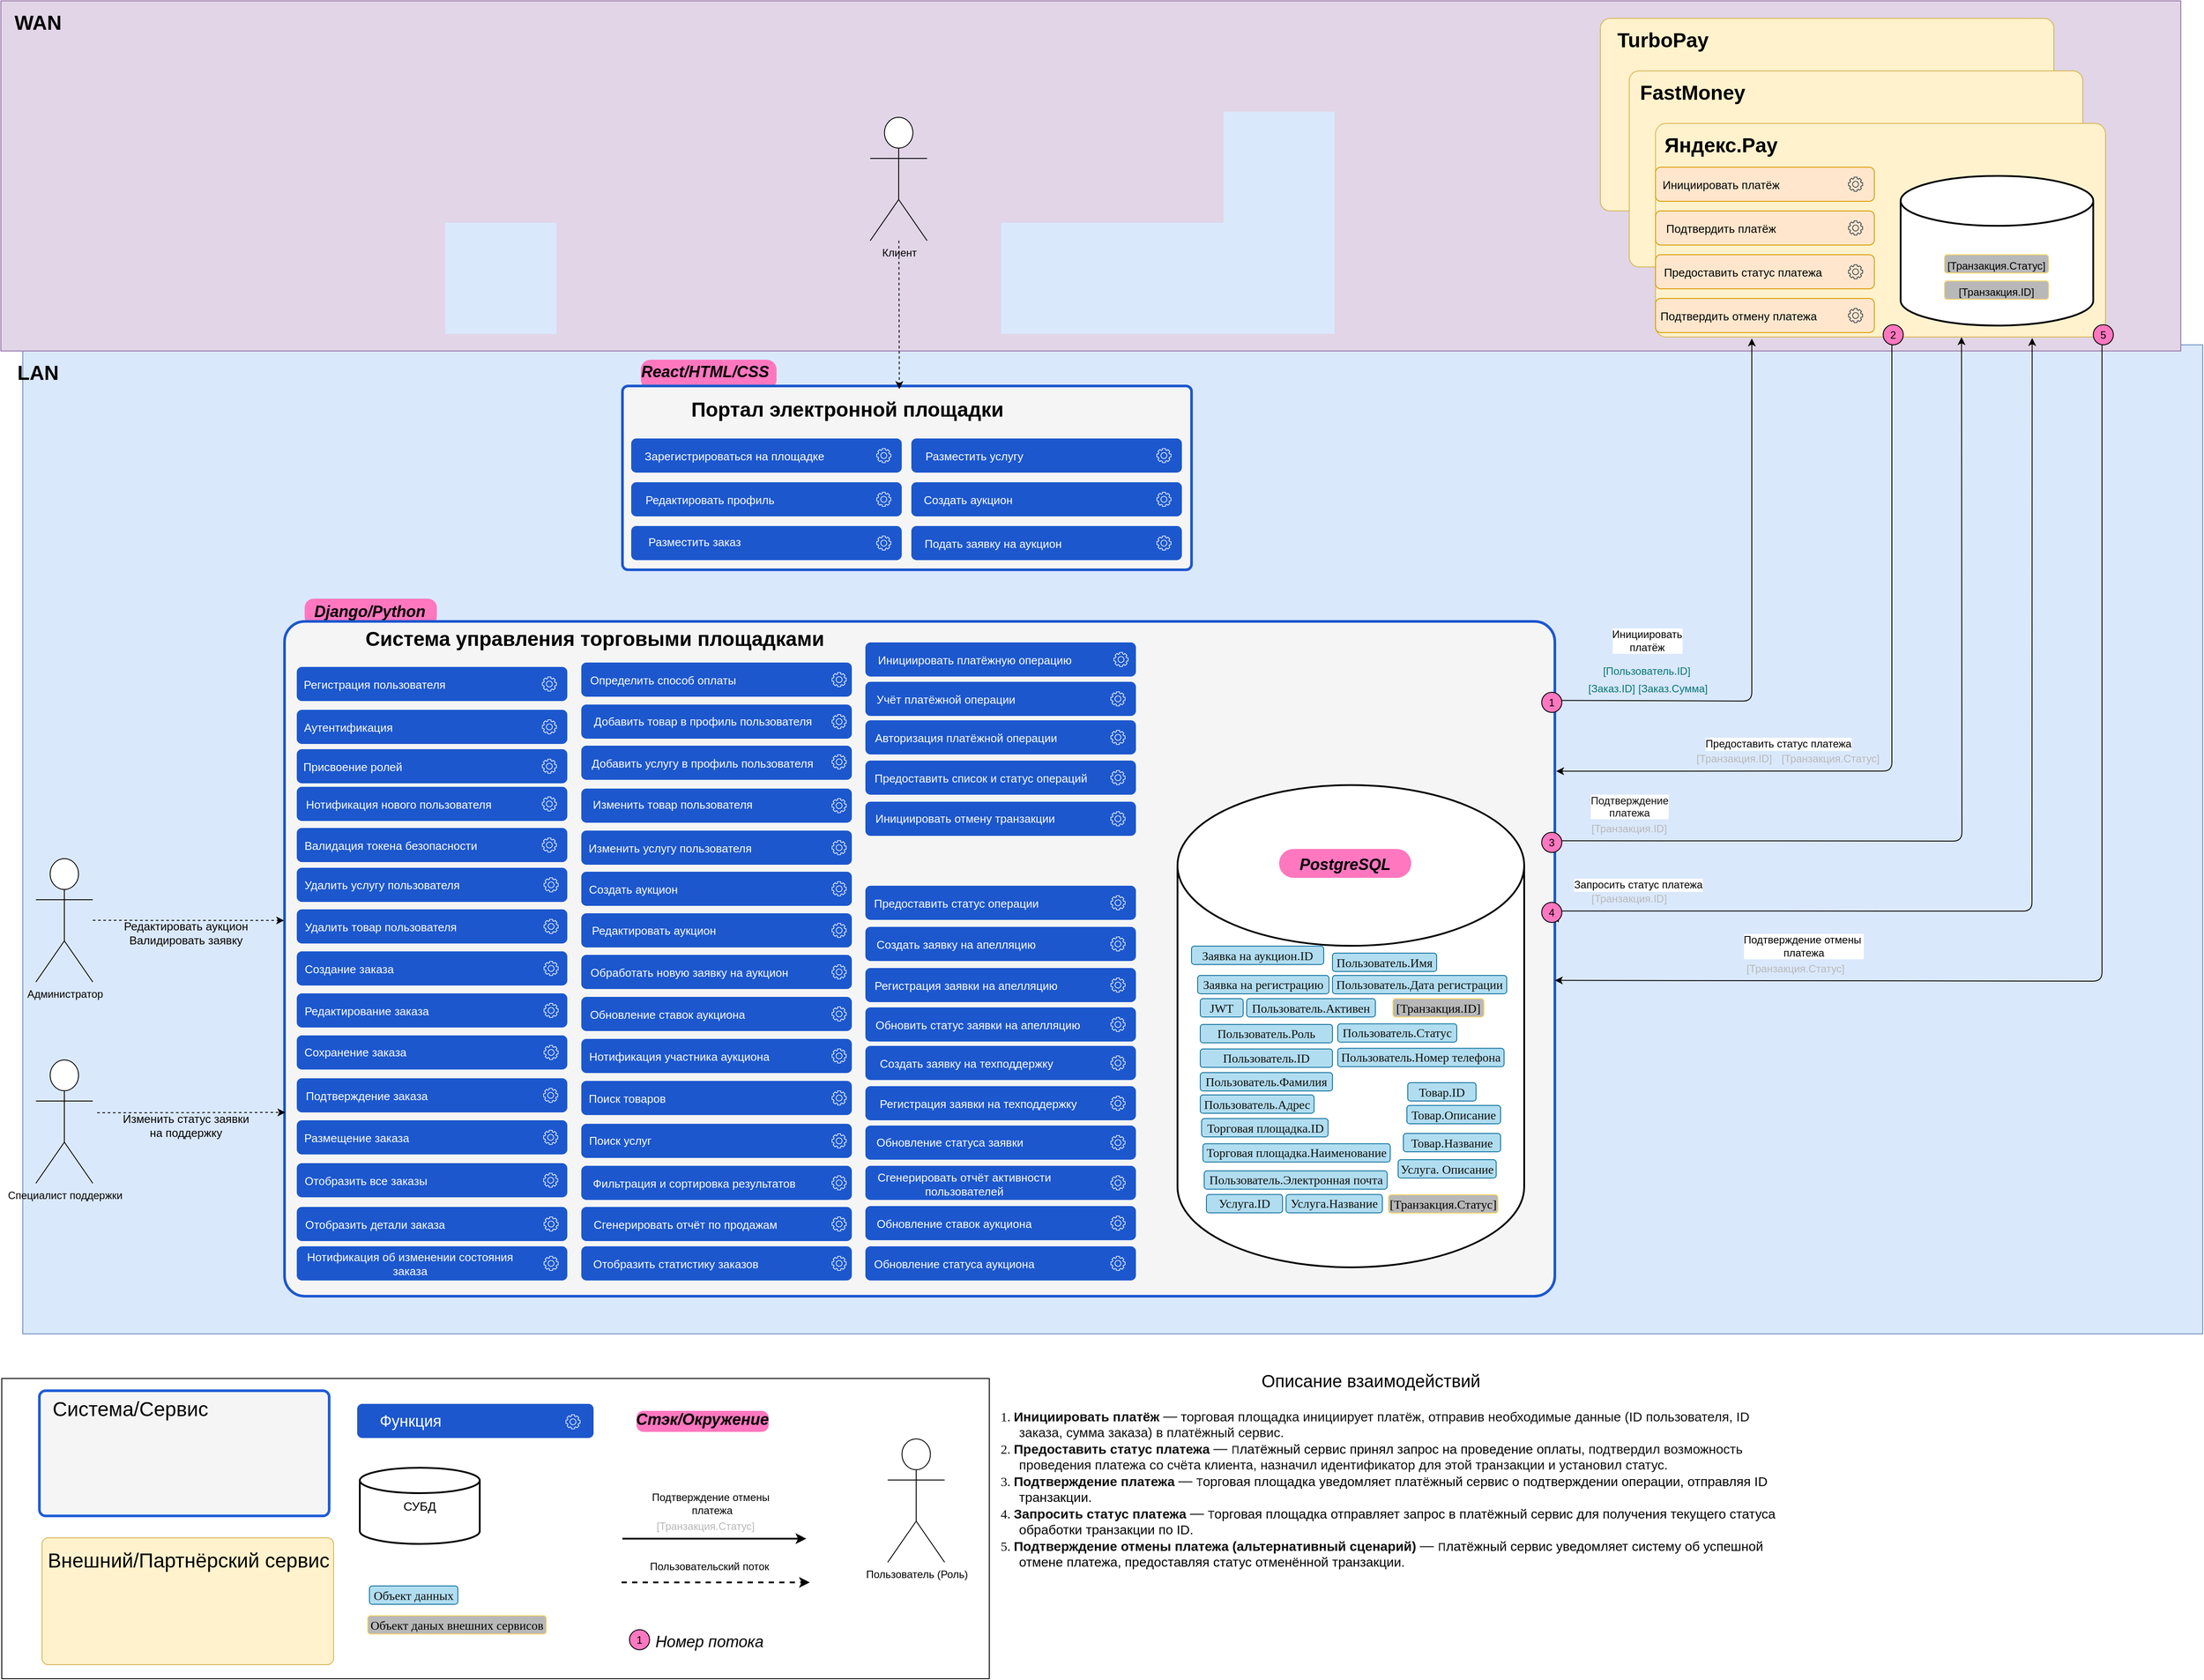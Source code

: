 <mxfile version="26.2.8" pages="2">
  <diagram name="DF" id="BleSmaJVXqo2yb7Co1eL">
    <mxGraphModel dx="6093" dy="4703" grid="0" gridSize="10" guides="0" tooltips="0" connect="1" arrows="1" fold="1" page="0" pageScale="1" pageWidth="827" pageHeight="1169" math="0" shadow="0">
      <root>
        <mxCell id="0" />
        <mxCell id="1" parent="0" />
        <mxCell id="BZBJQn5B5M7l6MrAMs_o-47" value="" style="group" parent="1" vertex="1" connectable="0">
          <mxGeometry x="1947.5" y="361" width="1527.5" height="562" as="geometry" />
        </mxCell>
        <mxCell id="Tz6aEU4ManMyac2rpAqn-127" value="" style="rounded=1;whiteSpace=wrap;html=1;fillColor=#1C57CD;strokeColor=none;" parent="BZBJQn5B5M7l6MrAMs_o-47" vertex="1">
          <mxGeometry width="309" height="39" as="geometry" />
        </mxCell>
        <mxCell id="Tz6aEU4ManMyac2rpAqn-128" value="" style="sketch=0;outlineConnect=0;fontColor=#232F3E;gradientColor=none;fillColor=#FFFFFF;strokeColor=none;dashed=0;verticalLabelPosition=bottom;verticalAlign=top;align=center;html=1;fontSize=12;fontStyle=0;aspect=fixed;pointerEvents=1;shape=mxgraph.aws4.gear;rounded=1;" parent="BZBJQn5B5M7l6MrAMs_o-47" vertex="1">
          <mxGeometry x="280" y="11" width="17" height="17" as="geometry" />
        </mxCell>
        <mxCell id="Tz6aEU4ManMyac2rpAqn-129" value="Запросить статус операции" style="text;html=1;align=center;verticalAlign=middle;whiteSpace=wrap;rounded=1;fontSize=13;fontColor=#FFFFFF;strokeColor=none;" parent="BZBJQn5B5M7l6MrAMs_o-47" vertex="1">
          <mxGeometry x="3" y="6" width="179" height="30" as="geometry" />
        </mxCell>
        <mxCell id="cKbgiC5qh_IXnBO1eU4K-99" value="" style="rounded=0;whiteSpace=wrap;html=1;fillColor=#dae8fc;strokeColor=#6c8ebf;" parent="BZBJQn5B5M7l6MrAMs_o-47" vertex="1">
          <mxGeometry x="-962.5" y="-568" width="2490" height="1130" as="geometry" />
        </mxCell>
        <mxCell id="kQWFD41fJFxlXKQhT5sF-2" value="" style="group" parent="1" vertex="1" connectable="0">
          <mxGeometry x="1307" y="78" width="151" height="36" as="geometry" />
        </mxCell>
        <mxCell id="cKbgiC5qh_IXnBO1eU4K-91" value="&lt;p style=&quot;margin: 0px 0px 0px 13px; text-indent: -13px; font-variant-numeric: normal; font-variant-east-asian: normal; font-variant-alternates: normal; font-kerning: auto; font-optical-sizing: auto; font-feature-settings: normal; font-variation-settings: normal; font-variant-position: normal; font-stretch: normal; font-size: 14px; line-height: normal; color: rgb(14, 14, 14); text-align: start;&quot; class=&quot;p1&quot;&gt;&lt;br&gt;&lt;/p&gt;" style="rounded=1;whiteSpace=wrap;html=1;fillColor=#FF77BF;strokeColor=none;arcSize=33;" parent="kQWFD41fJFxlXKQhT5sF-2" vertex="1">
          <mxGeometry y="5" width="151" height="31" as="geometry" />
        </mxCell>
        <mxCell id="cKbgiC5qh_IXnBO1eU4K-92" value="&lt;font style=&quot;font-size: 18px;&quot;&gt;&lt;i&gt;Django/Python&lt;/i&gt;&lt;/font&gt;" style="text;html=1;align=center;verticalAlign=middle;whiteSpace=wrap;rounded=1;shadow=0;fontSize=23;fontStyle=1" parent="kQWFD41fJFxlXKQhT5sF-2" vertex="1">
          <mxGeometry x="30" width="89" height="36" as="geometry" />
        </mxCell>
        <mxCell id="kQWFD41fJFxlXKQhT5sF-1" value="" style="group" parent="1" vertex="1" connectable="0">
          <mxGeometry x="1691" y="-203" width="155" height="49" as="geometry" />
        </mxCell>
        <mxCell id="cKbgiC5qh_IXnBO1eU4K-166" value="&lt;p style=&quot;margin: 0px 0px 0px 13px; text-indent: -13px; font-variant-numeric: normal; font-variant-east-asian: normal; font-variant-alternates: normal; font-kerning: auto; font-optical-sizing: auto; font-feature-settings: normal; font-variation-settings: normal; font-variant-position: normal; font-stretch: normal; font-size: 14px; line-height: normal; color: rgb(14, 14, 14); text-align: start;&quot; class=&quot;p1&quot;&gt;&lt;br&gt;&lt;/p&gt;" style="rounded=1;whiteSpace=wrap;html=1;fillColor=#FF77BF;strokeColor=none;arcSize=33;" parent="kQWFD41fJFxlXKQhT5sF-1" vertex="1">
          <mxGeometry y="13" width="155" height="34" as="geometry" />
        </mxCell>
        <mxCell id="cKbgiC5qh_IXnBO1eU4K-165" value="&lt;font style=&quot;font-size: 18px;&quot;&gt;&lt;i&gt;React/HTML/CSS&lt;/i&gt;&lt;/font&gt;" style="text;html=1;align=center;verticalAlign=middle;whiteSpace=wrap;rounded=1;shadow=0;fontSize=23;fontStyle=1" parent="kQWFD41fJFxlXKQhT5sF-1" vertex="1">
          <mxGeometry x="29" width="89" height="49" as="geometry" />
        </mxCell>
        <mxCell id="cKbgiC5qh_IXnBO1eU4K-98" value="" style="rounded=0;whiteSpace=wrap;html=1;fillColor=#e1d5e7;strokeColor=#9673a6;movable=1;resizable=1;rotatable=1;deletable=1;editable=1;locked=0;connectable=1;" parent="1" vertex="1">
          <mxGeometry x="960" y="-600" width="2490" height="400" as="geometry" />
        </mxCell>
        <mxCell id="ISwjRsLXD4yoOcMXPSiY-8" value="" style="group" parent="1" vertex="1" connectable="0">
          <mxGeometry x="2770" y="-580" width="535" height="220" as="geometry" />
        </mxCell>
        <mxCell id="Tz6aEU4ManMyac2rpAqn-102" value="" style="rounded=1;whiteSpace=wrap;html=1;arcSize=5;fillColor=#fff2cc;strokeColor=#d6b656;" parent="ISwjRsLXD4yoOcMXPSiY-8" vertex="1">
          <mxGeometry x="17" width="518" height="220" as="geometry" />
        </mxCell>
        <mxCell id="Tz6aEU4ManMyac2rpAqn-103" value="TurboPay" style="text;html=1;align=center;verticalAlign=middle;whiteSpace=wrap;rounded=1;shadow=0;fontSize=23;fontStyle=1" parent="ISwjRsLXD4yoOcMXPSiY-8" vertex="1">
          <mxGeometry width="177" height="49" as="geometry" />
        </mxCell>
        <mxCell id="ISwjRsLXD4yoOcMXPSiY-9" value="" style="group" parent="1" vertex="1" connectable="0">
          <mxGeometry x="2820" y="-520" width="518" height="224" as="geometry" />
        </mxCell>
        <mxCell id="Tz6aEU4ManMyac2rpAqn-100" value="" style="rounded=1;whiteSpace=wrap;html=1;arcSize=5;fillColor=#fff2cc;strokeColor=#d6b656;" parent="ISwjRsLXD4yoOcMXPSiY-9" vertex="1">
          <mxGeometry width="518" height="224" as="geometry" />
        </mxCell>
        <mxCell id="Tz6aEU4ManMyac2rpAqn-101" value="FastMoney" style="text;html=1;align=center;verticalAlign=middle;whiteSpace=wrap;rounded=1;shadow=0;fontSize=23;fontStyle=1" parent="ISwjRsLXD4yoOcMXPSiY-9" vertex="1">
          <mxGeometry x="2" width="141" height="49" as="geometry" />
        </mxCell>
        <mxCell id="ISwjRsLXD4yoOcMXPSiY-10" value="" style="group" parent="1" vertex="1" connectable="0">
          <mxGeometry x="2850" y="-460" width="514" height="244" as="geometry" />
        </mxCell>
        <mxCell id="Tz6aEU4ManMyac2rpAqn-104" value="" style="rounded=1;whiteSpace=wrap;html=1;arcSize=5;fillColor=#fff2cc;strokeColor=#d6b656;" parent="ISwjRsLXD4yoOcMXPSiY-10" vertex="1">
          <mxGeometry width="514" height="244" as="geometry" />
        </mxCell>
        <mxCell id="Tz6aEU4ManMyac2rpAqn-105" value="Яндекс.Pay" style="text;html=1;align=center;verticalAlign=middle;whiteSpace=wrap;rounded=1;shadow=0;fontSize=23;fontStyle=1" parent="ISwjRsLXD4yoOcMXPSiY-10" vertex="1">
          <mxGeometry width="150" height="49" as="geometry" />
        </mxCell>
        <mxCell id="D1CTnjmkYU0Mq4A9S6dc-23" value="" style="rounded=1;whiteSpace=wrap;html=1;arcSize=0;" parent="1" vertex="1">
          <mxGeometry x="961" y="974" width="1128" height="343" as="geometry" />
        </mxCell>
        <mxCell id="aNh6FEuhw9lsT8rE3H5J-120" value="" style="rounded=1;whiteSpace=wrap;html=1;arcSize=3;movable=1;resizable=1;rotatable=1;deletable=1;editable=1;locked=0;connectable=1;fillColor=#f5f5f5;strokeColor=#1C57CD;strokeWidth=3;fontColor=#333333;" parent="1" vertex="1">
          <mxGeometry x="1284" y="109" width="1451" height="771" as="geometry" />
        </mxCell>
        <mxCell id="aNh6FEuhw9lsT8rE3H5J-121" value="Система управления торговыми площадками" style="text;html=1;align=center;verticalAlign=middle;whiteSpace=wrap;rounded=1;shadow=0;fontSize=23;fontStyle=1" parent="1" vertex="1">
          <mxGeometry x="1364" y="104" width="549" height="49" as="geometry" />
        </mxCell>
        <mxCell id="aNh6FEuhw9lsT8rE3H5J-60" value="" style="strokeWidth=2;html=1;shape=mxgraph.flowchart.database;whiteSpace=wrap;rounded=1;movable=1;resizable=1;rotatable=1;deletable=1;editable=1;locked=0;connectable=1;" parent="1" vertex="1">
          <mxGeometry x="2304" y="296" width="396" height="551" as="geometry" />
        </mxCell>
        <mxCell id="Tz6aEU4ManMyac2rpAqn-7" value="&lt;p style=&quot;margin: 0px 0px 0px 13px; text-indent: -13px; font-variant-numeric: normal; font-variant-east-asian: normal; font-variant-alternates: normal; font-kerning: auto; font-optical-sizing: auto; font-feature-settings: normal; font-variation-settings: normal; font-variant-position: normal; font-stretch: normal; font-size: 14px; line-height: normal; color: rgb(14, 14, 14); text-align: start;&quot; class=&quot;p1&quot;&gt;&lt;font face=&quot;Times New Roman&quot;&gt;Заявка на аукцион.ID&lt;/font&gt;&lt;/p&gt;" style="rounded=1;whiteSpace=wrap;html=1;fillColor=#b1ddf0;strokeColor=#10739e;" parent="1" vertex="1">
          <mxGeometry x="2320" y="480" width="151" height="21" as="geometry" />
        </mxCell>
        <mxCell id="cKbgiC5qh_IXnBO1eU4K-45" value="&lt;p style=&quot;margin: 0px 0px 0px 13px; text-indent: -13px; font-variant-numeric: normal; font-variant-east-asian: normal; font-variant-alternates: normal; font-kerning: auto; font-optical-sizing: auto; font-feature-settings: normal; font-variation-settings: normal; font-variant-position: normal; font-stretch: normal; line-height: normal; color: rgb(14, 14, 14); text-align: start;&quot; class=&quot;p1&quot;&gt;&lt;font style=&quot;font-size: 14px;&quot; face=&quot;Times New Roman&quot;&gt;Заявка на регистрацию&lt;/font&gt;&lt;/p&gt;" style="rounded=1;whiteSpace=wrap;html=1;fillColor=#b1ddf0;strokeColor=#10739e;" parent="1" vertex="1">
          <mxGeometry x="2327" y="513.5" width="150" height="21" as="geometry" />
        </mxCell>
        <mxCell id="cKbgiC5qh_IXnBO1eU4K-46" value="&lt;p style=&quot;margin: 0px 0px 0px 13px; text-indent: -13px; font-variant-numeric: normal; font-variant-east-asian: normal; font-variant-alternates: normal; font-kerning: auto; font-optical-sizing: auto; font-feature-settings: normal; font-variation-settings: normal; font-variant-position: normal; font-stretch: normal; line-height: normal; color: rgb(14, 14, 14); text-align: start;&quot; class=&quot;p1&quot;&gt;&lt;font face=&quot;Times New Roman&quot;&gt;&lt;span style=&quot;font-size: 14px;&quot;&gt;JWT&lt;/span&gt;&lt;/font&gt;&lt;/p&gt;" style="rounded=1;whiteSpace=wrap;html=1;fillColor=#b1ddf0;strokeColor=#10739e;" parent="1" vertex="1">
          <mxGeometry x="2330" y="540" width="49" height="21" as="geometry" />
        </mxCell>
        <mxCell id="cKbgiC5qh_IXnBO1eU4K-49" value="&lt;p style=&quot;margin: 0px 0px 0px 13px; text-indent: -13px; font-variant-numeric: normal; font-variant-east-asian: normal; font-variant-alternates: normal; font-kerning: auto; font-optical-sizing: auto; font-feature-settings: normal; font-variation-settings: normal; font-variant-position: normal; font-stretch: normal; font-size: 14px; line-height: normal; color: rgb(14, 14, 14); text-align: start;&quot; class=&quot;p1&quot;&gt;&lt;font face=&quot;Times New Roman&quot;&gt;Пользователь.Роль&lt;/font&gt;&lt;/p&gt;" style="rounded=1;whiteSpace=wrap;html=1;fillColor=#b1ddf0;strokeColor=#10739e;" parent="1" vertex="1">
          <mxGeometry x="2330" y="569.5" width="151" height="21" as="geometry" />
        </mxCell>
        <mxCell id="cKbgiC5qh_IXnBO1eU4K-50" value="&lt;p style=&quot;margin: 0px 0px 0px 13px; text-indent: -13px; font-variant-numeric: normal; font-variant-east-asian: normal; font-variant-alternates: normal; font-kerning: auto; font-optical-sizing: auto; font-feature-settings: normal; font-variation-settings: normal; font-variant-position: normal; font-stretch: normal; font-size: 14px; line-height: normal; color: rgb(14, 14, 14); text-align: start;&quot; class=&quot;p1&quot;&gt;&lt;font face=&quot;Times New Roman&quot;&gt;Пользователь.ID&lt;/font&gt;&lt;/p&gt;" style="rounded=1;whiteSpace=wrap;html=1;fillColor=#b1ddf0;strokeColor=#10739e;" parent="1" vertex="1">
          <mxGeometry x="2330" y="597.5" width="151" height="21" as="geometry" />
        </mxCell>
        <mxCell id="cKbgiC5qh_IXnBO1eU4K-56" value="&lt;p style=&quot;margin: 0px 0px 0px 13px; text-indent: -13px; font-variant-numeric: normal; font-variant-east-asian: normal; font-variant-alternates: normal; font-kerning: auto; font-optical-sizing: auto; font-feature-settings: normal; font-variation-settings: normal; font-variant-position: normal; font-stretch: normal; font-size: 14px; line-height: normal; color: rgb(14, 14, 14); text-align: start;&quot; class=&quot;p1&quot;&gt;&lt;font face=&quot;Times New Roman&quot;&gt;Пользователь.Имя&lt;/font&gt;&lt;/p&gt;" style="rounded=1;whiteSpace=wrap;html=1;fillColor=#b1ddf0;strokeColor=#10739e;" parent="1" vertex="1">
          <mxGeometry x="2481" y="488" width="119" height="21" as="geometry" />
        </mxCell>
        <mxCell id="cKbgiC5qh_IXnBO1eU4K-57" value="&lt;p style=&quot;margin: 0px 0px 0px 13px; text-indent: -13px; font-variant-numeric: normal; font-variant-east-asian: normal; font-variant-alternates: normal; font-kerning: auto; font-optical-sizing: auto; font-feature-settings: normal; font-variation-settings: normal; font-variant-position: normal; font-stretch: normal; font-size: 14px; line-height: normal; color: rgb(14, 14, 14); text-align: start;&quot; class=&quot;p1&quot;&gt;&lt;font face=&quot;Times New Roman&quot;&gt;Пользователь.Фамилия&lt;/font&gt;&lt;/p&gt;" style="rounded=1;whiteSpace=wrap;html=1;fillColor=#b1ddf0;strokeColor=#10739e;" parent="1" vertex="1">
          <mxGeometry x="2330" y="624.5" width="151" height="21" as="geometry" />
        </mxCell>
        <mxCell id="cKbgiC5qh_IXnBO1eU4K-60" value="&lt;p style=&quot;margin: 0px 0px 0px 13px; text-indent: -13px; font-variant-numeric: normal; font-variant-east-asian: normal; font-variant-alternates: normal; font-kerning: auto; font-optical-sizing: auto; font-feature-settings: normal; font-variation-settings: normal; font-variant-position: normal; font-stretch: normal; font-size: 14px; line-height: normal; color: rgb(14, 14, 14); text-align: start;&quot; class=&quot;p1&quot;&gt;&lt;font face=&quot;Times New Roman&quot;&gt;Пользователь.Адрес&lt;/font&gt;&lt;/p&gt;" style="rounded=1;whiteSpace=wrap;html=1;fillColor=#b1ddf0;strokeColor=#10739e;" parent="1" vertex="1">
          <mxGeometry x="2330" y="650" width="130" height="21" as="geometry" />
        </mxCell>
        <mxCell id="cKbgiC5qh_IXnBO1eU4K-68" value="&lt;p style=&quot;margin: 0px 0px 0px 13px; text-indent: -13px; font-variant-numeric: normal; font-variant-east-asian: normal; font-variant-alternates: normal; font-kerning: auto; font-optical-sizing: auto; font-feature-settings: normal; font-variation-settings: normal; font-variant-position: normal; font-stretch: normal; font-size: 14px; line-height: normal; color: rgb(14, 14, 14); text-align: start;&quot; class=&quot;p1&quot;&gt;&lt;font face=&quot;Times New Roman&quot;&gt;Пользователь.Дата регистрации&lt;/font&gt;&lt;/p&gt;" style="rounded=1;whiteSpace=wrap;html=1;fillColor=#b1ddf0;strokeColor=#10739e;" parent="1" vertex="1">
          <mxGeometry x="2481" y="513.5" width="199" height="21" as="geometry" />
        </mxCell>
        <mxCell id="cKbgiC5qh_IXnBO1eU4K-69" value="&lt;p style=&quot;margin: 0px 0px 0px 13px; text-indent: -13px; font-variant-numeric: normal; font-variant-east-asian: normal; font-variant-alternates: normal; font-kerning: auto; font-optical-sizing: auto; font-feature-settings: normal; font-variation-settings: normal; font-variant-position: normal; font-stretch: normal; font-size: 14px; line-height: normal; color: rgb(14, 14, 14); text-align: start;&quot; class=&quot;p1&quot;&gt;&lt;font face=&quot;Times New Roman&quot;&gt;Пользователь.Статус&lt;/font&gt;&lt;/p&gt;" style="rounded=1;whiteSpace=wrap;html=1;fillColor=#b1ddf0;strokeColor=#10739e;" parent="1" vertex="1">
          <mxGeometry x="2487" y="568.75" width="136" height="21" as="geometry" />
        </mxCell>
        <mxCell id="cKbgiC5qh_IXnBO1eU4K-70" value="&lt;p style=&quot;margin: 0px 0px 0px 13px; text-indent: -13px; font-variant-numeric: normal; font-variant-east-asian: normal; font-variant-alternates: normal; font-kerning: auto; font-optical-sizing: auto; font-feature-settings: normal; font-variation-settings: normal; font-variant-position: normal; font-stretch: normal; font-size: 14px; line-height: normal; color: rgb(14, 14, 14); text-align: start;&quot; class=&quot;p1&quot;&gt;&lt;font face=&quot;Times New Roman&quot;&gt;Пользователь.Электронная почта&lt;/font&gt;&lt;/p&gt;" style="rounded=1;whiteSpace=wrap;html=1;fillColor=#b1ddf0;strokeColor=#10739e;" parent="1" vertex="1">
          <mxGeometry x="2334.5" y="736.75" width="209" height="21" as="geometry" />
        </mxCell>
        <mxCell id="cKbgiC5qh_IXnBO1eU4K-71" value="&lt;p style=&quot;margin: 0px 0px 0px 13px; text-indent: -13px; font-variant-numeric: normal; font-variant-east-asian: normal; font-variant-alternates: normal; font-kerning: auto; font-optical-sizing: auto; font-feature-settings: normal; font-variation-settings: normal; font-variant-position: normal; font-stretch: normal; font-size: 14px; line-height: normal; color: rgb(14, 14, 14); text-align: start;&quot; class=&quot;p1&quot;&gt;&lt;font face=&quot;Times New Roman&quot;&gt;Пользователь.Номер телефона&lt;/font&gt;&lt;/p&gt;" style="rounded=1;whiteSpace=wrap;html=1;fillColor=#b1ddf0;strokeColor=#10739e;" parent="1" vertex="1">
          <mxGeometry x="2487" y="596.75" width="190" height="21" as="geometry" />
        </mxCell>
        <mxCell id="cKbgiC5qh_IXnBO1eU4K-74" value="&lt;p style=&quot;margin: 0px 0px 0px 13px; text-indent: -13px; font-variant-numeric: normal; font-variant-east-asian: normal; font-variant-alternates: normal; font-kerning: auto; font-optical-sizing: auto; font-feature-settings: normal; font-variation-settings: normal; font-variant-position: normal; font-stretch: normal; font-size: 14px; line-height: normal; color: rgb(14, 14, 14); text-align: start;&quot; class=&quot;p1&quot;&gt;&lt;font face=&quot;Times New Roman&quot;&gt;Торговая площадка.ID&lt;/font&gt;&lt;/p&gt;" style="rounded=1;whiteSpace=wrap;html=1;fillColor=#b1ddf0;strokeColor=#10739e;" parent="1" vertex="1">
          <mxGeometry x="2331.5" y="677" width="144.5" height="21" as="geometry" />
        </mxCell>
        <mxCell id="cKbgiC5qh_IXnBO1eU4K-75" value="&lt;p style=&quot;margin: 0px 0px 0px 13px; text-indent: -13px; font-variant-numeric: normal; font-variant-east-asian: normal; font-variant-alternates: normal; font-kerning: auto; font-optical-sizing: auto; font-feature-settings: normal; font-variation-settings: normal; font-variant-position: normal; font-stretch: normal; font-size: 14px; line-height: normal; color: rgb(14, 14, 14); text-align: start;&quot; class=&quot;p1&quot;&gt;&lt;font face=&quot;Times New Roman&quot;&gt;Торговая площадка.Наименование&lt;/font&gt;&lt;/p&gt;" style="rounded=1;whiteSpace=wrap;html=1;fillColor=#b1ddf0;strokeColor=#10739e;" parent="1" vertex="1">
          <mxGeometry x="2333" y="705.75" width="214" height="21" as="geometry" />
        </mxCell>
        <mxCell id="cKbgiC5qh_IXnBO1eU4K-77" value="&lt;p style=&quot;margin: 0px 0px 0px 13px; text-indent: -13px; font-variant-numeric: normal; font-variant-east-asian: normal; font-variant-alternates: normal; font-kerning: auto; font-optical-sizing: auto; font-feature-settings: normal; font-variation-settings: normal; font-variant-position: normal; font-stretch: normal; font-size: 14px; line-height: normal; color: rgb(14, 14, 14); text-align: start;&quot; class=&quot;p1&quot;&gt;&lt;font face=&quot;Times New Roman&quot;&gt;Пользователь.Активен&lt;/font&gt;&lt;/p&gt;" style="rounded=1;whiteSpace=wrap;html=1;fillColor=#b1ddf0;strokeColor=#10739e;" parent="1" vertex="1">
          <mxGeometry x="2383" y="540" width="147" height="21" as="geometry" />
        </mxCell>
        <mxCell id="cKbgiC5qh_IXnBO1eU4K-84" value="&lt;p style=&quot;margin: 0px 0px 0px 13px; text-indent: -13px; font-variant-numeric: normal; font-variant-east-asian: normal; font-variant-alternates: normal; font-kerning: auto; font-optical-sizing: auto; font-feature-settings: normal; font-variation-settings: normal; font-variant-position: normal; font-stretch: normal; font-size: 14px; line-height: normal; color: rgb(14, 14, 14); text-align: start;&quot; class=&quot;p1&quot;&gt;&lt;font face=&quot;Times New Roman&quot;&gt;Услуга.ID&lt;/font&gt;&lt;/p&gt;" style="rounded=1;whiteSpace=wrap;html=1;fillColor=#b1ddf0;strokeColor=#10739e;" parent="1" vertex="1">
          <mxGeometry x="2337" y="763.75" width="87" height="21" as="geometry" />
        </mxCell>
        <mxCell id="cKbgiC5qh_IXnBO1eU4K-85" value="&lt;p style=&quot;margin: 0px 0px 0px 13px; text-indent: -13px; font-variant-numeric: normal; font-variant-east-asian: normal; font-variant-alternates: normal; font-kerning: auto; font-optical-sizing: auto; font-feature-settings: normal; font-variation-settings: normal; font-variant-position: normal; font-stretch: normal; font-size: 14px; line-height: normal; color: rgb(14, 14, 14); text-align: start;&quot; class=&quot;p1&quot;&gt;&lt;font face=&quot;Times New Roman&quot;&gt;Услуга.Название&lt;/font&gt;&lt;/p&gt;" style="rounded=1;whiteSpace=wrap;html=1;fillColor=#b1ddf0;strokeColor=#10739e;" parent="1" vertex="1">
          <mxGeometry x="2428" y="763.75" width="110" height="21" as="geometry" />
        </mxCell>
        <mxCell id="cKbgiC5qh_IXnBO1eU4K-86" value="&lt;p style=&quot;margin: 0px 0px 0px 13px; text-indent: -13px; font-variant-numeric: normal; font-variant-east-asian: normal; font-variant-alternates: normal; font-kerning: auto; font-optical-sizing: auto; font-feature-settings: normal; font-variation-settings: normal; font-variant-position: normal; font-stretch: normal; font-size: 14px; line-height: normal; color: rgb(14, 14, 14); text-align: start;&quot; class=&quot;p1&quot;&gt;&lt;font face=&quot;Times New Roman&quot;&gt;Услуга. Описание&lt;/font&gt;&lt;/p&gt;" style="rounded=1;whiteSpace=wrap;html=1;fillColor=#b1ddf0;strokeColor=#10739e;" parent="1" vertex="1">
          <mxGeometry x="2556" y="724" width="112" height="21" as="geometry" />
        </mxCell>
        <mxCell id="cKbgiC5qh_IXnBO1eU4K-87" value="&lt;p style=&quot;margin: 0px 0px 0px 13px; text-indent: -13px; font-variant-numeric: normal; font-variant-east-asian: normal; font-variant-alternates: normal; font-kerning: auto; font-optical-sizing: auto; font-feature-settings: normal; font-variation-settings: normal; font-variant-position: normal; font-stretch: normal; font-size: 14px; line-height: normal; color: rgb(14, 14, 14); text-align: start;&quot; class=&quot;p1&quot;&gt;&lt;font face=&quot;Times New Roman&quot;&gt;Товар.ID&lt;/font&gt;&lt;/p&gt;" style="rounded=1;whiteSpace=wrap;html=1;fillColor=#b1ddf0;strokeColor=#10739e;" parent="1" vertex="1">
          <mxGeometry x="2567" y="636" width="78" height="21" as="geometry" />
        </mxCell>
        <mxCell id="cKbgiC5qh_IXnBO1eU4K-88" value="&lt;p style=&quot;margin: 0px 0px 0px 13px; text-indent: -13px; font-variant-numeric: normal; font-variant-east-asian: normal; font-variant-alternates: normal; font-kerning: auto; font-optical-sizing: auto; font-feature-settings: normal; font-variation-settings: normal; font-variant-position: normal; font-stretch: normal; font-size: 14px; line-height: normal; color: rgb(14, 14, 14); text-align: start;&quot; class=&quot;p1&quot;&gt;&lt;font face=&quot;Times New Roman&quot;&gt;Товар.Название&lt;/font&gt;&lt;/p&gt;" style="rounded=1;whiteSpace=wrap;html=1;fillColor=#b1ddf0;strokeColor=#10739e;" parent="1" vertex="1">
          <mxGeometry x="2562" y="694" width="111" height="21" as="geometry" />
        </mxCell>
        <mxCell id="cKbgiC5qh_IXnBO1eU4K-89" value="&lt;p style=&quot;margin: 0px 0px 0px 13px; text-indent: -13px; font-variant-numeric: normal; font-variant-east-asian: normal; font-variant-alternates: normal; font-kerning: auto; font-optical-sizing: auto; font-feature-settings: normal; font-variation-settings: normal; font-variant-position: normal; font-stretch: normal; font-size: 14px; line-height: normal; color: rgb(14, 14, 14); text-align: start;&quot; class=&quot;p1&quot;&gt;&lt;font face=&quot;Times New Roman&quot;&gt;Товар.Описание&lt;/font&gt;&lt;/p&gt;" style="rounded=1;whiteSpace=wrap;html=1;fillColor=#b1ddf0;strokeColor=#10739e;" parent="1" vertex="1">
          <mxGeometry x="2566" y="662" width="107" height="21" as="geometry" />
        </mxCell>
        <mxCell id="cKbgiC5qh_IXnBO1eU4K-95" value="Администратор" style="shape=umlActor;verticalLabelPosition=bottom;verticalAlign=top;html=1;outlineConnect=0;rounded=1;" parent="1" vertex="1">
          <mxGeometry x="1000" y="380" width="65" height="141" as="geometry" />
        </mxCell>
        <mxCell id="cKbgiC5qh_IXnBO1eU4K-96" value="" style="endArrow=classic;html=1;rounded=1;dashed=1;entryX=0.961;entryY=0.023;entryDx=0;entryDy=0;entryPerimeter=0;" parent="1" source="cKbgiC5qh_IXnBO1eU4K-95" target="cKbgiC5qh_IXnBO1eU4K-154" edge="1">
          <mxGeometry width="50" height="50" relative="1" as="geometry">
            <mxPoint x="1166" y="544" as="sourcePoint" />
            <mxPoint x="1162" y="979" as="targetPoint" />
            <Array as="points" />
          </mxGeometry>
        </mxCell>
        <mxCell id="cKbgiC5qh_IXnBO1eU4K-100" value="WAN" style="text;html=1;align=center;verticalAlign=middle;whiteSpace=wrap;rounded=1;shadow=0;fontSize=23;fontStyle=1" parent="1" vertex="1">
          <mxGeometry x="960" y="-600" width="85" height="49" as="geometry" />
        </mxCell>
        <mxCell id="cKbgiC5qh_IXnBO1eU4K-101" value="LAN" style="text;html=1;align=center;verticalAlign=middle;whiteSpace=wrap;rounded=1;shadow=0;fontSize=23;fontStyle=1" parent="1" vertex="1">
          <mxGeometry x="960" y="-200" width="85" height="49" as="geometry" />
        </mxCell>
        <mxCell id="cKbgiC5qh_IXnBO1eU4K-103" value="" style="endArrow=classic;html=1;rounded=1;curved=0;entryX=1.001;entryY=0.222;entryDx=0;entryDy=0;entryPerimeter=0;" parent="1" target="aNh6FEuhw9lsT8rE3H5J-120" edge="1">
          <mxGeometry width="50" height="50" relative="1" as="geometry">
            <mxPoint x="3120" y="-210" as="sourcePoint" />
            <mxPoint x="3090" y="-15" as="targetPoint" />
            <Array as="points">
              <mxPoint x="3120" y="280" />
            </Array>
          </mxGeometry>
        </mxCell>
        <mxCell id="cKbgiC5qh_IXnBO1eU4K-104" value="&lt;p style=&quot;margin: 0px 0px 0px 21px; text-indent: -21px; font-variant-numeric: normal; font-variant-east-asian: normal; font-variant-alternates: normal; font-kerning: auto; font-optical-sizing: auto; font-feature-settings: normal; font-variation-settings: normal; font-variant-position: normal; font-stretch: normal; line-height: normal; color: rgb(14, 14, 14); text-align: start; text-wrap: wrap;&quot; class=&quot;p1&quot;&gt;&lt;font style=&quot;font-size: 12px;&quot; face=&quot;Helvetica&quot;&gt;Подтверждение платежа&lt;/font&gt;&lt;/p&gt;" style="edgeLabel;html=1;align=center;verticalAlign=middle;resizable=0;points=[];rounded=1;" parent="cKbgiC5qh_IXnBO1eU4K-103" vertex="1" connectable="0">
          <mxGeometry x="0.194" y="1" relative="1" as="geometry">
            <mxPoint x="-269" y="39" as="offset" />
          </mxGeometry>
        </mxCell>
        <mxCell id="cKbgiC5qh_IXnBO1eU4K-105" value="" style="endArrow=classic;html=1;rounded=1;exitX=1.001;exitY=0.325;exitDx=0;exitDy=0;exitPerimeter=0;curved=0;entryX=0.68;entryY=1.001;entryDx=0;entryDy=0;entryPerimeter=0;" parent="1" source="aNh6FEuhw9lsT8rE3H5J-120" target="Tz6aEU4ManMyac2rpAqn-104" edge="1">
          <mxGeometry width="50" height="50" relative="1" as="geometry">
            <mxPoint x="2900" y="486" as="sourcePoint" />
            <mxPoint x="3200" y="-20" as="targetPoint" />
            <Array as="points">
              <mxPoint x="3200" y="360" />
            </Array>
          </mxGeometry>
        </mxCell>
        <mxCell id="cKbgiC5qh_IXnBO1eU4K-106" value="&lt;font style=&quot;font-size: 12px;&quot;&gt;Предоставить статус платежа&lt;/font&gt;" style="edgeLabel;html=1;align=center;verticalAlign=middle;resizable=0;points=[];rounded=1;" parent="cKbgiC5qh_IXnBO1eU4K-105" vertex="1" connectable="0">
          <mxGeometry x="0.194" y="1" relative="1" as="geometry">
            <mxPoint x="-209" y="46" as="offset" />
          </mxGeometry>
        </mxCell>
        <mxCell id="cKbgiC5qh_IXnBO1eU4K-107" value="" style="endArrow=classic;html=1;rounded=1;curved=0;entryX=1;entryY=0.532;entryDx=0;entryDy=0;entryPerimeter=0;" parent="1" target="aNh6FEuhw9lsT8rE3H5J-120" edge="1">
          <mxGeometry width="50" height="50" relative="1" as="geometry">
            <mxPoint x="3360" y="-210" as="sourcePoint" />
            <mxPoint x="2740" y="520" as="targetPoint" />
            <Array as="points">
              <mxPoint x="3360" y="520" />
            </Array>
          </mxGeometry>
        </mxCell>
        <mxCell id="cKbgiC5qh_IXnBO1eU4K-108" value="&lt;font style=&quot;font-size: 12px;&quot;&gt;Подтверждение отмены&amp;nbsp;&lt;/font&gt;&lt;div&gt;&lt;font style=&quot;font-size: 12px;&quot;&gt;платежа&lt;/font&gt;&lt;/div&gt;" style="edgeLabel;html=1;align=center;verticalAlign=middle;resizable=0;points=[];rounded=1;" parent="cKbgiC5qh_IXnBO1eU4K-107" vertex="1" connectable="0">
          <mxGeometry x="0.194" y="1" relative="1" as="geometry">
            <mxPoint x="-262" y="-41" as="offset" />
          </mxGeometry>
        </mxCell>
        <mxCell id="cKbgiC5qh_IXnBO1eU4K-109" value="" style="endArrow=classic;html=1;rounded=1;exitX=1;exitY=0.117;exitDx=0;exitDy=0;exitPerimeter=0;curved=0;entryX=0.214;entryY=1.007;entryDx=0;entryDy=0;entryPerimeter=0;" parent="1" source="aNh6FEuhw9lsT8rE3H5J-120" target="Tz6aEU4ManMyac2rpAqn-104" edge="1">
          <mxGeometry width="50" height="50" relative="1" as="geometry">
            <mxPoint x="2610" y="206" as="sourcePoint" />
            <mxPoint x="2955" y="-179" as="targetPoint" />
            <Array as="points">
              <mxPoint x="2960" y="200" />
            </Array>
          </mxGeometry>
        </mxCell>
        <mxCell id="cKbgiC5qh_IXnBO1eU4K-110" value="&lt;span style=&quot;text-wrap: wrap;&quot;&gt;&lt;font style=&quot;font-size: 12px;&quot;&gt;Инициировать платёж&lt;/font&gt;&lt;/span&gt;" style="edgeLabel;html=1;align=center;verticalAlign=middle;resizable=0;points=[];rounded=1;" parent="cKbgiC5qh_IXnBO1eU4K-109" vertex="1" connectable="0">
          <mxGeometry x="0.194" y="1" relative="1" as="geometry">
            <mxPoint x="-119" y="87" as="offset" />
          </mxGeometry>
        </mxCell>
        <mxCell id="cKbgiC5qh_IXnBO1eU4K-114" value="&lt;font style=&quot;font-size: 12px;&quot;&gt;[Транзакция.ID]&lt;/font&gt;" style="text;html=1;align=center;verticalAlign=middle;whiteSpace=wrap;rounded=1;fontSize=13;labelBackgroundColor=none;fontColor=#B8B8B8;" parent="1" vertex="1">
          <mxGeometry x="2890" y="250" width="100" height="30" as="geometry" />
        </mxCell>
        <mxCell id="cKbgiC5qh_IXnBO1eU4K-120" value="&lt;font style=&quot;font-size: 12px;&quot;&gt;[Транзакция.Статус]&lt;/font&gt;" style="text;html=1;align=center;verticalAlign=middle;whiteSpace=wrap;rounded=1;fontSize=13;labelBackgroundColor=none;fontColor=#B8B8B8;" parent="1" vertex="1">
          <mxGeometry x="2970" y="250" width="160" height="30" as="geometry" />
        </mxCell>
        <mxCell id="cKbgiC5qh_IXnBO1eU4K-121" value="&lt;font style=&quot;font-size: 12px;&quot;&gt;[Пользователь.ID]&lt;/font&gt;" style="text;html=1;align=center;verticalAlign=middle;whiteSpace=wrap;rounded=1;fontSize=13;labelBackgroundColor=none;fontColor=#007575;" parent="1" vertex="1">
          <mxGeometry x="2760" y="150" width="160" height="30" as="geometry" />
        </mxCell>
        <mxCell id="cKbgiC5qh_IXnBO1eU4K-122" value="&lt;font style=&quot;font-size: 12px;&quot;&gt;[Заказ.ID]&lt;/font&gt;" style="text;html=1;align=center;verticalAlign=middle;whiteSpace=wrap;rounded=1;fontSize=13;labelBackgroundColor=none;fontColor=#007575;" parent="1" vertex="1">
          <mxGeometry x="2720" y="170" width="160" height="30" as="geometry" />
        </mxCell>
        <mxCell id="cKbgiC5qh_IXnBO1eU4K-123" value="&lt;font style=&quot;font-size: 12px;&quot;&gt;[Заказ.Сумма]&lt;/font&gt;" style="text;html=1;align=center;verticalAlign=middle;whiteSpace=wrap;rounded=1;fontSize=13;labelBackgroundColor=none;fontColor=#007575;" parent="1" vertex="1">
          <mxGeometry x="2790" y="170" width="160" height="30" as="geometry" />
        </mxCell>
        <mxCell id="cKbgiC5qh_IXnBO1eU4K-124" value="&lt;font style=&quot;font-size: 12px;&quot;&gt;[Транзакция.ID]&lt;/font&gt;" style="text;html=1;align=center;verticalAlign=middle;whiteSpace=wrap;rounded=1;fontSize=13;labelBackgroundColor=none;fontColor=#B8B8B8;" parent="1" vertex="1">
          <mxGeometry x="2770" y="330" width="100" height="30" as="geometry" />
        </mxCell>
        <mxCell id="cKbgiC5qh_IXnBO1eU4K-125" value="" style="endArrow=classic;html=1;rounded=1;exitX=1;exitY=0.429;exitDx=0;exitDy=0;exitPerimeter=0;curved=0;entryX=0.837;entryY=1.005;entryDx=0;entryDy=0;entryPerimeter=0;" parent="1" source="cKbgiC5qh_IXnBO1eU4K-140" target="Tz6aEU4ManMyac2rpAqn-104" edge="1">
          <mxGeometry width="50" height="50" relative="1" as="geometry">
            <mxPoint x="2740" y="444" as="sourcePoint" />
            <mxPoint x="3204" y="60" as="targetPoint" />
            <Array as="points">
              <mxPoint x="3280" y="440" />
            </Array>
          </mxGeometry>
        </mxCell>
        <mxCell id="cKbgiC5qh_IXnBO1eU4K-169" value="&lt;font style=&quot;font-size: 12px;&quot;&gt;Запросить статус платежа&lt;/font&gt;" style="edgeLabel;html=1;align=center;verticalAlign=middle;resizable=0;points=[];rounded=1;" parent="cKbgiC5qh_IXnBO1eU4K-125" vertex="1" connectable="0">
          <mxGeometry x="-0.441" y="-1" relative="1" as="geometry">
            <mxPoint x="-246" y="-31" as="offset" />
          </mxGeometry>
        </mxCell>
        <mxCell id="cKbgiC5qh_IXnBO1eU4K-127" value="&lt;font style=&quot;font-size: 12px;&quot;&gt;[Транзакция.ID]&lt;/font&gt;" style="text;html=1;align=center;verticalAlign=middle;whiteSpace=wrap;rounded=1;fontSize=13;labelBackgroundColor=none;fontColor=#B8B8B8;" parent="1" vertex="1">
          <mxGeometry x="2770" y="410" width="100" height="30" as="geometry" />
        </mxCell>
        <mxCell id="cKbgiC5qh_IXnBO1eU4K-128" value="&lt;font style=&quot;font-size: 12px;&quot;&gt;[Транзакция.Статус]&lt;/font&gt;" style="text;html=1;align=center;verticalAlign=middle;whiteSpace=wrap;rounded=1;fontSize=13;labelBackgroundColor=none;fontColor=#B8B8B8;" parent="1" vertex="1">
          <mxGeometry x="2930" y="490" width="160" height="30" as="geometry" />
        </mxCell>
        <mxCell id="aNh6FEuhw9lsT8rE3H5J-66" value="1" style="ellipse;whiteSpace=wrap;html=1;aspect=fixed;rounded=1;fillColor=#FF77BF;" parent="1" vertex="1">
          <mxGeometry x="2720" y="190" width="23" height="23" as="geometry" />
        </mxCell>
        <mxCell id="cKbgiC5qh_IXnBO1eU4K-138" value="2" style="ellipse;whiteSpace=wrap;html=1;aspect=fixed;rounded=1;fillColor=#FF77BF;" parent="1" vertex="1">
          <mxGeometry x="3110" y="-230" width="23" height="23" as="geometry" />
        </mxCell>
        <mxCell id="cKbgiC5qh_IXnBO1eU4K-139" value="3" style="ellipse;whiteSpace=wrap;html=1;aspect=fixed;rounded=1;fillColor=#ff77bf;" parent="1" vertex="1">
          <mxGeometry x="2720" y="350" width="23" height="23" as="geometry" />
        </mxCell>
        <mxCell id="cKbgiC5qh_IXnBO1eU4K-141" value="" style="endArrow=classic;html=1;rounded=1;exitX=1;exitY=0.429;exitDx=0;exitDy=0;exitPerimeter=0;curved=0;entryX=0.837;entryY=1.005;entryDx=0;entryDy=0;entryPerimeter=0;" parent="1" source="aNh6FEuhw9lsT8rE3H5J-120" target="cKbgiC5qh_IXnBO1eU4K-140" edge="1">
          <mxGeometry width="50" height="50" relative="1" as="geometry">
            <mxPoint x="2735" y="440" as="sourcePoint" />
            <mxPoint x="3280" y="-25" as="targetPoint" />
            <Array as="points" />
          </mxGeometry>
        </mxCell>
        <mxCell id="cKbgiC5qh_IXnBO1eU4K-140" value="4" style="ellipse;whiteSpace=wrap;html=1;aspect=fixed;rounded=1;fillColor=#FF77BF;" parent="1" vertex="1">
          <mxGeometry x="2720" y="430" width="23" height="23" as="geometry" />
        </mxCell>
        <mxCell id="cKbgiC5qh_IXnBO1eU4K-143" value="5" style="ellipse;whiteSpace=wrap;html=1;aspect=fixed;rounded=1;fillColor=#FF77BF;" parent="1" vertex="1">
          <mxGeometry x="3350" y="-230" width="23" height="23" as="geometry" />
        </mxCell>
        <mxCell id="cKbgiC5qh_IXnBO1eU4K-146" value="" style="strokeWidth=2;html=1;shape=mxgraph.flowchart.database;whiteSpace=wrap;rounded=1;movable=1;resizable=1;rotatable=1;deletable=1;editable=1;locked=0;connectable=1;" parent="1" vertex="1">
          <mxGeometry x="3130" y="-400" width="220" height="171" as="geometry" />
        </mxCell>
        <mxCell id="cKbgiC5qh_IXnBO1eU4K-150" value="&lt;p style=&quot;margin: 0px 0px 0px 13px; text-indent: -13px; font-variant-numeric: normal; font-variant-east-asian: normal; font-variant-alternates: normal; font-kerning: auto; font-optical-sizing: auto; font-feature-settings: normal; font-variation-settings: normal; font-variant-position: normal; font-stretch: normal; line-height: normal; text-align: start;&quot; class=&quot;p1&quot;&gt;&lt;span style=&quot;text-align: center; text-indent: 0px;&quot;&gt;&lt;font style=&quot;font-size: 14px;&quot; face=&quot;Times New Roman&quot;&gt;[Транзакция.ID]&lt;/font&gt;&lt;/span&gt;&lt;br&gt;&lt;/p&gt;" style="rounded=1;whiteSpace=wrap;html=1;fillColor=#B8B8B8;strokeColor=#FFD966;" parent="1" vertex="1">
          <mxGeometry x="2550" y="540" width="104" height="21" as="geometry" />
        </mxCell>
        <mxCell id="cKbgiC5qh_IXnBO1eU4K-151" value="&lt;p style=&quot;margin: 0px 0px 0px 13px; text-indent: -13px; font-variant-numeric: normal; font-variant-east-asian: normal; font-variant-alternates: normal; font-kerning: auto; font-optical-sizing: auto; font-feature-settings: normal; font-variation-settings: normal; font-variant-position: normal; font-stretch: normal; line-height: normal; text-align: start;&quot; class=&quot;p1&quot;&gt;&lt;span style=&quot;text-align: center; text-indent: 0px;&quot;&gt;&lt;font style=&quot;font-size: 14px;&quot; face=&quot;Times New Roman&quot;&gt;[Транзакция.Статус]&lt;/font&gt;&lt;/span&gt;&lt;br&gt;&lt;/p&gt;" style="rounded=1;whiteSpace=wrap;html=1;fillColor=#B8B8B8;strokeColor=#FFD966;" parent="1" vertex="1">
          <mxGeometry x="2545" y="764" width="125" height="21" as="geometry" />
        </mxCell>
        <mxCell id="cKbgiC5qh_IXnBO1eU4K-152" value="&lt;p style=&quot;margin: 0px 0px 0px 13px; text-indent: -13px; font-variant-numeric: normal; font-variant-east-asian: normal; font-variant-alternates: normal; font-kerning: auto; font-optical-sizing: auto; font-feature-settings: normal; font-variation-settings: normal; font-variant-position: normal; font-stretch: normal; font-size: 14px; line-height: normal; text-align: start;&quot; class=&quot;p1&quot;&gt;&lt;span style=&quot;font-size: 12px; text-align: center; text-indent: 0px;&quot;&gt;[Транзакция.Статус]&lt;/span&gt;&lt;br&gt;&lt;/p&gt;" style="rounded=1;whiteSpace=wrap;html=1;fillColor=#B8B8B8;strokeColor=#FFD966;" parent="1" vertex="1">
          <mxGeometry x="3180" y="-310" width="119" height="21" as="geometry" />
        </mxCell>
        <mxCell id="cKbgiC5qh_IXnBO1eU4K-153" value="&lt;p style=&quot;margin: 0px 0px 0px 13px; text-indent: -13px; font-variant-numeric: normal; font-variant-east-asian: normal; font-variant-alternates: normal; font-kerning: auto; font-optical-sizing: auto; font-feature-settings: normal; font-variation-settings: normal; font-variant-position: normal; font-stretch: normal; font-size: 14px; line-height: normal; text-align: start;&quot; class=&quot;p1&quot;&gt;&lt;span style=&quot;font-size: 12px; text-align: center; text-indent: 0px;&quot;&gt;[Транзакция.ID]&lt;/span&gt;&lt;br&gt;&lt;/p&gt;" style="rounded=1;whiteSpace=wrap;html=1;fillColor=#B8B8B8;strokeColor=#FFD966;" parent="1" vertex="1">
          <mxGeometry x="3180" y="-280" width="119" height="21" as="geometry" />
        </mxCell>
        <mxCell id="cKbgiC5qh_IXnBO1eU4K-154" value="Редактировать аукцион&lt;div&gt;Валидировать заявку&lt;/div&gt;" style="text;html=1;align=center;verticalAlign=middle;whiteSpace=wrap;rounded=1;fontSize=13;" parent="1" vertex="1">
          <mxGeometry x="1050" y="450" width="243" height="30" as="geometry" />
        </mxCell>
        <mxCell id="cKbgiC5qh_IXnBO1eU4K-157" value="Специалист поддержки" style="shape=umlActor;verticalLabelPosition=bottom;verticalAlign=top;html=1;outlineConnect=0;rounded=1;" parent="1" vertex="1">
          <mxGeometry x="1000" y="610" width="65" height="141" as="geometry" />
        </mxCell>
        <mxCell id="cKbgiC5qh_IXnBO1eU4K-160" value="" style="endArrow=classic;html=1;rounded=1;dashed=1;" parent="1" edge="1">
          <mxGeometry width="50" height="50" relative="1" as="geometry">
            <mxPoint x="1070" y="670.434" as="sourcePoint" />
            <mxPoint x="1285" y="670" as="targetPoint" />
            <Array as="points" />
          </mxGeometry>
        </mxCell>
        <mxCell id="cKbgiC5qh_IXnBO1eU4K-162" value="&lt;div&gt;Изменить статус заявки&lt;/div&gt;&lt;div&gt;на поддержку&lt;/div&gt;" style="text;html=1;align=center;verticalAlign=middle;whiteSpace=wrap;rounded=1;fontSize=13;" parent="1" vertex="1">
          <mxGeometry x="1050" y="670" width="243" height="30" as="geometry" />
        </mxCell>
        <mxCell id="cKbgiC5qh_IXnBO1eU4K-163" value="" style="rounded=1;whiteSpace=wrap;html=1;arcSize=3;fillColor=#f5f5f5;strokeColor=#1C57CD;strokeWidth=3;align=center;verticalAlign=middle;fontFamily=Helvetica;fontSize=12;fontColor=#333333;resizable=1;" parent="1" vertex="1">
          <mxGeometry x="1670" y="-160" width="650" height="210" as="geometry" />
        </mxCell>
        <mxCell id="cKbgiC5qh_IXnBO1eU4K-164" value="Портал электронной площадки" style="text;html=1;align=center;verticalAlign=middle;whiteSpace=wrap;rounded=1;shadow=0;fontSize=23;fontStyle=1" parent="1" vertex="1">
          <mxGeometry x="1737" y="-158" width="380" height="49" as="geometry" />
        </mxCell>
        <mxCell id="D1CTnjmkYU0Mq4A9S6dc-4" value="&lt;p style=&quot;margin: 0px 0px 0px 13px; text-indent: -13px; font-variant-numeric: normal; font-variant-east-asian: normal; font-variant-alternates: normal; font-kerning: auto; font-optical-sizing: auto; font-feature-settings: normal; font-variation-settings: normal; font-variant-position: normal; font-stretch: normal; font-size: 14px; line-height: normal; color: rgb(14, 14, 14); text-align: start;&quot; class=&quot;p1&quot;&gt;&lt;font face=&quot;Times New Roman&quot;&gt;Объект данных&lt;/font&gt;&lt;/p&gt;" style="rounded=1;whiteSpace=wrap;html=1;fillColor=#b1ddf0;strokeColor=#10739e;" parent="1" vertex="1">
          <mxGeometry x="1381" y="1211" width="101" height="21" as="geometry" />
        </mxCell>
        <mxCell id="D1CTnjmkYU0Mq4A9S6dc-11" value="&lt;font style=&quot;font-size: 14px;&quot;&gt;СУБД&lt;/font&gt;" style="strokeWidth=2;html=1;shape=mxgraph.flowchart.database;whiteSpace=wrap;rounded=1;movable=1;resizable=1;rotatable=1;deletable=1;editable=1;locked=0;connectable=1;" parent="1" vertex="1">
          <mxGeometry x="1370" y="1076" width="137" height="87" as="geometry" />
        </mxCell>
        <mxCell id="D1CTnjmkYU0Mq4A9S6dc-14" value="Пользователь (Роль)" style="shape=umlActor;verticalLabelPosition=bottom;verticalAlign=top;html=1;outlineConnect=0;rounded=1;" parent="1" vertex="1">
          <mxGeometry x="1973" y="1043" width="65" height="141" as="geometry" />
        </mxCell>
        <mxCell id="D1CTnjmkYU0Mq4A9S6dc-16" value="&lt;p style=&quot;margin: 0px 0px 0px 13px; text-indent: -13px; font-variant-numeric: normal; font-variant-east-asian: normal; font-variant-alternates: normal; font-kerning: auto; font-optical-sizing: auto; font-feature-settings: normal; font-variation-settings: normal; font-variant-position: normal; font-stretch: normal; line-height: normal; text-align: start;&quot; class=&quot;p1&quot;&gt;&lt;span style=&quot;text-align: center; text-indent: 0px;&quot;&gt;&lt;font style=&quot;font-size: 14px;&quot; face=&quot;Times New Roman&quot;&gt;Объект даных внешних сервисов&lt;/font&gt;&lt;/span&gt;&lt;br&gt;&lt;/p&gt;" style="rounded=1;whiteSpace=wrap;html=1;fillColor=#B8B8B8;strokeColor=#FFD966;" parent="1" vertex="1">
          <mxGeometry x="1379" y="1245" width="204" height="21" as="geometry" />
        </mxCell>
        <mxCell id="D1CTnjmkYU0Mq4A9S6dc-17" value="" style="endArrow=classic;html=1;rounded=1;curved=0;strokeWidth=2;" parent="1" edge="1">
          <mxGeometry width="50" height="50" relative="1" as="geometry">
            <mxPoint x="1670" y="1157" as="sourcePoint" />
            <mxPoint x="1880" y="1157" as="targetPoint" />
            <Array as="points">
              <mxPoint x="1670" y="1157" />
            </Array>
          </mxGeometry>
        </mxCell>
        <mxCell id="D1CTnjmkYU0Mq4A9S6dc-18" value="&lt;font style=&quot;font-size: 12px;&quot;&gt;Подтверждение отмены&amp;nbsp;&lt;/font&gt;&lt;div&gt;&lt;font style=&quot;font-size: 12px;&quot;&gt;платежа&lt;/font&gt;&lt;/div&gt;" style="edgeLabel;html=1;align=center;verticalAlign=middle;resizable=0;points=[];rounded=1;" parent="D1CTnjmkYU0Mq4A9S6dc-17" vertex="1" connectable="0">
          <mxGeometry x="0.194" y="1" relative="1" as="geometry">
            <mxPoint x="-24" y="-39" as="offset" />
          </mxGeometry>
        </mxCell>
        <mxCell id="D1CTnjmkYU0Mq4A9S6dc-19" value="&lt;font style=&quot;font-size: 12px;&quot;&gt;[Транзакция.Статус]&lt;/font&gt;" style="text;html=1;align=center;verticalAlign=middle;whiteSpace=wrap;rounded=1;fontSize=13;labelBackgroundColor=none;fontColor=#B8B8B8;" parent="1" vertex="1">
          <mxGeometry x="1685" y="1127" width="160" height="30" as="geometry" />
        </mxCell>
        <mxCell id="D1CTnjmkYU0Mq4A9S6dc-20" value="" style="endArrow=classic;html=1;rounded=1;dashed=1;strokeWidth=2;" parent="1" edge="1">
          <mxGeometry width="50" height="50" relative="1" as="geometry">
            <mxPoint x="1669" y="1207" as="sourcePoint" />
            <mxPoint x="1884" y="1207" as="targetPoint" />
            <Array as="points" />
          </mxGeometry>
        </mxCell>
        <mxCell id="D1CTnjmkYU0Mq4A9S6dc-21" value="&lt;span style=&quot;font-size: 12px;&quot;&gt;Пользовательский поток&lt;/span&gt;" style="edgeLabel;html=1;align=center;verticalAlign=middle;resizable=0;points=[];rounded=1;" parent="1" vertex="1" connectable="0">
          <mxGeometry x="1770.995" y="1236" as="geometry">
            <mxPoint x="-2" y="-47" as="offset" />
          </mxGeometry>
        </mxCell>
        <mxCell id="Tz6aEU4ManMyac2rpAqn-4" value="Клиент" style="shape=umlActor;verticalLabelPosition=bottom;verticalAlign=top;html=1;outlineConnect=0;rounded=1;" parent="1" vertex="1">
          <mxGeometry x="1953" y="-467" width="65" height="141" as="geometry" />
        </mxCell>
        <mxCell id="Tz6aEU4ManMyac2rpAqn-10" value="" style="endArrow=classic;html=1;rounded=1;dashed=1;entryX=0.727;entryY=0.031;entryDx=0;entryDy=0;entryPerimeter=0;fontSize=12;" parent="1" source="Tz6aEU4ManMyac2rpAqn-4" edge="1">
          <mxGeometry width="50" height="50" relative="1" as="geometry">
            <mxPoint x="1985" y="-420" as="sourcePoint" />
            <mxPoint x="1986.26" y="-156.481" as="targetPoint" />
            <Array as="points" />
          </mxGeometry>
        </mxCell>
        <mxCell id="jEkXnfsxQ-_I6rloK0n_-4" value="1" style="ellipse;whiteSpace=wrap;html=1;aspect=fixed;rounded=1;fillColor=#FF77BF;" parent="1" vertex="1">
          <mxGeometry x="1678" y="1261" width="23" height="23" as="geometry" />
        </mxCell>
        <mxCell id="jEkXnfsxQ-_I6rloK0n_-9" value="&lt;span style=&quot;font-size: 18px;&quot;&gt;&lt;i&gt;Номер потока&lt;/i&gt;&lt;/span&gt;" style="text;html=1;align=center;verticalAlign=middle;whiteSpace=wrap;rounded=1;shadow=0;fontSize=23;fontStyle=0" parent="1" vertex="1">
          <mxGeometry x="1689" y="1248" width="161" height="49" as="geometry" />
        </mxCell>
        <mxCell id="d3r_7VUgfL_-Ddzbqp2A-3" value="&lt;h1 style=&quot;margin-top: 0px; font-size: 15px;&quot;&gt;&lt;p class=&quot;p1&quot; style=&quot;margin: 0px 0px 0px 21px; text-indent: -21px; font-variant-numeric: normal; font-variant-east-asian: normal; font-variant-alternates: normal; font-kerning: auto; font-optical-sizing: auto; font-feature-settings: normal; font-variation-settings: normal; font-variant-position: normal; font-stretch: normal; font-size: 15px; line-height: normal; color: rgb(14, 14, 14);&quot;&gt;&lt;span class=&quot;s1&quot; style=&quot;font-weight: 400; font-variant-numeric: normal; font-variant-east-asian: normal; font-variant-alternates: normal; font-kerning: auto; font-optical-sizing: auto; font-feature-settings: normal; font-variation-settings: normal; font-variant-position: normal; font-stretch: normal; line-height: normal; font-family: &amp;quot;Times New Roman&amp;quot;; font-size: 15px;&quot;&gt;1.&amp;nbsp;&lt;/span&gt;&lt;b style=&quot;font-size: 15px;&quot;&gt;Инициировать платёж&lt;/b&gt;&lt;b style=&quot;font-weight: 400; font-size: 15px;&quot;&gt;&amp;nbsp;&lt;/b&gt;&lt;span style=&quot;background-color: initial; color: rgb(51, 51, 51); font-family: &amp;quot;YS Text&amp;quot;, -apple-system, BlinkMacSystemFont, Arial, Helvetica, sans-serif; font-size: 16px; font-weight: 400;&quot;&gt;—&lt;/span&gt;&lt;span style=&quot;background-color: initial; color: rgb(0, 0, 0); font-weight: normal;&quot;&gt;&amp;nbsp;т&lt;/span&gt;&lt;span style=&quot;background-color: initial; font-weight: 400;&quot;&gt;орговая площадка инициирует платёж, отправив необходимые данные (ID пользователя, ID заказа, сумма заказа) в платёжный сервис.&lt;/span&gt;&lt;/p&gt;&lt;p class=&quot;p1&quot; style=&quot;margin: 0px 0px 0px 21px; text-indent: -21px; font-variant-numeric: normal; font-variant-east-asian: normal; font-variant-alternates: normal; font-kerning: auto; font-optical-sizing: auto; font-feature-settings: normal; font-variation-settings: normal; font-variant-position: normal; font-weight: 400; font-stretch: normal; font-size: 15px; line-height: normal; color: rgb(14, 14, 14);&quot;&gt;&lt;span class=&quot;s1&quot; style=&quot;font-variant-numeric: normal; font-variant-east-asian: normal; font-variant-alternates: normal; font-kerning: auto; font-optical-sizing: auto; font-feature-settings: normal; font-variation-settings: normal; font-variant-position: normal; font-stretch: normal; line-height: normal; font-family: &amp;quot;Times New Roman&amp;quot;; font-size: 15px;&quot;&gt;2.&amp;nbsp;&lt;/span&gt;&lt;b style=&quot;font-size: 15px;&quot;&gt;Предоставить статус платежа&amp;nbsp;&lt;/b&gt;&lt;span style=&quot;background-color: initial; color: rgb(51, 51, 51); font-family: &amp;quot;YS Text&amp;quot;, -apple-system, BlinkMacSystemFont, Arial, Helvetica, sans-serif; font-size: 16px;&quot;&gt;— п&lt;/span&gt;&lt;span style=&quot;background-color: initial; color: rgb(0, 0, 0);&quot;&gt;латё&lt;/span&gt;&lt;span style=&quot;background-color: initial; color: rgb(0, 0, 0);&quot;&gt;жный сервис принял запрос на проведение оплаты,&lt;/span&gt;&lt;span style=&quot;background-color: initial;&quot; class=&quot;Apple-converted-space&quot;&gt;&amp;nbsp;&lt;/span&gt;&lt;span style=&quot;background-color: initial;&quot;&gt;подтвердил возможность проведения платежа со счёта клиента, назначил идентификатор для этой транзакции и установил статус.&lt;/span&gt;&lt;/p&gt;&lt;p class=&quot;p1&quot; style=&quot;margin: 0px 0px 0px 21px; text-indent: -21px; font-variant-numeric: normal; font-variant-east-asian: normal; font-variant-alternates: normal; font-kerning: auto; font-optical-sizing: auto; font-feature-settings: normal; font-variation-settings: normal; font-variant-position: normal; font-weight: 400; font-stretch: normal; font-size: 15px; line-height: normal; color: rgb(14, 14, 14);&quot;&gt;&lt;span class=&quot;s1&quot; style=&quot;font-variant-numeric: normal; font-variant-east-asian: normal; font-variant-alternates: normal; font-kerning: auto; font-optical-sizing: auto; font-feature-settings: normal; font-variation-settings: normal; font-variant-position: normal; font-stretch: normal; line-height: normal; font-family: &amp;quot;Times New Roman&amp;quot;; font-size: 15px;&quot;&gt;3.&amp;nbsp;&lt;/span&gt;&lt;b style=&quot;font-size: 15px;&quot;&gt;Подтверждение платежа&amp;nbsp;&lt;/b&gt;&lt;span style=&quot;background-color: initial; color: rgb(51, 51, 51); font-family: &amp;quot;YS Text&amp;quot;, -apple-system, BlinkMacSystemFont, Arial, Helvetica, sans-serif; font-size: 16px;&quot;&gt;— т&lt;/span&gt;&lt;span style=&quot;background-color: initial; color: rgb(0, 0, 0);&quot;&gt;орговая площадка уведомляет платёжный сервис о подтверждении операции, отправляя ID транзакции.&lt;/span&gt;&lt;/p&gt;&lt;p class=&quot;p1&quot; style=&quot;margin: 0px 0px 0px 21px; text-indent: -21px; font-variant-numeric: normal; font-variant-east-asian: normal; font-variant-alternates: normal; font-kerning: auto; font-optical-sizing: auto; font-feature-settings: normal; font-variation-settings: normal; font-variant-position: normal; font-weight: 400; font-stretch: normal; font-size: 15px; line-height: normal; color: rgb(14, 14, 14);&quot;&gt;&lt;span class=&quot;s1&quot; style=&quot;font-variant-numeric: normal; font-variant-east-asian: normal; font-variant-alternates: normal; font-kerning: auto; font-optical-sizing: auto; font-feature-settings: normal; font-variation-settings: normal; font-variant-position: normal; font-stretch: normal; line-height: normal; font-family: &amp;quot;Times New Roman&amp;quot;; font-size: 15px;&quot;&gt;4.&amp;nbsp;&lt;/span&gt;&lt;b style=&quot;font-size: 15px;&quot;&gt;Запросить статус платежа&lt;/b&gt;&amp;nbsp;&lt;span style=&quot;background-color: initial; color: rgb(51, 51, 51); font-family: &amp;quot;YS Text&amp;quot;, -apple-system, BlinkMacSystemFont, Arial, Helvetica, sans-serif; font-size: 16px;&quot;&gt;— т&lt;/span&gt;&lt;span style=&quot;background-color: initial; color: rgb(0, 0, 0);&quot;&gt;орговая площадка отправляет запрос в платёжный сервис для получения текущего статуса обработки транзакции по ID.&lt;/span&gt;&lt;/p&gt;&lt;p class=&quot;p1&quot; style=&quot;margin: 0px 0px 0px 21px; text-indent: -21px; font-variant-numeric: normal; font-variant-east-asian: normal; font-variant-alternates: normal; font-kerning: auto; font-optical-sizing: auto; font-feature-settings: normal; font-variation-settings: normal; font-variant-position: normal; font-weight: 400; font-stretch: normal; font-size: 15px; line-height: normal; color: rgb(14, 14, 14);&quot;&gt;&lt;span class=&quot;s1&quot; style=&quot;font-variant-numeric: normal; font-variant-east-asian: normal; font-variant-alternates: normal; font-kerning: auto; font-optical-sizing: auto; font-feature-settings: normal; font-variation-settings: normal; font-variant-position: normal; font-stretch: normal; line-height: normal; font-family: &amp;quot;Times New Roman&amp;quot;; font-size: 15px;&quot;&gt;5.&amp;nbsp;&lt;/span&gt;&lt;b style=&quot;font-size: 15px;&quot;&gt;Подтверждение отмены платежа (альтернативный сценарий)&amp;nbsp;&lt;/b&gt;&lt;span style=&quot;background-color: initial; color: rgb(51, 51, 51); font-family: &amp;quot;YS Text&amp;quot;, -apple-system, BlinkMacSystemFont, Arial, Helvetica, sans-serif; font-size: 16px;&quot;&gt;— п&lt;/span&gt;&lt;span style=&quot;background-color: initial; color: rgb(0, 0, 0);&quot;&gt;латёжный сервис уведомляет систему об успешной отмене платежа, предоставляя статус отменённой транзакции.&lt;/span&gt;&lt;/p&gt;&lt;/h1&gt;" style="text;html=1;whiteSpace=wrap;overflow=hidden;rounded=0;fontSize=15;" parent="1" vertex="1">
          <mxGeometry x="2100" y="1000" width="904" height="189" as="geometry" />
        </mxCell>
        <mxCell id="ro2GFgqDV0QlA6Vm-lQV-1" value="&lt;font style=&quot;font-size: 20px;&quot;&gt;Описание взаимодействий&lt;/font&gt;" style="text;html=1;align=center;verticalAlign=middle;whiteSpace=wrap;rounded=0;" parent="1" vertex="1">
          <mxGeometry x="2370" y="961" width="310" height="30" as="geometry" />
        </mxCell>
        <mxCell id="2AGFnVR7y4NEZtL3Teil-1" value="" style="group" parent="1" vertex="1" connectable="0">
          <mxGeometry x="1298" y="161" width="309" height="39" as="geometry" />
        </mxCell>
        <mxCell id="BZBJQn5B5M7l6MrAMs_o-7" value="" style="group" parent="2AGFnVR7y4NEZtL3Teil-1" vertex="1" connectable="0">
          <mxGeometry width="309" height="39" as="geometry" />
        </mxCell>
        <mxCell id="aNh6FEuhw9lsT8rE3H5J-122" value="" style="rounded=1;whiteSpace=wrap;html=1;gradientColor=none;fillColor=#1C57CD;strokeColor=none;movable=1;resizable=1;rotatable=1;deletable=1;editable=1;locked=0;connectable=1;" parent="BZBJQn5B5M7l6MrAMs_o-7" vertex="1">
          <mxGeometry width="309" height="39" as="geometry" />
        </mxCell>
        <mxCell id="aNh6FEuhw9lsT8rE3H5J-123" value="" style="sketch=0;outlineConnect=0;dashed=0;verticalLabelPosition=bottom;verticalAlign=top;align=center;html=1;fontSize=12;fontStyle=0;aspect=fixed;pointerEvents=1;shape=mxgraph.aws4.gear;rounded=1;strokeColor=none;fillColor=default;" parent="BZBJQn5B5M7l6MrAMs_o-7" vertex="1">
          <mxGeometry x="280" y="11" width="17" height="17" as="geometry" />
        </mxCell>
        <mxCell id="aNh6FEuhw9lsT8rE3H5J-93" value="Регистрация пользователя" style="text;html=1;align=center;verticalAlign=middle;whiteSpace=wrap;rounded=1;fontSize=13;fontColor=#FFFFFF;strokeColor=none;movable=1;resizable=1;rotatable=1;deletable=1;editable=1;locked=0;connectable=1;" parent="BZBJQn5B5M7l6MrAMs_o-7" vertex="1">
          <mxGeometry x="3" y="4.5" width="172" height="30" as="geometry" />
        </mxCell>
        <mxCell id="BZBJQn5B5M7l6MrAMs_o-1" value="" style="group" parent="1" vertex="1" connectable="0">
          <mxGeometry x="1680" y="-100" width="309" height="39" as="geometry" />
        </mxCell>
        <mxCell id="BZBJQn5B5M7l6MrAMs_o-53" value="" style="group" parent="BZBJQn5B5M7l6MrAMs_o-1" vertex="1" connectable="0">
          <mxGeometry width="309" height="39" as="geometry" />
        </mxCell>
        <mxCell id="cKbgiC5qh_IXnBO1eU4K-175" value="" style="rounded=1;whiteSpace=wrap;html=1;fillColor=#1C57CD;strokeColor=none;" parent="BZBJQn5B5M7l6MrAMs_o-53" vertex="1">
          <mxGeometry width="309" height="39" as="geometry" />
        </mxCell>
        <mxCell id="cKbgiC5qh_IXnBO1eU4K-176" value="" style="sketch=0;outlineConnect=0;fontColor=#FFFFFF;gradientColor=none;fillColor=#FFFFFF;strokeColor=none;dashed=0;verticalLabelPosition=bottom;verticalAlign=top;align=center;html=1;fontSize=12;fontStyle=0;aspect=fixed;pointerEvents=1;shape=mxgraph.aws4.gear;rounded=1;" parent="BZBJQn5B5M7l6MrAMs_o-53" vertex="1">
          <mxGeometry x="280" y="11" width="17" height="17" as="geometry" />
        </mxCell>
        <mxCell id="cKbgiC5qh_IXnBO1eU4K-177" value="Зарегистрироваться на площадке" style="text;html=1;align=center;verticalAlign=middle;whiteSpace=wrap;rounded=1;fontSize=13;fontColor=#FFFFFF;" parent="BZBJQn5B5M7l6MrAMs_o-53" vertex="1">
          <mxGeometry x="9" y="4.5" width="218" height="30" as="geometry" />
        </mxCell>
        <mxCell id="BZBJQn5B5M7l6MrAMs_o-2" value="" style="group" parent="1" vertex="1" connectable="0">
          <mxGeometry x="1680" y="-50" width="309" height="39" as="geometry" />
        </mxCell>
        <mxCell id="BZBJQn5B5M7l6MrAMs_o-54" value="" style="group" parent="BZBJQn5B5M7l6MrAMs_o-2" vertex="1" connectable="0">
          <mxGeometry width="309" height="39" as="geometry" />
        </mxCell>
        <mxCell id="cKbgiC5qh_IXnBO1eU4K-178" value="" style="rounded=1;whiteSpace=wrap;html=1;fillColor=#1C57CD;strokeColor=none;" parent="BZBJQn5B5M7l6MrAMs_o-54" vertex="1">
          <mxGeometry width="309" height="39" as="geometry" />
        </mxCell>
        <mxCell id="cKbgiC5qh_IXnBO1eU4K-179" value="" style="sketch=0;outlineConnect=0;fontColor=#FFFFFF;gradientColor=none;fillColor=#FFFFFF;strokeColor=none;dashed=0;verticalLabelPosition=bottom;verticalAlign=top;align=center;html=1;fontSize=12;fontStyle=0;aspect=fixed;pointerEvents=1;shape=mxgraph.aws4.gear;rounded=1;" parent="BZBJQn5B5M7l6MrAMs_o-54" vertex="1">
          <mxGeometry x="280" y="11" width="17" height="17" as="geometry" />
        </mxCell>
        <mxCell id="cKbgiC5qh_IXnBO1eU4K-180" value="Редактировать профиль" style="text;html=1;align=center;verticalAlign=middle;whiteSpace=wrap;rounded=1;fontSize=13;fontColor=#FFFFFF;" parent="BZBJQn5B5M7l6MrAMs_o-54" vertex="1">
          <mxGeometry x="8" y="4.5" width="164" height="30" as="geometry" />
        </mxCell>
        <mxCell id="BZBJQn5B5M7l6MrAMs_o-3" value="" style="group" parent="1" vertex="1" connectable="0">
          <mxGeometry x="1680" width="309" height="39" as="geometry" />
        </mxCell>
        <mxCell id="BZBJQn5B5M7l6MrAMs_o-55" value="" style="group" parent="BZBJQn5B5M7l6MrAMs_o-3" vertex="1" connectable="0">
          <mxGeometry width="309" height="39" as="geometry" />
        </mxCell>
        <mxCell id="cKbgiC5qh_IXnBO1eU4K-181" value="" style="rounded=1;whiteSpace=wrap;html=1;fillColor=#1C57CD;strokeColor=none;" parent="BZBJQn5B5M7l6MrAMs_o-55" vertex="1">
          <mxGeometry width="309" height="39" as="geometry" />
        </mxCell>
        <mxCell id="cKbgiC5qh_IXnBO1eU4K-182" value="" style="sketch=0;outlineConnect=0;fontColor=#FFFFFF;gradientColor=none;fillColor=#FFFFFF;strokeColor=none;dashed=0;verticalLabelPosition=bottom;verticalAlign=top;align=center;html=1;fontSize=12;fontStyle=0;aspect=fixed;pointerEvents=1;shape=mxgraph.aws4.gear;rounded=1;" parent="BZBJQn5B5M7l6MrAMs_o-55" vertex="1">
          <mxGeometry x="280" y="11" width="17" height="17" as="geometry" />
        </mxCell>
        <mxCell id="cKbgiC5qh_IXnBO1eU4K-183" value="Разместить заказ" style="text;html=1;align=center;verticalAlign=middle;whiteSpace=wrap;rounded=1;fontSize=13;fontColor=#FFFFFF;" parent="BZBJQn5B5M7l6MrAMs_o-55" vertex="1">
          <mxGeometry x="14" y="3" width="117" height="30" as="geometry" />
        </mxCell>
        <mxCell id="BZBJQn5B5M7l6MrAMs_o-4" value="" style="group" parent="1" vertex="1" connectable="0">
          <mxGeometry x="2000" y="-100" width="309" height="39" as="geometry" />
        </mxCell>
        <mxCell id="BZBJQn5B5M7l6MrAMs_o-56" value="" style="group" parent="BZBJQn5B5M7l6MrAMs_o-4" vertex="1" connectable="0">
          <mxGeometry width="309" height="39" as="geometry" />
        </mxCell>
        <mxCell id="cKbgiC5qh_IXnBO1eU4K-184" value="" style="rounded=1;whiteSpace=wrap;html=1;fillColor=#1C57CD;strokeColor=none;" parent="BZBJQn5B5M7l6MrAMs_o-56" vertex="1">
          <mxGeometry width="309" height="39" as="geometry" />
        </mxCell>
        <mxCell id="cKbgiC5qh_IXnBO1eU4K-185" value="" style="sketch=0;outlineConnect=0;fontColor=#FFFFFF;gradientColor=none;fillColor=#FFFFFF;strokeColor=none;dashed=0;verticalLabelPosition=bottom;verticalAlign=top;align=center;html=1;fontSize=12;fontStyle=0;aspect=fixed;pointerEvents=1;shape=mxgraph.aws4.gear;rounded=1;" parent="BZBJQn5B5M7l6MrAMs_o-56" vertex="1">
          <mxGeometry x="280" y="11" width="17" height="17" as="geometry" />
        </mxCell>
        <mxCell id="cKbgiC5qh_IXnBO1eU4K-186" value="Разместить услугу" style="text;html=1;align=center;verticalAlign=middle;whiteSpace=wrap;rounded=1;fontSize=13;fontColor=#FFFFFF;" parent="BZBJQn5B5M7l6MrAMs_o-56" vertex="1">
          <mxGeometry x="6" y="4.5" width="132" height="30" as="geometry" />
        </mxCell>
        <mxCell id="BZBJQn5B5M7l6MrAMs_o-5" value="" style="group" parent="1" vertex="1" connectable="0">
          <mxGeometry x="2000" y="-50" width="309" height="39" as="geometry" />
        </mxCell>
        <mxCell id="BZBJQn5B5M7l6MrAMs_o-57" value="" style="group" parent="BZBJQn5B5M7l6MrAMs_o-5" vertex="1" connectable="0">
          <mxGeometry width="309" height="39" as="geometry" />
        </mxCell>
        <mxCell id="cKbgiC5qh_IXnBO1eU4K-187" value="" style="rounded=1;whiteSpace=wrap;html=1;fillColor=#1C57CD;strokeColor=none;" parent="BZBJQn5B5M7l6MrAMs_o-57" vertex="1">
          <mxGeometry width="309" height="39" as="geometry" />
        </mxCell>
        <mxCell id="cKbgiC5qh_IXnBO1eU4K-188" value="" style="sketch=0;outlineConnect=0;fontColor=#FFFFFF;gradientColor=none;fillColor=#FFFFFF;strokeColor=none;dashed=0;verticalLabelPosition=bottom;verticalAlign=top;align=center;html=1;fontSize=12;fontStyle=0;aspect=fixed;pointerEvents=1;shape=mxgraph.aws4.gear;rounded=1;" parent="BZBJQn5B5M7l6MrAMs_o-57" vertex="1">
          <mxGeometry x="280" y="11" width="17" height="17" as="geometry" />
        </mxCell>
        <mxCell id="cKbgiC5qh_IXnBO1eU4K-189" value="Создать аукцион" style="text;html=1;align=center;verticalAlign=middle;whiteSpace=wrap;rounded=1;fontSize=13;fontColor=#FFFFFF;" parent="BZBJQn5B5M7l6MrAMs_o-57" vertex="1">
          <mxGeometry x="10" y="4.5" width="110" height="30" as="geometry" />
        </mxCell>
        <mxCell id="BZBJQn5B5M7l6MrAMs_o-6" value="" style="group" parent="1" vertex="1" connectable="0">
          <mxGeometry x="2000" width="309" height="39" as="geometry" />
        </mxCell>
        <mxCell id="BZBJQn5B5M7l6MrAMs_o-58" value="" style="group" parent="BZBJQn5B5M7l6MrAMs_o-6" vertex="1" connectable="0">
          <mxGeometry width="309" height="39" as="geometry" />
        </mxCell>
        <mxCell id="cKbgiC5qh_IXnBO1eU4K-190" value="" style="rounded=1;whiteSpace=wrap;html=1;fillColor=#1C57CD;strokeColor=none;" parent="BZBJQn5B5M7l6MrAMs_o-58" vertex="1">
          <mxGeometry width="309" height="39" as="geometry" />
        </mxCell>
        <mxCell id="cKbgiC5qh_IXnBO1eU4K-191" value="" style="sketch=0;outlineConnect=0;fontColor=#FFFFFF;gradientColor=none;fillColor=#FFFFFF;strokeColor=none;dashed=0;verticalLabelPosition=bottom;verticalAlign=top;align=center;html=1;fontSize=12;fontStyle=0;aspect=fixed;pointerEvents=1;shape=mxgraph.aws4.gear;rounded=1;" parent="BZBJQn5B5M7l6MrAMs_o-58" vertex="1">
          <mxGeometry x="280" y="11" width="17" height="17" as="geometry" />
        </mxCell>
        <mxCell id="cKbgiC5qh_IXnBO1eU4K-192" value="Подать заявку на аукцион" style="text;html=1;align=center;verticalAlign=middle;whiteSpace=wrap;rounded=1;fontSize=13;fontColor=#FFFFFF;" parent="BZBJQn5B5M7l6MrAMs_o-58" vertex="1">
          <mxGeometry x="10" y="4.5" width="167" height="30" as="geometry" />
        </mxCell>
        <mxCell id="BZBJQn5B5M7l6MrAMs_o-8" value="" style="group" parent="1" vertex="1" connectable="0">
          <mxGeometry x="1298" y="210" width="309" height="39" as="geometry" />
        </mxCell>
        <mxCell id="Tz6aEU4ManMyac2rpAqn-42" value="" style="rounded=1;whiteSpace=wrap;html=1;fillColor=#1C57CD;strokeColor=none;" parent="BZBJQn5B5M7l6MrAMs_o-8" vertex="1">
          <mxGeometry width="309" height="39" as="geometry" />
        </mxCell>
        <mxCell id="Tz6aEU4ManMyac2rpAqn-43" value="" style="sketch=0;outlineConnect=0;fontColor=#232F3E;gradientColor=none;fillColor=default;strokeColor=none;dashed=0;verticalLabelPosition=bottom;verticalAlign=top;align=center;html=1;fontSize=12;fontStyle=0;aspect=fixed;pointerEvents=1;shape=mxgraph.aws4.gear;rounded=1;" parent="BZBJQn5B5M7l6MrAMs_o-8" vertex="1">
          <mxGeometry x="280" y="11" width="17" height="17" as="geometry" />
        </mxCell>
        <mxCell id="Tz6aEU4ManMyac2rpAqn-44" value="Аутентификация" style="text;html=1;align=center;verticalAlign=middle;whiteSpace=wrap;rounded=1;fontSize=13;fontColor=#FFFFFF;strokeColor=none;" parent="BZBJQn5B5M7l6MrAMs_o-8" vertex="1">
          <mxGeometry x="2" y="4.5" width="114" height="30" as="geometry" />
        </mxCell>
        <mxCell id="BZBJQn5B5M7l6MrAMs_o-9" value="" style="group" parent="1" vertex="1" connectable="0">
          <mxGeometry x="1298" y="255" width="309" height="39" as="geometry" />
        </mxCell>
        <mxCell id="Tz6aEU4ManMyac2rpAqn-45" value="" style="rounded=1;whiteSpace=wrap;html=1;fillColor=#1C57CD;strokeColor=none;" parent="BZBJQn5B5M7l6MrAMs_o-9" vertex="1">
          <mxGeometry width="309" height="39" as="geometry" />
        </mxCell>
        <mxCell id="Tz6aEU4ManMyac2rpAqn-46" value="" style="sketch=0;outlineConnect=0;fontColor=#232F3E;gradientColor=none;fillColor=default;strokeColor=none;dashed=0;verticalLabelPosition=bottom;verticalAlign=top;align=center;html=1;fontSize=12;fontStyle=0;aspect=fixed;pointerEvents=1;shape=mxgraph.aws4.gear;rounded=1;" parent="BZBJQn5B5M7l6MrAMs_o-9" vertex="1">
          <mxGeometry x="280" y="11" width="17" height="17" as="geometry" />
        </mxCell>
        <mxCell id="Tz6aEU4ManMyac2rpAqn-47" value="Присвоение ролей" style="text;html=1;align=center;verticalAlign=middle;whiteSpace=wrap;rounded=1;fontSize=13;fontColor=#FFFFFF;strokeColor=none;" parent="BZBJQn5B5M7l6MrAMs_o-9" vertex="1">
          <mxGeometry x="3" y="5" width="122" height="30" as="geometry" />
        </mxCell>
        <mxCell id="BZBJQn5B5M7l6MrAMs_o-10" value="" style="group" parent="1" vertex="1" connectable="0">
          <mxGeometry x="1298" y="298" width="309" height="39" as="geometry" />
        </mxCell>
        <mxCell id="Tz6aEU4ManMyac2rpAqn-72" value="" style="rounded=1;whiteSpace=wrap;html=1;fillColor=#1C57CD;strokeColor=none;" parent="BZBJQn5B5M7l6MrAMs_o-10" vertex="1">
          <mxGeometry width="309" height="39" as="geometry" />
        </mxCell>
        <mxCell id="Tz6aEU4ManMyac2rpAqn-73" value="" style="sketch=0;outlineConnect=0;fontColor=#232F3E;gradientColor=none;fillColor=default;strokeColor=none;dashed=0;verticalLabelPosition=bottom;verticalAlign=top;align=center;html=1;fontSize=12;fontStyle=0;aspect=fixed;pointerEvents=1;shape=mxgraph.aws4.gear;rounded=1;" parent="BZBJQn5B5M7l6MrAMs_o-10" vertex="1">
          <mxGeometry x="280" y="11" width="17" height="17" as="geometry" />
        </mxCell>
        <mxCell id="Tz6aEU4ManMyac2rpAqn-74" value="Нотификация нового пользователя" style="text;html=1;align=center;verticalAlign=middle;whiteSpace=wrap;rounded=1;fontSize=13;fontColor=#FFFFFF;strokeColor=none;" parent="BZBJQn5B5M7l6MrAMs_o-10" vertex="1">
          <mxGeometry x="3" y="4.5" width="227" height="30" as="geometry" />
        </mxCell>
        <mxCell id="BZBJQn5B5M7l6MrAMs_o-11" value="" style="group" parent="1" vertex="1" connectable="0">
          <mxGeometry x="1298" y="345" width="309" height="39" as="geometry" />
        </mxCell>
        <mxCell id="Tz6aEU4ManMyac2rpAqn-48" value="" style="rounded=1;whiteSpace=wrap;html=1;fillColor=#1C57CD;strokeColor=none;" parent="BZBJQn5B5M7l6MrAMs_o-11" vertex="1">
          <mxGeometry width="309" height="39" as="geometry" />
        </mxCell>
        <mxCell id="Tz6aEU4ManMyac2rpAqn-49" value="" style="sketch=0;outlineConnect=0;fontColor=#232F3E;gradientColor=none;fillColor=default;strokeColor=none;dashed=0;verticalLabelPosition=bottom;verticalAlign=top;align=center;html=1;fontSize=12;fontStyle=0;aspect=fixed;pointerEvents=1;shape=mxgraph.aws4.gear;rounded=1;" parent="BZBJQn5B5M7l6MrAMs_o-11" vertex="1">
          <mxGeometry x="280" y="11" width="17" height="17" as="geometry" />
        </mxCell>
        <mxCell id="Tz6aEU4ManMyac2rpAqn-50" value="Валидация токена безопасности" style="text;html=1;align=center;verticalAlign=middle;whiteSpace=wrap;rounded=1;fontSize=13;fontColor=#FFFFFF;strokeColor=none;" parent="BZBJQn5B5M7l6MrAMs_o-11" vertex="1">
          <mxGeometry x="3" y="4.5" width="209" height="30" as="geometry" />
        </mxCell>
        <mxCell id="BZBJQn5B5M7l6MrAMs_o-12" value="" style="group" parent="1" vertex="1" connectable="0">
          <mxGeometry x="1298" y="390.5" width="309" height="39" as="geometry" />
        </mxCell>
        <mxCell id="Tz6aEU4ManMyac2rpAqn-66" value="" style="rounded=1;whiteSpace=wrap;html=1;fillColor=#1C57CD;strokeColor=none;" parent="BZBJQn5B5M7l6MrAMs_o-12" vertex="1">
          <mxGeometry width="309" height="39" as="geometry" />
        </mxCell>
        <mxCell id="Tz6aEU4ManMyac2rpAqn-67" value="" style="sketch=0;outlineConnect=0;fontColor=#232F3E;gradientColor=none;fillColor=default;strokeColor=none;dashed=0;verticalLabelPosition=bottom;verticalAlign=top;align=center;html=1;fontSize=12;fontStyle=0;aspect=fixed;pointerEvents=1;shape=mxgraph.aws4.gear;rounded=1;" parent="BZBJQn5B5M7l6MrAMs_o-12" vertex="1">
          <mxGeometry x="282" y="11" width="17" height="17" as="geometry" />
        </mxCell>
        <mxCell id="Tz6aEU4ManMyac2rpAqn-68" value="Удалить услугу пользователя" style="text;html=1;align=center;verticalAlign=middle;whiteSpace=wrap;rounded=1;fontSize=13;fontColor=#FFFFFF;strokeColor=none;" parent="BZBJQn5B5M7l6MrAMs_o-12" vertex="1">
          <mxGeometry x="3" y="4.5" width="189" height="30" as="geometry" />
        </mxCell>
        <mxCell id="BZBJQn5B5M7l6MrAMs_o-13" value="" style="group" parent="1" vertex="1" connectable="0">
          <mxGeometry x="1298" y="438" width="309" height="39" as="geometry" />
        </mxCell>
        <mxCell id="Tz6aEU4ManMyac2rpAqn-69" value="" style="rounded=1;whiteSpace=wrap;html=1;fillColor=#1C57CD;strokeColor=none;" parent="BZBJQn5B5M7l6MrAMs_o-13" vertex="1">
          <mxGeometry width="309" height="39" as="geometry" />
        </mxCell>
        <mxCell id="Tz6aEU4ManMyac2rpAqn-70" value="" style="sketch=0;outlineConnect=0;fontColor=#232F3E;gradientColor=none;fillColor=default;strokeColor=none;dashed=0;verticalLabelPosition=bottom;verticalAlign=top;align=center;html=1;fontSize=12;fontStyle=0;aspect=fixed;pointerEvents=1;shape=mxgraph.aws4.gear;rounded=1;" parent="BZBJQn5B5M7l6MrAMs_o-13" vertex="1">
          <mxGeometry x="282" y="11" width="17" height="17" as="geometry" />
        </mxCell>
        <mxCell id="Tz6aEU4ManMyac2rpAqn-71" value="Удалить товар пользователя" style="text;html=1;align=center;verticalAlign=middle;whiteSpace=wrap;rounded=1;fontSize=13;fontColor=#FFFFFF;strokeColor=none;" parent="BZBJQn5B5M7l6MrAMs_o-13" vertex="1">
          <mxGeometry x="2" y="4.5" width="188" height="30" as="geometry" />
        </mxCell>
        <mxCell id="BZBJQn5B5M7l6MrAMs_o-14" value="" style="group" parent="1" vertex="1" connectable="0">
          <mxGeometry x="1298" y="486" width="309" height="39" as="geometry" />
        </mxCell>
        <mxCell id="Tz6aEU4ManMyac2rpAqn-75" value="" style="rounded=1;whiteSpace=wrap;html=1;fillColor=#1C57CD;strokeColor=none;" parent="BZBJQn5B5M7l6MrAMs_o-14" vertex="1">
          <mxGeometry width="309" height="39" as="geometry" />
        </mxCell>
        <mxCell id="Tz6aEU4ManMyac2rpAqn-76" value="" style="sketch=0;outlineConnect=0;fontColor=#232F3E;gradientColor=none;fillColor=default;strokeColor=none;dashed=0;verticalLabelPosition=bottom;verticalAlign=top;align=center;html=1;fontSize=12;fontStyle=0;aspect=fixed;pointerEvents=1;shape=mxgraph.aws4.gear;rounded=1;" parent="BZBJQn5B5M7l6MrAMs_o-14" vertex="1">
          <mxGeometry x="282" y="11" width="17" height="17" as="geometry" />
        </mxCell>
        <mxCell id="Tz6aEU4ManMyac2rpAqn-77" value="Создание заказа" style="text;html=1;align=center;verticalAlign=middle;whiteSpace=wrap;rounded=1;fontSize=13;fontColor=#FFFFFF;strokeColor=none;" parent="BZBJQn5B5M7l6MrAMs_o-14" vertex="1">
          <mxGeometry x="5" y="4.5" width="110" height="30" as="geometry" />
        </mxCell>
        <mxCell id="BZBJQn5B5M7l6MrAMs_o-15" value="" style="group" parent="1" vertex="1" connectable="0">
          <mxGeometry x="1298" y="534" width="309" height="39" as="geometry" />
        </mxCell>
        <mxCell id="Tz6aEU4ManMyac2rpAqn-78" value="" style="rounded=1;whiteSpace=wrap;html=1;fillColor=#1C57CD;strokeColor=none;" parent="BZBJQn5B5M7l6MrAMs_o-15" vertex="1">
          <mxGeometry width="309" height="39" as="geometry" />
        </mxCell>
        <mxCell id="Tz6aEU4ManMyac2rpAqn-79" value="" style="sketch=0;outlineConnect=0;fontColor=#232F3E;gradientColor=none;fillColor=default;strokeColor=none;dashed=0;verticalLabelPosition=bottom;verticalAlign=top;align=center;html=1;fontSize=12;fontStyle=0;aspect=fixed;pointerEvents=1;shape=mxgraph.aws4.gear;rounded=1;" parent="BZBJQn5B5M7l6MrAMs_o-15" vertex="1">
          <mxGeometry x="282" y="11" width="17" height="17" as="geometry" />
        </mxCell>
        <mxCell id="Tz6aEU4ManMyac2rpAqn-80" value="Редактирование заказа" style="text;html=1;align=center;verticalAlign=middle;whiteSpace=wrap;rounded=1;fontSize=13;fontColor=#FFFFFF;strokeColor=none;" parent="BZBJQn5B5M7l6MrAMs_o-15" vertex="1">
          <mxGeometry x="3" y="4.5" width="154" height="30" as="geometry" />
        </mxCell>
        <mxCell id="BZBJQn5B5M7l6MrAMs_o-16" value="" style="group" parent="1" vertex="1" connectable="0">
          <mxGeometry x="1298" y="582" width="309" height="39" as="geometry" />
        </mxCell>
        <mxCell id="Tz6aEU4ManMyac2rpAqn-81" value="" style="rounded=1;whiteSpace=wrap;html=1;fillColor=#1C57CD;strokeColor=none;" parent="BZBJQn5B5M7l6MrAMs_o-16" vertex="1">
          <mxGeometry width="309" height="39" as="geometry" />
        </mxCell>
        <mxCell id="Tz6aEU4ManMyac2rpAqn-82" value="" style="sketch=0;outlineConnect=0;fontColor=#232F3E;gradientColor=none;fillColor=default;strokeColor=none;dashed=0;verticalLabelPosition=bottom;verticalAlign=top;align=center;html=1;fontSize=12;fontStyle=0;aspect=fixed;pointerEvents=1;shape=mxgraph.aws4.gear;rounded=1;" parent="BZBJQn5B5M7l6MrAMs_o-16" vertex="1">
          <mxGeometry x="282" y="11" width="17" height="17" as="geometry" />
        </mxCell>
        <mxCell id="Tz6aEU4ManMyac2rpAqn-83" value="Сохранение заказа" style="text;html=1;align=center;verticalAlign=middle;whiteSpace=wrap;rounded=1;fontSize=13;fontColor=#FFFFFF;strokeColor=none;" parent="BZBJQn5B5M7l6MrAMs_o-16" vertex="1">
          <mxGeometry x="4" y="4" width="126" height="30" as="geometry" />
        </mxCell>
        <mxCell id="BZBJQn5B5M7l6MrAMs_o-17" value="" style="group" parent="1" vertex="1" connectable="0">
          <mxGeometry x="1298" y="631" width="309" height="39" as="geometry" />
        </mxCell>
        <mxCell id="Tz6aEU4ManMyac2rpAqn-84" value="" style="rounded=1;whiteSpace=wrap;html=1;fillColor=#1C57CD;strokeColor=none;" parent="BZBJQn5B5M7l6MrAMs_o-17" vertex="1">
          <mxGeometry width="309" height="39" as="geometry" />
        </mxCell>
        <mxCell id="Tz6aEU4ManMyac2rpAqn-85" value="" style="sketch=0;outlineConnect=0;fontColor=#232F3E;gradientColor=none;fillColor=default;strokeColor=none;dashed=0;verticalLabelPosition=bottom;verticalAlign=top;align=center;html=1;fontSize=12;fontStyle=0;aspect=fixed;pointerEvents=1;shape=mxgraph.aws4.gear;rounded=1;" parent="BZBJQn5B5M7l6MrAMs_o-17" vertex="1">
          <mxGeometry x="281.5" y="11" width="17" height="17" as="geometry" />
        </mxCell>
        <mxCell id="Tz6aEU4ManMyac2rpAqn-86" value="Подтверждение заказа" style="text;html=1;align=center;verticalAlign=middle;whiteSpace=wrap;rounded=1;fontSize=13;fontColor=#FFFFFF;strokeColor=none;" parent="BZBJQn5B5M7l6MrAMs_o-17" vertex="1">
          <mxGeometry x="4" y="4.5" width="152" height="30" as="geometry" />
        </mxCell>
        <mxCell id="BZBJQn5B5M7l6MrAMs_o-18" value="" style="group" parent="1" vertex="1" connectable="0">
          <mxGeometry x="1298" y="679" width="309" height="39" as="geometry" />
        </mxCell>
        <mxCell id="Tz6aEU4ManMyac2rpAqn-87" value="" style="rounded=1;whiteSpace=wrap;html=1;fillColor=#1C57CD;strokeColor=none;" parent="BZBJQn5B5M7l6MrAMs_o-18" vertex="1">
          <mxGeometry width="309" height="39" as="geometry" />
        </mxCell>
        <mxCell id="Tz6aEU4ManMyac2rpAqn-88" value="" style="sketch=0;outlineConnect=0;fontColor=#232F3E;gradientColor=none;fillColor=default;strokeColor=none;dashed=0;verticalLabelPosition=bottom;verticalAlign=top;align=center;html=1;fontSize=12;fontStyle=0;aspect=fixed;pointerEvents=1;shape=mxgraph.aws4.gear;rounded=1;" parent="BZBJQn5B5M7l6MrAMs_o-18" vertex="1">
          <mxGeometry x="281.5" y="11" width="17" height="17" as="geometry" />
        </mxCell>
        <mxCell id="Tz6aEU4ManMyac2rpAqn-89" value="Размещение заказа" style="text;html=1;align=center;verticalAlign=middle;whiteSpace=wrap;rounded=1;fontSize=13;fontColor=#FFFFFF;strokeColor=none;" parent="BZBJQn5B5M7l6MrAMs_o-18" vertex="1">
          <mxGeometry x="3" y="4.5" width="130.5" height="30" as="geometry" />
        </mxCell>
        <mxCell id="BZBJQn5B5M7l6MrAMs_o-19" value="" style="group" parent="1" vertex="1" connectable="0">
          <mxGeometry x="1298" y="728" width="309" height="39" as="geometry" />
        </mxCell>
        <mxCell id="Tz6aEU4ManMyac2rpAqn-90" value="" style="rounded=1;whiteSpace=wrap;html=1;fillColor=#1C57CD;strokeColor=none;" parent="BZBJQn5B5M7l6MrAMs_o-19" vertex="1">
          <mxGeometry width="309" height="39" as="geometry" />
        </mxCell>
        <mxCell id="Tz6aEU4ManMyac2rpAqn-91" value="" style="sketch=0;outlineConnect=0;fontColor=#232F3E;gradientColor=none;fillColor=default;strokeColor=none;dashed=0;verticalLabelPosition=bottom;verticalAlign=top;align=center;html=1;fontSize=12;fontStyle=0;aspect=fixed;pointerEvents=1;shape=mxgraph.aws4.gear;rounded=1;" parent="BZBJQn5B5M7l6MrAMs_o-19" vertex="1">
          <mxGeometry x="281.5" y="11" width="17" height="17" as="geometry" />
        </mxCell>
        <mxCell id="Tz6aEU4ManMyac2rpAqn-92" value="Отобразить все заказы" style="text;html=1;align=center;verticalAlign=middle;whiteSpace=wrap;rounded=1;fontSize=13;fontColor=#FFFFFF;strokeColor=none;" parent="BZBJQn5B5M7l6MrAMs_o-19" vertex="1">
          <mxGeometry x="3" y="4.5" width="152" height="30" as="geometry" />
        </mxCell>
        <mxCell id="BZBJQn5B5M7l6MrAMs_o-20" value="" style="group" parent="1" vertex="1" connectable="0">
          <mxGeometry x="1298" y="778" width="309" height="39" as="geometry" />
        </mxCell>
        <mxCell id="Tz6aEU4ManMyac2rpAqn-93" value="" style="rounded=1;whiteSpace=wrap;html=1;fillColor=#1C57CD;strokeColor=none;" parent="BZBJQn5B5M7l6MrAMs_o-20" vertex="1">
          <mxGeometry width="309" height="39" as="geometry" />
        </mxCell>
        <mxCell id="Tz6aEU4ManMyac2rpAqn-94" value="" style="sketch=0;outlineConnect=0;fontColor=#232F3E;gradientColor=none;fillColor=default;strokeColor=none;dashed=0;verticalLabelPosition=bottom;verticalAlign=top;align=center;html=1;fontSize=12;fontStyle=0;aspect=fixed;pointerEvents=1;shape=mxgraph.aws4.gear;rounded=1;" parent="BZBJQn5B5M7l6MrAMs_o-20" vertex="1">
          <mxGeometry x="282" y="11" width="17" height="17" as="geometry" />
        </mxCell>
        <mxCell id="Tz6aEU4ManMyac2rpAqn-95" value="Отобразить детали заказа" style="text;html=1;align=center;verticalAlign=middle;whiteSpace=wrap;rounded=1;fontSize=13;fontColor=#FFFFFF;strokeColor=none;" parent="BZBJQn5B5M7l6MrAMs_o-20" vertex="1">
          <mxGeometry x="5" y="5" width="169" height="30" as="geometry" />
        </mxCell>
        <mxCell id="BZBJQn5B5M7l6MrAMs_o-21" value="" style="group" parent="1" vertex="1" connectable="0">
          <mxGeometry x="1298" y="823" width="309" height="39" as="geometry" />
        </mxCell>
        <mxCell id="Tz6aEU4ManMyac2rpAqn-96" value="" style="rounded=1;whiteSpace=wrap;html=1;fillColor=#1C57CD;strokeColor=none;" parent="BZBJQn5B5M7l6MrAMs_o-21" vertex="1">
          <mxGeometry width="309" height="39" as="geometry" />
        </mxCell>
        <mxCell id="Tz6aEU4ManMyac2rpAqn-97" value="" style="sketch=0;outlineConnect=0;fontColor=#232F3E;gradientColor=none;fillColor=default;strokeColor=none;dashed=0;verticalLabelPosition=bottom;verticalAlign=top;align=center;html=1;fontSize=12;fontStyle=0;aspect=fixed;pointerEvents=1;shape=mxgraph.aws4.gear;rounded=1;" parent="BZBJQn5B5M7l6MrAMs_o-21" vertex="1">
          <mxGeometry x="282" y="11" width="17" height="17" as="geometry" />
        </mxCell>
        <mxCell id="Tz6aEU4ManMyac2rpAqn-98" value="Нотификация об изменении состояния заказа" style="text;html=1;align=center;verticalAlign=middle;whiteSpace=wrap;rounded=1;fontSize=13;fontColor=#FFFFFF;strokeColor=none;" parent="BZBJQn5B5M7l6MrAMs_o-21" vertex="1">
          <mxGeometry x="6" y="4.5" width="247" height="30" as="geometry" />
        </mxCell>
        <mxCell id="BZBJQn5B5M7l6MrAMs_o-22" value="" style="group" parent="1" vertex="1" connectable="0">
          <mxGeometry x="1623" y="156" width="309" height="39" as="geometry" />
        </mxCell>
        <mxCell id="Tz6aEU4ManMyac2rpAqn-106" value="" style="rounded=1;whiteSpace=wrap;html=1;fillColor=#1C57CD;strokeColor=none;" parent="BZBJQn5B5M7l6MrAMs_o-22" vertex="1">
          <mxGeometry width="309" height="39" as="geometry" />
        </mxCell>
        <mxCell id="Tz6aEU4ManMyac2rpAqn-107" value="" style="sketch=0;outlineConnect=0;fontColor=#232F3E;gradientColor=none;fillColor=#FFFFFF;strokeColor=none;dashed=0;verticalLabelPosition=bottom;verticalAlign=top;align=center;html=1;fontSize=12;fontStyle=0;aspect=fixed;pointerEvents=1;shape=mxgraph.aws4.gear;rounded=1;" parent="BZBJQn5B5M7l6MrAMs_o-22" vertex="1">
          <mxGeometry x="286" y="11" width="17" height="17" as="geometry" />
        </mxCell>
        <mxCell id="Tz6aEU4ManMyac2rpAqn-108" value="Определить способ оплаты" style="text;html=1;align=center;verticalAlign=middle;whiteSpace=wrap;rounded=1;fontSize=13;fontColor=#FFFFFF;strokeColor=none;" parent="BZBJQn5B5M7l6MrAMs_o-22" vertex="1">
          <mxGeometry x="7" y="4.5" width="173" height="30" as="geometry" />
        </mxCell>
        <mxCell id="BZBJQn5B5M7l6MrAMs_o-23" value="" style="group" parent="1" vertex="1" connectable="0">
          <mxGeometry x="1623" y="204" width="309" height="39" as="geometry" />
        </mxCell>
        <mxCell id="Tz6aEU4ManMyac2rpAqn-54" value="" style="rounded=1;whiteSpace=wrap;html=1;fillColor=#1C57CD;strokeColor=none;" parent="BZBJQn5B5M7l6MrAMs_o-23" vertex="1">
          <mxGeometry width="309" height="39" as="geometry" />
        </mxCell>
        <mxCell id="Tz6aEU4ManMyac2rpAqn-55" value="" style="sketch=0;outlineConnect=0;fontColor=#232F3E;gradientColor=none;fillColor=#FFFFFF;strokeColor=none;dashed=0;verticalLabelPosition=bottom;verticalAlign=top;align=center;html=1;fontSize=12;fontStyle=0;aspect=fixed;pointerEvents=1;shape=mxgraph.aws4.gear;rounded=1;" parent="BZBJQn5B5M7l6MrAMs_o-23" vertex="1">
          <mxGeometry x="286" y="11" width="17" height="17" as="geometry" />
        </mxCell>
        <mxCell id="Tz6aEU4ManMyac2rpAqn-56" value="Добавить товар в профиль пользователя" style="text;html=1;align=center;verticalAlign=middle;whiteSpace=wrap;rounded=1;fontSize=13;fontColor=#FFFFFF;strokeColor=none;" parent="BZBJQn5B5M7l6MrAMs_o-23" vertex="1">
          <mxGeometry x="8" y="4" width="262" height="30" as="geometry" />
        </mxCell>
        <mxCell id="BZBJQn5B5M7l6MrAMs_o-24" value="" style="group" parent="1" vertex="1" connectable="0">
          <mxGeometry x="1623" y="251" width="309" height="39" as="geometry" />
        </mxCell>
        <mxCell id="Tz6aEU4ManMyac2rpAqn-57" value="" style="rounded=1;whiteSpace=wrap;html=1;fillColor=#1C57CD;strokeColor=none;" parent="BZBJQn5B5M7l6MrAMs_o-24" vertex="1">
          <mxGeometry width="309" height="39" as="geometry" />
        </mxCell>
        <mxCell id="Tz6aEU4ManMyac2rpAqn-58" value="" style="sketch=0;outlineConnect=0;fontColor=#232F3E;gradientColor=none;fillColor=#FFFFFF;strokeColor=none;dashed=0;verticalLabelPosition=bottom;verticalAlign=top;align=center;html=1;fontSize=12;fontStyle=0;aspect=fixed;pointerEvents=1;shape=mxgraph.aws4.gear;rounded=1;" parent="BZBJQn5B5M7l6MrAMs_o-24" vertex="1">
          <mxGeometry x="286" y="10" width="17" height="17" as="geometry" />
        </mxCell>
        <mxCell id="Tz6aEU4ManMyac2rpAqn-59" value="Добавить услугу в профиль пользователя" style="text;html=1;align=center;verticalAlign=middle;whiteSpace=wrap;rounded=1;fontSize=13;fontColor=#FFFFFF;strokeColor=none;" parent="BZBJQn5B5M7l6MrAMs_o-24" vertex="1">
          <mxGeometry x="2" y="5" width="273" height="30" as="geometry" />
        </mxCell>
        <mxCell id="BZBJQn5B5M7l6MrAMs_o-25" value="" style="group" parent="1" vertex="1" connectable="0">
          <mxGeometry x="1623" y="300" width="309" height="39" as="geometry" />
        </mxCell>
        <mxCell id="Tz6aEU4ManMyac2rpAqn-60" value="" style="rounded=1;whiteSpace=wrap;html=1;fillColor=#1C57CD;strokeColor=none;" parent="BZBJQn5B5M7l6MrAMs_o-25" vertex="1">
          <mxGeometry width="309" height="39" as="geometry" />
        </mxCell>
        <mxCell id="Tz6aEU4ManMyac2rpAqn-61" value="" style="sketch=0;outlineConnect=0;fontColor=#232F3E;gradientColor=none;fillColor=#FFFFFF;strokeColor=none;dashed=0;verticalLabelPosition=bottom;verticalAlign=top;align=center;html=1;fontSize=12;fontStyle=0;aspect=fixed;pointerEvents=1;shape=mxgraph.aws4.gear;rounded=1;" parent="BZBJQn5B5M7l6MrAMs_o-25" vertex="1">
          <mxGeometry x="286" y="11" width="17" height="17" as="geometry" />
        </mxCell>
        <mxCell id="Tz6aEU4ManMyac2rpAqn-62" value="Изменить товар пользователя" style="text;html=1;align=center;verticalAlign=middle;whiteSpace=wrap;rounded=1;fontSize=13;fontColor=#FFFFFF;strokeColor=none;" parent="BZBJQn5B5M7l6MrAMs_o-25" vertex="1">
          <mxGeometry x="7" y="3" width="195" height="30" as="geometry" />
        </mxCell>
        <mxCell id="BZBJQn5B5M7l6MrAMs_o-26" value="" style="group" parent="1" vertex="1" connectable="0">
          <mxGeometry x="1623" y="348" width="309" height="39" as="geometry" />
        </mxCell>
        <mxCell id="Tz6aEU4ManMyac2rpAqn-63" value="" style="rounded=1;whiteSpace=wrap;html=1;fillColor=#1C57CD;strokeColor=none;" parent="BZBJQn5B5M7l6MrAMs_o-26" vertex="1">
          <mxGeometry width="309" height="39" as="geometry" />
        </mxCell>
        <mxCell id="Tz6aEU4ManMyac2rpAqn-64" value="" style="sketch=0;outlineConnect=0;fontColor=#232F3E;gradientColor=none;fillColor=#FFFFFF;strokeColor=none;dashed=0;verticalLabelPosition=bottom;verticalAlign=top;align=center;html=1;fontSize=12;fontStyle=0;aspect=fixed;pointerEvents=1;shape=mxgraph.aws4.gear;rounded=1;" parent="BZBJQn5B5M7l6MrAMs_o-26" vertex="1">
          <mxGeometry x="286" y="11" width="17" height="17" as="geometry" />
        </mxCell>
        <mxCell id="Tz6aEU4ManMyac2rpAqn-65" value="Изменить услугу пользователя" style="text;html=1;align=center;verticalAlign=middle;whiteSpace=wrap;rounded=1;fontSize=13;fontColor=#FFFFFF;strokeColor=none;" parent="BZBJQn5B5M7l6MrAMs_o-26" vertex="1">
          <mxGeometry x="4" y="4.5" width="195" height="30" as="geometry" />
        </mxCell>
        <mxCell id="BZBJQn5B5M7l6MrAMs_o-27" value="" style="group" parent="1" vertex="1" connectable="0">
          <mxGeometry x="1623" y="395" width="309" height="39" as="geometry" />
        </mxCell>
        <mxCell id="Tz6aEU4ManMyac2rpAqn-135" value="" style="rounded=1;whiteSpace=wrap;html=1;fillColor=#1C57CD;strokeColor=none;" parent="BZBJQn5B5M7l6MrAMs_o-27" vertex="1">
          <mxGeometry width="309" height="39" as="geometry" />
        </mxCell>
        <mxCell id="Tz6aEU4ManMyac2rpAqn-136" value="" style="sketch=0;outlineConnect=0;fontColor=#232F3E;gradientColor=none;fillColor=#FFFFFF;strokeColor=none;dashed=0;verticalLabelPosition=bottom;verticalAlign=top;align=center;html=1;fontSize=12;fontStyle=0;aspect=fixed;pointerEvents=1;shape=mxgraph.aws4.gear;rounded=1;" parent="BZBJQn5B5M7l6MrAMs_o-27" vertex="1">
          <mxGeometry x="286" y="11" width="17" height="17" as="geometry" />
        </mxCell>
        <mxCell id="Tz6aEU4ManMyac2rpAqn-137" value="Создать аукцион" style="text;html=1;align=center;verticalAlign=middle;whiteSpace=wrap;rounded=1;fontSize=13;fontColor=#FFFFFF;strokeColor=none;" parent="BZBJQn5B5M7l6MrAMs_o-27" vertex="1">
          <mxGeometry x="3" y="4.5" width="113" height="30" as="geometry" />
        </mxCell>
        <mxCell id="BZBJQn5B5M7l6MrAMs_o-28" value="" style="group" parent="1" vertex="1" connectable="0">
          <mxGeometry x="1623" y="442.5" width="309" height="39" as="geometry" />
        </mxCell>
        <mxCell id="Tz6aEU4ManMyac2rpAqn-140" value="" style="rounded=1;whiteSpace=wrap;html=1;fillColor=#1C57CD;strokeColor=none;" parent="BZBJQn5B5M7l6MrAMs_o-28" vertex="1">
          <mxGeometry width="309" height="39" as="geometry" />
        </mxCell>
        <mxCell id="Tz6aEU4ManMyac2rpAqn-141" value="" style="sketch=0;outlineConnect=0;fontColor=#232F3E;gradientColor=none;fillColor=#FFFFFF;strokeColor=none;dashed=0;verticalLabelPosition=bottom;verticalAlign=top;align=center;html=1;fontSize=12;fontStyle=0;aspect=fixed;pointerEvents=1;shape=mxgraph.aws4.gear;rounded=1;" parent="BZBJQn5B5M7l6MrAMs_o-28" vertex="1">
          <mxGeometry x="286" y="11" width="17" height="17" as="geometry" />
        </mxCell>
        <mxCell id="Tz6aEU4ManMyac2rpAqn-142" value="Редактировать аукцион" style="text;html=1;align=center;verticalAlign=middle;whiteSpace=wrap;rounded=1;fontSize=13;fontColor=#FFFFFF;strokeColor=none;" parent="BZBJQn5B5M7l6MrAMs_o-28" vertex="1">
          <mxGeometry x="3" y="4.5" width="160" height="30" as="geometry" />
        </mxCell>
        <mxCell id="BZBJQn5B5M7l6MrAMs_o-29" value="" style="group" parent="1" vertex="1" connectable="0">
          <mxGeometry x="1623" y="490" width="309" height="39" as="geometry" />
        </mxCell>
        <mxCell id="Tz6aEU4ManMyac2rpAqn-143" value="" style="rounded=1;whiteSpace=wrap;html=1;fillColor=#1C57CD;strokeColor=none;" parent="BZBJQn5B5M7l6MrAMs_o-29" vertex="1">
          <mxGeometry width="309" height="39" as="geometry" />
        </mxCell>
        <mxCell id="Tz6aEU4ManMyac2rpAqn-144" value="" style="sketch=0;outlineConnect=0;fontColor=#232F3E;gradientColor=none;fillColor=#FFFFFF;strokeColor=none;dashed=0;verticalLabelPosition=bottom;verticalAlign=top;align=center;html=1;fontSize=12;fontStyle=0;aspect=fixed;pointerEvents=1;shape=mxgraph.aws4.gear;rounded=1;" parent="BZBJQn5B5M7l6MrAMs_o-29" vertex="1">
          <mxGeometry x="286" y="11" width="17" height="17" as="geometry" />
        </mxCell>
        <mxCell id="Tz6aEU4ManMyac2rpAqn-145" value="Обработать новую заявку на аукцион" style="text;html=1;align=center;verticalAlign=middle;whiteSpace=wrap;rounded=1;fontSize=13;fontColor=#FFFFFF;strokeColor=none;" parent="BZBJQn5B5M7l6MrAMs_o-29" vertex="1">
          <mxGeometry x="3" y="4.5" width="241" height="30" as="geometry" />
        </mxCell>
        <mxCell id="BZBJQn5B5M7l6MrAMs_o-30" value="" style="group" parent="1" vertex="1" connectable="0">
          <mxGeometry x="1623" y="538" width="309" height="39" as="geometry" />
        </mxCell>
        <mxCell id="Tz6aEU4ManMyac2rpAqn-146" value="" style="rounded=1;whiteSpace=wrap;html=1;fillColor=#1C57CD;strokeColor=none;" parent="BZBJQn5B5M7l6MrAMs_o-30" vertex="1">
          <mxGeometry width="309" height="39" as="geometry" />
        </mxCell>
        <mxCell id="Tz6aEU4ManMyac2rpAqn-147" value="" style="sketch=0;outlineConnect=0;fontColor=#232F3E;gradientColor=none;fillColor=#FFFFFF;strokeColor=none;dashed=0;verticalLabelPosition=bottom;verticalAlign=top;align=center;html=1;fontSize=12;fontStyle=0;aspect=fixed;pointerEvents=1;shape=mxgraph.aws4.gear;rounded=1;" parent="BZBJQn5B5M7l6MrAMs_o-30" vertex="1">
          <mxGeometry x="286" y="11" width="17" height="17" as="geometry" />
        </mxCell>
        <mxCell id="Tz6aEU4ManMyac2rpAqn-148" value="Обновление ставок аукциона" style="text;html=1;align=center;verticalAlign=middle;whiteSpace=wrap;rounded=1;fontSize=13;fontColor=#FFFFFF;strokeColor=none;" parent="BZBJQn5B5M7l6MrAMs_o-30" vertex="1">
          <mxGeometry x="4" y="4.5" width="189" height="30" as="geometry" />
        </mxCell>
        <mxCell id="BZBJQn5B5M7l6MrAMs_o-31" value="" style="group" parent="1" vertex="1" connectable="0">
          <mxGeometry x="1623" y="586" width="309" height="39" as="geometry" />
        </mxCell>
        <mxCell id="Tz6aEU4ManMyac2rpAqn-149" value="" style="rounded=1;whiteSpace=wrap;html=1;fillColor=#1C57CD;strokeColor=none;" parent="BZBJQn5B5M7l6MrAMs_o-31" vertex="1">
          <mxGeometry width="309" height="39" as="geometry" />
        </mxCell>
        <mxCell id="Tz6aEU4ManMyac2rpAqn-150" value="" style="sketch=0;outlineConnect=0;fontColor=#232F3E;gradientColor=none;fillColor=#FFFFFF;strokeColor=none;dashed=0;verticalLabelPosition=bottom;verticalAlign=top;align=center;html=1;fontSize=12;fontStyle=0;aspect=fixed;pointerEvents=1;shape=mxgraph.aws4.gear;rounded=1;" parent="BZBJQn5B5M7l6MrAMs_o-31" vertex="1">
          <mxGeometry x="286" y="11" width="17" height="17" as="geometry" />
        </mxCell>
        <mxCell id="Tz6aEU4ManMyac2rpAqn-151" value="Нотификация участника аукциона" style="text;html=1;align=center;verticalAlign=middle;whiteSpace=wrap;rounded=1;fontSize=13;fontColor=#FFFFFF;strokeColor=none;" parent="BZBJQn5B5M7l6MrAMs_o-31" vertex="1">
          <mxGeometry x="3" y="4.5" width="218" height="30" as="geometry" />
        </mxCell>
        <mxCell id="BZBJQn5B5M7l6MrAMs_o-32" value="" style="group" parent="1" vertex="1" connectable="0">
          <mxGeometry x="1623" y="634" width="309" height="39" as="geometry" />
        </mxCell>
        <mxCell id="cKbgiC5qh_IXnBO1eU4K-1" value="" style="rounded=1;whiteSpace=wrap;html=1;fillColor=#1C57CD;strokeColor=none;" parent="BZBJQn5B5M7l6MrAMs_o-32" vertex="1">
          <mxGeometry width="309" height="39" as="geometry" />
        </mxCell>
        <mxCell id="cKbgiC5qh_IXnBO1eU4K-2" value="" style="sketch=0;outlineConnect=0;fontColor=#232F3E;gradientColor=none;fillColor=#FFFFFF;strokeColor=none;dashed=0;verticalLabelPosition=bottom;verticalAlign=top;align=center;html=1;fontSize=12;fontStyle=0;aspect=fixed;pointerEvents=1;shape=mxgraph.aws4.gear;rounded=1;" parent="BZBJQn5B5M7l6MrAMs_o-32" vertex="1">
          <mxGeometry x="286" y="11" width="17" height="17" as="geometry" />
        </mxCell>
        <mxCell id="cKbgiC5qh_IXnBO1eU4K-3" value="Поиск товаров" style="text;html=1;align=center;verticalAlign=middle;whiteSpace=wrap;rounded=1;fontSize=13;fontColor=#FFFFFF;strokeColor=none;" parent="BZBJQn5B5M7l6MrAMs_o-32" vertex="1">
          <mxGeometry x="3" y="4.5" width="99" height="30" as="geometry" />
        </mxCell>
        <mxCell id="BZBJQn5B5M7l6MrAMs_o-33" value="" style="group" parent="1" vertex="1" connectable="0">
          <mxGeometry x="1623" y="683" width="309" height="39" as="geometry" />
        </mxCell>
        <mxCell id="cKbgiC5qh_IXnBO1eU4K-4" value="" style="rounded=1;whiteSpace=wrap;html=1;fillColor=#1C57CD;strokeColor=none;" parent="BZBJQn5B5M7l6MrAMs_o-33" vertex="1">
          <mxGeometry width="309" height="39" as="geometry" />
        </mxCell>
        <mxCell id="cKbgiC5qh_IXnBO1eU4K-5" value="" style="sketch=0;outlineConnect=0;fontColor=#232F3E;gradientColor=none;fillColor=#FFFFFF;strokeColor=none;dashed=0;verticalLabelPosition=bottom;verticalAlign=top;align=center;html=1;fontSize=12;fontStyle=0;aspect=fixed;pointerEvents=1;shape=mxgraph.aws4.gear;rounded=1;" parent="BZBJQn5B5M7l6MrAMs_o-33" vertex="1">
          <mxGeometry x="286" y="11" width="17" height="17" as="geometry" />
        </mxCell>
        <mxCell id="cKbgiC5qh_IXnBO1eU4K-6" value="Поиск услуг" style="text;html=1;align=center;verticalAlign=middle;whiteSpace=wrap;rounded=1;fontSize=13;fontColor=#FFFFFF;strokeColor=none;" parent="BZBJQn5B5M7l6MrAMs_o-33" vertex="1">
          <mxGeometry x="4" y="4" width="81" height="30" as="geometry" />
        </mxCell>
        <mxCell id="BZBJQn5B5M7l6MrAMs_o-34" value="" style="group" parent="1" vertex="1" connectable="0">
          <mxGeometry x="1623" y="731" width="309" height="39" as="geometry" />
        </mxCell>
        <mxCell id="cKbgiC5qh_IXnBO1eU4K-7" value="" style="rounded=1;whiteSpace=wrap;html=1;fillColor=#1C57CD;strokeColor=none;" parent="BZBJQn5B5M7l6MrAMs_o-34" vertex="1">
          <mxGeometry width="309" height="39" as="geometry" />
        </mxCell>
        <mxCell id="cKbgiC5qh_IXnBO1eU4K-8" value="" style="sketch=0;outlineConnect=0;fontColor=#232F3E;gradientColor=none;fillColor=#FFFFFF;strokeColor=none;dashed=0;verticalLabelPosition=bottom;verticalAlign=top;align=center;html=1;fontSize=12;fontStyle=0;aspect=fixed;pointerEvents=1;shape=mxgraph.aws4.gear;rounded=1;" parent="BZBJQn5B5M7l6MrAMs_o-34" vertex="1">
          <mxGeometry x="286" y="11" width="17" height="17" as="geometry" />
        </mxCell>
        <mxCell id="cKbgiC5qh_IXnBO1eU4K-9" value="Фильтрация и сортировка результатов" style="text;html=1;align=center;verticalAlign=middle;whiteSpace=wrap;rounded=1;fontSize=13;fontColor=#FFFFFF;strokeColor=none;" parent="BZBJQn5B5M7l6MrAMs_o-34" vertex="1">
          <mxGeometry x="5" y="4.5" width="248" height="30" as="geometry" />
        </mxCell>
        <mxCell id="BZBJQn5B5M7l6MrAMs_o-35" value="" style="group" parent="1" vertex="1" connectable="0">
          <mxGeometry x="1623" y="778" width="309" height="39" as="geometry" />
        </mxCell>
        <mxCell id="cKbgiC5qh_IXnBO1eU4K-10" value="" style="rounded=1;whiteSpace=wrap;html=1;fillColor=#1C57CD;strokeColor=none;" parent="BZBJQn5B5M7l6MrAMs_o-35" vertex="1">
          <mxGeometry width="309" height="39" as="geometry" />
        </mxCell>
        <mxCell id="cKbgiC5qh_IXnBO1eU4K-11" value="" style="sketch=0;outlineConnect=0;fontColor=#232F3E;gradientColor=none;fillColor=#FFFFFF;strokeColor=none;dashed=0;verticalLabelPosition=bottom;verticalAlign=top;align=center;html=1;fontSize=12;fontStyle=0;aspect=fixed;pointerEvents=1;shape=mxgraph.aws4.gear;rounded=1;" parent="BZBJQn5B5M7l6MrAMs_o-35" vertex="1">
          <mxGeometry x="286" y="11" width="17" height="17" as="geometry" />
        </mxCell>
        <mxCell id="cKbgiC5qh_IXnBO1eU4K-12" value="Сгенерировать отчёт по продажам" style="text;html=1;align=center;verticalAlign=middle;whiteSpace=wrap;rounded=1;fontSize=13;fontColor=#FFFFFF;strokeColor=none;" parent="BZBJQn5B5M7l6MrAMs_o-35" vertex="1">
          <mxGeometry x="6" y="4.5" width="226" height="30" as="geometry" />
        </mxCell>
        <mxCell id="BZBJQn5B5M7l6MrAMs_o-36" value="" style="group" parent="1" vertex="1" connectable="0">
          <mxGeometry x="1623" y="823" width="309" height="39" as="geometry" />
        </mxCell>
        <mxCell id="cKbgiC5qh_IXnBO1eU4K-13" value="" style="rounded=1;whiteSpace=wrap;html=1;fillColor=#1C57CD;strokeColor=none;" parent="BZBJQn5B5M7l6MrAMs_o-36" vertex="1">
          <mxGeometry width="309" height="39" as="geometry" />
        </mxCell>
        <mxCell id="cKbgiC5qh_IXnBO1eU4K-14" value="" style="sketch=0;outlineConnect=0;fontColor=#232F3E;gradientColor=none;fillColor=#FFFFFF;strokeColor=none;dashed=0;verticalLabelPosition=bottom;verticalAlign=top;align=center;html=1;fontSize=12;fontStyle=0;aspect=fixed;pointerEvents=1;shape=mxgraph.aws4.gear;rounded=1;" parent="BZBJQn5B5M7l6MrAMs_o-36" vertex="1">
          <mxGeometry x="286" y="11" width="17" height="17" as="geometry" />
        </mxCell>
        <mxCell id="cKbgiC5qh_IXnBO1eU4K-15" value="Отобразить статистику заказов" style="text;html=1;align=center;verticalAlign=middle;whiteSpace=wrap;rounded=1;fontSize=13;fontColor=#FFFFFF;strokeColor=none;" parent="BZBJQn5B5M7l6MrAMs_o-36" vertex="1">
          <mxGeometry x="6.5" y="4.5" width="202" height="30" as="geometry" />
        </mxCell>
        <mxCell id="BZBJQn5B5M7l6MrAMs_o-37" value="" style="group" parent="1" vertex="1" connectable="0">
          <mxGeometry x="1947.5" y="823" width="309" height="39" as="geometry" />
        </mxCell>
        <mxCell id="cKbgiC5qh_IXnBO1eU4K-37" value="" style="rounded=1;whiteSpace=wrap;html=1;fillColor=#1C57CD;strokeColor=none;" parent="BZBJQn5B5M7l6MrAMs_o-37" vertex="1">
          <mxGeometry width="309" height="39" as="geometry" />
        </mxCell>
        <mxCell id="cKbgiC5qh_IXnBO1eU4K-38" value="" style="sketch=0;outlineConnect=0;fontColor=#232F3E;gradientColor=none;fillColor=#FFFFFF;strokeColor=none;dashed=0;verticalLabelPosition=bottom;verticalAlign=top;align=center;html=1;fontSize=12;fontStyle=0;aspect=fixed;pointerEvents=1;shape=mxgraph.aws4.gear;rounded=1;" parent="BZBJQn5B5M7l6MrAMs_o-37" vertex="1">
          <mxGeometry x="280" y="11" width="17" height="17" as="geometry" />
        </mxCell>
        <mxCell id="cKbgiC5qh_IXnBO1eU4K-39" value="Обновление статуса аукциона" style="text;html=1;align=center;verticalAlign=middle;whiteSpace=wrap;rounded=1;fontSize=13;fontColor=#FFFFFF;strokeColor=none;" parent="BZBJQn5B5M7l6MrAMs_o-37" vertex="1">
          <mxGeometry y="4.5" width="202" height="30" as="geometry" />
        </mxCell>
        <mxCell id="BZBJQn5B5M7l6MrAMs_o-38" value="" style="group" parent="1" vertex="1" connectable="0">
          <mxGeometry x="1947.5" y="777" width="309" height="39" as="geometry" />
        </mxCell>
        <mxCell id="cKbgiC5qh_IXnBO1eU4K-19" value="" style="rounded=1;whiteSpace=wrap;html=1;fillColor=#1C57CD;strokeColor=none;" parent="BZBJQn5B5M7l6MrAMs_o-38" vertex="1">
          <mxGeometry width="309" height="39" as="geometry" />
        </mxCell>
        <mxCell id="cKbgiC5qh_IXnBO1eU4K-20" value="" style="sketch=0;outlineConnect=0;fontColor=#232F3E;gradientColor=none;fillColor=#FFFFFF;strokeColor=none;dashed=0;verticalLabelPosition=bottom;verticalAlign=top;align=center;html=1;fontSize=12;fontStyle=0;aspect=fixed;pointerEvents=1;shape=mxgraph.aws4.gear;rounded=1;" parent="BZBJQn5B5M7l6MrAMs_o-38" vertex="1">
          <mxGeometry x="280" y="11" width="17" height="17" as="geometry" />
        </mxCell>
        <mxCell id="cKbgiC5qh_IXnBO1eU4K-21" value="Обновление ставок аукциона" style="text;html=1;align=center;verticalAlign=middle;whiteSpace=wrap;rounded=1;fontSize=13;fontColor=#FFFFFF;strokeColor=none;" parent="BZBJQn5B5M7l6MrAMs_o-38" vertex="1">
          <mxGeometry y="4.5" width="202" height="30" as="geometry" />
        </mxCell>
        <mxCell id="BZBJQn5B5M7l6MrAMs_o-39" value="" style="group" parent="1" vertex="1" connectable="0">
          <mxGeometry x="1947.5" y="731" width="309" height="39" as="geometry" />
        </mxCell>
        <mxCell id="cKbgiC5qh_IXnBO1eU4K-16" value="" style="rounded=1;whiteSpace=wrap;html=1;fillColor=#1C57CD;strokeColor=none;" parent="BZBJQn5B5M7l6MrAMs_o-39" vertex="1">
          <mxGeometry width="309" height="39" as="geometry" />
        </mxCell>
        <mxCell id="cKbgiC5qh_IXnBO1eU4K-17" value="" style="sketch=0;outlineConnect=0;fontColor=#232F3E;gradientColor=none;fillColor=#FFFFFF;strokeColor=none;dashed=0;verticalLabelPosition=bottom;verticalAlign=top;align=center;html=1;fontSize=12;fontStyle=0;aspect=fixed;pointerEvents=1;shape=mxgraph.aws4.gear;rounded=1;" parent="BZBJQn5B5M7l6MrAMs_o-39" vertex="1">
          <mxGeometry x="280" y="11" width="17" height="17" as="geometry" />
        </mxCell>
        <mxCell id="cKbgiC5qh_IXnBO1eU4K-18" value="Сгенерировать отчёт активности пользователей" style="text;html=1;align=center;verticalAlign=middle;whiteSpace=wrap;rounded=1;fontSize=13;fontColor=#FFFFFF;strokeColor=none;" parent="BZBJQn5B5M7l6MrAMs_o-39" vertex="1">
          <mxGeometry x="5" y="6" width="215" height="30" as="geometry" />
        </mxCell>
        <mxCell id="BZBJQn5B5M7l6MrAMs_o-40" value="" style="group" parent="1" vertex="1" connectable="0">
          <mxGeometry x="1947.5" y="685" width="309" height="39" as="geometry" />
        </mxCell>
        <mxCell id="cKbgiC5qh_IXnBO1eU4K-40" value="" style="rounded=1;whiteSpace=wrap;html=1;fillColor=#1C57CD;strokeColor=none;" parent="BZBJQn5B5M7l6MrAMs_o-40" vertex="1">
          <mxGeometry width="309" height="39" as="geometry" />
        </mxCell>
        <mxCell id="cKbgiC5qh_IXnBO1eU4K-41" value="" style="sketch=0;outlineConnect=0;fontColor=#232F3E;gradientColor=none;fillColor=#FFFFFF;strokeColor=none;dashed=0;verticalLabelPosition=bottom;verticalAlign=top;align=center;html=1;fontSize=12;fontStyle=0;aspect=fixed;pointerEvents=1;shape=mxgraph.aws4.gear;rounded=1;" parent="BZBJQn5B5M7l6MrAMs_o-40" vertex="1">
          <mxGeometry x="280" y="11" width="17" height="17" as="geometry" />
        </mxCell>
        <mxCell id="cKbgiC5qh_IXnBO1eU4K-42" value="Обновление статуса заявки" style="text;html=1;align=center;verticalAlign=middle;whiteSpace=wrap;rounded=1;fontSize=13;fontColor=#FFFFFF;strokeColor=none;" parent="BZBJQn5B5M7l6MrAMs_o-40" vertex="1">
          <mxGeometry x="8" y="4" width="176" height="30" as="geometry" />
        </mxCell>
        <mxCell id="BZBJQn5B5M7l6MrAMs_o-41" value="" style="group" parent="1" vertex="1" connectable="0">
          <mxGeometry x="1947.5" y="640" width="309" height="39" as="geometry" />
        </mxCell>
        <mxCell id="cKbgiC5qh_IXnBO1eU4K-34" value="" style="rounded=1;whiteSpace=wrap;html=1;fillColor=#1C57CD;strokeColor=none;" parent="BZBJQn5B5M7l6MrAMs_o-41" vertex="1">
          <mxGeometry width="309" height="39" as="geometry" />
        </mxCell>
        <mxCell id="cKbgiC5qh_IXnBO1eU4K-35" value="" style="sketch=0;outlineConnect=0;fontColor=#232F3E;gradientColor=none;fillColor=#FFFFFF;strokeColor=none;dashed=0;verticalLabelPosition=bottom;verticalAlign=top;align=center;html=1;fontSize=12;fontStyle=0;aspect=fixed;pointerEvents=1;shape=mxgraph.aws4.gear;rounded=1;" parent="BZBJQn5B5M7l6MrAMs_o-41" vertex="1">
          <mxGeometry x="280" y="11" width="17" height="17" as="geometry" />
        </mxCell>
        <mxCell id="cKbgiC5qh_IXnBO1eU4K-36" value="Регистрация заявки на техподдержку" style="text;html=1;align=center;verticalAlign=middle;whiteSpace=wrap;rounded=1;fontSize=13;fontColor=#FFFFFF;strokeColor=none;" parent="BZBJQn5B5M7l6MrAMs_o-41" vertex="1">
          <mxGeometry x="4" y="4.5" width="249" height="30" as="geometry" />
        </mxCell>
        <mxCell id="BZBJQn5B5M7l6MrAMs_o-42" value="" style="group" parent="1" vertex="1" connectable="0">
          <mxGeometry x="1947.5" y="594" width="309" height="39" as="geometry" />
        </mxCell>
        <mxCell id="cKbgiC5qh_IXnBO1eU4K-31" value="" style="rounded=1;whiteSpace=wrap;html=1;fillColor=#1C57CD;strokeColor=none;" parent="BZBJQn5B5M7l6MrAMs_o-42" vertex="1">
          <mxGeometry width="309" height="39" as="geometry" />
        </mxCell>
        <mxCell id="cKbgiC5qh_IXnBO1eU4K-32" value="" style="sketch=0;outlineConnect=0;fontColor=#232F3E;gradientColor=none;fillColor=#FFFFFF;strokeColor=none;dashed=0;verticalLabelPosition=bottom;verticalAlign=top;align=center;html=1;fontSize=12;fontStyle=0;aspect=fixed;pointerEvents=1;shape=mxgraph.aws4.gear;rounded=1;" parent="BZBJQn5B5M7l6MrAMs_o-42" vertex="1">
          <mxGeometry x="280" y="11" width="17" height="17" as="geometry" />
        </mxCell>
        <mxCell id="cKbgiC5qh_IXnBO1eU4K-33" value="Создать заявку на техподдержку" style="text;html=1;align=center;verticalAlign=middle;whiteSpace=wrap;rounded=1;fontSize=13;fontColor=#FFFFFF;strokeColor=none;" parent="BZBJQn5B5M7l6MrAMs_o-42" vertex="1">
          <mxGeometry y="4.5" width="230" height="30" as="geometry" />
        </mxCell>
        <mxCell id="BZBJQn5B5M7l6MrAMs_o-43" value="" style="group" parent="1" vertex="1" connectable="0">
          <mxGeometry x="1947.5" y="550" width="309" height="39" as="geometry" />
        </mxCell>
        <mxCell id="cKbgiC5qh_IXnBO1eU4K-28" value="" style="rounded=1;whiteSpace=wrap;html=1;fillColor=#1C57CD;strokeColor=none;" parent="BZBJQn5B5M7l6MrAMs_o-43" vertex="1">
          <mxGeometry width="309" height="39" as="geometry" />
        </mxCell>
        <mxCell id="cKbgiC5qh_IXnBO1eU4K-29" value="" style="sketch=0;outlineConnect=0;fontColor=#232F3E;gradientColor=none;fillColor=#FFFFFF;strokeColor=none;dashed=0;verticalLabelPosition=bottom;verticalAlign=top;align=center;html=1;fontSize=12;fontStyle=0;aspect=fixed;pointerEvents=1;shape=mxgraph.aws4.gear;rounded=1;" parent="BZBJQn5B5M7l6MrAMs_o-43" vertex="1">
          <mxGeometry x="280" y="11" width="17" height="17" as="geometry" />
        </mxCell>
        <mxCell id="cKbgiC5qh_IXnBO1eU4K-30" value="Обновить статус заявки на апелляцию" style="text;html=1;align=center;verticalAlign=middle;whiteSpace=wrap;rounded=1;fontSize=13;fontColor=#FFFFFF;strokeColor=none;" parent="BZBJQn5B5M7l6MrAMs_o-43" vertex="1">
          <mxGeometry x="3" y="4.5" width="250" height="30" as="geometry" />
        </mxCell>
        <mxCell id="BZBJQn5B5M7l6MrAMs_o-44" value="" style="group" parent="1" vertex="1" connectable="0">
          <mxGeometry x="1947.5" y="505" width="309" height="39" as="geometry" />
        </mxCell>
        <mxCell id="cKbgiC5qh_IXnBO1eU4K-25" value="" style="rounded=1;whiteSpace=wrap;html=1;fillColor=#1C57CD;strokeColor=none;" parent="BZBJQn5B5M7l6MrAMs_o-44" vertex="1">
          <mxGeometry width="309" height="39" as="geometry" />
        </mxCell>
        <mxCell id="cKbgiC5qh_IXnBO1eU4K-26" value="" style="sketch=0;outlineConnect=0;fontColor=#232F3E;gradientColor=none;fillColor=#FFFFFF;strokeColor=none;dashed=0;verticalLabelPosition=bottom;verticalAlign=top;align=center;html=1;fontSize=12;fontStyle=0;aspect=fixed;pointerEvents=1;shape=mxgraph.aws4.gear;rounded=1;" parent="BZBJQn5B5M7l6MrAMs_o-44" vertex="1">
          <mxGeometry x="280" y="11" width="17" height="17" as="geometry" />
        </mxCell>
        <mxCell id="cKbgiC5qh_IXnBO1eU4K-27" value="Регистрация заявки на апелляцию" style="text;html=1;align=center;verticalAlign=middle;whiteSpace=wrap;rounded=1;fontSize=13;fontColor=#FFFFFF;strokeColor=none;" parent="BZBJQn5B5M7l6MrAMs_o-44" vertex="1">
          <mxGeometry x="1" y="4.5" width="227" height="30" as="geometry" />
        </mxCell>
        <mxCell id="BZBJQn5B5M7l6MrAMs_o-45" value="" style="group" parent="1" vertex="1" connectable="0">
          <mxGeometry x="1947.5" y="458" width="309" height="39" as="geometry" />
        </mxCell>
        <mxCell id="cKbgiC5qh_IXnBO1eU4K-22" value="" style="rounded=1;whiteSpace=wrap;html=1;fillColor=#1C57CD;strokeColor=none;" parent="BZBJQn5B5M7l6MrAMs_o-45" vertex="1">
          <mxGeometry width="309" height="39" as="geometry" />
        </mxCell>
        <mxCell id="cKbgiC5qh_IXnBO1eU4K-23" value="" style="sketch=0;outlineConnect=0;fontColor=#232F3E;gradientColor=none;fillColor=#FFFFFF;strokeColor=none;dashed=0;verticalLabelPosition=bottom;verticalAlign=top;align=center;html=1;fontSize=12;fontStyle=0;aspect=fixed;pointerEvents=1;shape=mxgraph.aws4.gear;rounded=1;" parent="BZBJQn5B5M7l6MrAMs_o-45" vertex="1">
          <mxGeometry x="280" y="11" width="17" height="17" as="geometry" />
        </mxCell>
        <mxCell id="cKbgiC5qh_IXnBO1eU4K-24" value="Создать заявку на апелляцию&amp;nbsp;" style="text;html=1;align=center;verticalAlign=middle;whiteSpace=wrap;rounded=1;fontSize=13;fontColor=#FFFFFF;strokeColor=none;" parent="BZBJQn5B5M7l6MrAMs_o-45" vertex="1">
          <mxGeometry x="4" y="4.5" width="202" height="30" as="geometry" />
        </mxCell>
        <mxCell id="BZBJQn5B5M7l6MrAMs_o-46" value="" style="group" parent="1" vertex="1" connectable="0">
          <mxGeometry x="1947.5" y="411" width="309" height="39" as="geometry" />
        </mxCell>
        <mxCell id="Tz6aEU4ManMyac2rpAqn-130" value="" style="rounded=1;whiteSpace=wrap;html=1;fillColor=#1C57CD;strokeColor=none;" parent="BZBJQn5B5M7l6MrAMs_o-46" vertex="1">
          <mxGeometry width="309" height="39" as="geometry" />
        </mxCell>
        <mxCell id="Tz6aEU4ManMyac2rpAqn-131" value="" style="sketch=0;outlineConnect=0;fontColor=#232F3E;gradientColor=none;fillColor=#FFFFFF;strokeColor=none;dashed=0;verticalLabelPosition=bottom;verticalAlign=top;align=center;html=1;fontSize=12;fontStyle=0;aspect=fixed;pointerEvents=1;shape=mxgraph.aws4.gear;rounded=1;" parent="BZBJQn5B5M7l6MrAMs_o-46" vertex="1">
          <mxGeometry x="280" y="11" width="17" height="17" as="geometry" />
        </mxCell>
        <mxCell id="Tz6aEU4ManMyac2rpAqn-132" value="Предоставить статус операции" style="text;html=1;align=center;verticalAlign=middle;whiteSpace=wrap;rounded=1;fontSize=13;fontColor=#FFFFFF;strokeColor=none;" parent="BZBJQn5B5M7l6MrAMs_o-46" vertex="1">
          <mxGeometry y="4.5" width="207" height="30" as="geometry" />
        </mxCell>
        <mxCell id="BZBJQn5B5M7l6MrAMs_o-48" value="" style="group" parent="1" vertex="1" connectable="0">
          <mxGeometry x="1947.5" y="315" width="309" height="39" as="geometry" />
        </mxCell>
        <mxCell id="Tz6aEU4ManMyac2rpAqn-124" value="" style="rounded=1;whiteSpace=wrap;html=1;fillColor=#1C57CD;strokeColor=none;" parent="BZBJQn5B5M7l6MrAMs_o-48" vertex="1">
          <mxGeometry width="309" height="39" as="geometry" />
        </mxCell>
        <mxCell id="Tz6aEU4ManMyac2rpAqn-125" value="" style="sketch=0;outlineConnect=0;fontColor=#232F3E;gradientColor=none;fillColor=#FFFFFF;strokeColor=none;dashed=0;verticalLabelPosition=bottom;verticalAlign=top;align=center;html=1;fontSize=12;fontStyle=0;aspect=fixed;pointerEvents=1;shape=mxgraph.aws4.gear;rounded=1;" parent="BZBJQn5B5M7l6MrAMs_o-48" vertex="1">
          <mxGeometry x="280" y="11" width="17" height="17" as="geometry" />
        </mxCell>
        <mxCell id="Tz6aEU4ManMyac2rpAqn-126" value="Инициировать отмену транзакции" style="text;html=1;align=center;verticalAlign=middle;whiteSpace=wrap;rounded=1;fontSize=13;fontColor=#FFFFFF;strokeColor=none;" parent="BZBJQn5B5M7l6MrAMs_o-48" vertex="1">
          <mxGeometry x="2" y="4" width="223" height="30" as="geometry" />
        </mxCell>
        <mxCell id="BZBJQn5B5M7l6MrAMs_o-49" value="" style="group" parent="1" vertex="1" connectable="0">
          <mxGeometry x="1947.5" y="268" width="309" height="39" as="geometry" />
        </mxCell>
        <mxCell id="Tz6aEU4ManMyac2rpAqn-121" value="" style="rounded=1;whiteSpace=wrap;html=1;fillColor=#1C57CD;strokeColor=none;" parent="BZBJQn5B5M7l6MrAMs_o-49" vertex="1">
          <mxGeometry width="309" height="39" as="geometry" />
        </mxCell>
        <mxCell id="Tz6aEU4ManMyac2rpAqn-122" value="" style="sketch=0;outlineConnect=0;fontColor=#232F3E;gradientColor=none;fillColor=#FFFFFF;strokeColor=none;dashed=0;verticalLabelPosition=bottom;verticalAlign=top;align=center;html=1;fontSize=12;fontStyle=0;aspect=fixed;pointerEvents=1;shape=mxgraph.aws4.gear;rounded=1;" parent="BZBJQn5B5M7l6MrAMs_o-49" vertex="1">
          <mxGeometry x="280" y="11" width="17" height="17" as="geometry" />
        </mxCell>
        <mxCell id="Tz6aEU4ManMyac2rpAqn-123" value="Предоставить список и статус операций" style="text;html=1;align=center;verticalAlign=middle;whiteSpace=wrap;rounded=1;fontSize=13;fontColor=#FFFFFF;strokeColor=none;" parent="BZBJQn5B5M7l6MrAMs_o-49" vertex="1">
          <mxGeometry y="4.5" width="263" height="30" as="geometry" />
        </mxCell>
        <mxCell id="BZBJQn5B5M7l6MrAMs_o-50" value="" style="group" parent="1" vertex="1" connectable="0">
          <mxGeometry x="1940.5" y="222" width="316" height="39" as="geometry" />
        </mxCell>
        <mxCell id="Tz6aEU4ManMyac2rpAqn-118" value="" style="rounded=1;whiteSpace=wrap;html=1;fillColor=#1C57CD;strokeColor=none;" parent="BZBJQn5B5M7l6MrAMs_o-50" vertex="1">
          <mxGeometry x="7" width="309" height="39" as="geometry" />
        </mxCell>
        <mxCell id="Tz6aEU4ManMyac2rpAqn-119" value="" style="sketch=0;outlineConnect=0;fontColor=#232F3E;gradientColor=none;fillColor=#FFFFFF;strokeColor=none;dashed=0;verticalLabelPosition=bottom;verticalAlign=top;align=center;html=1;fontSize=12;fontStyle=0;aspect=fixed;pointerEvents=1;shape=mxgraph.aws4.gear;rounded=1;" parent="BZBJQn5B5M7l6MrAMs_o-50" vertex="1">
          <mxGeometry x="287" y="11" width="17" height="17" as="geometry" />
        </mxCell>
        <mxCell id="Tz6aEU4ManMyac2rpAqn-120" value="Авторизация платёжной операции" style="text;html=1;align=center;verticalAlign=middle;whiteSpace=wrap;rounded=1;fontSize=13;fontColor=#FFFFFF;strokeColor=none;" parent="BZBJQn5B5M7l6MrAMs_o-50" vertex="1">
          <mxGeometry y="4.5" width="243" height="30" as="geometry" />
        </mxCell>
        <mxCell id="BZBJQn5B5M7l6MrAMs_o-51" value="" style="group" parent="1" vertex="1" connectable="0">
          <mxGeometry x="1947.5" y="178" width="309" height="39" as="geometry" />
        </mxCell>
        <mxCell id="Tz6aEU4ManMyac2rpAqn-115" value="" style="rounded=1;whiteSpace=wrap;html=1;fillColor=#1C57CD;strokeColor=none;" parent="BZBJQn5B5M7l6MrAMs_o-51" vertex="1">
          <mxGeometry width="309" height="39" as="geometry" />
        </mxCell>
        <mxCell id="Tz6aEU4ManMyac2rpAqn-116" value="" style="sketch=0;outlineConnect=0;fontColor=#232F3E;gradientColor=none;fillColor=#FFFFFF;strokeColor=none;dashed=0;verticalLabelPosition=bottom;verticalAlign=top;align=center;html=1;fontSize=12;fontStyle=0;aspect=fixed;pointerEvents=1;shape=mxgraph.aws4.gear;rounded=1;" parent="BZBJQn5B5M7l6MrAMs_o-51" vertex="1">
          <mxGeometry x="280" y="11" width="17" height="17" as="geometry" />
        </mxCell>
        <mxCell id="Tz6aEU4ManMyac2rpAqn-117" value="Учёт платёжной операции" style="text;html=1;align=center;verticalAlign=middle;whiteSpace=wrap;rounded=1;fontSize=13;fontColor=#FFFFFF;strokeColor=none;" parent="BZBJQn5B5M7l6MrAMs_o-51" vertex="1">
          <mxGeometry x="5" y="4.5" width="173" height="30" as="geometry" />
        </mxCell>
        <mxCell id="BZBJQn5B5M7l6MrAMs_o-52" value="" style="group" parent="1" vertex="1" connectable="0">
          <mxGeometry x="1951" y="133" width="309" height="39" as="geometry" />
        </mxCell>
        <mxCell id="Tz6aEU4ManMyac2rpAqn-109" value="" style="rounded=1;whiteSpace=wrap;html=1;fillColor=#1C57CD;strokeColor=none;" parent="BZBJQn5B5M7l6MrAMs_o-52" vertex="1">
          <mxGeometry x="-3.5" width="309" height="39" as="geometry" />
        </mxCell>
        <mxCell id="Tz6aEU4ManMyac2rpAqn-110" value="" style="sketch=0;outlineConnect=0;fontColor=#232F3E;gradientColor=none;fillColor=#FFFFFF;strokeColor=none;dashed=0;verticalLabelPosition=bottom;verticalAlign=top;align=center;html=1;fontSize=12;fontStyle=0;aspect=fixed;pointerEvents=1;shape=mxgraph.aws4.gear;rounded=1;" parent="BZBJQn5B5M7l6MrAMs_o-52" vertex="1">
          <mxGeometry x="280" y="11" width="17" height="17" as="geometry" />
        </mxCell>
        <mxCell id="Tz6aEU4ManMyac2rpAqn-111" value="Инициировать платёжную операцию" style="text;html=1;align=center;verticalAlign=middle;whiteSpace=wrap;rounded=1;fontSize=13;fontColor=#FFFFFF;strokeColor=none;" parent="BZBJQn5B5M7l6MrAMs_o-52" vertex="1">
          <mxGeometry y="4.5" width="243" height="30" as="geometry" />
        </mxCell>
        <mxCell id="ISwjRsLXD4yoOcMXPSiY-1" value="" style="group" parent="1" vertex="1" connectable="0">
          <mxGeometry x="2840" y="-410" width="260" height="39" as="geometry" />
        </mxCell>
        <mxCell id="cKbgiC5qh_IXnBO1eU4K-172" value="" style="rounded=1;whiteSpace=wrap;html=1;fillColor=#ffe6cc;strokeColor=#d79b00;" parent="ISwjRsLXD4yoOcMXPSiY-1" vertex="1">
          <mxGeometry x="10" width="250" height="39" as="geometry" />
        </mxCell>
        <mxCell id="cKbgiC5qh_IXnBO1eU4K-173" value="" style="sketch=0;outlineConnect=0;fontColor=#232F3E;gradientColor=none;fillColor=#232F3D;strokeColor=none;dashed=0;verticalLabelPosition=bottom;verticalAlign=top;align=center;html=1;fontSize=12;fontStyle=0;aspect=fixed;pointerEvents=1;shape=mxgraph.aws4.gear;rounded=1;" parent="ISwjRsLXD4yoOcMXPSiY-1" vertex="1">
          <mxGeometry x="230" y="11" width="17" height="17" as="geometry" />
        </mxCell>
        <mxCell id="cKbgiC5qh_IXnBO1eU4K-174" value="Инициировать платёж" style="text;html=1;align=center;verticalAlign=middle;whiteSpace=wrap;rounded=1;fontSize=13;" parent="ISwjRsLXD4yoOcMXPSiY-1" vertex="1">
          <mxGeometry y="4.5" width="170" height="30" as="geometry" />
        </mxCell>
        <mxCell id="ISwjRsLXD4yoOcMXPSiY-2" value="" style="group" parent="1" vertex="1" connectable="0">
          <mxGeometry x="2840" y="-360" width="260" height="39" as="geometry" />
        </mxCell>
        <mxCell id="cKbgiC5qh_IXnBO1eU4K-129" value="" style="rounded=1;whiteSpace=wrap;html=1;fillColor=#ffe6cc;strokeColor=#d79b00;" parent="ISwjRsLXD4yoOcMXPSiY-2" vertex="1">
          <mxGeometry x="10" width="250" height="39" as="geometry" />
        </mxCell>
        <mxCell id="cKbgiC5qh_IXnBO1eU4K-130" value="" style="sketch=0;outlineConnect=0;fontColor=#232F3E;gradientColor=none;fillColor=#232F3D;strokeColor=none;dashed=0;verticalLabelPosition=bottom;verticalAlign=top;align=center;html=1;fontSize=12;fontStyle=0;aspect=fixed;pointerEvents=1;shape=mxgraph.aws4.gear;rounded=1;" parent="ISwjRsLXD4yoOcMXPSiY-2" vertex="1">
          <mxGeometry x="230" y="11" width="17" height="17" as="geometry" />
        </mxCell>
        <mxCell id="cKbgiC5qh_IXnBO1eU4K-131" value="Подтвердить платёж" style="text;html=1;align=center;verticalAlign=middle;whiteSpace=wrap;rounded=1;fontSize=13;" parent="ISwjRsLXD4yoOcMXPSiY-2" vertex="1">
          <mxGeometry y="4.5" width="170" height="30" as="geometry" />
        </mxCell>
        <mxCell id="ISwjRsLXD4yoOcMXPSiY-3" value="" style="group" parent="1" vertex="1" connectable="0">
          <mxGeometry x="2850" y="-310" width="250" height="39" as="geometry" />
        </mxCell>
        <mxCell id="cKbgiC5qh_IXnBO1eU4K-132" value="" style="rounded=1;whiteSpace=wrap;html=1;fillColor=#ffe6cc;strokeColor=#d79b00;" parent="ISwjRsLXD4yoOcMXPSiY-3" vertex="1">
          <mxGeometry width="250" height="39" as="geometry" />
        </mxCell>
        <mxCell id="cKbgiC5qh_IXnBO1eU4K-133" value="" style="sketch=0;outlineConnect=0;fontColor=#232F3E;gradientColor=none;fillColor=#232F3D;strokeColor=none;dashed=0;verticalLabelPosition=bottom;verticalAlign=top;align=center;html=1;fontSize=12;fontStyle=0;aspect=fixed;pointerEvents=1;shape=mxgraph.aws4.gear;rounded=1;" parent="ISwjRsLXD4yoOcMXPSiY-3" vertex="1">
          <mxGeometry x="220" y="11" width="17" height="17" as="geometry" />
        </mxCell>
        <mxCell id="cKbgiC5qh_IXnBO1eU4K-134" value="Предоставить статус платежа" style="text;html=1;align=center;verticalAlign=middle;whiteSpace=wrap;rounded=1;fontSize=13;" parent="ISwjRsLXD4yoOcMXPSiY-3" vertex="1">
          <mxGeometry y="4.5" width="200" height="30" as="geometry" />
        </mxCell>
        <mxCell id="ISwjRsLXD4yoOcMXPSiY-4" value="" style="group" parent="1" vertex="1" connectable="0">
          <mxGeometry x="2840" y="-260" width="260" height="39" as="geometry" />
        </mxCell>
        <mxCell id="cKbgiC5qh_IXnBO1eU4K-135" value="" style="rounded=1;whiteSpace=wrap;html=1;fillColor=#ffe6cc;strokeColor=#d79b00;" parent="ISwjRsLXD4yoOcMXPSiY-4" vertex="1">
          <mxGeometry x="10" width="250" height="39" as="geometry" />
        </mxCell>
        <mxCell id="cKbgiC5qh_IXnBO1eU4K-136" value="" style="sketch=0;outlineConnect=0;fontColor=#232F3E;gradientColor=none;fillColor=#232F3D;strokeColor=none;dashed=0;verticalLabelPosition=bottom;verticalAlign=top;align=center;html=1;fontSize=12;fontStyle=0;aspect=fixed;pointerEvents=1;shape=mxgraph.aws4.gear;rounded=1;" parent="ISwjRsLXD4yoOcMXPSiY-4" vertex="1">
          <mxGeometry x="230" y="11" width="17" height="17" as="geometry" />
        </mxCell>
        <mxCell id="cKbgiC5qh_IXnBO1eU4K-137" value="Подтвердить отмену платежа" style="text;html=1;align=center;verticalAlign=middle;whiteSpace=wrap;rounded=1;fontSize=13;" parent="ISwjRsLXD4yoOcMXPSiY-4" vertex="1">
          <mxGeometry y="4.5" width="210" height="30" as="geometry" />
        </mxCell>
        <mxCell id="ISwjRsLXD4yoOcMXPSiY-5" value="" style="group" parent="1" vertex="1" connectable="0">
          <mxGeometry x="2420" y="360" width="151" height="49" as="geometry" />
        </mxCell>
        <mxCell id="cKbgiC5qh_IXnBO1eU4K-93" value="&lt;p style=&quot;margin: 0px 0px 0px 13px; text-indent: -13px; font-variant-numeric: normal; font-variant-east-asian: normal; font-variant-alternates: normal; font-kerning: auto; font-optical-sizing: auto; font-feature-settings: normal; font-variation-settings: normal; font-variant-position: normal; font-stretch: normal; font-size: 14px; line-height: normal; color: rgb(14, 14, 14); text-align: start;&quot; class=&quot;p1&quot;&gt;&lt;br&gt;&lt;/p&gt;" style="rounded=1;whiteSpace=wrap;html=1;fillColor=#FF77BF;strokeColor=none;arcSize=50;" parent="ISwjRsLXD4yoOcMXPSiY-5" vertex="1">
          <mxGeometry y="9" width="151" height="33" as="geometry" />
        </mxCell>
        <mxCell id="cKbgiC5qh_IXnBO1eU4K-94" value="&lt;font style=&quot;font-size: 18px;&quot;&gt;&lt;i&gt;PostgreSQL&lt;/i&gt;&lt;/font&gt;" style="text;html=1;align=center;verticalAlign=middle;whiteSpace=wrap;rounded=1;shadow=0;fontSize=23;fontStyle=1" parent="ISwjRsLXD4yoOcMXPSiY-5" vertex="1">
          <mxGeometry x="31" width="89" height="49" as="geometry" />
        </mxCell>
        <mxCell id="ISwjRsLXD4yoOcMXPSiY-11" value="" style="group" parent="1" vertex="1" connectable="0">
          <mxGeometry x="1367" y="1003" width="270" height="39" as="geometry" />
        </mxCell>
        <mxCell id="D1CTnjmkYU0Mq4A9S6dc-1" value="" style="rounded=1;whiteSpace=wrap;html=1;strokeColor=none;fillColor=#1C57CD;" parent="ISwjRsLXD4yoOcMXPSiY-11" vertex="1">
          <mxGeometry width="270" height="39" as="geometry" />
        </mxCell>
        <mxCell id="D1CTnjmkYU0Mq4A9S6dc-2" value="" style="sketch=0;outlineConnect=0;fontColor=#FFFFFF;gradientColor=none;fillColor=#FFFFFF;strokeColor=none;dashed=0;verticalLabelPosition=bottom;verticalAlign=top;align=center;html=1;fontSize=12;fontStyle=0;aspect=fixed;pointerEvents=1;shape=mxgraph.aws4.gear;rounded=1;" parent="ISwjRsLXD4yoOcMXPSiY-11" vertex="1">
          <mxGeometry x="238" y="12" width="17" height="17" as="geometry" />
        </mxCell>
        <mxCell id="D1CTnjmkYU0Mq4A9S6dc-3" value="&lt;font style=&quot;font-size: 18px;&quot;&gt;Функция&lt;/font&gt;" style="text;html=1;align=center;verticalAlign=middle;whiteSpace=wrap;rounded=1;fontSize=13;fontColor=#FFFFFF;" parent="ISwjRsLXD4yoOcMXPSiY-11" vertex="1">
          <mxGeometry x="22" y="5" width="78" height="30" as="geometry" />
        </mxCell>
        <mxCell id="ISwjRsLXD4yoOcMXPSiY-12" value="" style="group" parent="1" vertex="1" connectable="0">
          <mxGeometry x="1683" y="1010" width="157" height="25" as="geometry" />
        </mxCell>
        <mxCell id="D1CTnjmkYU0Mq4A9S6dc-12" value="&lt;p style=&quot;margin: 0px 0px 0px 13px; text-indent: -13px; font-variant-numeric: normal; font-variant-east-asian: normal; font-variant-alternates: normal; font-kerning: auto; font-optical-sizing: auto; font-feature-settings: normal; font-variation-settings: normal; font-variant-position: normal; font-stretch: normal; font-size: 14px; line-height: normal; color: rgb(14, 14, 14); text-align: start;&quot; class=&quot;p1&quot;&gt;&lt;br&gt;&lt;/p&gt;" style="rounded=1;whiteSpace=wrap;html=1;fillColor=#FF77BF;strokeColor=none;arcSize=33;" parent="ISwjRsLXD4yoOcMXPSiY-12" vertex="1">
          <mxGeometry x="3" y="1" width="151" height="24" as="geometry" />
        </mxCell>
        <mxCell id="D1CTnjmkYU0Mq4A9S6dc-13" value="&lt;span style=&quot;font-size: 18px;&quot;&gt;&lt;i&gt;Стэк/Окружение&lt;/i&gt;&lt;/span&gt;" style="text;html=1;align=center;verticalAlign=middle;whiteSpace=wrap;rounded=1;shadow=0;fontSize=23;fontStyle=1" parent="ISwjRsLXD4yoOcMXPSiY-12" vertex="1">
          <mxGeometry width="157" height="17" as="geometry" />
        </mxCell>
        <mxCell id="ISwjRsLXD4yoOcMXPSiY-13" value="" style="group" parent="1" vertex="1" connectable="0">
          <mxGeometry x="1007" y="1156" width="333" height="145" as="geometry" />
        </mxCell>
        <mxCell id="D1CTnjmkYU0Mq4A9S6dc-9" value="" style="rounded=1;whiteSpace=wrap;html=1;arcSize=5;fillColor=#fff2cc;strokeColor=#d6b656;" parent="ISwjRsLXD4yoOcMXPSiY-13" vertex="1">
          <mxGeometry width="333" height="145" as="geometry" />
        </mxCell>
        <mxCell id="D1CTnjmkYU0Mq4A9S6dc-10" value="&lt;span style=&quot;font-weight: normal;&quot;&gt;Внешний/Партнёрский сервис&lt;/span&gt;" style="text;html=1;align=center;verticalAlign=middle;whiteSpace=wrap;rounded=1;shadow=0;fontSize=23;fontStyle=1" parent="ISwjRsLXD4yoOcMXPSiY-13" vertex="1">
          <mxGeometry x="2" y="1" width="331" height="49" as="geometry" />
        </mxCell>
        <mxCell id="ISwjRsLXD4yoOcMXPSiY-14" value="" style="group" parent="1" vertex="1" connectable="0">
          <mxGeometry x="1004" y="988" width="331" height="143" as="geometry" />
        </mxCell>
        <mxCell id="D1CTnjmkYU0Mq4A9S6dc-5" value="" style="rounded=1;whiteSpace=wrap;html=1;arcSize=5;fillColor=#f5f5f5;strokeColor=light-dark(#1f5cd6, #76a9ff);strokeWidth=3;" parent="ISwjRsLXD4yoOcMXPSiY-14" vertex="1">
          <mxGeometry width="331" height="143" as="geometry" />
        </mxCell>
        <mxCell id="D1CTnjmkYU0Mq4A9S6dc-6" value="&lt;font style=&quot;font-size: 23px;&quot;&gt;Система/Сервис&lt;/font&gt;" style="text;html=1;align=center;verticalAlign=middle;whiteSpace=wrap;rounded=1;fontSize=13;" parent="ISwjRsLXD4yoOcMXPSiY-14" vertex="1">
          <mxGeometry x="1" y="6" width="206" height="30" as="geometry" />
        </mxCell>
      </root>
    </mxGraphModel>
  </diagram>
  <diagram id="5ApBp4l4t1bSg7bHGsP3" name="MSA">
    <mxGraphModel dx="5147" dy="-1348" grid="1" gridSize="10" guides="1" tooltips="1" connect="1" arrows="1" fold="1" page="1" pageScale="1" pageWidth="850" pageHeight="1100" math="0" shadow="0">
      <root>
        <mxCell id="0" />
        <mxCell id="1" parent="0" />
        <mxCell id="SUc8a63RZDg_OMYSxehZ-8" value="" style="rounded=0;whiteSpace=wrap;html=1;fillColor=#e1d5e7;strokeColor=#9673a6;movable=1;resizable=1;rotatable=1;deletable=1;editable=1;locked=0;connectable=1;container=1;" vertex="1" parent="1">
          <mxGeometry x="-600" y="3300" width="4340" height="400" as="geometry" />
        </mxCell>
        <mxCell id="SUc8a63RZDg_OMYSxehZ-45" value="WAN" style="text;html=1;align=center;verticalAlign=middle;whiteSpace=wrap;rounded=1;shadow=0;fontSize=23;fontStyle=1" vertex="1" parent="SUc8a63RZDg_OMYSxehZ-8">
          <mxGeometry x="9.714" y="10" width="95.57" height="49" as="geometry" />
        </mxCell>
        <mxCell id="SUc8a63RZDg_OMYSxehZ-9" value="" style="group" vertex="1" connectable="0" parent="SUc8a63RZDg_OMYSxehZ-8">
          <mxGeometry x="3630.004" y="10" width="601.528" height="220" as="geometry" />
        </mxCell>
        <mxCell id="SUc8a63RZDg_OMYSxehZ-10" value="" style="rounded=1;whiteSpace=wrap;html=1;arcSize=5;fillColor=#fff2cc;strokeColor=#d6b656;" vertex="1" parent="SUc8a63RZDg_OMYSxehZ-9">
          <mxGeometry x="19.114" width="582.415" height="220" as="geometry" />
        </mxCell>
        <mxCell id="SUc8a63RZDg_OMYSxehZ-11" value="TurboPay" style="text;html=1;align=center;verticalAlign=middle;whiteSpace=wrap;rounded=1;shadow=0;fontSize=23;fontStyle=1" vertex="1" parent="SUc8a63RZDg_OMYSxehZ-9">
          <mxGeometry width="199.01" height="49" as="geometry" />
        </mxCell>
        <mxCell id="SUc8a63RZDg_OMYSxehZ-12" value="" style="group" vertex="1" connectable="0" parent="SUc8a63RZDg_OMYSxehZ-8">
          <mxGeometry x="3686.222" y="70" width="582.415" height="224" as="geometry" />
        </mxCell>
        <mxCell id="SUc8a63RZDg_OMYSxehZ-13" value="" style="rounded=1;whiteSpace=wrap;html=1;arcSize=5;fillColor=#fff2cc;strokeColor=#d6b656;" vertex="1" parent="SUc8a63RZDg_OMYSxehZ-12">
          <mxGeometry width="582.415" height="224" as="geometry" />
        </mxCell>
        <mxCell id="SUc8a63RZDg_OMYSxehZ-14" value="FastMoney" style="text;html=1;align=center;verticalAlign=middle;whiteSpace=wrap;rounded=1;shadow=0;fontSize=23;fontStyle=1" vertex="1" parent="SUc8a63RZDg_OMYSxehZ-12">
          <mxGeometry x="2.249" width="158.534" height="49" as="geometry" />
        </mxCell>
        <mxCell id="SUc8a63RZDg_OMYSxehZ-15" value="" style="group" vertex="1" connectable="0" parent="SUc8a63RZDg_OMYSxehZ-8">
          <mxGeometry x="3719.952" y="130" width="577.917" height="244" as="geometry" />
        </mxCell>
        <mxCell id="SUc8a63RZDg_OMYSxehZ-16" value="" style="rounded=1;whiteSpace=wrap;html=1;arcSize=5;fillColor=#fff2cc;strokeColor=#d6b656;" vertex="1" parent="SUc8a63RZDg_OMYSxehZ-15">
          <mxGeometry width="577.917" height="244" as="geometry" />
        </mxCell>
        <mxCell id="SUc8a63RZDg_OMYSxehZ-17" value="Яндекс.Pay" style="text;html=1;align=center;verticalAlign=middle;whiteSpace=wrap;rounded=1;shadow=0;fontSize=23;fontStyle=1" vertex="1" parent="SUc8a63RZDg_OMYSxehZ-15">
          <mxGeometry width="168.653" height="49" as="geometry" />
        </mxCell>
        <mxCell id="SUc8a63RZDg_OMYSxehZ-71" value="" style="strokeWidth=2;html=1;shape=mxgraph.flowchart.database;whiteSpace=wrap;rounded=1;movable=1;resizable=1;rotatable=1;deletable=1;editable=1;locked=0;connectable=1;" vertex="1" parent="SUc8a63RZDg_OMYSxehZ-8">
          <mxGeometry x="4034.771" y="190" width="247.358" height="171" as="geometry" />
        </mxCell>
        <mxCell id="SUc8a63RZDg_OMYSxehZ-74" value="&lt;p style=&quot;margin: 0px 0px 0px 13px; text-indent: -13px; font-variant-numeric: normal; font-variant-east-asian: normal; font-variant-alternates: normal; font-kerning: auto; font-optical-sizing: auto; font-feature-settings: normal; font-variation-settings: normal; font-variant-position: normal; font-stretch: normal; font-size: 14px; line-height: normal; text-align: start;&quot; class=&quot;p1&quot;&gt;&lt;span style=&quot;font-size: 12px; text-align: center; text-indent: 0px;&quot;&gt;[Транзакция.Статус]&lt;/span&gt;&lt;br&gt;&lt;/p&gt;" style="rounded=1;whiteSpace=wrap;html=1;fillColor=#B8B8B8;strokeColor=#FFD966;" vertex="1" parent="SUc8a63RZDg_OMYSxehZ-8">
          <mxGeometry x="4090.988" y="280" width="133.798" height="21" as="geometry" />
        </mxCell>
        <mxCell id="SUc8a63RZDg_OMYSxehZ-75" value="&lt;p style=&quot;margin: 0px 0px 0px 13px; text-indent: -13px; font-variant-numeric: normal; font-variant-east-asian: normal; font-variant-alternates: normal; font-kerning: auto; font-optical-sizing: auto; font-feature-settings: normal; font-variation-settings: normal; font-variant-position: normal; font-stretch: normal; font-size: 14px; line-height: normal; text-align: start;&quot; class=&quot;p1&quot;&gt;&lt;span style=&quot;font-size: 12px; text-align: center; text-indent: 0px;&quot;&gt;[Транзакция.ID]&lt;/span&gt;&lt;br&gt;&lt;/p&gt;" style="rounded=1;whiteSpace=wrap;html=1;fillColor=#B8B8B8;strokeColor=#FFD966;" vertex="1" parent="SUc8a63RZDg_OMYSxehZ-8">
          <mxGeometry x="4090.988" y="310" width="133.798" height="21" as="geometry" />
        </mxCell>
        <mxCell id="SUc8a63RZDg_OMYSxehZ-312" value="" style="group" vertex="1" connectable="0" parent="SUc8a63RZDg_OMYSxehZ-8">
          <mxGeometry x="3708.709" y="180" width="292.332" height="39" as="geometry" />
        </mxCell>
        <mxCell id="SUc8a63RZDg_OMYSxehZ-313" value="" style="rounded=1;whiteSpace=wrap;html=1;fillColor=#ffe6cc;strokeColor=#d79b00;" vertex="1" parent="SUc8a63RZDg_OMYSxehZ-312">
          <mxGeometry x="11.244" width="281.088" height="39" as="geometry" />
        </mxCell>
        <mxCell id="SUc8a63RZDg_OMYSxehZ-314" value="" style="sketch=0;outlineConnect=0;fontColor=#232F3E;gradientColor=none;fillColor=#232F3D;strokeColor=none;dashed=0;verticalLabelPosition=bottom;verticalAlign=top;align=center;html=1;fontSize=12;fontStyle=0;aspect=fixed;pointerEvents=1;shape=mxgraph.aws4.gear;rounded=1;" vertex="1" parent="SUc8a63RZDg_OMYSxehZ-312">
          <mxGeometry x="258.601" y="11" width="16.295" height="16.295" as="geometry" />
        </mxCell>
        <mxCell id="SUc8a63RZDg_OMYSxehZ-315" value="Инициировать платёж" style="text;html=1;align=center;verticalAlign=middle;whiteSpace=wrap;rounded=1;fontSize=13;" vertex="1" parent="SUc8a63RZDg_OMYSxehZ-312">
          <mxGeometry y="4.5" width="191.14" height="30" as="geometry" />
        </mxCell>
        <mxCell id="SUc8a63RZDg_OMYSxehZ-316" value="" style="group" vertex="1" connectable="0" parent="SUc8a63RZDg_OMYSxehZ-8">
          <mxGeometry x="3708.709" y="230" width="292.332" height="39" as="geometry" />
        </mxCell>
        <mxCell id="SUc8a63RZDg_OMYSxehZ-317" value="" style="rounded=1;whiteSpace=wrap;html=1;fillColor=#ffe6cc;strokeColor=#d79b00;" vertex="1" parent="SUc8a63RZDg_OMYSxehZ-316">
          <mxGeometry x="11.244" width="281.088" height="39" as="geometry" />
        </mxCell>
        <mxCell id="SUc8a63RZDg_OMYSxehZ-318" value="" style="sketch=0;outlineConnect=0;fontColor=#232F3E;gradientColor=none;fillColor=#232F3D;strokeColor=none;dashed=0;verticalLabelPosition=bottom;verticalAlign=top;align=center;html=1;fontSize=12;fontStyle=0;aspect=fixed;pointerEvents=1;shape=mxgraph.aws4.gear;rounded=1;" vertex="1" parent="SUc8a63RZDg_OMYSxehZ-316">
          <mxGeometry x="258.601" y="11" width="16.295" height="16.295" as="geometry" />
        </mxCell>
        <mxCell id="SUc8a63RZDg_OMYSxehZ-319" value="Подтвердить платёж" style="text;html=1;align=center;verticalAlign=middle;whiteSpace=wrap;rounded=1;fontSize=13;" vertex="1" parent="SUc8a63RZDg_OMYSxehZ-316">
          <mxGeometry y="4.5" width="191.14" height="30" as="geometry" />
        </mxCell>
        <mxCell id="SUc8a63RZDg_OMYSxehZ-320" value="" style="group" vertex="1" connectable="0" parent="SUc8a63RZDg_OMYSxehZ-8">
          <mxGeometry x="3719.952" y="280" width="281.088" height="39" as="geometry" />
        </mxCell>
        <mxCell id="SUc8a63RZDg_OMYSxehZ-321" value="" style="rounded=1;whiteSpace=wrap;html=1;fillColor=#ffe6cc;strokeColor=#d79b00;" vertex="1" parent="SUc8a63RZDg_OMYSxehZ-320">
          <mxGeometry width="281.088" height="39" as="geometry" />
        </mxCell>
        <mxCell id="SUc8a63RZDg_OMYSxehZ-322" value="" style="sketch=0;outlineConnect=0;fontColor=#232F3E;gradientColor=none;fillColor=#232F3D;strokeColor=none;dashed=0;verticalLabelPosition=bottom;verticalAlign=top;align=center;html=1;fontSize=12;fontStyle=0;aspect=fixed;pointerEvents=1;shape=mxgraph.aws4.gear;rounded=1;" vertex="1" parent="SUc8a63RZDg_OMYSxehZ-320">
          <mxGeometry x="247.358" y="11" width="16.295" height="16.295" as="geometry" />
        </mxCell>
        <mxCell id="SUc8a63RZDg_OMYSxehZ-323" value="Предоставить статус платежа" style="text;html=1;align=center;verticalAlign=middle;whiteSpace=wrap;rounded=1;fontSize=13;" vertex="1" parent="SUc8a63RZDg_OMYSxehZ-320">
          <mxGeometry y="4.5" width="224.87" height="30" as="geometry" />
        </mxCell>
        <mxCell id="SUc8a63RZDg_OMYSxehZ-66" value="2" style="ellipse;whiteSpace=wrap;html=1;aspect=fixed;rounded=1;fillColor=#FF77BF;" vertex="1" parent="SUc8a63RZDg_OMYSxehZ-320">
          <mxGeometry x="-19.948" y="5.25" width="22.047" height="22.047" as="geometry" />
        </mxCell>
        <mxCell id="SUc8a63RZDg_OMYSxehZ-324" value="" style="group" vertex="1" connectable="0" parent="SUc8a63RZDg_OMYSxehZ-8">
          <mxGeometry x="3708.709" y="330" width="296.946" height="49.347" as="geometry" />
        </mxCell>
        <mxCell id="SUc8a63RZDg_OMYSxehZ-325" value="" style="rounded=1;whiteSpace=wrap;html=1;fillColor=#ffe6cc;strokeColor=#d79b00;" vertex="1" parent="SUc8a63RZDg_OMYSxehZ-324">
          <mxGeometry x="11.244" width="281.088" height="39" as="geometry" />
        </mxCell>
        <mxCell id="SUc8a63RZDg_OMYSxehZ-326" value="" style="sketch=0;outlineConnect=0;fontColor=#232F3E;gradientColor=none;fillColor=#232F3D;strokeColor=none;dashed=0;verticalLabelPosition=bottom;verticalAlign=top;align=center;html=1;fontSize=12;fontStyle=0;aspect=fixed;pointerEvents=1;shape=mxgraph.aws4.gear;rounded=1;" vertex="1" parent="SUc8a63RZDg_OMYSxehZ-324">
          <mxGeometry x="258.601" y="11" width="16.295" height="16.295" as="geometry" />
        </mxCell>
        <mxCell id="SUc8a63RZDg_OMYSxehZ-327" value="Подтвердить отмену платежа" style="text;html=1;align=center;verticalAlign=middle;whiteSpace=wrap;rounded=1;fontSize=13;" vertex="1" parent="SUc8a63RZDg_OMYSxehZ-324">
          <mxGeometry y="4.5" width="236.114" height="30" as="geometry" />
        </mxCell>
        <mxCell id="SUc8a63RZDg_OMYSxehZ-70" value="5" style="ellipse;whiteSpace=wrap;html=1;aspect=fixed;rounded=1;fillColor=#FF77BF;" vertex="1" parent="SUc8a63RZDg_OMYSxehZ-324">
          <mxGeometry x="274.9" y="27.3" width="22.047" height="22.047" as="geometry" />
        </mxCell>
        <mxCell id="SUc8a63RZDg_OMYSxehZ-18" value="" style="rounded=1;whiteSpace=wrap;html=1;arcSize=0;" vertex="1" parent="1">
          <mxGeometry x="-596" y="6283" width="1128" height="343" as="geometry" />
        </mxCell>
        <mxCell id="SUc8a63RZDg_OMYSxehZ-82" value="&lt;p style=&quot;margin: 0px 0px 0px 13px; text-indent: -13px; font-variant-numeric: normal; font-variant-east-asian: normal; font-variant-alternates: normal; font-kerning: auto; font-optical-sizing: auto; font-feature-settings: normal; font-variation-settings: normal; font-variant-position: normal; font-stretch: normal; font-size: 14px; line-height: normal; color: rgb(14, 14, 14); text-align: start;&quot; class=&quot;p1&quot;&gt;&lt;font face=&quot;Times New Roman&quot;&gt;Объект данных&lt;/font&gt;&lt;/p&gt;" style="rounded=1;whiteSpace=wrap;html=1;fillColor=#b1ddf0;strokeColor=#10739e;" vertex="1" parent="1">
          <mxGeometry x="-176" y="6520" width="101" height="21" as="geometry" />
        </mxCell>
        <mxCell id="SUc8a63RZDg_OMYSxehZ-83" value="&lt;font style=&quot;font-size: 14px;&quot;&gt;СУБД&lt;/font&gt;" style="strokeWidth=2;html=1;shape=mxgraph.flowchart.database;whiteSpace=wrap;rounded=1;movable=1;resizable=1;rotatable=1;deletable=1;editable=1;locked=0;connectable=1;" vertex="1" parent="1">
          <mxGeometry x="-187" y="6385" width="137" height="87" as="geometry" />
        </mxCell>
        <mxCell id="SUc8a63RZDg_OMYSxehZ-84" value="Пользователь (Роль)" style="shape=umlActor;verticalLabelPosition=bottom;verticalAlign=top;html=1;outlineConnect=0;rounded=1;" vertex="1" parent="1">
          <mxGeometry x="416" y="6352" width="65" height="141" as="geometry" />
        </mxCell>
        <mxCell id="SUc8a63RZDg_OMYSxehZ-85" value="&lt;p style=&quot;margin: 0px 0px 0px 13px; text-indent: -13px; font-variant-numeric: normal; font-variant-east-asian: normal; font-variant-alternates: normal; font-kerning: auto; font-optical-sizing: auto; font-feature-settings: normal; font-variation-settings: normal; font-variant-position: normal; font-stretch: normal; line-height: normal; text-align: start;&quot; class=&quot;p1&quot;&gt;&lt;span style=&quot;text-align: center; text-indent: 0px;&quot;&gt;&lt;font style=&quot;font-size: 14px;&quot; face=&quot;Times New Roman&quot;&gt;Объект даных внешних сервисов&lt;/font&gt;&lt;/span&gt;&lt;br&gt;&lt;/p&gt;" style="rounded=1;whiteSpace=wrap;html=1;fillColor=#B8B8B8;strokeColor=#FFD966;" vertex="1" parent="1">
          <mxGeometry x="-178" y="6554" width="204" height="21" as="geometry" />
        </mxCell>
        <mxCell id="SUc8a63RZDg_OMYSxehZ-86" value="" style="endArrow=classic;html=1;rounded=1;curved=0;strokeWidth=2;fillColor=#f8cecc;strokeColor=#b85450;" edge="1" parent="1">
          <mxGeometry width="50" height="50" relative="1" as="geometry">
            <mxPoint x="113" y="6466" as="sourcePoint" />
            <mxPoint x="323" y="6466" as="targetPoint" />
            <Array as="points">
              <mxPoint x="113" y="6466" />
            </Array>
          </mxGeometry>
        </mxCell>
        <mxCell id="SUc8a63RZDg_OMYSxehZ-87" value="&lt;font style=&quot;font-size: 12px;&quot;&gt;Подтверждение отмены&amp;nbsp;&lt;/font&gt;&lt;div&gt;&lt;font style=&quot;font-size: 12px;&quot;&gt;платежа&lt;/font&gt;&lt;/div&gt;" style="edgeLabel;html=1;align=center;verticalAlign=middle;resizable=0;points=[];rounded=1;" vertex="1" connectable="0" parent="SUc8a63RZDg_OMYSxehZ-86">
          <mxGeometry x="0.194" y="1" relative="1" as="geometry">
            <mxPoint x="-24" y="-39" as="offset" />
          </mxGeometry>
        </mxCell>
        <mxCell id="SUc8a63RZDg_OMYSxehZ-88" value="&lt;font style=&quot;font-size: 12px;&quot;&gt;[Транзакция.Статус]&lt;/font&gt;" style="text;html=1;align=center;verticalAlign=middle;whiteSpace=wrap;rounded=1;fontSize=13;labelBackgroundColor=none;fontColor=#B8B8B8;" vertex="1" parent="1">
          <mxGeometry x="128" y="6436" width="160" height="30" as="geometry" />
        </mxCell>
        <mxCell id="SUc8a63RZDg_OMYSxehZ-89" value="" style="endArrow=classic;html=1;rounded=1;dashed=1;strokeWidth=2;" edge="1" parent="1">
          <mxGeometry width="50" height="50" relative="1" as="geometry">
            <mxPoint x="112" y="6516" as="sourcePoint" />
            <mxPoint x="327" y="6516" as="targetPoint" />
            <Array as="points" />
          </mxGeometry>
        </mxCell>
        <mxCell id="SUc8a63RZDg_OMYSxehZ-90" value="&lt;span style=&quot;font-size: 12px;&quot;&gt;Пользовательский поток&lt;/span&gt;" style="edgeLabel;html=1;align=center;verticalAlign=middle;resizable=0;points=[];rounded=1;" vertex="1" connectable="0" parent="1">
          <mxGeometry x="213.995" y="6545" as="geometry">
            <mxPoint x="-2" y="-47" as="offset" />
          </mxGeometry>
        </mxCell>
        <mxCell id="SUc8a63RZDg_OMYSxehZ-91" value="Клиент" style="shape=umlActor;verticalLabelPosition=bottom;verticalAlign=top;html=1;outlineConnect=0;rounded=1;" vertex="1" parent="1">
          <mxGeometry x="744" y="3433" width="65" height="141" as="geometry" />
        </mxCell>
        <mxCell id="SUc8a63RZDg_OMYSxehZ-92" value="" style="endArrow=classic;html=1;rounded=1;dashed=1;entryX=0.727;entryY=0.031;entryDx=0;entryDy=0;entryPerimeter=0;fontSize=12;" edge="1" parent="1" source="SUc8a63RZDg_OMYSxehZ-91">
          <mxGeometry width="50" height="50" relative="1" as="geometry">
            <mxPoint x="776" y="3480" as="sourcePoint" />
            <mxPoint x="777.26" y="3743.519" as="targetPoint" />
            <Array as="points" />
          </mxGeometry>
        </mxCell>
        <mxCell id="SUc8a63RZDg_OMYSxehZ-93" value="1" style="ellipse;whiteSpace=wrap;html=1;aspect=fixed;rounded=1;fillColor=#FF77BF;" vertex="1" parent="1">
          <mxGeometry x="121" y="6570" width="23" height="23" as="geometry" />
        </mxCell>
        <mxCell id="SUc8a63RZDg_OMYSxehZ-94" value="&lt;span style=&quot;font-size: 18px;&quot;&gt;&lt;i&gt;Номер потока&lt;/i&gt;&lt;/span&gt;" style="text;html=1;align=center;verticalAlign=middle;whiteSpace=wrap;rounded=1;shadow=0;fontSize=23;fontStyle=0" vertex="1" parent="1">
          <mxGeometry x="132" y="6557" width="161" height="49" as="geometry" />
        </mxCell>
        <mxCell id="SUc8a63RZDg_OMYSxehZ-95" value="&lt;h1 style=&quot;margin-top: 0px; font-size: 15px;&quot;&gt;&lt;p class=&quot;p1&quot; style=&quot;margin: 0px 0px 0px 21px; text-indent: -21px; font-variant-numeric: normal; font-variant-east-asian: normal; font-variant-alternates: normal; font-kerning: auto; font-optical-sizing: auto; font-feature-settings: normal; font-variation-settings: normal; font-variant-position: normal; font-stretch: normal; font-size: 15px; line-height: normal; color: rgb(14, 14, 14);&quot;&gt;&lt;span class=&quot;s1&quot; style=&quot;font-weight: 400; font-variant-numeric: normal; font-variant-east-asian: normal; font-variant-alternates: normal; font-kerning: auto; font-optical-sizing: auto; font-feature-settings: normal; font-variation-settings: normal; font-variant-position: normal; font-stretch: normal; line-height: normal; font-family: &amp;quot;Times New Roman&amp;quot;; font-size: 15px;&quot;&gt;1.&amp;nbsp;&lt;/span&gt;&lt;b style=&quot;font-size: 15px;&quot;&gt;Инициировать платёж&lt;/b&gt;&lt;b style=&quot;font-weight: 400; font-size: 15px;&quot;&gt;&amp;nbsp;&lt;/b&gt;&lt;span style=&quot;background-color: initial; color: rgb(51, 51, 51); font-family: &amp;quot;YS Text&amp;quot;, -apple-system, BlinkMacSystemFont, Arial, Helvetica, sans-serif; font-size: 16px; font-weight: 400;&quot;&gt;—&lt;/span&gt;&lt;span style=&quot;background-color: initial; color: rgb(0, 0, 0); font-weight: normal;&quot;&gt;&amp;nbsp;т&lt;/span&gt;&lt;span style=&quot;background-color: initial; font-weight: 400;&quot;&gt;орговая площадка инициирует платёж, отправив необходимые данные (ID пользователя, ID заказа, сумма заказа) в платёжный сервис.&lt;/span&gt;&lt;/p&gt;&lt;p class=&quot;p1&quot; style=&quot;margin: 0px 0px 0px 21px; text-indent: -21px; font-variant-numeric: normal; font-variant-east-asian: normal; font-variant-alternates: normal; font-kerning: auto; font-optical-sizing: auto; font-feature-settings: normal; font-variation-settings: normal; font-variant-position: normal; font-weight: 400; font-stretch: normal; font-size: 15px; line-height: normal; color: rgb(14, 14, 14);&quot;&gt;&lt;span class=&quot;s1&quot; style=&quot;font-variant-numeric: normal; font-variant-east-asian: normal; font-variant-alternates: normal; font-kerning: auto; font-optical-sizing: auto; font-feature-settings: normal; font-variation-settings: normal; font-variant-position: normal; font-stretch: normal; line-height: normal; font-family: &amp;quot;Times New Roman&amp;quot;; font-size: 15px;&quot;&gt;2.&amp;nbsp;&lt;/span&gt;&lt;b style=&quot;font-size: 15px;&quot;&gt;Предоставить статус платежа&amp;nbsp;&lt;/b&gt;&lt;span style=&quot;background-color: initial; color: rgb(51, 51, 51); font-family: &amp;quot;YS Text&amp;quot;, -apple-system, BlinkMacSystemFont, Arial, Helvetica, sans-serif; font-size: 16px;&quot;&gt;— п&lt;/span&gt;&lt;span style=&quot;background-color: initial; color: rgb(0, 0, 0);&quot;&gt;латё&lt;/span&gt;&lt;span style=&quot;background-color: initial; color: rgb(0, 0, 0);&quot;&gt;жный сервис принял запрос на проведение оплаты,&lt;/span&gt;&lt;span style=&quot;background-color: initial;&quot; class=&quot;Apple-converted-space&quot;&gt;&amp;nbsp;&lt;/span&gt;&lt;span style=&quot;background-color: initial;&quot;&gt;подтвердил возможность проведения платежа со счёта клиента, назначил идентификатор для этой транзакции и установил статус.&lt;/span&gt;&lt;/p&gt;&lt;p class=&quot;p1&quot; style=&quot;margin: 0px 0px 0px 21px; text-indent: -21px; font-variant-numeric: normal; font-variant-east-asian: normal; font-variant-alternates: normal; font-kerning: auto; font-optical-sizing: auto; font-feature-settings: normal; font-variation-settings: normal; font-variant-position: normal; font-weight: 400; font-stretch: normal; font-size: 15px; line-height: normal; color: rgb(14, 14, 14);&quot;&gt;&lt;span class=&quot;s1&quot; style=&quot;font-variant-numeric: normal; font-variant-east-asian: normal; font-variant-alternates: normal; font-kerning: auto; font-optical-sizing: auto; font-feature-settings: normal; font-variation-settings: normal; font-variant-position: normal; font-stretch: normal; line-height: normal; font-family: &amp;quot;Times New Roman&amp;quot;; font-size: 15px;&quot;&gt;3.&amp;nbsp;&lt;/span&gt;&lt;b style=&quot;font-size: 15px;&quot;&gt;Подтверждение платежа&amp;nbsp;&lt;/b&gt;&lt;span style=&quot;background-color: initial; color: rgb(51, 51, 51); font-family: &amp;quot;YS Text&amp;quot;, -apple-system, BlinkMacSystemFont, Arial, Helvetica, sans-serif; font-size: 16px;&quot;&gt;— т&lt;/span&gt;&lt;span style=&quot;background-color: initial; color: rgb(0, 0, 0);&quot;&gt;орговая площадка уведомляет платёжный сервис о подтверждении операции, отправляя ID транзакции.&lt;/span&gt;&lt;/p&gt;&lt;p class=&quot;p1&quot; style=&quot;margin: 0px 0px 0px 21px; text-indent: -21px; font-variant-numeric: normal; font-variant-east-asian: normal; font-variant-alternates: normal; font-kerning: auto; font-optical-sizing: auto; font-feature-settings: normal; font-variation-settings: normal; font-variant-position: normal; font-weight: 400; font-stretch: normal; font-size: 15px; line-height: normal; color: rgb(14, 14, 14);&quot;&gt;&lt;span class=&quot;s1&quot; style=&quot;font-variant-numeric: normal; font-variant-east-asian: normal; font-variant-alternates: normal; font-kerning: auto; font-optical-sizing: auto; font-feature-settings: normal; font-variation-settings: normal; font-variant-position: normal; font-stretch: normal; line-height: normal; font-family: &amp;quot;Times New Roman&amp;quot;; font-size: 15px;&quot;&gt;4.&amp;nbsp;&lt;/span&gt;&lt;b style=&quot;font-size: 15px;&quot;&gt;Запросить статус платежа&lt;/b&gt;&amp;nbsp;&lt;span style=&quot;background-color: initial; color: rgb(51, 51, 51); font-family: &amp;quot;YS Text&amp;quot;, -apple-system, BlinkMacSystemFont, Arial, Helvetica, sans-serif; font-size: 16px;&quot;&gt;— т&lt;/span&gt;&lt;span style=&quot;background-color: initial; color: rgb(0, 0, 0);&quot;&gt;орговая площадка отправляет запрос в платёжный сервис для получения текущего статуса обработки транзакции по ID.&lt;/span&gt;&lt;/p&gt;&lt;p class=&quot;p1&quot; style=&quot;margin: 0px 0px 0px 21px; text-indent: -21px; font-variant-numeric: normal; font-variant-east-asian: normal; font-variant-alternates: normal; font-kerning: auto; font-optical-sizing: auto; font-feature-settings: normal; font-variation-settings: normal; font-variant-position: normal; font-weight: 400; font-stretch: normal; font-size: 15px; line-height: normal; color: rgb(14, 14, 14);&quot;&gt;&lt;span class=&quot;s1&quot; style=&quot;font-variant-numeric: normal; font-variant-east-asian: normal; font-variant-alternates: normal; font-kerning: auto; font-optical-sizing: auto; font-feature-settings: normal; font-variation-settings: normal; font-variant-position: normal; font-stretch: normal; line-height: normal; font-family: &amp;quot;Times New Roman&amp;quot;; font-size: 15px;&quot;&gt;5.&amp;nbsp;&lt;/span&gt;&lt;b style=&quot;font-size: 15px;&quot;&gt;Подтверждение отмены платежа (альтернативный сценарий)&amp;nbsp;&lt;/b&gt;&lt;span style=&quot;background-color: initial; color: rgb(51, 51, 51); font-family: &amp;quot;YS Text&amp;quot;, -apple-system, BlinkMacSystemFont, Arial, Helvetica, sans-serif; font-size: 16px;&quot;&gt;— п&lt;/span&gt;&lt;span style=&quot;background-color: initial; color: rgb(0, 0, 0);&quot;&gt;латёжный сервис уведомляет систему об успешной отмене платежа, предоставляя статус отменённой транзакции.&lt;/span&gt;&lt;/p&gt;&lt;/h1&gt;" style="text;html=1;whiteSpace=wrap;overflow=hidden;rounded=0;fontSize=15;" vertex="1" parent="1">
          <mxGeometry x="610" y="6319" width="904" height="189" as="geometry" />
        </mxCell>
        <mxCell id="SUc8a63RZDg_OMYSxehZ-96" value="&lt;font style=&quot;font-size: 20px;&quot;&gt;Описание взаимодействий&lt;/font&gt;" style="text;html=1;align=center;verticalAlign=middle;whiteSpace=wrap;rounded=0;" vertex="1" parent="1">
          <mxGeometry x="940" y="6270" width="310" height="30" as="geometry" />
        </mxCell>
        <mxCell id="SUc8a63RZDg_OMYSxehZ-331" value="" style="group" vertex="1" connectable="0" parent="1">
          <mxGeometry x="-190" y="6312" width="270" height="39" as="geometry" />
        </mxCell>
        <mxCell id="SUc8a63RZDg_OMYSxehZ-332" value="" style="rounded=1;whiteSpace=wrap;html=1;strokeColor=none;fillColor=#1C57CD;" vertex="1" parent="SUc8a63RZDg_OMYSxehZ-331">
          <mxGeometry width="270" height="39" as="geometry" />
        </mxCell>
        <mxCell id="SUc8a63RZDg_OMYSxehZ-333" value="" style="sketch=0;outlineConnect=0;fontColor=#FFFFFF;gradientColor=none;fillColor=#FFFFFF;strokeColor=none;dashed=0;verticalLabelPosition=bottom;verticalAlign=top;align=center;html=1;fontSize=12;fontStyle=0;aspect=fixed;pointerEvents=1;shape=mxgraph.aws4.gear;rounded=1;" vertex="1" parent="SUc8a63RZDg_OMYSxehZ-331">
          <mxGeometry x="238" y="12" width="17" height="17" as="geometry" />
        </mxCell>
        <mxCell id="SUc8a63RZDg_OMYSxehZ-334" value="&lt;font style=&quot;font-size: 18px;&quot;&gt;Функция&lt;/font&gt;" style="text;html=1;align=center;verticalAlign=middle;whiteSpace=wrap;rounded=1;fontSize=13;fontColor=#FFFFFF;" vertex="1" parent="SUc8a63RZDg_OMYSxehZ-331">
          <mxGeometry x="22" y="5" width="78" height="30" as="geometry" />
        </mxCell>
        <mxCell id="SUc8a63RZDg_OMYSxehZ-335" value="" style="group" vertex="1" connectable="0" parent="1">
          <mxGeometry x="126" y="6319" width="157" height="25" as="geometry" />
        </mxCell>
        <mxCell id="SUc8a63RZDg_OMYSxehZ-336" value="&lt;p style=&quot;margin: 0px 0px 0px 13px; text-indent: -13px; font-variant-numeric: normal; font-variant-east-asian: normal; font-variant-alternates: normal; font-kerning: auto; font-optical-sizing: auto; font-feature-settings: normal; font-variation-settings: normal; font-variant-position: normal; font-stretch: normal; font-size: 14px; line-height: normal; color: rgb(14, 14, 14); text-align: start;&quot; class=&quot;p1&quot;&gt;&lt;br&gt;&lt;/p&gt;" style="rounded=1;whiteSpace=wrap;html=1;fillColor=#FF77BF;strokeColor=none;arcSize=33;" vertex="1" parent="SUc8a63RZDg_OMYSxehZ-335">
          <mxGeometry x="3" y="1" width="151" height="24" as="geometry" />
        </mxCell>
        <mxCell id="SUc8a63RZDg_OMYSxehZ-337" value="&lt;span style=&quot;font-size: 18px;&quot;&gt;&lt;i&gt;Стэк/Окружение&lt;/i&gt;&lt;/span&gt;" style="text;html=1;align=center;verticalAlign=middle;whiteSpace=wrap;rounded=1;shadow=0;fontSize=23;fontStyle=1" vertex="1" parent="SUc8a63RZDg_OMYSxehZ-335">
          <mxGeometry width="157" height="17" as="geometry" />
        </mxCell>
        <mxCell id="SUc8a63RZDg_OMYSxehZ-338" value="" style="group" vertex="1" connectable="0" parent="1">
          <mxGeometry x="-550" y="6465" width="333" height="145" as="geometry" />
        </mxCell>
        <mxCell id="SUc8a63RZDg_OMYSxehZ-339" value="" style="rounded=1;whiteSpace=wrap;html=1;arcSize=5;fillColor=#fff2cc;strokeColor=#d6b656;" vertex="1" parent="SUc8a63RZDg_OMYSxehZ-338">
          <mxGeometry width="333" height="145" as="geometry" />
        </mxCell>
        <mxCell id="SUc8a63RZDg_OMYSxehZ-340" value="&lt;span style=&quot;font-weight: normal;&quot;&gt;Внешний/Партнёрский сервис&lt;/span&gt;" style="text;html=1;align=center;verticalAlign=middle;whiteSpace=wrap;rounded=1;shadow=0;fontSize=23;fontStyle=1" vertex="1" parent="SUc8a63RZDg_OMYSxehZ-338">
          <mxGeometry x="2" y="1" width="331" height="49" as="geometry" />
        </mxCell>
        <mxCell id="SUc8a63RZDg_OMYSxehZ-341" value="" style="group" vertex="1" connectable="0" parent="1">
          <mxGeometry x="-553" y="6297" width="331" height="143" as="geometry" />
        </mxCell>
        <mxCell id="imxDhVKt9OseIc1mHuh--4" value="" style="group" vertex="1" connectable="0" parent="SUc8a63RZDg_OMYSxehZ-341">
          <mxGeometry width="331" height="143" as="geometry" />
        </mxCell>
        <mxCell id="SUc8a63RZDg_OMYSxehZ-342" value="" style="rounded=1;whiteSpace=wrap;html=1;arcSize=5;fillColor=#f5f5f5;strokeColor=light-dark(#1f5cd6, #76a9ff);strokeWidth=3;" vertex="1" parent="imxDhVKt9OseIc1mHuh--4">
          <mxGeometry width="331" height="143" as="geometry" />
        </mxCell>
        <mxCell id="SUc8a63RZDg_OMYSxehZ-343" value="&lt;font style=&quot;font-size: 23px;&quot;&gt;Система/Сервис&lt;/font&gt;" style="text;html=1;align=center;verticalAlign=middle;whiteSpace=wrap;rounded=1;fontSize=13;" vertex="1" parent="imxDhVKt9OseIc1mHuh--4">
          <mxGeometry x="1" y="6" width="206" height="30" as="geometry" />
        </mxCell>
        <mxCell id="imxDhVKt9OseIc1mHuh--75" style="edgeStyle=orthogonalEdgeStyle;rounded=0;orthogonalLoop=1;jettySize=auto;html=1;entryX=0;entryY=0.5;entryDx=0;entryDy=0;dashed=1;" edge="1" parent="1" source="wUMWcAOrDHd-iCo_-jiI-1" target="imxDhVKt9OseIc1mHuh--12">
          <mxGeometry relative="1" as="geometry" />
        </mxCell>
        <mxCell id="wUMWcAOrDHd-iCo_-jiI-1" value="Администратор" style="shape=umlActor;verticalLabelPosition=bottom;verticalAlign=top;html=1;outlineConnect=0;rounded=1;" vertex="1" parent="1">
          <mxGeometry x="-1660" y="4620.5" width="65" height="141" as="geometry" />
        </mxCell>
        <mxCell id="wUMWcAOrDHd-iCo_-jiI-2" value="Редактировать аукцион&lt;div&gt;Валидировать заявку&lt;/div&gt;" style="text;html=1;align=center;verticalAlign=middle;whiteSpace=wrap;rounded=1;fontSize=13;" vertex="1" parent="1">
          <mxGeometry x="-1523" y="4662" width="243" height="30" as="geometry" />
        </mxCell>
        <mxCell id="imxDhVKt9OseIc1mHuh--67" style="edgeStyle=orthogonalEdgeStyle;rounded=0;orthogonalLoop=1;jettySize=auto;html=1;entryX=0;entryY=0.5;entryDx=0;entryDy=0;dashed=1;" edge="1" parent="1" source="wUMWcAOrDHd-iCo_-jiI-3" target="imxDhVKt9OseIc1mHuh--17">
          <mxGeometry relative="1" as="geometry" />
        </mxCell>
        <mxCell id="wUMWcAOrDHd-iCo_-jiI-3" value="Специалист поддержки" style="shape=umlActor;verticalLabelPosition=bottom;verticalAlign=top;html=1;outlineConnect=0;rounded=1;" vertex="1" parent="1">
          <mxGeometry x="-1650" y="4992.5" width="65" height="141" as="geometry" />
        </mxCell>
        <mxCell id="wUMWcAOrDHd-iCo_-jiI-4" value="&lt;div&gt;Изменить статус заявки&lt;/div&gt;&lt;div&gt;на поддержку&lt;/div&gt;" style="text;html=1;align=center;verticalAlign=middle;whiteSpace=wrap;rounded=1;fontSize=13;" vertex="1" parent="1">
          <mxGeometry x="-1595" y="5032.75" width="243" height="30" as="geometry" />
        </mxCell>
        <mxCell id="imxDhVKt9OseIc1mHuh--10" value="" style="group" vertex="1" connectable="0" parent="1">
          <mxGeometry x="-1220" y="4540" width="340" height="302.0" as="geometry" />
        </mxCell>
        <mxCell id="imxDhVKt9OseIc1mHuh--11" value="" style="group" vertex="1" connectable="0" parent="imxDhVKt9OseIc1mHuh--10">
          <mxGeometry width="340" height="302.0" as="geometry" />
        </mxCell>
        <mxCell id="imxDhVKt9OseIc1mHuh--12" value="" style="rounded=1;whiteSpace=wrap;html=1;arcSize=5;fillColor=#f5f5f5;strokeColor=light-dark(#1f5cd6, #76a9ff);strokeWidth=3;" vertex="1" parent="imxDhVKt9OseIc1mHuh--11">
          <mxGeometry width="331" height="302.0" as="geometry" />
        </mxCell>
        <mxCell id="imxDhVKt9OseIc1mHuh--13" value="&lt;span style=&quot;font-size: 23px;&quot;&gt;Портал администратора&lt;/span&gt;" style="text;html=1;align=center;verticalAlign=middle;whiteSpace=wrap;rounded=1;fontSize=13;" vertex="1" parent="imxDhVKt9OseIc1mHuh--11">
          <mxGeometry x="1" y="12.67" width="339" height="63.36" as="geometry" />
        </mxCell>
        <mxCell id="imxDhVKt9OseIc1mHuh--19" value="" style="group" vertex="1" connectable="0" parent="imxDhVKt9OseIc1mHuh--11">
          <mxGeometry x="17" y="76.027" width="309" height="39" as="geometry" />
        </mxCell>
        <mxCell id="imxDhVKt9OseIc1mHuh--20" value="" style="rounded=1;whiteSpace=wrap;html=1;fillColor=#1C57CD;strokeColor=none;" vertex="1" parent="imxDhVKt9OseIc1mHuh--19">
          <mxGeometry width="309" height="39" as="geometry" />
        </mxCell>
        <mxCell id="imxDhVKt9OseIc1mHuh--21" value="" style="sketch=0;outlineConnect=0;fontColor=#232F3E;gradientColor=none;fillColor=default;strokeColor=none;dashed=0;verticalLabelPosition=bottom;verticalAlign=top;align=center;html=1;fontSize=12;fontStyle=0;aspect=fixed;pointerEvents=1;shape=mxgraph.aws4.gear;rounded=1;" vertex="1" parent="imxDhVKt9OseIc1mHuh--19">
          <mxGeometry x="280" y="11" width="17" height="17" as="geometry" />
        </mxCell>
        <mxCell id="imxDhVKt9OseIc1mHuh--22" value="Редактировать аукцион" style="text;html=1;align=center;verticalAlign=middle;whiteSpace=wrap;rounded=1;fontSize=13;fontColor=#FFFFFF;strokeColor=none;" vertex="1" parent="imxDhVKt9OseIc1mHuh--19">
          <mxGeometry x="2" y="4.5" width="148" height="30" as="geometry" />
        </mxCell>
        <mxCell id="imxDhVKt9OseIc1mHuh--23" value="" style="group" vertex="1" connectable="0" parent="imxDhVKt9OseIc1mHuh--11">
          <mxGeometry x="16" y="115.027" width="309" height="39" as="geometry" />
        </mxCell>
        <mxCell id="imxDhVKt9OseIc1mHuh--24" value="" style="rounded=1;whiteSpace=wrap;html=1;fillColor=#1C57CD;strokeColor=none;" vertex="1" parent="imxDhVKt9OseIc1mHuh--23">
          <mxGeometry width="309" height="39" as="geometry" />
        </mxCell>
        <mxCell id="imxDhVKt9OseIc1mHuh--25" value="" style="sketch=0;outlineConnect=0;fontColor=#232F3E;gradientColor=none;fillColor=default;strokeColor=none;dashed=0;verticalLabelPosition=bottom;verticalAlign=top;align=center;html=1;fontSize=12;fontStyle=0;aspect=fixed;pointerEvents=1;shape=mxgraph.aws4.gear;rounded=1;" vertex="1" parent="imxDhVKt9OseIc1mHuh--23">
          <mxGeometry x="280" y="11" width="17" height="17" as="geometry" />
        </mxCell>
        <mxCell id="imxDhVKt9OseIc1mHuh--26" value="Валидация заявки" style="text;html=1;align=center;verticalAlign=middle;whiteSpace=wrap;rounded=1;fontSize=13;fontColor=#FFFFFF;strokeColor=none;" vertex="1" parent="imxDhVKt9OseIc1mHuh--23">
          <mxGeometry x="2" y="4.5" width="114" height="30" as="geometry" />
        </mxCell>
        <mxCell id="imxDhVKt9OseIc1mHuh--27" value="" style="group" vertex="1" connectable="0" parent="imxDhVKt9OseIc1mHuh--11">
          <mxGeometry x="15.5" y="154.027" width="309" height="39" as="geometry" />
        </mxCell>
        <mxCell id="imxDhVKt9OseIc1mHuh--28" value="" style="rounded=1;whiteSpace=wrap;html=1;fillColor=#1C57CD;strokeColor=none;" vertex="1" parent="imxDhVKt9OseIc1mHuh--27">
          <mxGeometry width="309" height="39" as="geometry" />
        </mxCell>
        <mxCell id="imxDhVKt9OseIc1mHuh--29" value="" style="sketch=0;outlineConnect=0;fontColor=#232F3E;gradientColor=none;fillColor=default;strokeColor=none;dashed=0;verticalLabelPosition=bottom;verticalAlign=top;align=center;html=1;fontSize=12;fontStyle=0;aspect=fixed;pointerEvents=1;shape=mxgraph.aws4.gear;rounded=1;" vertex="1" parent="imxDhVKt9OseIc1mHuh--27">
          <mxGeometry x="280" y="11" width="17" height="17" as="geometry" />
        </mxCell>
        <mxCell id="imxDhVKt9OseIc1mHuh--30" value="Создать аукцион" style="text;html=1;align=center;verticalAlign=middle;whiteSpace=wrap;rounded=1;fontSize=13;fontColor=#FFFFFF;strokeColor=none;" vertex="1" parent="imxDhVKt9OseIc1mHuh--27">
          <mxGeometry x="2" y="4.5" width="114" height="30" as="geometry" />
        </mxCell>
        <mxCell id="imxDhVKt9OseIc1mHuh--31" value="" style="group" vertex="1" connectable="0" parent="imxDhVKt9OseIc1mHuh--11">
          <mxGeometry x="15.5" y="193.027" width="309" height="39" as="geometry" />
        </mxCell>
        <mxCell id="imxDhVKt9OseIc1mHuh--32" value="" style="rounded=1;whiteSpace=wrap;html=1;fillColor=#1C57CD;strokeColor=none;" vertex="1" parent="imxDhVKt9OseIc1mHuh--31">
          <mxGeometry width="309" height="39" as="geometry" />
        </mxCell>
        <mxCell id="imxDhVKt9OseIc1mHuh--33" value="" style="sketch=0;outlineConnect=0;fontColor=#232F3E;gradientColor=none;fillColor=default;strokeColor=none;dashed=0;verticalLabelPosition=bottom;verticalAlign=top;align=center;html=1;fontSize=12;fontStyle=0;aspect=fixed;pointerEvents=1;shape=mxgraph.aws4.gear;rounded=1;" vertex="1" parent="imxDhVKt9OseIc1mHuh--31">
          <mxGeometry x="280" y="11" width="17" height="17" as="geometry" />
        </mxCell>
        <mxCell id="imxDhVKt9OseIc1mHuh--34" value="Завершить аукцион" style="text;html=1;align=center;verticalAlign=middle;whiteSpace=wrap;rounded=1;fontSize=13;fontColor=#FFFFFF;strokeColor=none;" vertex="1" parent="imxDhVKt9OseIc1mHuh--31">
          <mxGeometry x="2" y="4.5" width="128" height="30" as="geometry" />
        </mxCell>
        <mxCell id="imxDhVKt9OseIc1mHuh--35" value="" style="group" vertex="1" connectable="0" parent="imxDhVKt9OseIc1mHuh--11">
          <mxGeometry x="15.5" y="232.027" width="309" height="39" as="geometry" />
        </mxCell>
        <mxCell id="imxDhVKt9OseIc1mHuh--36" value="" style="rounded=1;whiteSpace=wrap;html=1;fillColor=#1C57CD;strokeColor=none;" vertex="1" parent="imxDhVKt9OseIc1mHuh--35">
          <mxGeometry width="309" height="39" as="geometry" />
        </mxCell>
        <mxCell id="imxDhVKt9OseIc1mHuh--37" value="" style="sketch=0;outlineConnect=0;fontColor=#232F3E;gradientColor=none;fillColor=default;strokeColor=none;dashed=0;verticalLabelPosition=bottom;verticalAlign=top;align=center;html=1;fontSize=12;fontStyle=0;aspect=fixed;pointerEvents=1;shape=mxgraph.aws4.gear;rounded=1;" vertex="1" parent="imxDhVKt9OseIc1mHuh--35">
          <mxGeometry x="280" y="11" width="17" height="17" as="geometry" />
        </mxCell>
        <mxCell id="imxDhVKt9OseIc1mHuh--38" value="Редактировать участников аукциона" style="text;html=1;align=center;verticalAlign=middle;whiteSpace=wrap;rounded=1;fontSize=13;fontColor=#FFFFFF;strokeColor=none;" vertex="1" parent="imxDhVKt9OseIc1mHuh--35">
          <mxGeometry x="2" y="4.5" width="228" height="30" as="geometry" />
        </mxCell>
        <mxCell id="imxDhVKt9OseIc1mHuh--15" value="" style="group" vertex="1" connectable="0" parent="1">
          <mxGeometry x="-1219" y="4912" width="331" height="302" as="geometry" />
        </mxCell>
        <mxCell id="imxDhVKt9OseIc1mHuh--16" value="" style="group" vertex="1" connectable="0" parent="imxDhVKt9OseIc1mHuh--15">
          <mxGeometry width="331" height="302.0" as="geometry" />
        </mxCell>
        <mxCell id="imxDhVKt9OseIc1mHuh--17" value="" style="rounded=1;whiteSpace=wrap;html=1;arcSize=5;fillColor=#f5f5f5;strokeColor=light-dark(#1f5cd6, #76a9ff);strokeWidth=3;" vertex="1" parent="imxDhVKt9OseIc1mHuh--16">
          <mxGeometry width="331" height="302.0" as="geometry" />
        </mxCell>
        <mxCell id="imxDhVKt9OseIc1mHuh--18" value="&lt;font style=&quot;font-size: 23px;&quot;&gt;Портал поддержки&lt;/font&gt;" style="text;html=1;align=center;verticalAlign=middle;whiteSpace=wrap;rounded=1;fontSize=13;" vertex="1" parent="imxDhVKt9OseIc1mHuh--16">
          <mxGeometry x="1" y="12.67" width="319" height="63.36" as="geometry" />
        </mxCell>
        <mxCell id="imxDhVKt9OseIc1mHuh--39" value="" style="group" vertex="1" connectable="0" parent="imxDhVKt9OseIc1mHuh--16">
          <mxGeometry x="11" y="79.997" width="309" height="39" as="geometry" />
        </mxCell>
        <mxCell id="imxDhVKt9OseIc1mHuh--40" value="" style="rounded=1;whiteSpace=wrap;html=1;fillColor=#1C57CD;strokeColor=none;" vertex="1" parent="imxDhVKt9OseIc1mHuh--39">
          <mxGeometry width="309" height="39" as="geometry" />
        </mxCell>
        <mxCell id="imxDhVKt9OseIc1mHuh--41" value="" style="sketch=0;outlineConnect=0;fontColor=#232F3E;gradientColor=none;fillColor=default;strokeColor=none;dashed=0;verticalLabelPosition=bottom;verticalAlign=top;align=center;html=1;fontSize=12;fontStyle=0;aspect=fixed;pointerEvents=1;shape=mxgraph.aws4.gear;rounded=1;" vertex="1" parent="imxDhVKt9OseIc1mHuh--39">
          <mxGeometry x="280" y="11" width="17" height="17" as="geometry" />
        </mxCell>
        <mxCell id="imxDhVKt9OseIc1mHuh--42" value="Получить информацию из заявки" style="text;html=1;align=center;verticalAlign=middle;whiteSpace=wrap;rounded=1;fontSize=13;fontColor=#FFFFFF;strokeColor=none;" vertex="1" parent="imxDhVKt9OseIc1mHuh--39">
          <mxGeometry x="2" y="4.5" width="218" height="30" as="geometry" />
        </mxCell>
        <mxCell id="imxDhVKt9OseIc1mHuh--61" value="" style="group" vertex="1" connectable="0" parent="imxDhVKt9OseIc1mHuh--16">
          <mxGeometry x="11" y="199.997" width="309" height="39" as="geometry" />
        </mxCell>
        <mxCell id="imxDhVKt9OseIc1mHuh--62" value="" style="rounded=1;whiteSpace=wrap;html=1;fillColor=#1C57CD;strokeColor=none;" vertex="1" parent="imxDhVKt9OseIc1mHuh--61">
          <mxGeometry width="309" height="39" as="geometry" />
        </mxCell>
        <mxCell id="imxDhVKt9OseIc1mHuh--63" value="" style="sketch=0;outlineConnect=0;fontColor=#232F3E;gradientColor=none;fillColor=default;strokeColor=none;dashed=0;verticalLabelPosition=bottom;verticalAlign=top;align=center;html=1;fontSize=12;fontStyle=0;aspect=fixed;pointerEvents=1;shape=mxgraph.aws4.gear;rounded=1;" vertex="1" parent="imxDhVKt9OseIc1mHuh--61">
          <mxGeometry x="280" y="11" width="17" height="17" as="geometry" />
        </mxCell>
        <mxCell id="imxDhVKt9OseIc1mHuh--64" value="Закрыть заявку" style="text;html=1;align=left;verticalAlign=middle;whiteSpace=wrap;rounded=1;fontSize=13;fontColor=#FFFFFF;strokeColor=none;" vertex="1" parent="imxDhVKt9OseIc1mHuh--61">
          <mxGeometry x="2" y="4.5" width="148" height="30" as="geometry" />
        </mxCell>
        <mxCell id="imxDhVKt9OseIc1mHuh--51" value="" style="group" vertex="1" connectable="0" parent="1">
          <mxGeometry x="-1210" y="5031.997" width="309" height="39" as="geometry" />
        </mxCell>
        <mxCell id="imxDhVKt9OseIc1mHuh--52" value="" style="rounded=1;whiteSpace=wrap;html=1;fillColor=#1C57CD;strokeColor=none;" vertex="1" parent="imxDhVKt9OseIc1mHuh--51">
          <mxGeometry width="309" height="39" as="geometry" />
        </mxCell>
        <mxCell id="imxDhVKt9OseIc1mHuh--53" value="" style="sketch=0;outlineConnect=0;fontColor=#232F3E;gradientColor=none;fillColor=default;strokeColor=none;dashed=0;verticalLabelPosition=bottom;verticalAlign=top;align=center;html=1;fontSize=12;fontStyle=0;aspect=fixed;pointerEvents=1;shape=mxgraph.aws4.gear;rounded=1;" vertex="1" parent="imxDhVKt9OseIc1mHuh--51">
          <mxGeometry x="280" y="11" width="17" height="17" as="geometry" />
        </mxCell>
        <mxCell id="imxDhVKt9OseIc1mHuh--54" value="Редактировать заявку" style="text;html=1;align=center;verticalAlign=middle;whiteSpace=wrap;rounded=1;fontSize=13;fontColor=#FFFFFF;strokeColor=none;" vertex="1" parent="imxDhVKt9OseIc1mHuh--51">
          <mxGeometry x="2" y="4.5" width="148" height="30" as="geometry" />
        </mxCell>
        <mxCell id="imxDhVKt9OseIc1mHuh--56" value="" style="group;align=left;" vertex="1" connectable="0" parent="1">
          <mxGeometry x="-1210" y="5071.997" width="309" height="39" as="geometry" />
        </mxCell>
        <mxCell id="imxDhVKt9OseIc1mHuh--57" value="" style="rounded=1;whiteSpace=wrap;html=1;fillColor=#1C57CD;strokeColor=none;" vertex="1" parent="imxDhVKt9OseIc1mHuh--56">
          <mxGeometry width="309" height="39" as="geometry" />
        </mxCell>
        <mxCell id="imxDhVKt9OseIc1mHuh--58" value="" style="sketch=0;outlineConnect=0;fontColor=#232F3E;gradientColor=none;fillColor=default;strokeColor=none;dashed=0;verticalLabelPosition=bottom;verticalAlign=top;align=center;html=1;fontSize=12;fontStyle=0;aspect=fixed;pointerEvents=1;shape=mxgraph.aws4.gear;rounded=1;" vertex="1" parent="imxDhVKt9OseIc1mHuh--56">
          <mxGeometry x="280" y="11" width="17" height="17" as="geometry" />
        </mxCell>
        <mxCell id="imxDhVKt9OseIc1mHuh--59" value="Открыть заявку" style="text;html=1;align=left;verticalAlign=middle;whiteSpace=wrap;rounded=1;fontSize=13;fontColor=#FFFFFF;strokeColor=none;" vertex="1" parent="imxDhVKt9OseIc1mHuh--56">
          <mxGeometry x="2" y="4.5" width="148" height="30" as="geometry" />
        </mxCell>
        <mxCell id="imxDhVKt9OseIc1mHuh--78" value="Редактировать аукцион" style="text;html=1;align=center;verticalAlign=middle;whiteSpace=wrap;rounded=1;fontSize=13;" vertex="1" parent="1">
          <mxGeometry x="-888" y="4590.5" width="243" height="30" as="geometry" />
        </mxCell>
        <mxCell id="imxDhVKt9OseIc1mHuh--85" value="&lt;span style=&quot;background-color: transparent; color: light-dark(rgb(0, 0, 0), rgb(255, 255, 255));&quot;&gt;Валидировать заявку&lt;/span&gt;" style="text;html=1;align=center;verticalAlign=middle;whiteSpace=wrap;rounded=1;fontSize=13;" vertex="1" parent="1">
          <mxGeometry x="-901" y="4643.51" width="243" height="30" as="geometry" />
        </mxCell>
        <mxCell id="imxDhVKt9OseIc1mHuh--86" value="&lt;div&gt;Изменить статус заявки&lt;/div&gt;&lt;div&gt;на поддержку&lt;/div&gt;" style="text;html=1;align=center;verticalAlign=middle;whiteSpace=wrap;rounded=1;fontSize=13;" vertex="1" parent="1">
          <mxGeometry x="-1090" y="5250" width="243" height="30" as="geometry" />
        </mxCell>
        <mxCell id="RjgKVvDIECbHnz7PJhxl-1" value="" style="rounded=0;whiteSpace=wrap;html=1;fillColor=#dae8fc;strokeColor=#6c8ebf;fontColor=light-dark(#92a0a0, #50b4b4);strokeWidth=2;" vertex="1" parent="1">
          <mxGeometry x="-600" y="3700" width="4340" height="2410" as="geometry" />
        </mxCell>
        <mxCell id="4L_urX68G7sVeTDKOAPZ-62" value="" style="edgeStyle=orthogonalEdgeStyle;rounded=0;orthogonalLoop=1;jettySize=auto;html=1;" edge="1" parent="1" source="SUc8a63RZDg_OMYSxehZ-80" target="4L_urX68G7sVeTDKOAPZ-60">
          <mxGeometry relative="1" as="geometry" />
        </mxCell>
        <mxCell id="SUc8a63RZDg_OMYSxehZ-5" value="" style="group" vertex="1" connectable="0" parent="1">
          <mxGeometry x="1110" y="3710" width="155" height="49" as="geometry" />
        </mxCell>
        <mxCell id="SUc8a63RZDg_OMYSxehZ-6" value="&lt;p style=&quot;margin: 0px 0px 0px 13px; text-indent: -13px; font-variant-numeric: normal; font-variant-east-asian: normal; font-variant-alternates: normal; font-kerning: auto; font-optical-sizing: auto; font-feature-settings: normal; font-variation-settings: normal; font-variant-position: normal; font-stretch: normal; font-size: 14px; line-height: normal; color: rgb(14, 14, 14); text-align: start;&quot; class=&quot;p1&quot;&gt;&lt;br&gt;&lt;/p&gt;" style="rounded=1;whiteSpace=wrap;html=1;fillColor=#FF77BF;strokeColor=none;arcSize=33;" vertex="1" parent="SUc8a63RZDg_OMYSxehZ-5">
          <mxGeometry y="13" width="155" height="34" as="geometry" />
        </mxCell>
        <mxCell id="SUc8a63RZDg_OMYSxehZ-7" value="&lt;font style=&quot;font-size: 18px;&quot;&gt;&lt;i&gt;React/HTML/CSS&lt;/i&gt;&lt;/font&gt;" style="text;html=1;align=center;verticalAlign=middle;whiteSpace=wrap;rounded=1;shadow=0;fontSize=23;fontStyle=1" vertex="1" parent="SUc8a63RZDg_OMYSxehZ-5">
          <mxGeometry x="29" width="89" height="49" as="geometry" />
        </mxCell>
        <mxCell id="4L_urX68G7sVeTDKOAPZ-87" value="" style="group" vertex="1" connectable="0" parent="1">
          <mxGeometry x="1350" y="4520" width="329" height="1622.5" as="geometry" />
        </mxCell>
        <mxCell id="4L_urX68G7sVeTDKOAPZ-5" value="" style="group" vertex="1" connectable="0" parent="4L_urX68G7sVeTDKOAPZ-87">
          <mxGeometry x="34.37" y="1002.92" width="258.25" height="460" as="geometry" />
        </mxCell>
        <mxCell id="lpTPqMRX8IkADQvRjiQO-129" value="" style="strokeWidth=2;html=1;shape=mxgraph.flowchart.database;whiteSpace=wrap;rounded=1;movable=1;resizable=1;rotatable=1;deletable=1;editable=1;locked=0;connectable=1;" vertex="1" parent="4L_urX68G7sVeTDKOAPZ-5">
          <mxGeometry width="258.25" height="460" as="geometry" />
        </mxCell>
        <mxCell id="lpTPqMRX8IkADQvRjiQO-132" value="&lt;p style=&quot;margin: 0px 0px 0px 13px; text-indent: -13px; font-variant-numeric: normal; font-variant-east-asian: normal; font-variant-alternates: normal; font-kerning: auto; font-optical-sizing: auto; font-feature-settings: normal; font-variation-settings: normal; font-variant-position: normal; font-stretch: normal; font-size: 14px; line-height: normal; color: rgb(14, 14, 14); text-align: start;&quot; class=&quot;p1&quot;&gt;&lt;br&gt;&lt;/p&gt;" style="rounded=1;whiteSpace=wrap;html=1;fillColor=#FF77BF;strokeColor=none;arcSize=50;" vertex="1" parent="4L_urX68G7sVeTDKOAPZ-5">
          <mxGeometry x="60.25" y="19.5" width="151" height="33" as="geometry" />
        </mxCell>
        <mxCell id="lpTPqMRX8IkADQvRjiQO-133" value="&lt;font style=&quot;font-size: 18px;&quot;&gt;&lt;i&gt;PostgreSQL&lt;/i&gt;&lt;/font&gt;" style="text;html=1;align=center;verticalAlign=middle;whiteSpace=wrap;rounded=1;shadow=0;fontSize=23;fontStyle=1" vertex="1" parent="4L_urX68G7sVeTDKOAPZ-5">
          <mxGeometry x="91.25" y="11.5" width="89" height="49" as="geometry" />
        </mxCell>
        <mxCell id="lpTPqMRX8IkADQvRjiQO-146" value="БД для сервиса заказов" style="text;html=1;align=left;verticalAlign=middle;whiteSpace=wrap;rounded=0;" vertex="1" parent="4L_urX68G7sVeTDKOAPZ-5">
          <mxGeometry x="60.25" y="48.5" width="156" height="30" as="geometry" />
        </mxCell>
        <mxCell id="lpTPqMRX8IkADQvRjiQO-136" value="&lt;p style=&quot;margin: 0px 0px 0px 13px; text-indent: -13px; font-variant-numeric: normal; font-variant-east-asian: normal; font-variant-alternates: normal; font-kerning: auto; font-optical-sizing: auto; font-feature-settings: normal; font-variation-settings: normal; font-variant-position: normal; font-stretch: normal; font-size: 14px; line-height: normal;&quot; class=&quot;p1&quot;&gt;&lt;span style=&quot;font-size: 12px; text-indent: 0px;&quot;&gt;Заказ.ID&lt;/span&gt;&lt;br&gt;&lt;/p&gt;" style="rounded=1;whiteSpace=wrap;html=1;fillColor=#b1ddf0;strokeColor=light-dark(#367196, #ff7272);flipV=1;fontColor=default;align=left;" vertex="1" parent="4L_urX68G7sVeTDKOAPZ-5">
          <mxGeometry x="14.63" y="170" width="109.5" height="24.5" as="geometry" />
        </mxCell>
        <mxCell id="lpTPqMRX8IkADQvRjiQO-137" value="&lt;p style=&quot;margin: 0px 0px 0px 13px; text-indent: -13px; font-variant-numeric: normal; font-variant-east-asian: normal; font-variant-alternates: normal; font-kerning: auto; font-optical-sizing: auto; font-feature-settings: normal; font-variation-settings: normal; font-variant-position: normal; font-stretch: normal; font-size: 14px; line-height: normal;&quot; class=&quot;p1&quot;&gt;&lt;span style=&quot;font-size: 12px; text-indent: 0px;&quot;&gt;Заказ.Сумма&lt;/span&gt;&lt;br&gt;&lt;/p&gt;" style="rounded=1;whiteSpace=wrap;html=1;fillColor=#b1ddf0;strokeColor=light-dark(#367196, #ff7272);flipV=1;align=left;verticalAlign=middle;fontFamily=Helvetica;fontSize=12;fontColor=#000000;" vertex="1" parent="4L_urX68G7sVeTDKOAPZ-5">
          <mxGeometry x="14.63" y="194.5" width="109.5" height="26.75" as="geometry" />
        </mxCell>
        <mxCell id="zt0th4hIx76vtJ9lJlWt-5" value="" style="group" vertex="1" connectable="0" parent="4L_urX68G7sVeTDKOAPZ-5">
          <mxGeometry x="144.63" y="230" width="109.5" height="45.5" as="geometry" />
        </mxCell>
        <mxCell id="lpTPqMRX8IkADQvRjiQO-141" value="&lt;p class=&quot;p1&quot; style=&quot;margin: 0px 0px 0px 13px; text-indent: -13px; font-variant-numeric: normal; font-variant-east-asian: normal; font-variant-alternates: normal; font-kerning: auto; font-optical-sizing: auto; font-feature-settings: normal; font-variation-settings: normal; font-variant-position: normal; font-stretch: normal; font-size: 14px; line-height: normal; color: rgb(14, 14, 14);&quot;&gt;&lt;font face=&quot;Times New Roman&quot;&gt;Товар.ID&lt;/font&gt;&lt;/p&gt;" style="rounded=1;whiteSpace=wrap;html=1;fillColor=#b1ddf0;strokeColor=light-dark(#367196, #ff7272);flipV=1;align=left;" vertex="1" parent="zt0th4hIx76vtJ9lJlWt-5">
          <mxGeometry x="1.0" y="24.5" width="108.5" height="21" as="geometry" />
        </mxCell>
        <mxCell id="zt0th4hIx76vtJ9lJlWt-3" value="&lt;p style=&quot;margin: 0px 0px 0px 13px; text-indent: -13px; font-variant-numeric: normal; font-variant-east-asian: normal; font-variant-alternates: normal; font-kerning: auto; font-optical-sizing: auto; font-feature-settings: normal; font-variation-settings: normal; font-variant-position: normal; font-stretch: normal; font-size: 14px; line-height: normal;&quot; class=&quot;p1&quot;&gt;&lt;span style=&quot;font-size: 12px; text-indent: 0px;&quot;&gt;Заказ.ID&lt;/span&gt;&lt;br&gt;&lt;/p&gt;" style="rounded=1;whiteSpace=wrap;html=1;fillColor=#b1ddf0;strokeColor=light-dark(#367196, #ff7272);flipV=1;fontColor=default;align=left;" vertex="1" parent="zt0th4hIx76vtJ9lJlWt-5">
          <mxGeometry width="109.5" height="24.5" as="geometry" />
        </mxCell>
        <mxCell id="zt0th4hIx76vtJ9lJlWt-6" value="" style="group" vertex="1" connectable="0" parent="4L_urX68G7sVeTDKOAPZ-5">
          <mxGeometry x="144.63" y="170" width="109.5" height="45.5" as="geometry" />
        </mxCell>
        <mxCell id="zt0th4hIx76vtJ9lJlWt-1" value="&lt;p style=&quot;margin: 0px 0px 0px 13px; text-indent: -13px; font-variant-numeric: normal; font-variant-east-asian: normal; font-variant-alternates: normal; font-kerning: auto; font-optical-sizing: auto; font-feature-settings: normal; font-variation-settings: normal; font-variant-position: normal; font-stretch: normal; font-size: 14px; line-height: normal;&quot; class=&quot;p1&quot;&gt;&lt;span style=&quot;font-size: 12px; text-indent: 0px;&quot;&gt;Заказ.ID&lt;/span&gt;&lt;br&gt;&lt;/p&gt;" style="rounded=1;whiteSpace=wrap;html=1;fillColor=#b1ddf0;strokeColor=light-dark(#367196, #ff7272);flipV=1;fontColor=default;align=left;" vertex="1" parent="zt0th4hIx76vtJ9lJlWt-6">
          <mxGeometry width="109.5" height="24.5" as="geometry" />
        </mxCell>
        <mxCell id="zt0th4hIx76vtJ9lJlWt-2" value="&lt;p class=&quot;p1&quot; style=&quot;margin: 0px 0px 0px 13px; text-indent: -13px; font-variant-numeric: normal; font-variant-east-asian: normal; font-variant-alternates: normal; font-kerning: auto; font-optical-sizing: auto; font-feature-settings: normal; font-variation-settings: normal; font-variant-position: normal; font-stretch: normal; font-size: 14px; line-height: normal; color: rgb(14, 14, 14);&quot;&gt;&lt;font face=&quot;Times New Roman&quot;&gt;Услуга.ID&lt;/font&gt;&lt;/p&gt;" style="rounded=1;whiteSpace=wrap;html=1;fillColor=#b1ddf0;strokeColor=#10739e;flipV=1;align=left;" vertex="1" parent="zt0th4hIx76vtJ9lJlWt-6">
          <mxGeometry y="24.5" width="108.5" height="21" as="geometry" />
        </mxCell>
        <mxCell id="zt0th4hIx76vtJ9lJlWt-7" value="" style="group" vertex="1" connectable="0" parent="4L_urX68G7sVeTDKOAPZ-5">
          <mxGeometry x="14.63" y="235.5" width="144.75" height="66.5" as="geometry" />
        </mxCell>
        <mxCell id="zt0th4hIx76vtJ9lJlWt-4" value="&lt;p style=&quot;margin: 0px 0px 0px 13px; text-indent: -13px; font-variant-numeric: normal; font-variant-east-asian: normal; font-variant-alternates: normal; font-kerning: auto; font-optical-sizing: auto; font-feature-settings: normal; font-variation-settings: normal; font-variant-position: normal; font-stretch: normal; font-size: 14px; line-height: normal;&quot; class=&quot;p1&quot;&gt;&lt;span style=&quot;font-size: 12px; text-indent: 0px;&quot;&gt;Заказ.ID&lt;/span&gt;&lt;br&gt;&lt;/p&gt;" style="rounded=1;whiteSpace=wrap;html=1;fillColor=#b1ddf0;strokeColor=light-dark(#367196, #ff7272);flipV=1;fontColor=default;align=left;container=0;" vertex="1" parent="zt0th4hIx76vtJ9lJlWt-7">
          <mxGeometry x="2.274e-13" width="109.5" height="24.5" as="geometry" />
        </mxCell>
        <mxCell id="lpTPqMRX8IkADQvRjiQO-142" value="&lt;p class=&quot;p1&quot; style=&quot;margin: 0px 0px 0px 13px; text-indent: -13px; font-variant-numeric: normal; font-variant-east-asian: normal; font-variant-alternates: normal; font-kerning: auto; font-optical-sizing: auto; font-feature-settings: normal; font-variation-settings: normal; font-variant-position: normal; font-stretch: normal; font-size: 14px; line-height: normal; color: rgb(14, 14, 14);&quot;&gt;&lt;font face=&quot;Times New Roman&quot;&gt;Заказ.Количество&lt;/font&gt;&lt;/p&gt;" style="rounded=1;whiteSpace=wrap;html=1;fillColor=#b1ddf0;strokeColor=#10739e;flipV=1;align=left;" vertex="1" parent="zt0th4hIx76vtJ9lJlWt-7">
          <mxGeometry y="24.5" width="111" height="21" as="geometry" />
        </mxCell>
        <mxCell id="lpTPqMRX8IkADQvRjiQO-144" value="&lt;p style=&quot;margin: 0px 0px 0px 13px; text-indent: -13px; font-variant-numeric: normal; font-variant-east-asian: normal; font-variant-alternates: normal; font-kerning: auto; font-optical-sizing: auto; font-feature-settings: normal; font-variation-settings: normal; font-variant-position: normal; font-stretch: normal; font-size: 14px; line-height: normal; color: rgb(14, 14, 14);&quot; class=&quot;p1&quot;&gt;&lt;font face=&quot;Times New Roman&quot;&gt;Заказ. Единица изм&lt;/font&gt;&lt;/p&gt;" style="rounded=1;whiteSpace=wrap;html=1;fillColor=#b1ddf0;strokeColor=#10739e;flipV=1;align=left;" vertex="1" parent="zt0th4hIx76vtJ9lJlWt-7">
          <mxGeometry y="45.5" width="144.75" height="21" as="geometry" />
        </mxCell>
        <mxCell id="UMo8WBNk0rvKdCOGYwGm-43" value="&lt;p style=&quot;margin: 0px 0px 0px 13px; text-indent: -13px; font-variant-numeric: normal; font-variant-east-asian: normal; font-variant-alternates: normal; font-kerning: auto; font-optical-sizing: auto; font-feature-settings: normal; font-variation-settings: normal; font-variant-position: normal; font-stretch: normal; font-size: 14px; line-height: normal;&quot; class=&quot;p1&quot;&gt;&lt;span style=&quot;font-size: 12px; text-indent: 0px;&quot;&gt;Заказ.ID&lt;/span&gt;&lt;br&gt;&lt;/p&gt;" style="rounded=1;whiteSpace=wrap;html=1;fillColor=#b1ddf0;strokeColor=light-dark(#367196, #ff7272);flipV=1;fontColor=default;align=left;" vertex="1" parent="4L_urX68G7sVeTDKOAPZ-5">
          <mxGeometry x="70.75" y="337.08" width="109.5" height="24.5" as="geometry" />
        </mxCell>
        <mxCell id="UMo8WBNk0rvKdCOGYwGm-44" value="&lt;p style=&quot;margin: 0px 0px 0px 13px; text-indent: -13px; font-variant-numeric: normal; font-variant-east-asian: normal; font-variant-alternates: normal; font-kerning: auto; font-optical-sizing: auto; font-feature-settings: normal; font-variation-settings: normal; font-variant-position: normal; font-stretch: normal; font-size: 14px; line-height: normal;&quot; class=&quot;p1&quot;&gt;&lt;span style=&quot;font-size: 12px; text-indent: 0px;&quot;&gt;Заказ.Статус&lt;/span&gt;&lt;br&gt;&lt;/p&gt;" style="rounded=1;whiteSpace=wrap;html=1;fillColor=#b1ddf0;strokeColor=light-dark(#367196, #ff7272);flipV=1;align=left;verticalAlign=middle;fontFamily=Helvetica;fontSize=12;fontColor=#000000;" vertex="1" parent="4L_urX68G7sVeTDKOAPZ-5">
          <mxGeometry x="70.75" y="361.58" width="109.5" height="26.75" as="geometry" />
        </mxCell>
        <mxCell id="lpTPqMRX8IkADQvRjiQO-19" value="" style="group" vertex="1" connectable="0" parent="4L_urX68G7sVeTDKOAPZ-87">
          <mxGeometry width="329" height="620" as="geometry" />
        </mxCell>
        <mxCell id="lpTPqMRX8IkADQvRjiQO-20" value="" style="rounded=1;whiteSpace=wrap;html=1;arcSize=5;fillColor=#f5f5f5;strokeColor=light-dark(#1f5cd6, #76a9ff);strokeWidth=3;" vertex="1" parent="lpTPqMRX8IkADQvRjiQO-19">
          <mxGeometry width="329" height="620" as="geometry" />
        </mxCell>
        <mxCell id="lpTPqMRX8IkADQvRjiQO-33" value="&lt;span&gt;Сервис управления заказами&lt;/span&gt;" style="text;html=1;align=center;verticalAlign=middle;whiteSpace=wrap;rounded=1;fontSize=18;" vertex="1" parent="lpTPqMRX8IkADQvRjiQO-19">
          <mxGeometry x="17" y="7" width="309" height="30" as="geometry" />
        </mxCell>
        <mxCell id="lpTPqMRX8IkADQvRjiQO-470" value="" style="group" vertex="1" connectable="0" parent="lpTPqMRX8IkADQvRjiQO-19">
          <mxGeometry x="10" y="90" width="309" height="409" as="geometry" />
        </mxCell>
        <mxCell id="lpTPqMRX8IkADQvRjiQO-431" value="" style="group;flipV=0;" vertex="1" connectable="0" parent="lpTPqMRX8IkADQvRjiQO-470">
          <mxGeometry width="309" height="165.5" as="geometry" />
        </mxCell>
        <mxCell id="lpTPqMRX8IkADQvRjiQO-432" value="" style="group" vertex="1" connectable="0" parent="lpTPqMRX8IkADQvRjiQO-431">
          <mxGeometry width="309" height="165.5" as="geometry" />
        </mxCell>
        <mxCell id="lpTPqMRX8IkADQvRjiQO-433" value="" style="sketch=0;outlineConnect=0;dashed=0;verticalLabelPosition=bottom;verticalAlign=top;align=center;html=1;fontSize=12;fontStyle=0;aspect=fixed;pointerEvents=1;shape=mxgraph.aws4.gear;rounded=1;strokeColor=none;fillColor=default;" vertex="1" parent="lpTPqMRX8IkADQvRjiQO-432">
          <mxGeometry x="280" y="28.696" width="17" height="17" as="geometry" />
        </mxCell>
        <mxCell id="lpTPqMRX8IkADQvRjiQO-434" value="" style="group" vertex="1" connectable="0" parent="lpTPqMRX8IkADQvRjiQO-432">
          <mxGeometry x="-4" y="-17.5" width="309" height="39" as="geometry" />
        </mxCell>
        <mxCell id="lpTPqMRX8IkADQvRjiQO-435" value="" style="rounded=1;whiteSpace=wrap;html=1;fillColor=#1C57CD;strokeColor=none;" vertex="1" parent="lpTPqMRX8IkADQvRjiQO-434">
          <mxGeometry width="309" height="39" as="geometry" />
        </mxCell>
        <mxCell id="lpTPqMRX8IkADQvRjiQO-436" value="" style="sketch=0;outlineConnect=0;fontColor=#232F3E;gradientColor=none;fillColor=default;strokeColor=none;dashed=0;verticalLabelPosition=bottom;verticalAlign=top;align=center;html=1;fontSize=12;fontStyle=0;aspect=fixed;pointerEvents=1;shape=mxgraph.aws4.gear;rounded=1;" vertex="1" parent="lpTPqMRX8IkADQvRjiQO-434">
          <mxGeometry x="282" y="11" width="17" height="17" as="geometry" />
        </mxCell>
        <mxCell id="lpTPqMRX8IkADQvRjiQO-437" value="Создание заказа" style="text;html=1;align=center;verticalAlign=middle;whiteSpace=wrap;rounded=1;fontSize=13;fontColor=#FFFFFF;strokeColor=none;" vertex="1" parent="lpTPqMRX8IkADQvRjiQO-434">
          <mxGeometry x="5" y="4.5" width="110" height="30" as="geometry" />
        </mxCell>
        <mxCell id="lpTPqMRX8IkADQvRjiQO-438" value="" style="group;flipV=0;" vertex="1" connectable="0" parent="lpTPqMRX8IkADQvRjiQO-470">
          <mxGeometry y="30" width="309" height="39" as="geometry" />
        </mxCell>
        <mxCell id="lpTPqMRX8IkADQvRjiQO-439" value="" style="rounded=1;whiteSpace=wrap;html=1;fillColor=#1C57CD;strokeColor=none;" vertex="1" parent="lpTPqMRX8IkADQvRjiQO-438">
          <mxGeometry width="309" height="39" as="geometry" />
        </mxCell>
        <mxCell id="lpTPqMRX8IkADQvRjiQO-440" value="" style="sketch=0;outlineConnect=0;fontColor=#232F3E;gradientColor=none;fillColor=default;strokeColor=none;dashed=0;verticalLabelPosition=bottom;verticalAlign=top;align=center;html=1;fontSize=12;fontStyle=0;aspect=fixed;pointerEvents=1;shape=mxgraph.aws4.gear;rounded=1;" vertex="1" parent="lpTPqMRX8IkADQvRjiQO-438">
          <mxGeometry x="282" y="11" width="17" height="17" as="geometry" />
        </mxCell>
        <mxCell id="lpTPqMRX8IkADQvRjiQO-441" value="Редактирование заказа" style="text;html=1;align=center;verticalAlign=middle;whiteSpace=wrap;rounded=1;fontSize=13;fontColor=#FFFFFF;strokeColor=none;" vertex="1" parent="lpTPqMRX8IkADQvRjiQO-438">
          <mxGeometry x="3" y="4.5" width="154" height="30" as="geometry" />
        </mxCell>
        <mxCell id="lpTPqMRX8IkADQvRjiQO-442" value="" style="group;flipV=0;" vertex="1" connectable="0" parent="lpTPqMRX8IkADQvRjiQO-470">
          <mxGeometry y="80" width="309" height="39" as="geometry" />
        </mxCell>
        <mxCell id="lpTPqMRX8IkADQvRjiQO-443" value="" style="rounded=1;whiteSpace=wrap;html=1;fillColor=#1C57CD;strokeColor=none;" vertex="1" parent="lpTPqMRX8IkADQvRjiQO-442">
          <mxGeometry width="309" height="39" as="geometry" />
        </mxCell>
        <mxCell id="lpTPqMRX8IkADQvRjiQO-444" value="" style="sketch=0;outlineConnect=0;fontColor=#232F3E;gradientColor=none;fillColor=default;strokeColor=none;dashed=0;verticalLabelPosition=bottom;verticalAlign=top;align=center;html=1;fontSize=12;fontStyle=0;aspect=fixed;pointerEvents=1;shape=mxgraph.aws4.gear;rounded=1;" vertex="1" parent="lpTPqMRX8IkADQvRjiQO-442">
          <mxGeometry x="282" y="11" width="17" height="17" as="geometry" />
        </mxCell>
        <mxCell id="lpTPqMRX8IkADQvRjiQO-445" value="Сохранение заказа" style="text;html=1;align=center;verticalAlign=middle;whiteSpace=wrap;rounded=1;fontSize=13;fontColor=#FFFFFF;strokeColor=none;" vertex="1" parent="lpTPqMRX8IkADQvRjiQO-442">
          <mxGeometry x="4" y="4" width="126" height="30" as="geometry" />
        </mxCell>
        <mxCell id="lpTPqMRX8IkADQvRjiQO-446" value="" style="group;flipV=0;" vertex="1" connectable="0" parent="lpTPqMRX8IkADQvRjiQO-470">
          <mxGeometry y="130" width="309" height="39" as="geometry" />
        </mxCell>
        <mxCell id="lpTPqMRX8IkADQvRjiQO-447" value="" style="rounded=1;whiteSpace=wrap;html=1;fillColor=#1C57CD;strokeColor=none;" vertex="1" parent="lpTPqMRX8IkADQvRjiQO-446">
          <mxGeometry width="309" height="39" as="geometry" />
        </mxCell>
        <mxCell id="lpTPqMRX8IkADQvRjiQO-448" value="" style="sketch=0;outlineConnect=0;fontColor=#232F3E;gradientColor=none;fillColor=default;strokeColor=none;dashed=0;verticalLabelPosition=bottom;verticalAlign=top;align=center;html=1;fontSize=12;fontStyle=0;aspect=fixed;pointerEvents=1;shape=mxgraph.aws4.gear;rounded=1;" vertex="1" parent="lpTPqMRX8IkADQvRjiQO-446">
          <mxGeometry x="281.5" y="11" width="17" height="17" as="geometry" />
        </mxCell>
        <mxCell id="lpTPqMRX8IkADQvRjiQO-449" value="Подтверждение заказа" style="text;html=1;align=center;verticalAlign=middle;whiteSpace=wrap;rounded=1;fontSize=13;fontColor=#FFFFFF;strokeColor=none;" vertex="1" parent="lpTPqMRX8IkADQvRjiQO-446">
          <mxGeometry x="4" y="4.5" width="152" height="30" as="geometry" />
        </mxCell>
        <mxCell id="lpTPqMRX8IkADQvRjiQO-450" value="" style="group;flipV=0;" vertex="1" connectable="0" parent="lpTPqMRX8IkADQvRjiQO-470">
          <mxGeometry y="178" width="309" height="39" as="geometry" />
        </mxCell>
        <mxCell id="lpTPqMRX8IkADQvRjiQO-451" value="" style="rounded=1;whiteSpace=wrap;html=1;fillColor=#1C57CD;strokeColor=none;" vertex="1" parent="lpTPqMRX8IkADQvRjiQO-450">
          <mxGeometry width="309" height="39" as="geometry" />
        </mxCell>
        <mxCell id="lpTPqMRX8IkADQvRjiQO-452" value="" style="sketch=0;outlineConnect=0;fontColor=#232F3E;gradientColor=none;fillColor=default;strokeColor=none;dashed=0;verticalLabelPosition=bottom;verticalAlign=top;align=center;html=1;fontSize=12;fontStyle=0;aspect=fixed;pointerEvents=1;shape=mxgraph.aws4.gear;rounded=1;" vertex="1" parent="lpTPqMRX8IkADQvRjiQO-450">
          <mxGeometry x="281.5" y="11" width="17" height="17" as="geometry" />
        </mxCell>
        <mxCell id="lpTPqMRX8IkADQvRjiQO-453" value="Размещение заказа" style="text;html=1;align=center;verticalAlign=middle;whiteSpace=wrap;rounded=1;fontSize=13;fontColor=#FFFFFF;strokeColor=none;" vertex="1" parent="lpTPqMRX8IkADQvRjiQO-450">
          <mxGeometry x="3" y="4.5" width="130.5" height="30" as="geometry" />
        </mxCell>
        <mxCell id="lpTPqMRX8IkADQvRjiQO-454" value="" style="group;flipV=0;" vertex="1" connectable="0" parent="lpTPqMRX8IkADQvRjiQO-470">
          <mxGeometry y="227" width="309" height="39" as="geometry" />
        </mxCell>
        <mxCell id="lpTPqMRX8IkADQvRjiQO-455" value="" style="rounded=1;whiteSpace=wrap;html=1;fillColor=#1C57CD;strokeColor=none;" vertex="1" parent="lpTPqMRX8IkADQvRjiQO-454">
          <mxGeometry width="309" height="39" as="geometry" />
        </mxCell>
        <mxCell id="lpTPqMRX8IkADQvRjiQO-456" value="" style="sketch=0;outlineConnect=0;fontColor=#232F3E;gradientColor=none;fillColor=default;strokeColor=none;dashed=0;verticalLabelPosition=bottom;verticalAlign=top;align=center;html=1;fontSize=12;fontStyle=0;aspect=fixed;pointerEvents=1;shape=mxgraph.aws4.gear;rounded=1;" vertex="1" parent="lpTPqMRX8IkADQvRjiQO-454">
          <mxGeometry x="281.5" y="11" width="17" height="17" as="geometry" />
        </mxCell>
        <mxCell id="lpTPqMRX8IkADQvRjiQO-457" value="Отобразить все заказы" style="text;html=1;align=center;verticalAlign=middle;whiteSpace=wrap;rounded=1;fontSize=13;fontColor=#FFFFFF;strokeColor=none;" vertex="1" parent="lpTPqMRX8IkADQvRjiQO-454">
          <mxGeometry x="3" y="4.5" width="152" height="30" as="geometry" />
        </mxCell>
        <mxCell id="lpTPqMRX8IkADQvRjiQO-458" value="" style="group;flipV=0;" vertex="1" connectable="0" parent="lpTPqMRX8IkADQvRjiQO-470">
          <mxGeometry y="277" width="309" height="39" as="geometry" />
        </mxCell>
        <mxCell id="lpTPqMRX8IkADQvRjiQO-459" value="" style="rounded=1;whiteSpace=wrap;html=1;fillColor=#1C57CD;strokeColor=none;" vertex="1" parent="lpTPqMRX8IkADQvRjiQO-458">
          <mxGeometry width="309" height="39" as="geometry" />
        </mxCell>
        <mxCell id="lpTPqMRX8IkADQvRjiQO-460" value="" style="sketch=0;outlineConnect=0;fontColor=#232F3E;gradientColor=none;fillColor=default;strokeColor=none;dashed=0;verticalLabelPosition=bottom;verticalAlign=top;align=center;html=1;fontSize=12;fontStyle=0;aspect=fixed;pointerEvents=1;shape=mxgraph.aws4.gear;rounded=1;" vertex="1" parent="lpTPqMRX8IkADQvRjiQO-458">
          <mxGeometry x="282" y="11" width="17" height="17" as="geometry" />
        </mxCell>
        <mxCell id="lpTPqMRX8IkADQvRjiQO-461" value="Отобразить детали заказа" style="text;html=1;align=center;verticalAlign=middle;whiteSpace=wrap;rounded=1;fontSize=13;fontColor=#FFFFFF;strokeColor=none;" vertex="1" parent="lpTPqMRX8IkADQvRjiQO-458">
          <mxGeometry x="5" y="5" width="169" height="30" as="geometry" />
        </mxCell>
        <mxCell id="lpTPqMRX8IkADQvRjiQO-462" value="" style="group;flipV=0;" vertex="1" connectable="0" parent="lpTPqMRX8IkADQvRjiQO-470">
          <mxGeometry y="322" width="309" height="39" as="geometry" />
        </mxCell>
        <mxCell id="lpTPqMRX8IkADQvRjiQO-463" value="" style="rounded=1;whiteSpace=wrap;html=1;fillColor=#1C57CD;strokeColor=none;" vertex="1" parent="lpTPqMRX8IkADQvRjiQO-462">
          <mxGeometry width="309" height="39" as="geometry" />
        </mxCell>
        <mxCell id="lpTPqMRX8IkADQvRjiQO-464" value="" style="sketch=0;outlineConnect=0;fontColor=#232F3E;gradientColor=none;fillColor=default;strokeColor=none;dashed=0;verticalLabelPosition=bottom;verticalAlign=top;align=center;html=1;fontSize=12;fontStyle=0;aspect=fixed;pointerEvents=1;shape=mxgraph.aws4.gear;rounded=1;" vertex="1" parent="lpTPqMRX8IkADQvRjiQO-462">
          <mxGeometry x="282" y="11" width="17" height="17" as="geometry" />
        </mxCell>
        <mxCell id="lpTPqMRX8IkADQvRjiQO-465" value="Нотификация об изменении состояния заказа" style="text;html=1;align=center;verticalAlign=middle;whiteSpace=wrap;rounded=1;fontSize=13;fontColor=#FFFFFF;strokeColor=none;" vertex="1" parent="lpTPqMRX8IkADQvRjiQO-462">
          <mxGeometry x="6" y="4.5" width="247" height="30" as="geometry" />
        </mxCell>
        <mxCell id="lpTPqMRX8IkADQvRjiQO-466" value="" style="group;flipV=0;" vertex="1" connectable="0" parent="lpTPqMRX8IkADQvRjiQO-470">
          <mxGeometry y="370" width="309" height="39" as="geometry" />
        </mxCell>
        <mxCell id="lpTPqMRX8IkADQvRjiQO-467" value="" style="rounded=1;whiteSpace=wrap;html=1;fillColor=#1C57CD;strokeColor=none;" vertex="1" parent="lpTPqMRX8IkADQvRjiQO-466">
          <mxGeometry width="309" height="39" as="geometry" />
        </mxCell>
        <mxCell id="lpTPqMRX8IkADQvRjiQO-468" value="" style="sketch=0;outlineConnect=0;fontColor=#232F3E;gradientColor=none;fillColor=#FFFFFF;strokeColor=none;dashed=0;verticalLabelPosition=bottom;verticalAlign=top;align=center;html=1;fontSize=12;fontStyle=0;aspect=fixed;pointerEvents=1;shape=mxgraph.aws4.gear;rounded=1;" vertex="1" parent="lpTPqMRX8IkADQvRjiQO-466">
          <mxGeometry x="286" y="11" width="17" height="17" as="geometry" />
        </mxCell>
        <mxCell id="lpTPqMRX8IkADQvRjiQO-469" value="Отобразить статистику заказов" style="text;html=1;align=center;verticalAlign=middle;whiteSpace=wrap;rounded=1;fontSize=13;fontColor=#FFFFFF;strokeColor=none;" vertex="1" parent="lpTPqMRX8IkADQvRjiQO-466">
          <mxGeometry x="6.5" y="4.5" width="202" height="30" as="geometry" />
        </mxCell>
        <mxCell id="imxDhVKt9OseIc1mHuh--2" value="" style="group" vertex="1" connectable="0" parent="1">
          <mxGeometry x="150" y="3752" width="2030" height="217" as="geometry" />
        </mxCell>
        <mxCell id="SUc8a63RZDg_OMYSxehZ-80" value="" style="rounded=1;whiteSpace=wrap;html=1;arcSize=3;fillColor=#f5f5f5;strokeColor=#1C57CD;strokeWidth=3;align=center;verticalAlign=middle;fontFamily=Helvetica;fontSize=12;fontColor=#333333;resizable=1;" vertex="1" parent="imxDhVKt9OseIc1mHuh--2">
          <mxGeometry y="7" width="2030" height="210" as="geometry" />
        </mxCell>
        <mxCell id="SUc8a63RZDg_OMYSxehZ-81" value="Портал электронной площадки" style="text;html=1;align=center;verticalAlign=middle;whiteSpace=wrap;rounded=1;shadow=0;fontSize=23;fontStyle=1" vertex="1" parent="imxDhVKt9OseIc1mHuh--2">
          <mxGeometry x="842" width="380" height="49" as="geometry" />
        </mxCell>
        <mxCell id="SUc8a63RZDg_OMYSxehZ-102" value="" style="group" vertex="1" connectable="0" parent="imxDhVKt9OseIc1mHuh--2">
          <mxGeometry x="31.25" y="98" width="309" height="39" as="geometry" />
        </mxCell>
        <mxCell id="SUc8a63RZDg_OMYSxehZ-103" value="" style="group" vertex="1" connectable="0" parent="SUc8a63RZDg_OMYSxehZ-102">
          <mxGeometry width="309" height="39" as="geometry" />
        </mxCell>
        <mxCell id="SUc8a63RZDg_OMYSxehZ-104" value="" style="rounded=1;whiteSpace=wrap;html=1;fillColor=#1C57CD;strokeColor=none;" vertex="1" parent="SUc8a63RZDg_OMYSxehZ-103">
          <mxGeometry width="309" height="39" as="geometry" />
        </mxCell>
        <mxCell id="SUc8a63RZDg_OMYSxehZ-105" value="" style="sketch=0;outlineConnect=0;fontColor=#FFFFFF;gradientColor=none;fillColor=#FFFFFF;strokeColor=none;dashed=0;verticalLabelPosition=bottom;verticalAlign=top;align=center;html=1;fontSize=12;fontStyle=0;aspect=fixed;pointerEvents=1;shape=mxgraph.aws4.gear;rounded=1;" vertex="1" parent="SUc8a63RZDg_OMYSxehZ-103">
          <mxGeometry x="280" y="11" width="17" height="17" as="geometry" />
        </mxCell>
        <mxCell id="SUc8a63RZDg_OMYSxehZ-106" value="Зарегистрироваться на площадке" style="text;html=1;align=center;verticalAlign=middle;whiteSpace=wrap;rounded=1;fontSize=13;fontColor=#FFFFFF;" vertex="1" parent="SUc8a63RZDg_OMYSxehZ-103">
          <mxGeometry x="9" y="4.5" width="218" height="30" as="geometry" />
        </mxCell>
        <mxCell id="SUc8a63RZDg_OMYSxehZ-107" value="" style="group" vertex="1" connectable="0" parent="imxDhVKt9OseIc1mHuh--2">
          <mxGeometry x="360" y="99.5" width="309" height="39" as="geometry" />
        </mxCell>
        <mxCell id="SUc8a63RZDg_OMYSxehZ-108" value="" style="group" vertex="1" connectable="0" parent="SUc8a63RZDg_OMYSxehZ-107">
          <mxGeometry width="309" height="39" as="geometry" />
        </mxCell>
        <mxCell id="SUc8a63RZDg_OMYSxehZ-109" value="" style="rounded=1;whiteSpace=wrap;html=1;fillColor=#1C57CD;strokeColor=none;" vertex="1" parent="SUc8a63RZDg_OMYSxehZ-108">
          <mxGeometry width="309" height="39" as="geometry" />
        </mxCell>
        <mxCell id="SUc8a63RZDg_OMYSxehZ-110" value="" style="sketch=0;outlineConnect=0;fontColor=#FFFFFF;gradientColor=none;fillColor=#FFFFFF;strokeColor=none;dashed=0;verticalLabelPosition=bottom;verticalAlign=top;align=center;html=1;fontSize=12;fontStyle=0;aspect=fixed;pointerEvents=1;shape=mxgraph.aws4.gear;rounded=1;" vertex="1" parent="SUc8a63RZDg_OMYSxehZ-108">
          <mxGeometry x="280" y="11" width="17" height="17" as="geometry" />
        </mxCell>
        <mxCell id="SUc8a63RZDg_OMYSxehZ-111" value="Редактировать профиль" style="text;html=1;align=center;verticalAlign=middle;whiteSpace=wrap;rounded=1;fontSize=13;fontColor=#FFFFFF;" vertex="1" parent="SUc8a63RZDg_OMYSxehZ-108">
          <mxGeometry x="8" y="4.5" width="164" height="30" as="geometry" />
        </mxCell>
        <mxCell id="SUc8a63RZDg_OMYSxehZ-112" value="" style="group" vertex="1" connectable="0" parent="imxDhVKt9OseIc1mHuh--2">
          <mxGeometry x="1027.25" y="99.5" width="309" height="39" as="geometry" />
        </mxCell>
        <mxCell id="SUc8a63RZDg_OMYSxehZ-113" value="" style="group" vertex="1" connectable="0" parent="SUc8a63RZDg_OMYSxehZ-112">
          <mxGeometry width="309" height="39" as="geometry" />
        </mxCell>
        <mxCell id="SUc8a63RZDg_OMYSxehZ-114" value="" style="rounded=1;whiteSpace=wrap;html=1;fillColor=#1C57CD;strokeColor=none;" vertex="1" parent="SUc8a63RZDg_OMYSxehZ-113">
          <mxGeometry width="309" height="39" as="geometry" />
        </mxCell>
        <mxCell id="SUc8a63RZDg_OMYSxehZ-116" value="Разместить заказ" style="text;html=1;align=center;verticalAlign=middle;whiteSpace=wrap;rounded=1;fontSize=13;fontColor=#FFFFFF;" vertex="1" parent="SUc8a63RZDg_OMYSxehZ-113">
          <mxGeometry x="14" y="3" width="117" height="30" as="geometry" />
        </mxCell>
        <mxCell id="SUc8a63RZDg_OMYSxehZ-117" value="" style="group" vertex="1" connectable="0" parent="imxDhVKt9OseIc1mHuh--2">
          <mxGeometry x="691" y="99.5" width="309" height="39" as="geometry" />
        </mxCell>
        <mxCell id="SUc8a63RZDg_OMYSxehZ-118" value="" style="group" vertex="1" connectable="0" parent="SUc8a63RZDg_OMYSxehZ-117">
          <mxGeometry width="309" height="39" as="geometry" />
        </mxCell>
        <mxCell id="SUc8a63RZDg_OMYSxehZ-119" value="" style="rounded=1;whiteSpace=wrap;html=1;fillColor=#1C57CD;strokeColor=none;" vertex="1" parent="SUc8a63RZDg_OMYSxehZ-118">
          <mxGeometry width="309" height="39" as="geometry" />
        </mxCell>
        <mxCell id="SUc8a63RZDg_OMYSxehZ-120" value="" style="sketch=0;outlineConnect=0;fontColor=#FFFFFF;gradientColor=none;fillColor=#FFFFFF;strokeColor=none;dashed=0;verticalLabelPosition=bottom;verticalAlign=top;align=center;html=1;fontSize=12;fontStyle=0;aspect=fixed;pointerEvents=1;shape=mxgraph.aws4.gear;rounded=1;" vertex="1" parent="SUc8a63RZDg_OMYSxehZ-118">
          <mxGeometry x="280" y="11" width="17" height="17" as="geometry" />
        </mxCell>
        <mxCell id="SUc8a63RZDg_OMYSxehZ-121" value="Разместить услугу\товар" style="text;html=1;align=center;verticalAlign=middle;whiteSpace=wrap;rounded=1;fontSize=13;fontColor=#FFFFFF;" vertex="1" parent="SUc8a63RZDg_OMYSxehZ-118">
          <mxGeometry x="6" y="4.5" width="174" height="30" as="geometry" />
        </mxCell>
        <mxCell id="SUc8a63RZDg_OMYSxehZ-122" value="" style="group" vertex="1" connectable="0" parent="imxDhVKt9OseIc1mHuh--2">
          <mxGeometry x="1360.5" y="98" width="309" height="39" as="geometry" />
        </mxCell>
        <mxCell id="SUc8a63RZDg_OMYSxehZ-123" value="" style="group" vertex="1" connectable="0" parent="SUc8a63RZDg_OMYSxehZ-122">
          <mxGeometry width="309" height="39" as="geometry" />
        </mxCell>
        <mxCell id="SUc8a63RZDg_OMYSxehZ-124" value="" style="rounded=1;whiteSpace=wrap;html=1;fillColor=#1C57CD;strokeColor=none;" vertex="1" parent="SUc8a63RZDg_OMYSxehZ-123">
          <mxGeometry width="309" height="39" as="geometry" />
        </mxCell>
        <mxCell id="SUc8a63RZDg_OMYSxehZ-125" value="" style="sketch=0;outlineConnect=0;fontColor=#FFFFFF;gradientColor=none;fillColor=#FFFFFF;strokeColor=none;dashed=0;verticalLabelPosition=bottom;verticalAlign=top;align=center;html=1;fontSize=12;fontStyle=0;aspect=fixed;pointerEvents=1;shape=mxgraph.aws4.gear;rounded=1;" vertex="1" parent="SUc8a63RZDg_OMYSxehZ-123">
          <mxGeometry x="280" y="11" width="17" height="17" as="geometry" />
        </mxCell>
        <mxCell id="SUc8a63RZDg_OMYSxehZ-126" value="Создать аукцион" style="text;html=1;align=center;verticalAlign=middle;whiteSpace=wrap;rounded=1;fontSize=13;fontColor=#FFFFFF;" vertex="1" parent="SUc8a63RZDg_OMYSxehZ-123">
          <mxGeometry x="10" y="4.5" width="110" height="30" as="geometry" />
        </mxCell>
        <mxCell id="SUc8a63RZDg_OMYSxehZ-127" value="" style="group" vertex="1" connectable="0" parent="imxDhVKt9OseIc1mHuh--2">
          <mxGeometry x="1695" y="99.5" width="309" height="39" as="geometry" />
        </mxCell>
        <mxCell id="SUc8a63RZDg_OMYSxehZ-128" value="" style="group" vertex="1" connectable="0" parent="SUc8a63RZDg_OMYSxehZ-127">
          <mxGeometry width="309" height="39" as="geometry" />
        </mxCell>
        <mxCell id="SUc8a63RZDg_OMYSxehZ-129" value="" style="rounded=1;whiteSpace=wrap;html=1;fillColor=#1C57CD;strokeColor=none;" vertex="1" parent="SUc8a63RZDg_OMYSxehZ-128">
          <mxGeometry width="309" height="39" as="geometry" />
        </mxCell>
        <mxCell id="SUc8a63RZDg_OMYSxehZ-131" value="Подать заявку на аукцион" style="text;html=1;align=center;verticalAlign=middle;whiteSpace=wrap;rounded=1;fontSize=13;fontColor=#FFFFFF;" vertex="1" parent="SUc8a63RZDg_OMYSxehZ-128">
          <mxGeometry x="10" y="4.5" width="167" height="30" as="geometry" />
        </mxCell>
        <mxCell id="RjgKVvDIECbHnz7PJhxl-14" style="edgeStyle=orthogonalEdgeStyle;rounded=0;orthogonalLoop=1;jettySize=auto;html=1;strokeWidth=2;entryX=0.25;entryY=0;entryDx=0;entryDy=0;fillColor=#f8cecc;strokeColor=#b85450;" edge="1" parent="imxDhVKt9OseIc1mHuh--2" target="lpTPqMRX8IkADQvRjiQO-14">
          <mxGeometry relative="1" as="geometry">
            <mxPoint x="780" y="773.5" as="targetPoint" />
            <mxPoint x="780" y="137" as="sourcePoint" />
            <Array as="points">
              <mxPoint x="780" y="448" />
              <mxPoint x="850" y="448" />
              <mxPoint x="850" y="608" />
              <mxPoint x="913" y="608" />
            </Array>
          </mxGeometry>
        </mxCell>
        <mxCell id="imxDhVKt9OseIc1mHuh--72" value="&lt;div&gt;Изменить статус заявки&lt;/div&gt;&lt;div&gt;на поддержку&lt;/div&gt;" style="text;html=1;align=center;verticalAlign=middle;whiteSpace=wrap;rounded=1;fontSize=13;" vertex="1" parent="1">
          <mxGeometry x="-600" y="5990" width="243" height="30" as="geometry" />
        </mxCell>
        <mxCell id="imxDhVKt9OseIc1mHuh--79" value="Редактировать аукцион" style="text;html=1;align=center;verticalAlign=middle;whiteSpace=wrap;rounded=1;fontSize=13;" vertex="1" parent="1">
          <mxGeometry x="-560" y="6080" width="243" height="30" as="geometry" />
        </mxCell>
        <mxCell id="imxDhVKt9OseIc1mHuh--120" value="" style="group" vertex="1" connectable="0" parent="1">
          <mxGeometry x="-570" y="4770" width="230" height="150" as="geometry" />
        </mxCell>
        <mxCell id="imxDhVKt9OseIc1mHuh--121" value="" style="rounded=1;whiteSpace=wrap;html=1;arcSize=5;fillColor=#f5f5f5;strokeColor=light-dark(#1f5cd6, #76a9ff);strokeWidth=3;container=0;" vertex="1" parent="imxDhVKt9OseIc1mHuh--120">
          <mxGeometry x="1" y="-5" width="230" height="150" as="geometry" />
        </mxCell>
        <mxCell id="imxDhVKt9OseIc1mHuh--122" value="&lt;font style=&quot;font-size: 31px;&quot;&gt;&lt;b style=&quot;&quot;&gt;API Gateway&lt;/b&gt;&lt;/font&gt;" style="text;html=1;align=center;verticalAlign=middle;whiteSpace=wrap;rounded=1;fontSize=13;arcSize=50;container=0;" vertex="1" parent="imxDhVKt9OseIc1mHuh--120">
          <mxGeometry x="63.643" y="57.004" width="93.353" height="31.469" as="geometry" />
        </mxCell>
        <mxCell id="imxDhVKt9OseIc1mHuh--125" value="LAN" style="text;html=1;align=center;verticalAlign=middle;whiteSpace=wrap;rounded=1;shadow=0;fontSize=23;fontStyle=1" vertex="1" parent="1">
          <mxGeometry x="-600" y="3720" width="85" height="49" as="geometry" />
        </mxCell>
        <mxCell id="4L_urX68G7sVeTDKOAPZ-56" value="" style="group" vertex="1" connectable="0" parent="1">
          <mxGeometry x="1725" y="4520" width="331" height="1091.5" as="geometry" />
        </mxCell>
        <mxCell id="lpTPqMRX8IkADQvRjiQO-509" value="" style="group" vertex="1" connectable="0" parent="4L_urX68G7sVeTDKOAPZ-56">
          <mxGeometry x="29" y="1022.92" width="250.25" height="351.5" as="geometry" />
        </mxCell>
        <mxCell id="lpTPqMRX8IkADQvRjiQO-105" value="" style="strokeWidth=2;html=1;shape=mxgraph.flowchart.database;whiteSpace=wrap;rounded=1;movable=1;resizable=1;rotatable=1;deletable=1;editable=1;locked=0;connectable=1;" vertex="1" parent="lpTPqMRX8IkADQvRjiQO-509">
          <mxGeometry x="10" y="1.5" width="250.25" height="328.5" as="geometry" />
        </mxCell>
        <mxCell id="lpTPqMRX8IkADQvRjiQO-106" value="БД для сервиса аукционов" style="text;html=1;align=left;verticalAlign=middle;whiteSpace=wrap;rounded=0;" vertex="1" parent="lpTPqMRX8IkADQvRjiQO-509">
          <mxGeometry x="54.25" y="49" width="156" height="30" as="geometry" />
        </mxCell>
        <mxCell id="lpTPqMRX8IkADQvRjiQO-109" value="&lt;p style=&quot;margin: 0px 0px 0px 13px; text-indent: -13px; font-variant-numeric: normal; font-variant-east-asian: normal; font-variant-alternates: normal; font-kerning: auto; font-optical-sizing: auto; font-feature-settings: normal; font-variation-settings: normal; font-variant-position: normal; font-stretch: normal; font-size: 14px; line-height: normal; color: rgb(14, 14, 14); text-align: start;&quot; class=&quot;p1&quot;&gt;&lt;br&gt;&lt;/p&gt;" style="rounded=1;whiteSpace=wrap;html=1;fillColor=#FF77BF;strokeColor=none;arcSize=50;" vertex="1" parent="lpTPqMRX8IkADQvRjiQO-509">
          <mxGeometry x="54.25" y="8" width="151" height="33" as="geometry" />
        </mxCell>
        <mxCell id="lpTPqMRX8IkADQvRjiQO-110" value="&lt;font style=&quot;font-size: 18px;&quot;&gt;&lt;i&gt;PostgreSQL&lt;/i&gt;&lt;/font&gt;" style="text;html=1;align=center;verticalAlign=middle;whiteSpace=wrap;rounded=1;shadow=0;fontSize=23;fontStyle=1" vertex="1" parent="lpTPqMRX8IkADQvRjiQO-509">
          <mxGeometry x="94.25" width="89" height="49" as="geometry" />
        </mxCell>
        <mxCell id="lpTPqMRX8IkADQvRjiQO-111" value="&lt;p style=&quot;margin: 0px 0px 0px 13px; text-indent: -13px; font-variant-numeric: normal; font-variant-east-asian: normal; font-variant-alternates: normal; font-kerning: auto; font-optical-sizing: auto; font-feature-settings: normal; font-variation-settings: normal; font-variant-position: normal; font-stretch: normal; font-size: 14px; line-height: normal;&quot; class=&quot;p1&quot;&gt;&lt;span style=&quot;font-size: 12px; text-indent: 0px;&quot;&gt;Аукцион.ID&lt;/span&gt;&lt;br&gt;&lt;/p&gt;" style="rounded=1;whiteSpace=wrap;html=1;fillColor=#b1ddf0;strokeColor=light-dark(#217387, #ff7272);flipV=1;align=left;verticalAlign=middle;fontFamily=Helvetica;fontSize=12;fontColor=#000000;" vertex="1" parent="lpTPqMRX8IkADQvRjiQO-509">
          <mxGeometry x="46.37" y="120.0" width="111.5" height="24.5" as="geometry" />
        </mxCell>
        <mxCell id="lpTPqMRX8IkADQvRjiQO-116" value="&lt;p style=&quot;margin: 0px 0px 0px 13px; text-indent: -13px; font-variant-numeric: normal; font-variant-east-asian: normal; font-variant-alternates: normal; font-kerning: auto; font-optical-sizing: auto; font-feature-settings: normal; font-variation-settings: normal; font-variant-position: normal; font-stretch: normal; font-size: 14px; line-height: normal;&quot; class=&quot;p1&quot;&gt;&lt;span style=&quot;font-size: 12px; text-indent: 0px;&quot;&gt;Аукцион.Наименование&lt;/span&gt;&lt;br&gt;&lt;/p&gt;" style="rounded=1;whiteSpace=wrap;html=1;fillColor=#b1ddf0;strokeColor=light-dark(#217387, #ff7272);flipV=1;align=left;verticalAlign=middle;fontFamily=Helvetica;fontSize=12;fontColor=#000000;" vertex="1" parent="lpTPqMRX8IkADQvRjiQO-509">
          <mxGeometry x="48.5" y="144.5" width="135.25" height="32" as="geometry" />
        </mxCell>
        <mxCell id="lpTPqMRX8IkADQvRjiQO-117" value="&lt;p style=&quot;margin: 0px 0px 0px 13px; text-indent: -13px; font-variant-numeric: normal; font-variant-east-asian: normal; font-variant-alternates: normal; font-kerning: auto; font-optical-sizing: auto; font-feature-settings: normal; font-variation-settings: normal; font-variant-position: normal; font-stretch: normal; font-size: 14px; line-height: normal;&quot; class=&quot;p1&quot;&gt;&lt;span style=&quot;font-size: 12px; text-indent: 0px;&quot;&gt;Аукцион.Даты&lt;/span&gt;&lt;br&gt;&lt;/p&gt;" style="rounded=1;whiteSpace=wrap;html=1;fillColor=#b1ddf0;strokeColor=light-dark(#217387, #ff7272);flipV=1;align=left;verticalAlign=middle;fontFamily=Helvetica;fontSize=12;fontColor=#000000;" vertex="1" parent="lpTPqMRX8IkADQvRjiQO-509">
          <mxGeometry x="48.5" y="176.5" width="135.25" height="24.5" as="geometry" />
        </mxCell>
        <mxCell id="zt0th4hIx76vtJ9lJlWt-10" value="" style="group" vertex="1" connectable="0" parent="lpTPqMRX8IkADQvRjiQO-509">
          <mxGeometry x="43.87" y="225" width="182.5" height="77.5" as="geometry" />
        </mxCell>
        <mxCell id="zt0th4hIx76vtJ9lJlWt-9" value="" style="group" vertex="1" connectable="0" parent="zt0th4hIx76vtJ9lJlWt-10">
          <mxGeometry x="1.137e-13" y="25" width="182.5" height="52.5" as="geometry" />
        </mxCell>
        <mxCell id="lpTPqMRX8IkADQvRjiQO-112" value="&lt;p class=&quot;p1&quot; style=&quot;margin: 0px 0px 0px 13px; text-indent: -13px; font-variant-numeric: normal; font-variant-east-asian: normal; font-variant-alternates: normal; font-kerning: auto; font-optical-sizing: auto; font-feature-settings: normal; font-variation-settings: normal; font-variant-position: normal; font-stretch: normal; font-size: 14px; line-height: normal; color: rgb(14, 14, 14);&quot;&gt;&lt;font face=&quot;Times New Roman&quot;&gt;Торговая площадка. Наименование&lt;/font&gt;&lt;/p&gt;" style="rounded=1;whiteSpace=wrap;html=1;fillColor=#b1ddf0;strokeColor=#10739e;align=left;" vertex="1" parent="zt0th4hIx76vtJ9lJlWt-9">
          <mxGeometry y="21" width="140" height="31.5" as="geometry" />
        </mxCell>
        <mxCell id="lpTPqMRX8IkADQvRjiQO-113" value="&lt;p class=&quot;p1&quot; style=&quot;margin: 0px 0px 0px 13px; text-indent: -13px; font-variant-numeric: normal; font-variant-east-asian: normal; font-variant-alternates: normal; font-kerning: auto; font-optical-sizing: auto; font-feature-settings: normal; font-variation-settings: normal; font-variant-position: normal; font-stretch: normal; font-size: 14px; line-height: normal; color: rgb(14, 14, 14);&quot;&gt;&lt;font face=&quot;Times New Roman&quot;&gt;Торговая площадка.ID&lt;/font&gt;&lt;/p&gt;" style="rounded=1;whiteSpace=wrap;html=1;fillColor=#b1ddf0;strokeColor=#10739e;align=left;" vertex="1" parent="zt0th4hIx76vtJ9lJlWt-9">
          <mxGeometry x="1.75" width="144.5" height="21" as="geometry" />
        </mxCell>
        <mxCell id="zt0th4hIx76vtJ9lJlWt-8" value="&lt;p style=&quot;margin: 0px 0px 0px 13px; text-indent: -13px; font-variant-numeric: normal; font-variant-east-asian: normal; font-variant-alternates: normal; font-kerning: auto; font-optical-sizing: auto; font-feature-settings: normal; font-variation-settings: normal; font-variant-position: normal; font-stretch: normal; font-size: 14px; line-height: normal;&quot; class=&quot;p1&quot;&gt;&lt;span style=&quot;font-size: 12px; text-indent: 0px;&quot;&gt;Аукцион.ID&lt;/span&gt;&lt;br&gt;&lt;/p&gt;" style="rounded=1;whiteSpace=wrap;html=1;fillColor=#b1ddf0;strokeColor=light-dark(#217387, #ff7272);flipV=1;align=left;verticalAlign=middle;fontFamily=Helvetica;fontSize=12;fontColor=#000000;" vertex="1" parent="zt0th4hIx76vtJ9lJlWt-10">
          <mxGeometry width="111.5" height="24.5" as="geometry" />
        </mxCell>
        <mxCell id="lpTPqMRX8IkADQvRjiQO-16" value="" style="group" vertex="1" connectable="0" parent="4L_urX68G7sVeTDKOAPZ-56">
          <mxGeometry width="331" height="620" as="geometry" />
        </mxCell>
        <mxCell id="lpTPqMRX8IkADQvRjiQO-17" value="" style="rounded=1;whiteSpace=wrap;html=1;arcSize=5;fillColor=#f5f5f5;strokeColor=light-dark(#1f5cd6, #76a9ff);strokeWidth=3;" vertex="1" parent="lpTPqMRX8IkADQvRjiQO-16">
          <mxGeometry width="331" height="620" as="geometry" />
        </mxCell>
        <mxCell id="lpTPqMRX8IkADQvRjiQO-32" value="&lt;span&gt;Сервис управления аукционами&lt;/span&gt;" style="text;html=1;align=center;verticalAlign=middle;whiteSpace=wrap;rounded=1;fontSize=18;" vertex="1" parent="lpTPqMRX8IkADQvRjiQO-16">
          <mxGeometry y="7" width="309" height="30" as="geometry" />
        </mxCell>
        <mxCell id="lpTPqMRX8IkADQvRjiQO-300" value="" style="group;flipV=1;" vertex="1" connectable="0" parent="lpTPqMRX8IkADQvRjiQO-16">
          <mxGeometry x="11" y="60" width="309" height="39" as="geometry" />
        </mxCell>
        <mxCell id="lpTPqMRX8IkADQvRjiQO-301" value="" style="rounded=1;whiteSpace=wrap;html=1;fillColor=#1C57CD;strokeColor=none;" vertex="1" parent="lpTPqMRX8IkADQvRjiQO-300">
          <mxGeometry width="309" height="39" as="geometry" />
        </mxCell>
        <mxCell id="lpTPqMRX8IkADQvRjiQO-302" value="" style="sketch=0;outlineConnect=0;fontColor=#232F3E;gradientColor=none;fillColor=#FFFFFF;strokeColor=none;dashed=0;verticalLabelPosition=bottom;verticalAlign=top;align=center;html=1;fontSize=12;fontStyle=0;aspect=fixed;pointerEvents=1;shape=mxgraph.aws4.gear;rounded=1;" vertex="1" parent="lpTPqMRX8IkADQvRjiQO-300">
          <mxGeometry x="286" y="11" width="17" height="17" as="geometry" />
        </mxCell>
        <mxCell id="lpTPqMRX8IkADQvRjiQO-303" value="Создать аукцион" style="text;html=1;align=center;verticalAlign=middle;whiteSpace=wrap;rounded=1;fontSize=13;fontColor=#FFFFFF;strokeColor=none;" vertex="1" parent="lpTPqMRX8IkADQvRjiQO-300">
          <mxGeometry x="3" y="4.5" width="113" height="30" as="geometry" />
        </mxCell>
        <mxCell id="lpTPqMRX8IkADQvRjiQO-304" value="" style="group;flipV=1;" vertex="1" connectable="0" parent="lpTPqMRX8IkADQvRjiQO-16">
          <mxGeometry x="11" y="107.5" width="309" height="39" as="geometry" />
        </mxCell>
        <mxCell id="lpTPqMRX8IkADQvRjiQO-305" value="" style="rounded=1;whiteSpace=wrap;html=1;fillColor=#1C57CD;strokeColor=none;" vertex="1" parent="lpTPqMRX8IkADQvRjiQO-304">
          <mxGeometry width="309" height="39" as="geometry" />
        </mxCell>
        <mxCell id="lpTPqMRX8IkADQvRjiQO-306" value="" style="sketch=0;outlineConnect=0;fontColor=#232F3E;gradientColor=none;fillColor=#FFFFFF;strokeColor=none;dashed=0;verticalLabelPosition=bottom;verticalAlign=top;align=center;html=1;fontSize=12;fontStyle=0;aspect=fixed;pointerEvents=1;shape=mxgraph.aws4.gear;rounded=1;" vertex="1" parent="lpTPqMRX8IkADQvRjiQO-304">
          <mxGeometry x="286" y="11" width="17" height="17" as="geometry" />
        </mxCell>
        <mxCell id="lpTPqMRX8IkADQvRjiQO-307" value="Редактировать аукцион" style="text;html=1;align=center;verticalAlign=middle;whiteSpace=wrap;rounded=1;fontSize=13;fontColor=#FFFFFF;strokeColor=none;" vertex="1" parent="lpTPqMRX8IkADQvRjiQO-304">
          <mxGeometry x="3" y="4.5" width="160" height="30" as="geometry" />
        </mxCell>
        <mxCell id="lpTPqMRX8IkADQvRjiQO-308" value="" style="group;flipV=1;" vertex="1" connectable="0" parent="lpTPqMRX8IkADQvRjiQO-16">
          <mxGeometry x="11" y="203" width="309" height="39" as="geometry" />
        </mxCell>
        <mxCell id="lpTPqMRX8IkADQvRjiQO-309" value="" style="rounded=1;whiteSpace=wrap;html=1;fillColor=#1C57CD;strokeColor=none;" vertex="1" parent="lpTPqMRX8IkADQvRjiQO-308">
          <mxGeometry width="309" height="39" as="geometry" />
        </mxCell>
        <mxCell id="lpTPqMRX8IkADQvRjiQO-310" value="" style="sketch=0;outlineConnect=0;fontColor=#232F3E;gradientColor=none;fillColor=#FFFFFF;strokeColor=none;dashed=0;verticalLabelPosition=bottom;verticalAlign=top;align=center;html=1;fontSize=12;fontStyle=0;aspect=fixed;pointerEvents=1;shape=mxgraph.aws4.gear;rounded=1;" vertex="1" parent="lpTPqMRX8IkADQvRjiQO-308">
          <mxGeometry x="286" y="11" width="17" height="17" as="geometry" />
        </mxCell>
        <mxCell id="lpTPqMRX8IkADQvRjiQO-311" value="Обновление ставок аукциона" style="text;html=1;align=center;verticalAlign=middle;whiteSpace=wrap;rounded=1;fontSize=13;fontColor=#FFFFFF;strokeColor=none;" vertex="1" parent="lpTPqMRX8IkADQvRjiQO-308">
          <mxGeometry x="4" y="4.5" width="189" height="30" as="geometry" />
        </mxCell>
        <mxCell id="lpTPqMRX8IkADQvRjiQO-312" value="" style="group;flipV=1;" vertex="1" connectable="0" parent="lpTPqMRX8IkADQvRjiQO-16">
          <mxGeometry x="11" y="251" width="309" height="39" as="geometry" />
        </mxCell>
        <mxCell id="lpTPqMRX8IkADQvRjiQO-313" value="" style="rounded=1;whiteSpace=wrap;html=1;fillColor=#1C57CD;strokeColor=none;" vertex="1" parent="lpTPqMRX8IkADQvRjiQO-312">
          <mxGeometry width="309" height="39" as="geometry" />
        </mxCell>
        <mxCell id="lpTPqMRX8IkADQvRjiQO-314" value="" style="sketch=0;outlineConnect=0;fontColor=#232F3E;gradientColor=none;fillColor=#FFFFFF;strokeColor=none;dashed=0;verticalLabelPosition=bottom;verticalAlign=top;align=center;html=1;fontSize=12;fontStyle=0;aspect=fixed;pointerEvents=1;shape=mxgraph.aws4.gear;rounded=1;" vertex="1" parent="lpTPqMRX8IkADQvRjiQO-312">
          <mxGeometry x="286" y="11" width="17" height="17" as="geometry" />
        </mxCell>
        <mxCell id="lpTPqMRX8IkADQvRjiQO-315" value="Нотификация участника аукциона" style="text;html=1;align=center;verticalAlign=middle;whiteSpace=wrap;rounded=1;fontSize=13;fontColor=#FFFFFF;strokeColor=none;" vertex="1" parent="lpTPqMRX8IkADQvRjiQO-312">
          <mxGeometry x="3" y="4.5" width="218" height="30" as="geometry" />
        </mxCell>
        <mxCell id="lpTPqMRX8IkADQvRjiQO-316" value="" style="group;flipV=1;" vertex="1" connectable="0" parent="lpTPqMRX8IkADQvRjiQO-16">
          <mxGeometry x="11" y="300" width="309" height="39" as="geometry" />
        </mxCell>
        <mxCell id="lpTPqMRX8IkADQvRjiQO-317" value="" style="rounded=1;whiteSpace=wrap;html=1;fillColor=#1C57CD;strokeColor=none;" vertex="1" parent="lpTPqMRX8IkADQvRjiQO-316">
          <mxGeometry width="309" height="39" as="geometry" />
        </mxCell>
        <mxCell id="lpTPqMRX8IkADQvRjiQO-318" value="" style="sketch=0;outlineConnect=0;fontColor=#232F3E;gradientColor=none;fillColor=#FFFFFF;strokeColor=none;dashed=0;verticalLabelPosition=bottom;verticalAlign=top;align=center;html=1;fontSize=12;fontStyle=0;aspect=fixed;pointerEvents=1;shape=mxgraph.aws4.gear;rounded=1;" vertex="1" parent="lpTPqMRX8IkADQvRjiQO-316">
          <mxGeometry x="280" y="11" width="17" height="17" as="geometry" />
        </mxCell>
        <mxCell id="lpTPqMRX8IkADQvRjiQO-319" value="Обновление ставок аукциона" style="text;html=1;align=center;verticalAlign=middle;whiteSpace=wrap;rounded=1;fontSize=13;fontColor=#FFFFFF;strokeColor=none;" vertex="1" parent="lpTPqMRX8IkADQvRjiQO-316">
          <mxGeometry y="4.5" width="202" height="30" as="geometry" />
        </mxCell>
        <mxCell id="lpTPqMRX8IkADQvRjiQO-324" value="" style="group;flipV=1;" vertex="1" connectable="0" parent="lpTPqMRX8IkADQvRjiQO-16">
          <mxGeometry x="11" y="154" width="309" height="39" as="geometry" />
        </mxCell>
        <mxCell id="lpTPqMRX8IkADQvRjiQO-325" value="" style="rounded=1;whiteSpace=wrap;html=1;fillColor=#1C57CD;strokeColor=none;" vertex="1" parent="lpTPqMRX8IkADQvRjiQO-324">
          <mxGeometry width="309" height="39" as="geometry" />
        </mxCell>
        <mxCell id="lpTPqMRX8IkADQvRjiQO-326" value="" style="sketch=0;outlineConnect=0;fontColor=#232F3E;gradientColor=none;fillColor=default;strokeColor=none;dashed=0;verticalLabelPosition=bottom;verticalAlign=top;align=center;html=1;fontSize=12;fontStyle=0;aspect=fixed;pointerEvents=1;shape=mxgraph.aws4.gear;rounded=1;" vertex="1" parent="lpTPqMRX8IkADQvRjiQO-324">
          <mxGeometry x="280" y="11" width="17" height="17" as="geometry" />
        </mxCell>
        <mxCell id="lpTPqMRX8IkADQvRjiQO-327" value="Нотификация нового пользователя" style="text;html=1;align=center;verticalAlign=middle;whiteSpace=wrap;rounded=1;fontSize=13;fontColor=#FFFFFF;strokeColor=none;" vertex="1" parent="lpTPqMRX8IkADQvRjiQO-324">
          <mxGeometry x="3" y="4.5" width="227" height="30" as="geometry" />
        </mxCell>
        <mxCell id="4L_urX68G7sVeTDKOAPZ-58" value="" style="group" vertex="1" connectable="0" parent="1">
          <mxGeometry x="2094" y="4524.25" width="331" height="1443.87" as="geometry" />
        </mxCell>
        <mxCell id="4L_urX68G7sVeTDKOAPZ-21" value="&lt;span style=&quot;color: rgba(0, 0, 0, 0); font-family: monospace; font-size: 0px; text-align: start; text-wrap-mode: nowrap;&quot;&gt;%3CmxGraphModel%3E%3Croot%3E%3CmxCell%20id%3D%220%22%2F%3E%3CmxCell%20id%3D%221%22%20parent%3D%220%22%2F%3E%3CmxCell%20id%3D%222%22%20value%3D%22%26lt%3Bp%20style%3D%26quot%3Bmargin%3A%200px%200px%200px%2013px%3B%20text-indent%3A%20-13px%3B%20font-variant-numeric%3A%20normal%3B%20font-variant-east-asian%3A%20normal%3B%20font-variant-alternates%3A%20normal%3B%20font-kerning%3A%20auto%3B%20font-optical-sizing%3A%20auto%3B%20font-feature-settings%3A%20normal%3B%20font-variation-settings%3A%20normal%3B%20font-variant-position%3A%20normal%3B%20font-stretch%3A%20normal%3B%20font-size%3A%2014px%3B%20line-height%3A%20normal%3B%26quot%3B%20class%3D%26quot%3Bp1%26quot%3B%26gt%3B%26lt%3Bspan%20style%3D%26quot%3Bcolor%3A%20rgb(14%2C%2014%2C%2014)%3B%20font-family%3A%20%26amp%3Bquot%3BTimes%20New%20Roman%26amp%3Bquot%3B%3B%26quot%3B%26gt%3B%D0%97%D0%B0%D1%8F%D0%B2%D0%BA%D0%B0.ID%26lt%3B%2Fspan%26gt%3B%26lt%3B%2Fp%26gt%3B%22%20style%3D%22rounded%3D1%3BwhiteSpace%3Dwrap%3Bhtml%3D1%3BfillColor%3D%23b1ddf0%3BstrokeColor%3Dlight-dark(%23363d9b%2C%20%239ca8ff)%3BflipV%3D1%3Balign%3Dleft%3BverticalAlign%3Dmiddle%3BfontFamily%3DHelvetica%3BfontSize%3D12%3BfontColor%3D%23000000%3B%22%20vertex%3D%221%22%20parent%3D%221%22%3E%3CmxGeometry%20x%3D%222500%22%20y%3D%224960%22%20width%3D%22111.5%22%20height%3D%2224.5%22%20as%3D%22geometry%22%2F%3E%3C%2FmxCell%3E%3C%2Froot%3E%3C%2FmxGraphModel%3E&lt;/span&gt;" style="strokeWidth=2;html=1;shape=mxgraph.flowchart.database;whiteSpace=wrap;rounded=1;movable=1;resizable=1;rotatable=1;deletable=1;editable=1;locked=0;connectable=1;" vertex="1" parent="4L_urX68G7sVeTDKOAPZ-58">
          <mxGeometry x="19" y="1042.92" width="290" height="300" as="geometry" />
        </mxCell>
        <mxCell id="4L_urX68G7sVeTDKOAPZ-22" value="&lt;span style=&quot;text-align: center;&quot;&gt;БД для управления заявками&lt;/span&gt;" style="text;html=1;align=left;verticalAlign=middle;whiteSpace=wrap;rounded=0;" vertex="1" parent="4L_urX68G7sVeTDKOAPZ-58">
          <mxGeometry x="85.75" y="1083.92" width="170" height="30" as="geometry" />
        </mxCell>
        <mxCell id="4L_urX68G7sVeTDKOAPZ-30" value="&lt;p class=&quot;p1&quot; style=&quot;margin: 0px 0px 0px 13px; text-indent: -13px; font-variant-numeric: normal; font-variant-east-asian: normal; font-variant-alternates: normal; font-kerning: auto; font-optical-sizing: auto; font-feature-settings: normal; font-variation-settings: normal; font-variant-position: normal; font-stretch: normal; font-size: 14px; line-height: normal; color: rgb(14, 14, 14);&quot;&gt;&lt;font face=&quot;Times New Roman&quot;&gt;Пользователь.ID&lt;/font&gt;&lt;/p&gt;" style="rounded=1;whiteSpace=wrap;html=1;fillColor=#b1ddf0;strokeColor=#10739e;flipV=0;align=left;" vertex="1" parent="4L_urX68G7sVeTDKOAPZ-58">
          <mxGeometry x="29" y="1191.89" width="110.5" height="32.03" as="geometry" />
        </mxCell>
        <mxCell id="4L_urX68G7sVeTDKOAPZ-32" value="&lt;p style=&quot;margin: 0px 0px 0px 13px; text-indent: -13px; font-variant-numeric: normal; font-variant-east-asian: normal; font-variant-alternates: normal; font-kerning: auto; font-optical-sizing: auto; font-feature-settings: normal; font-variation-settings: normal; font-variant-position: normal; font-stretch: normal; font-size: 14px; line-height: normal; color: rgb(14, 14, 14); text-align: start;&quot; class=&quot;p1&quot;&gt;&lt;br&gt;&lt;/p&gt;" style="rounded=1;whiteSpace=wrap;html=1;fillColor=#FF77BF;strokeColor=none;arcSize=50;" vertex="1" parent="4L_urX68G7sVeTDKOAPZ-58">
          <mxGeometry x="95.25" y="1050.92" width="151" height="33" as="geometry" />
        </mxCell>
        <mxCell id="4L_urX68G7sVeTDKOAPZ-33" value="&lt;font style=&quot;font-size: 18px;&quot;&gt;&lt;i&gt;PostgreSQL&lt;/i&gt;&lt;/font&gt;" style="text;html=1;align=center;verticalAlign=middle;whiteSpace=wrap;rounded=1;shadow=0;fontSize=23;fontStyle=1" vertex="1" parent="4L_urX68G7sVeTDKOAPZ-58">
          <mxGeometry x="127.25" y="1052.92" width="89" height="31" as="geometry" />
        </mxCell>
        <mxCell id="4L_urX68G7sVeTDKOAPZ-46" value="&lt;p style=&quot;margin: 0px 0px 0px 13px; text-indent: -13px; font-variant-numeric: normal; font-variant-east-asian: normal; font-variant-alternates: normal; font-kerning: auto; font-optical-sizing: auto; font-feature-settings: normal; font-variation-settings: normal; font-variant-position: normal; font-stretch: normal; font-size: 14px; line-height: normal;&quot; class=&quot;p1&quot;&gt;&lt;span style=&quot;color: rgb(14, 14, 14); font-family: &amp;quot;Times New Roman&amp;quot;;&quot;&gt;Заявка.ID&lt;/span&gt;&lt;/p&gt;" style="rounded=1;whiteSpace=wrap;html=1;fillColor=#b1ddf0;strokeColor=light-dark(#363d9b, #9ca8ff);flipV=1;align=left;verticalAlign=middle;fontFamily=Helvetica;fontSize=12;fontColor=#000000;" vertex="1" parent="4L_urX68G7sVeTDKOAPZ-58">
          <mxGeometry x="29.5" y="1142.16" width="111.5" height="24.5" as="geometry" />
        </mxCell>
        <mxCell id="4L_urX68G7sVeTDKOAPZ-47" value="&lt;p style=&quot;margin: 0px 0px 0px 13px; text-indent: -13px; font-variant-numeric: normal; font-variant-east-asian: normal; font-variant-alternates: normal; font-kerning: auto; font-optical-sizing: auto; font-feature-settings: normal; font-variation-settings: normal; font-variant-position: normal; font-stretch: normal; font-size: 14px; line-height: normal;&quot; class=&quot;p1&quot;&gt;&lt;span style=&quot;color: rgb(14, 14, 14); font-family: &amp;quot;Times New Roman&amp;quot;;&quot;&gt;Ауцион.ID&lt;/span&gt;&lt;/p&gt;" style="rounded=1;whiteSpace=wrap;html=1;fillColor=#b1ddf0;strokeColor=light-dark(#363d9b, #9ca8ff);flipV=1;align=left;verticalAlign=middle;fontFamily=Helvetica;fontSize=12;fontColor=#000000;" vertex="1" parent="4L_urX68G7sVeTDKOAPZ-58">
          <mxGeometry x="29.5" y="1166.66" width="111.5" height="24.5" as="geometry" />
        </mxCell>
        <mxCell id="zt0th4hIx76vtJ9lJlWt-13" value="" style="group" vertex="1" connectable="0" parent="4L_urX68G7sVeTDKOAPZ-58">
          <mxGeometry x="109" y="1242.92" width="148" height="49" as="geometry" />
        </mxCell>
        <mxCell id="4L_urX68G7sVeTDKOAPZ-49" value="&lt;p style=&quot;margin: 0px 0px 0px 13px; text-indent: -13px; font-variant-numeric: normal; font-variant-east-asian: normal; font-variant-alternates: normal; font-kerning: auto; font-optical-sizing: auto; font-feature-settings: normal; font-variation-settings: normal; font-variant-position: normal; font-stretch: normal; font-size: 14px; line-height: normal;&quot; class=&quot;p1&quot;&gt;&lt;font face=&quot;Times New Roman&quot; color=&quot;#0e0e0e&quot;&gt;Заявка на поддержку&lt;/font&gt;&lt;/p&gt;" style="rounded=1;whiteSpace=wrap;html=1;fillColor=#b1ddf0;strokeColor=light-dark(#363d9b, #9ca8ff);flipV=1;align=left;verticalAlign=middle;fontFamily=Helvetica;fontSize=12;fontColor=#000000;" vertex="1" parent="zt0th4hIx76vtJ9lJlWt-13">
          <mxGeometry y="24.5" width="148" height="24.5" as="geometry" />
        </mxCell>
        <mxCell id="zt0th4hIx76vtJ9lJlWt-14" value="" style="group" vertex="1" connectable="0" parent="4L_urX68G7sVeTDKOAPZ-58">
          <mxGeometry x="160.75" y="1152.92" width="148" height="49" as="geometry" />
        </mxCell>
        <mxCell id="4L_urX68G7sVeTDKOAPZ-48" value="&lt;p style=&quot;margin: 0px 0px 0px 13px; text-indent: -13px; font-variant-numeric: normal; font-variant-east-asian: normal; font-variant-alternates: normal; font-kerning: auto; font-optical-sizing: auto; font-feature-settings: normal; font-variation-settings: normal; font-variant-position: normal; font-stretch: normal; font-size: 14px; line-height: normal;&quot; class=&quot;p1&quot;&gt;&lt;font face=&quot;Times New Roman&quot; color=&quot;#0e0e0e&quot;&gt;Заявка на регистрацию&lt;/font&gt;&lt;/p&gt;" style="rounded=1;whiteSpace=wrap;html=1;fillColor=#b1ddf0;strokeColor=light-dark(#363d9b, #9ca8ff);flipV=1;align=left;verticalAlign=middle;fontFamily=Helvetica;fontSize=12;fontColor=#000000;" vertex="1" parent="zt0th4hIx76vtJ9lJlWt-14">
          <mxGeometry y="24.5" width="148" height="24.5" as="geometry" />
        </mxCell>
        <mxCell id="zt0th4hIx76vtJ9lJlWt-11" value="&lt;p style=&quot;margin: 0px 0px 0px 13px; text-indent: -13px; font-variant-numeric: normal; font-variant-east-asian: normal; font-variant-alternates: normal; font-kerning: auto; font-optical-sizing: auto; font-feature-settings: normal; font-variation-settings: normal; font-variant-position: normal; font-stretch: normal; font-size: 14px; line-height: normal;&quot; class=&quot;p1&quot;&gt;&lt;span style=&quot;color: rgb(14, 14, 14); font-family: &amp;quot;Times New Roman&amp;quot;;&quot;&gt;Заявка.ID&lt;/span&gt;&lt;/p&gt;" style="rounded=1;whiteSpace=wrap;html=1;fillColor=#b1ddf0;strokeColor=light-dark(#363d9b, #9ca8ff);flipV=1;align=left;verticalAlign=middle;fontFamily=Helvetica;fontSize=12;fontColor=#000000;" vertex="1" parent="4L_urX68G7sVeTDKOAPZ-58">
          <mxGeometry x="160.75" y="1152.92" width="111.5" height="24.5" as="geometry" />
        </mxCell>
        <mxCell id="zt0th4hIx76vtJ9lJlWt-12" value="&lt;p style=&quot;margin: 0px 0px 0px 13px; text-indent: -13px; font-variant-numeric: normal; font-variant-east-asian: normal; font-variant-alternates: normal; font-kerning: auto; font-optical-sizing: auto; font-feature-settings: normal; font-variation-settings: normal; font-variant-position: normal; font-stretch: normal; font-size: 14px; line-height: normal;&quot; class=&quot;p1&quot;&gt;&lt;span style=&quot;color: rgb(14, 14, 14); font-family: &amp;quot;Times New Roman&amp;quot;;&quot;&gt;Заявка.ID&lt;/span&gt;&lt;/p&gt;" style="rounded=1;whiteSpace=wrap;html=1;fillColor=#b1ddf0;strokeColor=light-dark(#363d9b, #9ca8ff);flipV=1;align=left;verticalAlign=middle;fontFamily=Helvetica;fontSize=12;fontColor=#000000;" vertex="1" parent="4L_urX68G7sVeTDKOAPZ-58">
          <mxGeometry x="109" y="1242.92" width="111.5" height="24.5" as="geometry" />
        </mxCell>
        <mxCell id="imxDhVKt9OseIc1mHuh--73" value="&lt;p style=&quot;margin: 0px 0px 0px 13px; text-indent: -13px; font-variant-numeric: normal; font-variant-east-asian: normal; font-variant-alternates: normal; font-kerning: auto; font-optical-sizing: auto; font-feature-settings: normal; font-variation-settings: normal; font-variant-position: normal; font-stretch: normal; font-size: 14px; line-height: normal;&quot; class=&quot;p1&quot;&gt;&lt;font face=&quot;Times New Roman&quot; color=&quot;#0e0e0e&quot;&gt;Заявка.Статус&lt;/font&gt;&lt;/p&gt;" style="rounded=1;whiteSpace=wrap;html=1;fillColor=#b1ddf0;strokeColor=light-dark(#363d9b, #9ca8ff);flipV=1;align=left;verticalAlign=middle;fontFamily=Helvetica;fontSize=12;fontColor=#000000;" vertex="1" parent="4L_urX68G7sVeTDKOAPZ-58">
          <mxGeometry x="161" y="1201.92" width="148" height="24.5" as="geometry" />
        </mxCell>
        <mxCell id="imxDhVKt9OseIc1mHuh--74" value="&lt;p style=&quot;margin: 0px 0px 0px 13px; text-indent: -13px; font-variant-numeric: normal; font-variant-east-asian: normal; font-variant-alternates: normal; font-kerning: auto; font-optical-sizing: auto; font-feature-settings: normal; font-variation-settings: normal; font-variant-position: normal; font-stretch: normal; font-size: 14px; line-height: normal;&quot; class=&quot;p1&quot;&gt;&lt;font face=&quot;Times New Roman&quot; color=&quot;#0e0e0e&quot;&gt;Заявка.Статус&lt;/font&gt;&lt;/p&gt;" style="rounded=1;whiteSpace=wrap;html=1;fillColor=#b1ddf0;strokeColor=light-dark(#363d9b, #9ca8ff);flipV=1;align=left;verticalAlign=middle;fontFamily=Helvetica;fontSize=12;fontColor=#000000;" vertex="1" parent="4L_urX68G7sVeTDKOAPZ-58">
          <mxGeometry x="107.75" y="1291.92" width="148" height="24.5" as="geometry" />
        </mxCell>
        <mxCell id="imxDhVKt9OseIc1mHuh--65" value="Apache Kafka" style="shape=cylinder3;whiteSpace=wrap;html=1;boundedLbl=1;backgroundOutline=1;size=15;rotation=-90;" vertex="1" parent="4L_urX68G7sVeTDKOAPZ-58">
          <mxGeometry x="-185.37" y="209.37" width="204" height="1234.5" as="geometry" />
        </mxCell>
        <mxCell id="imxDhVKt9OseIc1mHuh--110" style="edgeStyle=orthogonalEdgeStyle;rounded=0;orthogonalLoop=1;jettySize=auto;html=1;entryX=1;entryY=0;entryDx=0;entryDy=624.188;entryPerimeter=0;endArrow=none;startFill=0;" edge="1" parent="4L_urX68G7sVeTDKOAPZ-58" source="lpTPqMRX8IkADQvRjiQO-28" target="imxDhVKt9OseIc1mHuh--65">
          <mxGeometry relative="1" as="geometry">
            <Array as="points">
              <mxPoint x="166" y="676" />
              <mxPoint x="-76" y="676" />
            </Array>
          </mxGeometry>
        </mxCell>
        <mxCell id="imxDhVKt9OseIc1mHuh--114" style="edgeStyle=orthogonalEdgeStyle;rounded=0;orthogonalLoop=1;jettySize=auto;html=1;entryX=0;entryY=0;entryDx=0;entryDy=765.938;entryPerimeter=0;endArrow=none;startFill=0;" edge="1" parent="4L_urX68G7sVeTDKOAPZ-58" source="4L_urX68G7sVeTDKOAPZ-21" target="imxDhVKt9OseIc1mHuh--65">
          <mxGeometry relative="1" as="geometry" />
        </mxCell>
        <mxCell id="lpTPqMRX8IkADQvRjiQO-27" value="" style="group" vertex="1" connectable="0" parent="4L_urX68G7sVeTDKOAPZ-58">
          <mxGeometry width="331" height="620" as="geometry" />
        </mxCell>
        <mxCell id="lpTPqMRX8IkADQvRjiQO-28" value="" style="rounded=1;whiteSpace=wrap;html=1;arcSize=5;fillColor=#f5f5f5;strokeColor=light-dark(#1f5cd6, #76a9ff);strokeWidth=3;" vertex="1" parent="lpTPqMRX8IkADQvRjiQO-27">
          <mxGeometry width="331" height="620" as="geometry" />
        </mxCell>
        <mxCell id="lpTPqMRX8IkADQvRjiQO-35" value="&lt;span&gt;Сервис управления заявками&lt;/span&gt;" style="text;html=1;align=center;verticalAlign=middle;whiteSpace=wrap;rounded=1;fontSize=18;" vertex="1" parent="lpTPqMRX8IkADQvRjiQO-27">
          <mxGeometry x="20" width="309" height="57.62" as="geometry" />
        </mxCell>
        <mxCell id="lpTPqMRX8IkADQvRjiQO-504" value="" style="group" vertex="1" connectable="0" parent="lpTPqMRX8IkADQvRjiQO-27">
          <mxGeometry x="11" y="70" width="309" height="319" as="geometry" />
        </mxCell>
        <mxCell id="lpTPqMRX8IkADQvRjiQO-475" value="" style="group;flipV=1;" vertex="1" connectable="0" parent="lpTPqMRX8IkADQvRjiQO-504">
          <mxGeometry width="309" height="39" as="geometry" />
        </mxCell>
        <mxCell id="lpTPqMRX8IkADQvRjiQO-476" value="" style="rounded=1;whiteSpace=wrap;html=1;fillColor=#1C57CD;strokeColor=none;" vertex="1" parent="lpTPqMRX8IkADQvRjiQO-475">
          <mxGeometry width="309" height="39" as="geometry" />
        </mxCell>
        <mxCell id="lpTPqMRX8IkADQvRjiQO-477" value="" style="sketch=0;outlineConnect=0;fontColor=#232F3E;gradientColor=none;fillColor=#FFFFFF;strokeColor=none;dashed=0;verticalLabelPosition=bottom;verticalAlign=top;align=center;html=1;fontSize=12;fontStyle=0;aspect=fixed;pointerEvents=1;shape=mxgraph.aws4.gear;rounded=1;" vertex="1" parent="lpTPqMRX8IkADQvRjiQO-475">
          <mxGeometry x="280" y="11" width="17" height="17" as="geometry" />
        </mxCell>
        <mxCell id="lpTPqMRX8IkADQvRjiQO-478" value="Создать заявку на апелляцию&amp;nbsp;" style="text;html=1;align=center;verticalAlign=middle;whiteSpace=wrap;rounded=1;fontSize=13;fontColor=#FFFFFF;strokeColor=none;" vertex="1" parent="lpTPqMRX8IkADQvRjiQO-475">
          <mxGeometry x="4" y="4.5" width="202" height="30" as="geometry" />
        </mxCell>
        <mxCell id="lpTPqMRX8IkADQvRjiQO-479" value="" style="group;flipV=1;" vertex="1" connectable="0" parent="lpTPqMRX8IkADQvRjiQO-504">
          <mxGeometry y="50.5" width="309" height="39" as="geometry" />
        </mxCell>
        <mxCell id="lpTPqMRX8IkADQvRjiQO-480" value="" style="rounded=1;whiteSpace=wrap;html=1;fillColor=#1C57CD;strokeColor=none;" vertex="1" parent="lpTPqMRX8IkADQvRjiQO-479">
          <mxGeometry width="309" height="39" as="geometry" />
        </mxCell>
        <mxCell id="lpTPqMRX8IkADQvRjiQO-481" value="" style="sketch=0;outlineConnect=0;fontColor=#232F3E;gradientColor=none;fillColor=#FFFFFF;strokeColor=none;dashed=0;verticalLabelPosition=bottom;verticalAlign=top;align=center;html=1;fontSize=12;fontStyle=0;aspect=fixed;pointerEvents=1;shape=mxgraph.aws4.gear;rounded=1;" vertex="1" parent="lpTPqMRX8IkADQvRjiQO-479">
          <mxGeometry x="280" y="11" width="17" height="17" as="geometry" />
        </mxCell>
        <mxCell id="lpTPqMRX8IkADQvRjiQO-482" value="Регистрация заявки на апелляцию" style="text;html=1;align=center;verticalAlign=middle;whiteSpace=wrap;rounded=1;fontSize=13;fontColor=#FFFFFF;strokeColor=none;" vertex="1" parent="lpTPqMRX8IkADQvRjiQO-479">
          <mxGeometry x="1" y="3.5" width="227" height="30" as="geometry" />
        </mxCell>
        <mxCell id="lpTPqMRX8IkADQvRjiQO-483" value="" style="group;flipV=1;" vertex="1" connectable="0" parent="lpTPqMRX8IkADQvRjiQO-504">
          <mxGeometry y="95.5" width="309" height="39" as="geometry" />
        </mxCell>
        <mxCell id="lpTPqMRX8IkADQvRjiQO-484" value="" style="rounded=1;whiteSpace=wrap;html=1;fillColor=#1C57CD;strokeColor=none;" vertex="1" parent="lpTPqMRX8IkADQvRjiQO-483">
          <mxGeometry width="309" height="39" as="geometry" />
        </mxCell>
        <mxCell id="lpTPqMRX8IkADQvRjiQO-485" value="" style="sketch=0;outlineConnect=0;fontColor=#232F3E;gradientColor=none;fillColor=#FFFFFF;strokeColor=none;dashed=0;verticalLabelPosition=bottom;verticalAlign=top;align=center;html=1;fontSize=12;fontStyle=0;aspect=fixed;pointerEvents=1;shape=mxgraph.aws4.gear;rounded=1;" vertex="1" parent="lpTPqMRX8IkADQvRjiQO-483">
          <mxGeometry x="280" y="11" width="17" height="17" as="geometry" />
        </mxCell>
        <mxCell id="lpTPqMRX8IkADQvRjiQO-486" value="Обновить статус заявки на апелляцию" style="text;html=1;align=center;verticalAlign=middle;whiteSpace=wrap;rounded=1;fontSize=13;fontColor=#FFFFFF;strokeColor=none;" vertex="1" parent="lpTPqMRX8IkADQvRjiQO-483">
          <mxGeometry x="3" y="4.5" width="250" height="30" as="geometry" />
        </mxCell>
        <mxCell id="lpTPqMRX8IkADQvRjiQO-487" value="" style="group;flipV=1;" vertex="1" connectable="0" parent="lpTPqMRX8IkADQvRjiQO-504">
          <mxGeometry y="139.5" width="309" height="39" as="geometry" />
        </mxCell>
        <mxCell id="lpTPqMRX8IkADQvRjiQO-488" value="" style="rounded=1;whiteSpace=wrap;html=1;fillColor=#1C57CD;strokeColor=none;" vertex="1" parent="lpTPqMRX8IkADQvRjiQO-487">
          <mxGeometry width="309" height="39" as="geometry" />
        </mxCell>
        <mxCell id="lpTPqMRX8IkADQvRjiQO-489" value="" style="sketch=0;outlineConnect=0;fontColor=#232F3E;gradientColor=none;fillColor=#FFFFFF;strokeColor=none;dashed=0;verticalLabelPosition=bottom;verticalAlign=top;align=center;html=1;fontSize=12;fontStyle=0;aspect=fixed;pointerEvents=1;shape=mxgraph.aws4.gear;rounded=1;" vertex="1" parent="lpTPqMRX8IkADQvRjiQO-487">
          <mxGeometry x="280" y="11" width="17" height="17" as="geometry" />
        </mxCell>
        <mxCell id="lpTPqMRX8IkADQvRjiQO-490" value="Создать заявку на техподдержку" style="text;html=1;align=center;verticalAlign=middle;whiteSpace=wrap;rounded=1;fontSize=13;fontColor=#FFFFFF;strokeColor=none;" vertex="1" parent="lpTPqMRX8IkADQvRjiQO-487">
          <mxGeometry y="4.5" width="230" height="30" as="geometry" />
        </mxCell>
        <mxCell id="lpTPqMRX8IkADQvRjiQO-491" value="" style="group;flipV=1;" vertex="1" connectable="0" parent="lpTPqMRX8IkADQvRjiQO-504">
          <mxGeometry y="185.5" width="309" height="39" as="geometry" />
        </mxCell>
        <mxCell id="lpTPqMRX8IkADQvRjiQO-492" value="" style="rounded=1;whiteSpace=wrap;html=1;fillColor=#1C57CD;strokeColor=none;" vertex="1" parent="lpTPqMRX8IkADQvRjiQO-491">
          <mxGeometry width="309" height="39" as="geometry" />
        </mxCell>
        <mxCell id="lpTPqMRX8IkADQvRjiQO-493" value="" style="sketch=0;outlineConnect=0;fontColor=#232F3E;gradientColor=none;fillColor=#FFFFFF;strokeColor=none;dashed=0;verticalLabelPosition=bottom;verticalAlign=top;align=center;html=1;fontSize=12;fontStyle=0;aspect=fixed;pointerEvents=1;shape=mxgraph.aws4.gear;rounded=1;" vertex="1" parent="lpTPqMRX8IkADQvRjiQO-491">
          <mxGeometry x="280" y="11" width="17" height="17" as="geometry" />
        </mxCell>
        <mxCell id="lpTPqMRX8IkADQvRjiQO-494" value="Регистрация заявки на техподдержку" style="text;html=1;align=center;verticalAlign=middle;whiteSpace=wrap;rounded=1;fontSize=13;fontColor=#FFFFFF;strokeColor=none;" vertex="1" parent="lpTPqMRX8IkADQvRjiQO-491">
          <mxGeometry x="4" y="4.5" width="249" height="30" as="geometry" />
        </mxCell>
        <mxCell id="lpTPqMRX8IkADQvRjiQO-495" value="" style="group;flipV=1;" vertex="1" connectable="0" parent="lpTPqMRX8IkADQvRjiQO-504">
          <mxGeometry y="230.5" width="309" height="39" as="geometry" />
        </mxCell>
        <mxCell id="lpTPqMRX8IkADQvRjiQO-496" value="" style="rounded=1;whiteSpace=wrap;html=1;fillColor=#1C57CD;strokeColor=none;" vertex="1" parent="lpTPqMRX8IkADQvRjiQO-495">
          <mxGeometry width="309" height="39" as="geometry" />
        </mxCell>
        <mxCell id="lpTPqMRX8IkADQvRjiQO-497" value="" style="sketch=0;outlineConnect=0;fontColor=#232F3E;gradientColor=none;fillColor=#FFFFFF;strokeColor=none;dashed=0;verticalLabelPosition=bottom;verticalAlign=top;align=center;html=1;fontSize=12;fontStyle=0;aspect=fixed;pointerEvents=1;shape=mxgraph.aws4.gear;rounded=1;" vertex="1" parent="lpTPqMRX8IkADQvRjiQO-495">
          <mxGeometry x="280" y="11" width="17" height="17" as="geometry" />
        </mxCell>
        <mxCell id="lpTPqMRX8IkADQvRjiQO-498" value="Обновление статуса заявки" style="text;html=1;align=center;verticalAlign=middle;whiteSpace=wrap;rounded=1;fontSize=13;fontColor=#FFFFFF;strokeColor=none;" vertex="1" parent="lpTPqMRX8IkADQvRjiQO-495">
          <mxGeometry x="8" y="5" width="176" height="30" as="geometry" />
        </mxCell>
        <mxCell id="lpTPqMRX8IkADQvRjiQO-500" value="" style="group;flipV=1;" vertex="1" connectable="0" parent="lpTPqMRX8IkADQvRjiQO-504">
          <mxGeometry y="280" width="309" height="39" as="geometry" />
        </mxCell>
        <mxCell id="lpTPqMRX8IkADQvRjiQO-501" value="" style="rounded=1;whiteSpace=wrap;html=1;fillColor=#1C57CD;strokeColor=none;" vertex="1" parent="lpTPqMRX8IkADQvRjiQO-500">
          <mxGeometry width="309" height="39" as="geometry" />
        </mxCell>
        <mxCell id="lpTPqMRX8IkADQvRjiQO-502" value="" style="sketch=0;outlineConnect=0;fontColor=#232F3E;gradientColor=none;fillColor=#FFFFFF;strokeColor=none;dashed=0;verticalLabelPosition=bottom;verticalAlign=top;align=center;html=1;fontSize=12;fontStyle=0;aspect=fixed;pointerEvents=1;shape=mxgraph.aws4.gear;rounded=1;" vertex="1" parent="lpTPqMRX8IkADQvRjiQO-500">
          <mxGeometry x="286" y="11" width="17" height="17" as="geometry" />
        </mxCell>
        <mxCell id="lpTPqMRX8IkADQvRjiQO-503" value="Обработать новую заявку на аукцион" style="text;html=1;align=center;verticalAlign=middle;whiteSpace=wrap;rounded=1;fontSize=13;fontColor=#FFFFFF;strokeColor=none;" vertex="1" parent="lpTPqMRX8IkADQvRjiQO-500">
          <mxGeometry x="3" y="4.5" width="241" height="30" as="geometry" />
        </mxCell>
        <mxCell id="4L_urX68G7sVeTDKOAPZ-65" style="edgeStyle=orthogonalEdgeStyle;rounded=0;orthogonalLoop=1;jettySize=auto;html=1;entryX=0.5;entryY=0;entryDx=0;entryDy=0;" edge="1" parent="1" source="4L_urX68G7sVeTDKOAPZ-60" target="lpTPqMRX8IkADQvRjiQO-4">
          <mxGeometry relative="1" as="geometry" />
        </mxCell>
        <mxCell id="4L_urX68G7sVeTDKOAPZ-66" style="edgeStyle=orthogonalEdgeStyle;rounded=0;orthogonalLoop=1;jettySize=auto;html=1;entryX=0.5;entryY=0;entryDx=0;entryDy=0;" edge="1" parent="1" source="4L_urX68G7sVeTDKOAPZ-60" target="lpTPqMRX8IkADQvRjiQO-8">
          <mxGeometry relative="1" as="geometry" />
        </mxCell>
        <mxCell id="4L_urX68G7sVeTDKOAPZ-67" style="edgeStyle=orthogonalEdgeStyle;rounded=0;orthogonalLoop=1;jettySize=auto;html=1;entryX=0.5;entryY=0;entryDx=0;entryDy=0;" edge="1" parent="1" source="4L_urX68G7sVeTDKOAPZ-60" target="lpTPqMRX8IkADQvRjiQO-30">
          <mxGeometry relative="1" as="geometry" />
        </mxCell>
        <mxCell id="4L_urX68G7sVeTDKOAPZ-68" style="edgeStyle=orthogonalEdgeStyle;rounded=0;orthogonalLoop=1;jettySize=auto;html=1;entryX=0.602;entryY=-0.033;entryDx=0;entryDy=0;entryPerimeter=0;" edge="1" parent="1" source="4L_urX68G7sVeTDKOAPZ-60" target="lpTPqMRX8IkADQvRjiQO-31">
          <mxGeometry relative="1" as="geometry" />
        </mxCell>
        <mxCell id="4L_urX68G7sVeTDKOAPZ-73" style="edgeStyle=orthogonalEdgeStyle;rounded=0;orthogonalLoop=1;jettySize=auto;html=1;entryX=0.5;entryY=0;entryDx=0;entryDy=0;" edge="1" parent="1" source="4L_urX68G7sVeTDKOAPZ-60" target="lpTPqMRX8IkADQvRjiQO-20">
          <mxGeometry relative="1" as="geometry" />
        </mxCell>
        <mxCell id="4L_urX68G7sVeTDKOAPZ-74" style="edgeStyle=orthogonalEdgeStyle;rounded=0;orthogonalLoop=1;jettySize=auto;html=1;" edge="1" parent="1" source="4L_urX68G7sVeTDKOAPZ-60" target="lpTPqMRX8IkADQvRjiQO-23">
          <mxGeometry relative="1" as="geometry" />
        </mxCell>
        <mxCell id="4L_urX68G7sVeTDKOAPZ-75" style="edgeStyle=orthogonalEdgeStyle;rounded=0;orthogonalLoop=1;jettySize=auto;html=1;entryX=0.5;entryY=0;entryDx=0;entryDy=0;" edge="1" parent="1" source="4L_urX68G7sVeTDKOAPZ-60" target="lpTPqMRX8IkADQvRjiQO-35">
          <mxGeometry relative="1" as="geometry" />
        </mxCell>
        <mxCell id="wUMWcAOrDHd-iCo_-jiI-6" style="edgeStyle=orthogonalEdgeStyle;rounded=0;orthogonalLoop=1;jettySize=auto;html=1;entryX=0.54;entryY=0.002;entryDx=0;entryDy=0;entryPerimeter=0;" edge="1" parent="1" source="4L_urX68G7sVeTDKOAPZ-60" target="lpTPqMRX8IkADQvRjiQO-17">
          <mxGeometry relative="1" as="geometry">
            <mxPoint x="1830.0" y="4510" as="targetPoint" />
          </mxGeometry>
        </mxCell>
        <mxCell id="imxDhVKt9OseIc1mHuh--99" value="" style="group" vertex="1" connectable="0" parent="1">
          <mxGeometry x="1050" y="4060" width="230" height="150" as="geometry" />
        </mxCell>
        <mxCell id="4L_urX68G7sVeTDKOAPZ-60" value="" style="rounded=1;whiteSpace=wrap;html=1;arcSize=5;fillColor=#f5f5f5;strokeColor=light-dark(#1f5cd6, #76a9ff);strokeWidth=3;container=0;" vertex="1" parent="imxDhVKt9OseIc1mHuh--99">
          <mxGeometry width="230" height="150" as="geometry" />
        </mxCell>
        <mxCell id="4L_urX68G7sVeTDKOAPZ-61" value="&lt;font style=&quot;font-size: 31px;&quot;&gt;&lt;b style=&quot;&quot;&gt;API Gateway&lt;/b&gt;&lt;/font&gt;" style="text;html=1;align=center;verticalAlign=middle;whiteSpace=wrap;rounded=1;fontSize=13;arcSize=50;container=0;" vertex="1" parent="imxDhVKt9OseIc1mHuh--99">
          <mxGeometry x="63.643" y="57.004" width="93.353" height="31.469" as="geometry" />
        </mxCell>
        <mxCell id="imxDhVKt9OseIc1mHuh--104" value="" style="edgeStyle=orthogonalEdgeStyle;rounded=0;orthogonalLoop=1;jettySize=auto;html=1;endArrow=none;startFill=0;entryX=1.001;entryY=0.574;entryDx=0;entryDy=0;entryPerimeter=0;" edge="1" parent="1" source="lpTPqMRX8IkADQvRjiQO-17" target="imxDhVKt9OseIc1mHuh--65">
          <mxGeometry relative="1" as="geometry">
            <mxPoint x="2040" y="5290" as="targetPoint" />
            <Array as="points">
              <mxPoint x="1876" y="5249" />
            </Array>
          </mxGeometry>
        </mxCell>
        <mxCell id="imxDhVKt9OseIc1mHuh--103" value="" style="edgeStyle=orthogonalEdgeStyle;rounded=0;orthogonalLoop=1;jettySize=auto;html=1;endArrow=none;startFill=0;entryX=1;entryY=0;entryDx=0;entryDy=316.125;entryPerimeter=0;" edge="1" parent="1" source="lpTPqMRX8IkADQvRjiQO-20" target="imxDhVKt9OseIc1mHuh--65">
          <mxGeometry relative="1" as="geometry">
            <mxPoint x="1500" y="5249" as="targetPoint" />
            <Array as="points">
              <mxPoint x="1500" y="5249" />
            </Array>
          </mxGeometry>
        </mxCell>
        <mxCell id="imxDhVKt9OseIc1mHuh--111" style="edgeStyle=orthogonalEdgeStyle;rounded=0;orthogonalLoop=1;jettySize=auto;html=1;entryX=0;entryY=0;entryDx=0;entryDy=265.312;entryPerimeter=0;endArrow=none;startFill=0;" edge="1" parent="1" source="lpTPqMRX8IkADQvRjiQO-129" target="imxDhVKt9OseIc1mHuh--65">
          <mxGeometry relative="1" as="geometry" />
        </mxCell>
        <mxCell id="imxDhVKt9OseIc1mHuh--112" style="edgeStyle=orthogonalEdgeStyle;rounded=0;orthogonalLoop=1;jettySize=auto;html=1;entryX=0;entryY=0.5;entryDx=0;entryDy=0;entryPerimeter=0;endArrow=none;startFill=0;" edge="1" parent="1" source="lpTPqMRX8IkADQvRjiQO-105" target="imxDhVKt9OseIc1mHuh--65">
          <mxGeometry relative="1" as="geometry" />
        </mxCell>
        <mxCell id="imxDhVKt9OseIc1mHuh--108" style="edgeStyle=orthogonalEdgeStyle;rounded=0;orthogonalLoop=1;jettySize=auto;html=1;exitX=0.5;exitY=1;exitDx=0;exitDy=0;endArrow=none;startFill=0;entryX=1;entryY=1;entryDx=0;entryDy=-15;entryPerimeter=0;" edge="1" parent="1" source="lpTPqMRX8IkADQvRjiQO-23" target="imxDhVKt9OseIc1mHuh--65">
          <mxGeometry relative="1" as="geometry">
            <mxPoint x="2230" y="5220" as="targetPoint" />
          </mxGeometry>
        </mxCell>
        <mxCell id="imxDhVKt9OseIc1mHuh--113" style="edgeStyle=orthogonalEdgeStyle;rounded=0;orthogonalLoop=1;jettySize=auto;html=1;endArrow=none;startFill=0;entryX=0;entryY=0;entryDx=0;entryDy=918.375;entryPerimeter=0;" edge="1" parent="1" source="4L_urX68G7sVeTDKOAPZ-9" target="imxDhVKt9OseIc1mHuh--65">
          <mxGeometry relative="1" as="geometry">
            <Array as="points">
              <mxPoint x="2654" y="5490" />
              <mxPoint x="2312" y="5490" />
            </Array>
          </mxGeometry>
        </mxCell>
        <mxCell id="imxDhVKt9OseIc1mHuh--127" value="" style="group" vertex="1" connectable="0" parent="1">
          <mxGeometry x="-190" y="4520" width="331" height="1242.92" as="geometry" />
        </mxCell>
        <mxCell id="lpTPqMRX8IkADQvRjiQO-505" value="" style="group;strokeColor=default;" vertex="1" connectable="0" parent="imxDhVKt9OseIc1mHuh--127">
          <mxGeometry x="10" y="1000.44" width="308" height="242.48" as="geometry" />
        </mxCell>
        <mxCell id="lpTPqMRX8IkADQvRjiQO-86" value="" style="strokeWidth=2;html=1;shape=mxgraph.flowchart.database;whiteSpace=wrap;rounded=1;movable=1;resizable=1;rotatable=1;deletable=1;editable=1;locked=0;connectable=1;" vertex="1" parent="lpTPqMRX8IkADQvRjiQO-505">
          <mxGeometry y="8" width="308" height="234.48" as="geometry" />
        </mxCell>
        <mxCell id="lpTPqMRX8IkADQvRjiQO-87" value="БД для аутентификации и авторизации" style="text;html=1;align=left;verticalAlign=middle;whiteSpace=wrap;rounded=0;" vertex="1" parent="lpTPqMRX8IkADQvRjiQO-505">
          <mxGeometry x="39.5" y="41" width="246.5" height="30" as="geometry" />
        </mxCell>
        <mxCell id="lpTPqMRX8IkADQvRjiQO-89" value="" style="group" vertex="1" connectable="0" parent="lpTPqMRX8IkADQvRjiQO-505">
          <mxGeometry x="78.5" width="151" height="49" as="geometry" />
        </mxCell>
        <mxCell id="lpTPqMRX8IkADQvRjiQO-90" value="&lt;p style=&quot;margin: 0px 0px 0px 13px; text-indent: -13px; font-variant-numeric: normal; font-variant-east-asian: normal; font-variant-alternates: normal; font-kerning: auto; font-optical-sizing: auto; font-feature-settings: normal; font-variation-settings: normal; font-variant-position: normal; font-stretch: normal; font-size: 14px; line-height: normal; color: rgb(14, 14, 14); text-align: start;&quot; class=&quot;p1&quot;&gt;&lt;br&gt;&lt;/p&gt;" style="rounded=1;whiteSpace=wrap;html=1;fillColor=#FF77BF;strokeColor=none;arcSize=50;" vertex="1" parent="lpTPqMRX8IkADQvRjiQO-89">
          <mxGeometry y="9" width="151" height="33" as="geometry" />
        </mxCell>
        <mxCell id="lpTPqMRX8IkADQvRjiQO-91" value="&lt;font style=&quot;font-size: 18px;&quot;&gt;&lt;i&gt;PostgreSQL&lt;/i&gt;&lt;/font&gt;" style="text;html=1;align=center;verticalAlign=middle;whiteSpace=wrap;rounded=1;shadow=0;fontSize=23;fontStyle=1" vertex="1" parent="lpTPqMRX8IkADQvRjiQO-89">
          <mxGeometry x="31" width="89" height="49" as="geometry" />
        </mxCell>
        <mxCell id="lpTPqMRX8IkADQvRjiQO-92" value="&lt;p style=&quot;margin: 0px 0px 0px 13px; text-indent: -13px; font-variant-numeric: normal; font-variant-east-asian: normal; font-variant-alternates: normal; font-kerning: auto; font-optical-sizing: auto; font-feature-settings: normal; font-variation-settings: normal; font-variant-position: normal; font-stretch: normal; line-height: normal; color: rgb(14, 14, 14); text-align: start;&quot; class=&quot;p1&quot;&gt;&lt;font face=&quot;Times New Roman&quot;&gt;&lt;span style=&quot;font-size: 14px;&quot;&gt;JWT&lt;/span&gt;&lt;/font&gt;&lt;/p&gt;" style="rounded=1;whiteSpace=wrap;html=1;fillColor=#b1ddf0;strokeColor=#10739e;" vertex="1" parent="lpTPqMRX8IkADQvRjiQO-505">
          <mxGeometry x="45.5" y="161.5" width="49" height="21" as="geometry" />
        </mxCell>
        <mxCell id="lpTPqMRX8IkADQvRjiQO-93" value="&lt;p style=&quot;margin: 0px 0px 0px 13px; text-indent: -13px; font-variant-numeric: normal; font-variant-east-asian: normal; font-variant-alternates: normal; font-kerning: auto; font-optical-sizing: auto; font-feature-settings: normal; font-variation-settings: normal; font-variant-position: normal; font-stretch: normal; font-size: 14px; line-height: normal; color: rgb(14, 14, 14);&quot; class=&quot;p1&quot;&gt;&lt;font face=&quot;Times New Roman&quot;&gt;Пользователь.Роль&lt;/font&gt;&lt;/p&gt;" style="rounded=1;whiteSpace=wrap;html=1;fillColor=#b1ddf0;strokeColor=#10739e;align=left;" vertex="1" parent="lpTPqMRX8IkADQvRjiQO-505">
          <mxGeometry x="45.5" y="119.5" width="170" height="21" as="geometry" />
        </mxCell>
        <mxCell id="lpTPqMRX8IkADQvRjiQO-94" value="&lt;p style=&quot;margin: 0px 0px 0px 13px; text-indent: -13px; font-variant-numeric: normal; font-variant-east-asian: normal; font-variant-alternates: normal; font-kerning: auto; font-optical-sizing: auto; font-feature-settings: normal; font-variation-settings: normal; font-variant-position: normal; font-stretch: normal; font-size: 14px; line-height: normal; color: rgb(14, 14, 14);&quot; class=&quot;p1&quot;&gt;&lt;font face=&quot;Times New Roman&quot;&gt;Пользователь.Активен&lt;/font&gt;&lt;/p&gt;" style="rounded=1;whiteSpace=wrap;html=1;fillColor=#b1ddf0;strokeColor=#10739e;align=left;" vertex="1" parent="lpTPqMRX8IkADQvRjiQO-505">
          <mxGeometry x="45.5" y="140.5" width="170" height="21" as="geometry" />
        </mxCell>
        <mxCell id="lpTPqMRX8IkADQvRjiQO-95" value="&lt;p style=&quot;margin: 0px 0px 0px 13px; text-indent: -13px; font-variant-numeric: normal; font-variant-east-asian: normal; font-variant-alternates: normal; font-kerning: auto; font-optical-sizing: auto; font-feature-settings: normal; font-variation-settings: normal; font-variant-position: normal; font-stretch: normal; font-size: 14px; line-height: normal; color: rgb(14, 14, 14); text-align: start;&quot; class=&quot;p1&quot;&gt;&lt;font face=&quot;Times New Roman&quot;&gt;Пользователь.ID&lt;/font&gt;&lt;/p&gt;" style="rounded=1;whiteSpace=wrap;html=1;fillColor=#b1ddf0;strokeColor=#10739e;flipV=0;" vertex="1" parent="lpTPqMRX8IkADQvRjiQO-505">
          <mxGeometry x="45.5" y="98.5" width="111" height="21" as="geometry" />
        </mxCell>
        <mxCell id="imxDhVKt9OseIc1mHuh--126" style="edgeStyle=orthogonalEdgeStyle;rounded=0;orthogonalLoop=1;jettySize=auto;html=1;entryX=0.5;entryY=0;entryDx=0;entryDy=0;" edge="1" parent="imxDhVKt9OseIc1mHuh--127" source="lpTPqMRX8IkADQvRjiQO-4" target="lpTPqMRX8IkADQvRjiQO-91">
          <mxGeometry relative="1" as="geometry" />
        </mxCell>
        <mxCell id="lpTPqMRX8IkADQvRjiQO-3" value="" style="group" vertex="1" connectable="0" parent="imxDhVKt9OseIc1mHuh--127">
          <mxGeometry width="331" height="640" as="geometry" />
        </mxCell>
        <mxCell id="lpTPqMRX8IkADQvRjiQO-4" value="" style="rounded=1;whiteSpace=wrap;html=1;arcSize=5;fillColor=#f5f5f5;strokeColor=light-dark(#1f5cd6, #76a9ff);strokeWidth=3;" vertex="1" parent="lpTPqMRX8IkADQvRjiQO-3">
          <mxGeometry width="331" height="640" as="geometry" />
        </mxCell>
        <mxCell id="lpTPqMRX8IkADQvRjiQO-5" value="&lt;span&gt;Сервис&lt;/span&gt;&lt;br&gt;&lt;span&gt;аутентификации и авторизации пользователей&lt;/span&gt;" style="text;html=1;align=center;verticalAlign=middle;whiteSpace=wrap;rounded=1;fontSize=18;" vertex="1" parent="lpTPqMRX8IkADQvRjiQO-3">
          <mxGeometry x="6" y="20" width="319" height="38" as="geometry" />
        </mxCell>
        <mxCell id="lpTPqMRX8IkADQvRjiQO-173" value="" style="group" vertex="1" connectable="0" parent="lpTPqMRX8IkADQvRjiQO-3">
          <mxGeometry x="10" y="89.997" width="309" height="39" as="geometry" />
        </mxCell>
        <mxCell id="lpTPqMRX8IkADQvRjiQO-174" value="" style="rounded=1;whiteSpace=wrap;html=1;fillColor=#1C57CD;strokeColor=none;" vertex="1" parent="lpTPqMRX8IkADQvRjiQO-173">
          <mxGeometry width="309" height="39" as="geometry" />
        </mxCell>
        <mxCell id="lpTPqMRX8IkADQvRjiQO-175" value="" style="sketch=0;outlineConnect=0;fontColor=#232F3E;gradientColor=none;fillColor=default;strokeColor=none;dashed=0;verticalLabelPosition=bottom;verticalAlign=top;align=center;html=1;fontSize=12;fontStyle=0;aspect=fixed;pointerEvents=1;shape=mxgraph.aws4.gear;rounded=1;" vertex="1" parent="lpTPqMRX8IkADQvRjiQO-173">
          <mxGeometry x="280" y="11" width="17" height="17" as="geometry" />
        </mxCell>
        <mxCell id="lpTPqMRX8IkADQvRjiQO-176" value="Аутентификация" style="text;html=1;align=center;verticalAlign=middle;whiteSpace=wrap;rounded=1;fontSize=13;fontColor=#FFFFFF;strokeColor=none;" vertex="1" parent="lpTPqMRX8IkADQvRjiQO-173">
          <mxGeometry x="2" y="4.5" width="114" height="30" as="geometry" />
        </mxCell>
        <mxCell id="lpTPqMRX8IkADQvRjiQO-177" value="" style="group" vertex="1" connectable="0" parent="lpTPqMRX8IkADQvRjiQO-3">
          <mxGeometry x="10" y="140.003" width="309" height="39" as="geometry" />
        </mxCell>
        <mxCell id="lpTPqMRX8IkADQvRjiQO-178" value="" style="rounded=1;whiteSpace=wrap;html=1;fillColor=#1C57CD;strokeColor=none;" vertex="1" parent="lpTPqMRX8IkADQvRjiQO-177">
          <mxGeometry width="309" height="39" as="geometry" />
        </mxCell>
        <mxCell id="lpTPqMRX8IkADQvRjiQO-179" value="" style="sketch=0;outlineConnect=0;fontColor=#232F3E;gradientColor=none;fillColor=default;strokeColor=none;dashed=0;verticalLabelPosition=bottom;verticalAlign=top;align=center;html=1;fontSize=12;fontStyle=0;aspect=fixed;pointerEvents=1;shape=mxgraph.aws4.gear;rounded=1;" vertex="1" parent="lpTPqMRX8IkADQvRjiQO-177">
          <mxGeometry x="280" y="11" width="17" height="17" as="geometry" />
        </mxCell>
        <mxCell id="lpTPqMRX8IkADQvRjiQO-180" value="Валидация токена безопасности" style="text;html=1;align=center;verticalAlign=middle;whiteSpace=wrap;rounded=1;fontSize=13;fontColor=#FFFFFF;strokeColor=none;" vertex="1" parent="lpTPqMRX8IkADQvRjiQO-177">
          <mxGeometry x="3" y="4.5" width="209" height="30" as="geometry" />
        </mxCell>
        <mxCell id="lpTPqMRX8IkADQvRjiQO-181" value="" style="group" vertex="1" connectable="0" parent="lpTPqMRX8IkADQvRjiQO-3">
          <mxGeometry x="10" y="200.717" width="309" height="39" as="geometry" />
        </mxCell>
        <mxCell id="lpTPqMRX8IkADQvRjiQO-182" value="" style="rounded=1;whiteSpace=wrap;html=1;fillColor=#1C57CD;strokeColor=none;" vertex="1" parent="lpTPqMRX8IkADQvRjiQO-181">
          <mxGeometry y="-14" width="309" height="39" as="geometry" />
        </mxCell>
        <mxCell id="lpTPqMRX8IkADQvRjiQO-183" value="" style="sketch=0;outlineConnect=0;fontColor=#232F3E;gradientColor=none;fillColor=default;strokeColor=none;dashed=0;verticalLabelPosition=bottom;verticalAlign=top;align=center;html=1;fontSize=12;fontStyle=0;aspect=fixed;pointerEvents=1;shape=mxgraph.aws4.gear;rounded=1;" vertex="1" parent="lpTPqMRX8IkADQvRjiQO-181">
          <mxGeometry x="280" y="-1.5" width="17" height="17" as="geometry" />
        </mxCell>
        <mxCell id="lpTPqMRX8IkADQvRjiQO-184" value="Присвоение ролей" style="text;html=1;align=center;verticalAlign=middle;whiteSpace=wrap;rounded=1;fontSize=13;fontColor=#FFFFFF;strokeColor=none;" vertex="1" parent="lpTPqMRX8IkADQvRjiQO-181">
          <mxGeometry x="3" y="-9" width="122" height="30" as="geometry" />
        </mxCell>
        <mxCell id="lpTPqMRX8IkADQvRjiQO-507" value="" style="group" vertex="1" connectable="0" parent="1">
          <mxGeometry x="223" y="5510" width="269.5" height="355.5" as="geometry" />
        </mxCell>
        <mxCell id="lpTPqMRX8IkADQvRjiQO-51" value="" style="strokeWidth=2;html=1;shape=mxgraph.flowchart.database;whiteSpace=wrap;rounded=1;movable=1;resizable=1;rotatable=1;deletable=1;editable=1;locked=0;connectable=1;" vertex="1" parent="lpTPqMRX8IkADQvRjiQO-507">
          <mxGeometry x="10.5" width="269.5" height="320" as="geometry" />
        </mxCell>
        <mxCell id="lpTPqMRX8IkADQvRjiQO-52" value="БД для сервиса пользователей" style="text;html=1;align=left;verticalAlign=middle;whiteSpace=wrap;rounded=0;" vertex="1" parent="lpTPqMRX8IkADQvRjiQO-507">
          <mxGeometry x="88.5" y="60" width="100" height="30" as="geometry" />
        </mxCell>
        <mxCell id="lpTPqMRX8IkADQvRjiQO-53" value="&lt;p style=&quot;margin: 0px 0px 0px 13px; text-indent: -13px; font-variant-numeric: normal; font-variant-east-asian: normal; font-variant-alternates: normal; font-kerning: auto; font-optical-sizing: auto; font-feature-settings: normal; font-variation-settings: normal; font-variant-position: normal; font-stretch: normal; font-size: 14px; line-height: normal; color: rgb(14, 14, 14); text-align: start;&quot; class=&quot;p1&quot;&gt;&lt;br&gt;&lt;/p&gt;" style="rounded=1;whiteSpace=wrap;html=1;fillColor=#FF77BF;strokeColor=none;arcSize=50;" vertex="1" parent="lpTPqMRX8IkADQvRjiQO-507">
          <mxGeometry x="57.5" y="19" width="151" height="33" as="geometry" />
        </mxCell>
        <mxCell id="lpTPqMRX8IkADQvRjiQO-54" value="&lt;font style=&quot;font-size: 18px;&quot;&gt;&lt;i&gt;PostgreSQL&lt;/i&gt;&lt;/font&gt;" style="text;html=1;align=center;verticalAlign=middle;whiteSpace=wrap;rounded=1;shadow=0;fontSize=23;fontStyle=1" vertex="1" parent="lpTPqMRX8IkADQvRjiQO-507">
          <mxGeometry x="91" y="11" width="89" height="49" as="geometry" />
        </mxCell>
        <mxCell id="lpTPqMRX8IkADQvRjiQO-56" value="" style="group;dashed=1;dashPattern=1 1;" vertex="1" connectable="0" parent="lpTPqMRX8IkADQvRjiQO-507">
          <mxGeometry x="10.5" y="114.5" width="250" height="241" as="geometry" />
        </mxCell>
        <mxCell id="4L_urX68G7sVeTDKOAPZ-7" value="" style="group" vertex="1" connectable="0" parent="lpTPqMRX8IkADQvRjiQO-56">
          <mxGeometry x="18" y="16" width="209" height="123.75" as="geometry" />
        </mxCell>
        <mxCell id="lpTPqMRX8IkADQvRjiQO-58" value="&lt;p style=&quot;margin: 0px 0px 0px 13px; text-indent: -13px; font-variant-numeric: normal; font-variant-east-asian: normal; font-variant-alternates: normal; font-kerning: auto; font-optical-sizing: auto; font-feature-settings: normal; font-variation-settings: normal; font-variant-position: normal; font-stretch: normal; font-size: 14px; line-height: normal; color: rgb(14, 14, 14); text-align: start;&quot; class=&quot;p1&quot;&gt;&lt;font face=&quot;Times New Roman&quot;&gt;Пользователь.Имя&lt;/font&gt;&lt;/p&gt;" style="rounded=1;whiteSpace=wrap;html=1;fillColor=#b1ddf0;strokeColor=#10739e;flipV=0;container=0;" vertex="1" parent="4L_urX68G7sVeTDKOAPZ-7">
          <mxGeometry y="21" width="119" height="21" as="geometry" />
        </mxCell>
        <mxCell id="lpTPqMRX8IkADQvRjiQO-59" value="&lt;p style=&quot;margin: 0px 0px 0px 13px; text-indent: -13px; font-variant-numeric: normal; font-variant-east-asian: normal; font-variant-alternates: normal; font-kerning: auto; font-optical-sizing: auto; font-feature-settings: normal; font-variation-settings: normal; font-variant-position: normal; font-stretch: normal; font-size: 14px; line-height: normal; color: rgb(14, 14, 14); text-align: start;&quot; class=&quot;p1&quot;&gt;&lt;font face=&quot;Times New Roman&quot;&gt;Пользователь.Фамилия&lt;/font&gt;&lt;/p&gt;" style="rounded=1;whiteSpace=wrap;html=1;fillColor=#b1ddf0;strokeColor=#10739e;flipV=0;container=0;" vertex="1" parent="4L_urX68G7sVeTDKOAPZ-7">
          <mxGeometry y="60.75" width="151" height="21" as="geometry" />
        </mxCell>
        <mxCell id="lpTPqMRX8IkADQvRjiQO-60" value="&lt;p style=&quot;margin: 0px 0px 0px 13px; text-indent: -13px; font-variant-numeric: normal; font-variant-east-asian: normal; font-variant-alternates: normal; font-kerning: auto; font-optical-sizing: auto; font-feature-settings: normal; font-variation-settings: normal; font-variant-position: normal; font-stretch: normal; font-size: 14px; line-height: normal; color: rgb(14, 14, 14); text-align: start;&quot; class=&quot;p1&quot;&gt;&lt;font face=&quot;Times New Roman&quot;&gt;Пользователь.Адрес&lt;/font&gt;&lt;/p&gt;" style="rounded=1;whiteSpace=wrap;html=1;fillColor=#b1ddf0;strokeColor=#10739e;flipV=0;container=0;" vertex="1" parent="4L_urX68G7sVeTDKOAPZ-7">
          <mxGeometry y="102.75" width="130" height="21" as="geometry" />
        </mxCell>
        <mxCell id="lpTPqMRX8IkADQvRjiQO-61" value="&lt;p style=&quot;margin: 0px 0px 0px 13px; text-indent: -13px; font-variant-numeric: normal; font-variant-east-asian: normal; font-variant-alternates: normal; font-kerning: auto; font-optical-sizing: auto; font-feature-settings: normal; font-variation-settings: normal; font-variant-position: normal; font-stretch: normal; font-size: 14px; line-height: normal; color: rgb(14, 14, 14); text-align: start;&quot; class=&quot;p1&quot;&gt;&lt;font face=&quot;Times New Roman&quot;&gt;Пользователь.Дата регистрации&lt;/font&gt;&lt;/p&gt;" style="rounded=1;whiteSpace=wrap;html=1;fillColor=#b1ddf0;strokeColor=#10739e;flipV=0;container=0;" vertex="1" parent="4L_urX68G7sVeTDKOAPZ-7">
          <mxGeometry y="81.75" width="199" height="21" as="geometry" />
        </mxCell>
        <mxCell id="lpTPqMRX8IkADQvRjiQO-62" value="&lt;p style=&quot;margin: 0px 0px 0px 13px; text-indent: -13px; font-variant-numeric: normal; font-variant-east-asian: normal; font-variant-alternates: normal; font-kerning: auto; font-optical-sizing: auto; font-feature-settings: normal; font-variation-settings: normal; font-variant-position: normal; font-stretch: normal; font-size: 14px; line-height: normal; color: rgb(14, 14, 14); text-align: start;&quot; class=&quot;p1&quot;&gt;&lt;font face=&quot;Times New Roman&quot;&gt;Пользователь.Статус&lt;/font&gt;&lt;/p&gt;" style="rounded=1;whiteSpace=wrap;html=1;fillColor=#b1ddf0;strokeColor=#10739e;container=0;" vertex="1" parent="4L_urX68G7sVeTDKOAPZ-7">
          <mxGeometry width="136" height="21" as="geometry" />
        </mxCell>
        <mxCell id="lpTPqMRX8IkADQvRjiQO-63" value="&lt;p style=&quot;margin: 0px 0px 0px 13px; text-indent: -13px; font-variant-numeric: normal; font-variant-east-asian: normal; font-variant-alternates: normal; font-kerning: auto; font-optical-sizing: auto; font-feature-settings: normal; font-variation-settings: normal; font-variant-position: normal; font-stretch: normal; font-size: 14px; line-height: normal; color: rgb(14, 14, 14); text-align: start;&quot; class=&quot;p1&quot;&gt;&lt;font face=&quot;Times New Roman&quot;&gt;Пользователь.Электронная почта&lt;/font&gt;&lt;/p&gt;" style="rounded=1;whiteSpace=wrap;html=1;fillColor=#b1ddf0;strokeColor=#10739e;flipV=0;container=0;" vertex="1" parent="4L_urX68G7sVeTDKOAPZ-7">
          <mxGeometry y="42" width="209" height="21" as="geometry" />
        </mxCell>
        <mxCell id="lpTPqMRX8IkADQvRjiQO-57" value="&lt;p class=&quot;p1&quot; style=&quot;margin: 0px 0px 0px 13px; text-indent: -13px; font-variant-numeric: normal; font-variant-east-asian: normal; font-variant-alternates: normal; font-kerning: auto; font-optical-sizing: auto; font-feature-settings: normal; font-variation-settings: normal; font-variant-position: normal; font-stretch: normal; font-size: 14px; line-height: normal; color: rgb(14, 14, 14);&quot;&gt;&lt;font face=&quot;Times New Roman&quot;&gt;Пользователь.ID&lt;/font&gt;&lt;/p&gt;" style="rounded=1;whiteSpace=wrap;html=1;fillColor=#b1ddf0;strokeColor=#10739e;flipV=0;align=left;container=0;" vertex="1" parent="lpTPqMRX8IkADQvRjiQO-507">
          <mxGeometry x="28.5" y="109.5" width="151" height="21" as="geometry" />
        </mxCell>
        <mxCell id="lpTPqMRX8IkADQvRjiQO-64" value="&lt;p style=&quot;margin: 0px 0px 0px 13px; text-indent: -13px; font-variant-numeric: normal; font-variant-east-asian: normal; font-variant-alternates: normal; font-kerning: auto; font-optical-sizing: auto; font-feature-settings: normal; font-variation-settings: normal; font-variant-position: normal; font-stretch: normal; font-size: 14px; line-height: normal; color: rgb(14, 14, 14); text-align: start;&quot; class=&quot;p1&quot;&gt;&lt;font face=&quot;Times New Roman&quot;&gt;Пользователь.Номер телефона&lt;/font&gt;&lt;/p&gt;" style="rounded=1;whiteSpace=wrap;html=1;fillColor=#b1ddf0;strokeColor=#10739e;container=0;" vertex="1" parent="lpTPqMRX8IkADQvRjiQO-507">
          <mxGeometry x="28.5" y="255" width="190" height="21" as="geometry" />
        </mxCell>
        <mxCell id="imxDhVKt9OseIc1mHuh--119" style="edgeStyle=orthogonalEdgeStyle;rounded=0;orthogonalLoop=1;jettySize=auto;html=1;entryX=0.5;entryY=0;entryDx=0;entryDy=0;entryPerimeter=0;endArrow=none;startFill=0;" edge="1" parent="1" source="lpTPqMRX8IkADQvRjiQO-7" target="lpTPqMRX8IkADQvRjiQO-51">
          <mxGeometry relative="1" as="geometry" />
        </mxCell>
        <mxCell id="4L_urX68G7sVeTDKOAPZ-8" value="" style="group" vertex="1" connectable="0" parent="1">
          <mxGeometry x="203" y="4520" width="331" height="630" as="geometry" />
        </mxCell>
        <mxCell id="lpTPqMRX8IkADQvRjiQO-7" value="" style="rounded=1;whiteSpace=wrap;html=1;arcSize=5;fillColor=#f5f5f5;strokeColor=light-dark(#1f5cd6, #76a9ff);strokeWidth=3;" vertex="1" parent="4L_urX68G7sVeTDKOAPZ-8">
          <mxGeometry width="331" height="630" as="geometry" />
        </mxCell>
        <mxCell id="lpTPqMRX8IkADQvRjiQO-8" value="&lt;span&gt;Сервис управления пользователем&lt;/span&gt;" style="text;html=1;align=center;verticalAlign=middle;whiteSpace=wrap;rounded=1;fontSize=18;" vertex="1" parent="4L_urX68G7sVeTDKOAPZ-8">
          <mxGeometry x="11" y="10" width="309" height="30" as="geometry" />
        </mxCell>
        <mxCell id="lpTPqMRX8IkADQvRjiQO-196" value="" style="rounded=1;whiteSpace=wrap;html=1;fillColor=#1C57CD;strokeColor=none;" vertex="1" parent="1">
          <mxGeometry x="214" y="4700.004" width="309" height="39.18" as="geometry" />
        </mxCell>
        <mxCell id="lpTPqMRX8IkADQvRjiQO-197" value="" style="sketch=0;outlineConnect=0;fontColor=#232F3E;gradientColor=none;fillColor=#FFFFFF;strokeColor=none;dashed=0;verticalLabelPosition=bottom;verticalAlign=top;align=center;html=1;fontSize=12;fontStyle=0;aspect=fixed;pointerEvents=1;shape=mxgraph.aws4.gear;rounded=1;" vertex="1" parent="1">
          <mxGeometry x="494" y="4711.055" width="17" height="17" as="geometry" />
        </mxCell>
        <mxCell id="lpTPqMRX8IkADQvRjiQO-198" value="Сгенерировать отчёт активности пользователей" style="text;html=1;align=center;verticalAlign=middle;whiteSpace=wrap;rounded=1;fontSize=13;fontColor=#FFFFFF;strokeColor=none;" vertex="1" parent="1">
          <mxGeometry x="219" y="4706.032" width="215" height="30.139" as="geometry" />
        </mxCell>
        <mxCell id="lpTPqMRX8IkADQvRjiQO-185" value="" style="group" vertex="1" connectable="0" parent="1">
          <mxGeometry x="212" y="4604.328" width="309" height="39.18" as="geometry" />
        </mxCell>
        <mxCell id="lpTPqMRX8IkADQvRjiQO-186" value="" style="group" vertex="1" connectable="0" parent="lpTPqMRX8IkADQvRjiQO-185">
          <mxGeometry width="309" height="39.18" as="geometry" />
        </mxCell>
        <mxCell id="lpTPqMRX8IkADQvRjiQO-187" value="" style="rounded=1;whiteSpace=wrap;html=1;gradientColor=none;fillColor=#1C57CD;strokeColor=none;movable=1;resizable=1;rotatable=1;deletable=1;editable=1;locked=0;connectable=1;" vertex="1" parent="lpTPqMRX8IkADQvRjiQO-186">
          <mxGeometry width="309" height="39.18" as="geometry" />
        </mxCell>
        <mxCell id="lpTPqMRX8IkADQvRjiQO-188" value="" style="sketch=0;outlineConnect=0;dashed=0;verticalLabelPosition=bottom;verticalAlign=top;align=center;html=1;fontSize=12;fontStyle=0;aspect=fixed;pointerEvents=1;shape=mxgraph.aws4.gear;rounded=1;strokeColor=none;fillColor=default;" vertex="1" parent="lpTPqMRX8IkADQvRjiQO-186">
          <mxGeometry x="280" y="11.051" width="17" height="17" as="geometry" />
        </mxCell>
        <mxCell id="lpTPqMRX8IkADQvRjiQO-189" value="Редактировать профиль" style="text;html=1;align=center;verticalAlign=middle;whiteSpace=wrap;rounded=1;fontSize=13;fontColor=#FFFFFF;strokeColor=none;movable=1;resizable=1;rotatable=1;deletable=1;editable=1;locked=0;connectable=1;" vertex="1" parent="lpTPqMRX8IkADQvRjiQO-186">
          <mxGeometry x="3" y="4.521" width="172" height="30.139" as="geometry" />
        </mxCell>
        <mxCell id="lpTPqMRX8IkADQvRjiQO-190" value="" style="group" vertex="1" connectable="0" parent="1">
          <mxGeometry x="212" y="4653.697" width="309" height="39.18" as="geometry" />
        </mxCell>
        <mxCell id="lpTPqMRX8IkADQvRjiQO-191" value="" style="group" vertex="1" connectable="0" parent="lpTPqMRX8IkADQvRjiQO-190">
          <mxGeometry width="309" height="39.18" as="geometry" />
        </mxCell>
        <mxCell id="lpTPqMRX8IkADQvRjiQO-192" value="" style="rounded=1;whiteSpace=wrap;html=1;gradientColor=none;fillColor=#1C57CD;strokeColor=none;movable=1;resizable=1;rotatable=1;deletable=1;editable=1;locked=0;connectable=1;" vertex="1" parent="lpTPqMRX8IkADQvRjiQO-191">
          <mxGeometry width="309" height="39.18" as="geometry" />
        </mxCell>
        <mxCell id="lpTPqMRX8IkADQvRjiQO-193" value="" style="sketch=0;outlineConnect=0;dashed=0;verticalLabelPosition=bottom;verticalAlign=top;align=center;html=1;fontSize=12;fontStyle=0;aspect=fixed;pointerEvents=1;shape=mxgraph.aws4.gear;rounded=1;strokeColor=none;fillColor=default;" vertex="1" parent="lpTPqMRX8IkADQvRjiQO-191">
          <mxGeometry x="280" y="11.051" width="17" height="17" as="geometry" />
        </mxCell>
        <mxCell id="lpTPqMRX8IkADQvRjiQO-194" value="Регистрация пользователя" style="text;html=1;align=center;verticalAlign=middle;whiteSpace=wrap;rounded=1;fontSize=13;fontColor=#FFFFFF;strokeColor=none;movable=1;resizable=1;rotatable=1;deletable=1;editable=1;locked=0;connectable=1;" vertex="1" parent="lpTPqMRX8IkADQvRjiQO-191">
          <mxGeometry x="3" y="4.521" width="172" height="30.139" as="geometry" />
        </mxCell>
        <mxCell id="lpTPqMRX8IkADQvRjiQO-76" value="" style="group" vertex="1" connectable="0" parent="1">
          <mxGeometry x="666" y="5526.43" width="269.5" height="234.48" as="geometry" />
        </mxCell>
        <mxCell id="4L_urX68G7sVeTDKOAPZ-4" value="" style="group" vertex="1" connectable="0" parent="lpTPqMRX8IkADQvRjiQO-76">
          <mxGeometry width="210" height="200" as="geometry" />
        </mxCell>
        <mxCell id="lpTPqMRX8IkADQvRjiQO-77" value="" style="strokeWidth=2;html=1;shape=mxgraph.flowchart.database;whiteSpace=wrap;rounded=1;movable=1;resizable=1;rotatable=1;deletable=1;editable=1;locked=0;connectable=1;" vertex="1" parent="4L_urX68G7sVeTDKOAPZ-4">
          <mxGeometry x="1" width="210" height="200" as="geometry" />
        </mxCell>
        <mxCell id="lpTPqMRX8IkADQvRjiQO-79" value="&lt;p class=&quot;p1&quot; style=&quot;margin: 0px 0px 0px 13px; text-indent: -13px; font-variant-numeric: normal; font-variant-east-asian: normal; font-variant-alternates: normal; font-kerning: auto; font-optical-sizing: auto; font-feature-settings: normal; font-variation-settings: normal; font-variant-position: normal; font-stretch: normal; font-size: 14px; line-height: normal; color: rgb(14, 14, 14);&quot;&gt;&lt;font face=&quot;Times New Roman&quot;&gt;Товар.ID&lt;/font&gt;&lt;/p&gt;" style="rounded=1;whiteSpace=wrap;html=1;fillColor=#b1ddf0;strokeColor=#10739e;flipV=1;align=left;" vertex="1" parent="4L_urX68G7sVeTDKOAPZ-4">
          <mxGeometry x="45" y="90.0" width="78" height="21" as="geometry" />
        </mxCell>
        <mxCell id="lpTPqMRX8IkADQvRjiQO-80" value="&lt;p style=&quot;margin: 0px 0px 0px 13px; text-indent: -13px; font-variant-numeric: normal; font-variant-east-asian: normal; font-variant-alternates: normal; font-kerning: auto; font-optical-sizing: auto; font-feature-settings: normal; font-variation-settings: normal; font-variant-position: normal; font-stretch: normal; font-size: 14px; line-height: normal; color: rgb(14, 14, 14); text-align: start;&quot; class=&quot;p1&quot;&gt;&lt;font face=&quot;Times New Roman&quot;&gt;Товар.Описание&lt;/font&gt;&lt;/p&gt;" style="rounded=1;whiteSpace=wrap;html=1;fillColor=#b1ddf0;strokeColor=#10739e;flipV=1;" vertex="1" parent="4L_urX68G7sVeTDKOAPZ-4">
          <mxGeometry x="45" y="111.0" width="107" height="21" as="geometry" />
        </mxCell>
        <mxCell id="lpTPqMRX8IkADQvRjiQO-81" value="&lt;p style=&quot;margin: 0px 0px 0px 13px; text-indent: -13px; font-variant-numeric: normal; font-variant-east-asian: normal; font-variant-alternates: normal; font-kerning: auto; font-optical-sizing: auto; font-feature-settings: normal; font-variation-settings: normal; font-variant-position: normal; font-stretch: normal; font-size: 14px; line-height: normal; color: rgb(14, 14, 14); text-align: start;&quot; class=&quot;p1&quot;&gt;&lt;font face=&quot;Times New Roman&quot;&gt;Товар.Название&lt;/font&gt;&lt;/p&gt;" style="rounded=1;whiteSpace=wrap;html=1;fillColor=#b1ddf0;strokeColor=#10739e;flipV=1;" vertex="1" parent="4L_urX68G7sVeTDKOAPZ-4">
          <mxGeometry x="45" y="132.0" width="111" height="21" as="geometry" />
        </mxCell>
        <mxCell id="lpTPqMRX8IkADQvRjiQO-83" value="&lt;p style=&quot;margin: 0px 0px 0px 13px; text-indent: -13px; font-variant-numeric: normal; font-variant-east-asian: normal; font-variant-alternates: normal; font-kerning: auto; font-optical-sizing: auto; font-feature-settings: normal; font-variation-settings: normal; font-variant-position: normal; font-stretch: normal; font-size: 14px; line-height: normal; color: rgb(14, 14, 14); text-align: start;&quot; class=&quot;p1&quot;&gt;&lt;br&gt;&lt;/p&gt;" style="rounded=1;whiteSpace=wrap;html=1;fillColor=#FF77BF;strokeColor=none;arcSize=50;" vertex="1" parent="4L_urX68G7sVeTDKOAPZ-4">
          <mxGeometry x="30" y="10" width="151" height="33" as="geometry" />
        </mxCell>
        <mxCell id="lpTPqMRX8IkADQvRjiQO-84" value="&lt;font style=&quot;font-size: 18px;&quot;&gt;&lt;i&gt;PostgreSQL&lt;/i&gt;&lt;/font&gt;" style="text;html=1;align=center;verticalAlign=middle;whiteSpace=wrap;rounded=1;shadow=0;fontSize=23;fontStyle=1" vertex="1" parent="4L_urX68G7sVeTDKOAPZ-4">
          <mxGeometry x="69.5" y="2" width="89" height="49" as="geometry" />
        </mxCell>
        <mxCell id="lpTPqMRX8IkADQvRjiQO-85" value="БД для каталога товаров" style="text;html=1;align=left;verticalAlign=middle;whiteSpace=wrap;rounded=0;" vertex="1" parent="4L_urX68G7sVeTDKOAPZ-4">
          <mxGeometry x="35.88" y="36" width="148.25" height="30" as="geometry" />
        </mxCell>
        <mxCell id="imxDhVKt9OseIc1mHuh--116" style="edgeStyle=orthogonalEdgeStyle;rounded=0;orthogonalLoop=1;jettySize=auto;html=1;entryX=0.518;entryY=0.004;entryDx=0;entryDy=0;entryPerimeter=0;endArrow=none;startFill=0;" edge="1" parent="1" source="lpTPqMRX8IkADQvRjiQO-11" target="lpTPqMRX8IkADQvRjiQO-77">
          <mxGeometry relative="1" as="geometry" />
        </mxCell>
        <mxCell id="lpTPqMRX8IkADQvRjiQO-10" value="" style="group" vertex="1" connectable="0" parent="1">
          <mxGeometry x="610" y="4520" width="338" height="620" as="geometry" />
        </mxCell>
        <mxCell id="lpTPqMRX8IkADQvRjiQO-11" value="&lt;span style=&quot;color: rgba(0, 0, 0, 0); font-family: monospace; font-size: 0px; text-align: start; text-wrap-mode: nowrap;&quot;&gt;%3CmxGraphModel%3E%3Croot%3E%3CmxCell%20id%3D%220%22%2F%3E%3CmxCell%20id%3D%221%22%20parent%3D%220%22%2F%3E%3CmxCell%20id%3D%222%22%20value%3D%22%26lt%3Bspan%26gt%3B%D0%A1%D0%B5%D1%80%D0%B2%D0%B8%D1%81%20%D1%83%D0%BF%D1%80%D0%B0%D0%B2%D0%BB%D0%B5%D0%BD%D0%B8%D1%8F%20%D0%BF%D0%BE%D0%BB%D1%8C%D0%B7%D0%BE%D0%B2%D0%B0%D1%82%D0%B5%D0%BB%D0%B5%D0%BC%26lt%3B%2Fspan%26gt%3B%22%20style%3D%22text%3Bhtml%3D1%3Balign%3Dcenter%3BverticalAlign%3Dmiddle%3BwhiteSpace%3Dwrap%3Brounded%3D1%3BfontSize%3D18%3B%22%20vertex%3D%221%22%20parent%3D%221%22%3E%3CmxGeometry%20x%3D%22242%22%20y%3D%224110%22%20width%3D%22309%22%20height%3D%2230%22%20as%3D%22geometry%22%2F%3E%3C%2FmxCell%3E%3C%2Froot%3E%3C%2FmxGraphModel%3E&lt;/span&gt;" style="rounded=1;whiteSpace=wrap;html=1;arcSize=5;fillColor=#f5f5f5;strokeColor=light-dark(#1f5cd6, #76a9ff);strokeWidth=3;" vertex="1" parent="lpTPqMRX8IkADQvRjiQO-10">
          <mxGeometry width="331" height="620" as="geometry" />
        </mxCell>
        <mxCell id="lpTPqMRX8IkADQvRjiQO-30" value="&lt;span&gt;Сервис управления товарами&lt;/span&gt;" style="text;html=1;align=center;verticalAlign=middle;whiteSpace=wrap;rounded=1;fontSize=18;" vertex="1" parent="lpTPqMRX8IkADQvRjiQO-10">
          <mxGeometry x="7" y="6" width="309" height="30" as="geometry" />
        </mxCell>
        <mxCell id="lpTPqMRX8IkADQvRjiQO-398" value="" style="group" vertex="1" connectable="0" parent="lpTPqMRX8IkADQvRjiQO-10">
          <mxGeometry x="10" y="80.001" width="310" height="275.319" as="geometry" />
        </mxCell>
        <mxCell id="lpTPqMRX8IkADQvRjiQO-375" value="" style="rounded=1;whiteSpace=wrap;html=1;fillColor=#1C57CD;strokeColor=none;" vertex="1" parent="lpTPqMRX8IkADQvRjiQO-398">
          <mxGeometry width="309" height="37.643" as="geometry" />
        </mxCell>
        <mxCell id="lpTPqMRX8IkADQvRjiQO-376" value="" style="sketch=0;outlineConnect=0;fontColor=#232F3E;gradientColor=none;fillColor=default;strokeColor=none;dashed=0;verticalLabelPosition=bottom;verticalAlign=top;align=center;html=1;fontSize=12;fontStyle=0;aspect=fixed;pointerEvents=1;shape=mxgraph.aws4.gear;rounded=1;" vertex="1" parent="lpTPqMRX8IkADQvRjiQO-398">
          <mxGeometry x="282" y="134.163" width="9.675" height="9.675" as="geometry" />
        </mxCell>
        <mxCell id="lpTPqMRX8IkADQvRjiQO-377" value="Удалить товар пользователя" style="text;html=1;align=center;verticalAlign=middle;whiteSpace=wrap;rounded=1;fontSize=13;fontColor=#FFFFFF;strokeColor=none;arcSize=50;" vertex="1" parent="lpTPqMRX8IkADQvRjiQO-398">
          <mxGeometry y="4.343" width="188" height="28.956" as="geometry" />
        </mxCell>
        <mxCell id="lpTPqMRX8IkADQvRjiQO-378" value="" style="group" vertex="1" connectable="0" parent="lpTPqMRX8IkADQvRjiQO-398">
          <mxGeometry x="1" y="142.319" width="309" height="39" as="geometry" />
        </mxCell>
        <mxCell id="lpTPqMRX8IkADQvRjiQO-379" value="" style="rounded=1;whiteSpace=wrap;html=1;fillColor=#1C57CD;strokeColor=none;" vertex="1" parent="lpTPqMRX8IkADQvRjiQO-378">
          <mxGeometry width="309" height="39" as="geometry" />
        </mxCell>
        <mxCell id="lpTPqMRX8IkADQvRjiQO-380" value="" style="sketch=0;outlineConnect=0;fontColor=#232F3E;gradientColor=none;fillColor=#FFFFFF;strokeColor=none;dashed=0;verticalLabelPosition=bottom;verticalAlign=top;align=center;html=1;fontSize=12;fontStyle=0;aspect=fixed;pointerEvents=1;shape=mxgraph.aws4.gear;rounded=1;" vertex="1" parent="lpTPqMRX8IkADQvRjiQO-378">
          <mxGeometry x="286" y="11" width="17" height="17" as="geometry" />
        </mxCell>
        <mxCell id="lpTPqMRX8IkADQvRjiQO-381" value="Поиск товаров" style="text;html=1;align=center;verticalAlign=middle;whiteSpace=wrap;rounded=1;fontSize=13;fontColor=#FFFFFF;strokeColor=none;" vertex="1" parent="lpTPqMRX8IkADQvRjiQO-378">
          <mxGeometry x="3" y="4.5" width="99" height="30" as="geometry" />
        </mxCell>
        <mxCell id="lpTPqMRX8IkADQvRjiQO-382" value="" style="group" vertex="1" connectable="0" parent="lpTPqMRX8IkADQvRjiQO-398">
          <mxGeometry x="1" y="95.197" width="309" height="37.643" as="geometry" />
        </mxCell>
        <mxCell id="lpTPqMRX8IkADQvRjiQO-383" value="" style="rounded=1;whiteSpace=wrap;html=1;fillColor=#1C57CD;strokeColor=none;" vertex="1" parent="lpTPqMRX8IkADQvRjiQO-382">
          <mxGeometry width="309" height="37.643" as="geometry" />
        </mxCell>
        <mxCell id="lpTPqMRX8IkADQvRjiQO-384" value="" style="sketch=0;outlineConnect=0;fontColor=#232F3E;gradientColor=none;fillColor=#FFFFFF;strokeColor=none;dashed=0;verticalLabelPosition=bottom;verticalAlign=top;align=center;html=1;fontSize=12;fontStyle=0;aspect=fixed;pointerEvents=1;shape=mxgraph.aws4.gear;rounded=1;" vertex="1" parent="lpTPqMRX8IkADQvRjiQO-382">
          <mxGeometry x="286" y="10.617" width="17" height="17" as="geometry" />
        </mxCell>
        <mxCell id="lpTPqMRX8IkADQvRjiQO-385" value="Изменить товар пользователя" style="text;html=1;align=center;verticalAlign=middle;whiteSpace=wrap;rounded=1;fontSize=13;fontColor=#FFFFFF;strokeColor=none;" vertex="1" parent="lpTPqMRX8IkADQvRjiQO-382">
          <mxGeometry x="7" y="2.896" width="195" height="28.956" as="geometry" />
        </mxCell>
        <mxCell id="lpTPqMRX8IkADQvRjiQO-386" value="" style="group" vertex="1" connectable="0" parent="lpTPqMRX8IkADQvRjiQO-398">
          <mxGeometry x="1" y="49.708" width="309" height="37.643" as="geometry" />
        </mxCell>
        <mxCell id="lpTPqMRX8IkADQvRjiQO-387" value="" style="rounded=1;whiteSpace=wrap;html=1;fillColor=#1C57CD;strokeColor=none;" vertex="1" parent="lpTPqMRX8IkADQvRjiQO-386">
          <mxGeometry width="309" height="37.643" as="geometry" />
        </mxCell>
        <mxCell id="lpTPqMRX8IkADQvRjiQO-388" value="" style="sketch=0;outlineConnect=0;fontColor=#232F3E;gradientColor=none;fillColor=#FFFFFF;strokeColor=none;dashed=0;verticalLabelPosition=bottom;verticalAlign=top;align=center;html=1;fontSize=12;fontStyle=0;aspect=fixed;pointerEvents=1;shape=mxgraph.aws4.gear;rounded=1;" vertex="1" parent="lpTPqMRX8IkADQvRjiQO-386">
          <mxGeometry x="286" y="10.617" width="17" height="17" as="geometry" />
        </mxCell>
        <mxCell id="lpTPqMRX8IkADQvRjiQO-389" value="Добавить товар в профиль пользователя" style="text;html=1;align=center;verticalAlign=middle;whiteSpace=wrap;rounded=1;fontSize=13;fontColor=#FFFFFF;strokeColor=none;" vertex="1" parent="lpTPqMRX8IkADQvRjiQO-386">
          <mxGeometry x="8" y="3.861" width="262" height="28.956" as="geometry" />
        </mxCell>
        <mxCell id="lpTPqMRX8IkADQvRjiQO-390" value="" style="group" vertex="1" connectable="0" parent="lpTPqMRX8IkADQvRjiQO-398">
          <mxGeometry y="187.319" width="309" height="39" as="geometry" />
        </mxCell>
        <mxCell id="lpTPqMRX8IkADQvRjiQO-391" value="" style="rounded=1;whiteSpace=wrap;html=1;fillColor=#1C57CD;strokeColor=none;" vertex="1" parent="lpTPqMRX8IkADQvRjiQO-390">
          <mxGeometry width="309" height="39" as="geometry" />
        </mxCell>
        <mxCell id="lpTPqMRX8IkADQvRjiQO-392" value="" style="sketch=0;outlineConnect=0;fontColor=#232F3E;gradientColor=none;fillColor=#FFFFFF;strokeColor=none;dashed=0;verticalLabelPosition=bottom;verticalAlign=top;align=center;html=1;fontSize=12;fontStyle=0;aspect=fixed;pointerEvents=1;shape=mxgraph.aws4.gear;rounded=1;" vertex="1" parent="lpTPqMRX8IkADQvRjiQO-390">
          <mxGeometry x="286" y="11" width="17" height="17" as="geometry" />
        </mxCell>
        <mxCell id="lpTPqMRX8IkADQvRjiQO-393" value="Сгенерировать отчёт по продажам" style="text;html=1;align=center;verticalAlign=middle;whiteSpace=wrap;rounded=1;fontSize=13;fontColor=#FFFFFF;strokeColor=none;" vertex="1" parent="lpTPqMRX8IkADQvRjiQO-390">
          <mxGeometry x="6" y="4.5" width="226" height="30" as="geometry" />
        </mxCell>
        <mxCell id="lpTPqMRX8IkADQvRjiQO-394" value="" style="rounded=1;whiteSpace=wrap;html=1;fillColor=#1C57CD;strokeColor=none;" vertex="1" parent="lpTPqMRX8IkADQvRjiQO-398">
          <mxGeometry x="1" y="236.319" width="309" height="39" as="geometry" />
        </mxCell>
        <mxCell id="lpTPqMRX8IkADQvRjiQO-395" value="" style="sketch=0;outlineConnect=0;fontColor=#232F3E;gradientColor=none;fillColor=#FFFFFF;strokeColor=none;dashed=0;verticalLabelPosition=bottom;verticalAlign=top;align=center;html=1;fontSize=12;fontStyle=0;aspect=fixed;pointerEvents=1;shape=mxgraph.aws4.gear;rounded=1;" vertex="1" parent="lpTPqMRX8IkADQvRjiQO-398">
          <mxGeometry x="287" y="248.319" width="17" height="17" as="geometry" />
        </mxCell>
        <mxCell id="lpTPqMRX8IkADQvRjiQO-396" value="Фильтрация и сортировка результатов" style="text;html=1;align=center;verticalAlign=middle;whiteSpace=wrap;rounded=1;fontSize=13;fontColor=#FFFFFF;strokeColor=none;" vertex="1" parent="lpTPqMRX8IkADQvRjiQO-398">
          <mxGeometry x="6" y="241.819" width="248" height="30" as="geometry" />
        </mxCell>
        <mxCell id="lpTPqMRX8IkADQvRjiQO-397" value="" style="sketch=0;outlineConnect=0;fontColor=#232F3E;gradientColor=none;fillColor=#FFFFFF;strokeColor=none;dashed=0;verticalLabelPosition=bottom;verticalAlign=top;align=center;html=1;fontSize=12;fontStyle=0;aspect=fixed;pointerEvents=1;shape=mxgraph.aws4.gear;rounded=1;" vertex="1" parent="lpTPqMRX8IkADQvRjiQO-398">
          <mxGeometry x="282" y="10.319" width="17" height="17" as="geometry" />
        </mxCell>
        <mxCell id="4L_urX68G7sVeTDKOAPZ-86" value="" style="group" vertex="1" connectable="0" parent="1">
          <mxGeometry x="980" y="4520" width="800" height="1190" as="geometry" />
        </mxCell>
        <mxCell id="lpTPqMRX8IkADQvRjiQO-508" value="" style="group" vertex="1" connectable="0" parent="4L_urX68G7sVeTDKOAPZ-86">
          <mxGeometry x="49.5" y="1000.92" width="230" height="201.5" as="geometry" />
        </mxCell>
        <mxCell id="lpTPqMRX8IkADQvRjiQO-67" value="" style="strokeWidth=2;html=1;shape=mxgraph.flowchart.database;whiteSpace=wrap;rounded=1;movable=1;resizable=1;rotatable=1;deletable=1;editable=1;locked=0;connectable=1;" vertex="1" parent="lpTPqMRX8IkADQvRjiQO-508">
          <mxGeometry y="1.5" width="230" height="200" as="geometry" />
        </mxCell>
        <mxCell id="lpTPqMRX8IkADQvRjiQO-68" value="&lt;p style=&quot;margin: 0px 0px 0px 13px; text-indent: -13px; font-variant-numeric: normal; font-variant-east-asian: normal; font-variant-alternates: normal; font-kerning: auto; font-optical-sizing: auto; font-feature-settings: normal; font-variation-settings: normal; font-variant-position: normal; font-stretch: normal; font-size: 14px; line-height: normal; color: rgb(14, 14, 14); text-align: start;&quot; class=&quot;p1&quot;&gt;&lt;br&gt;&lt;/p&gt;" style="rounded=1;whiteSpace=wrap;html=1;fillColor=#FF77BF;strokeColor=none;arcSize=50;" vertex="1" parent="lpTPqMRX8IkADQvRjiQO-508">
          <mxGeometry x="39.5" y="8" width="151" height="33" as="geometry" />
        </mxCell>
        <mxCell id="lpTPqMRX8IkADQvRjiQO-69" value="&lt;font style=&quot;font-size: 18px;&quot;&gt;&lt;i&gt;PostgreSQL&lt;/i&gt;&lt;/font&gt;" style="text;html=1;align=center;verticalAlign=middle;whiteSpace=wrap;rounded=1;shadow=0;fontSize=23;fontStyle=1" vertex="1" parent="lpTPqMRX8IkADQvRjiQO-508">
          <mxGeometry x="70.5" width="89" height="49" as="geometry" />
        </mxCell>
        <mxCell id="lpTPqMRX8IkADQvRjiQO-70" value="&lt;p style=&quot;margin: 0px 0px 0px 13px; text-indent: -13px; font-variant-numeric: normal; font-variant-east-asian: normal; font-variant-alternates: normal; font-kerning: auto; font-optical-sizing: auto; font-feature-settings: normal; font-variation-settings: normal; font-variant-position: normal; font-stretch: normal; font-size: 14px; line-height: normal; color: rgb(14, 14, 14);&quot; class=&quot;p1&quot;&gt;&lt;font face=&quot;Times New Roman&quot;&gt;Услуга.ID&lt;/font&gt;&lt;/p&gt;" style="rounded=1;whiteSpace=wrap;html=1;fillColor=#b1ddf0;strokeColor=#10739e;align=left;" vertex="1" parent="lpTPqMRX8IkADQvRjiQO-508">
          <mxGeometry x="59.25" y="89.0" width="87" height="21" as="geometry" />
        </mxCell>
        <mxCell id="lpTPqMRX8IkADQvRjiQO-71" value="&lt;p style=&quot;margin: 0px 0px 0px 13px; text-indent: -13px; font-variant-numeric: normal; font-variant-east-asian: normal; font-variant-alternates: normal; font-kerning: auto; font-optical-sizing: auto; font-feature-settings: normal; font-variation-settings: normal; font-variant-position: normal; font-stretch: normal; font-size: 14px; line-height: normal; color: rgb(14, 14, 14); text-align: start;&quot; class=&quot;p1&quot;&gt;&lt;font face=&quot;Times New Roman&quot;&gt;Услуга.Название&lt;/font&gt;&lt;/p&gt;" style="rounded=1;whiteSpace=wrap;html=1;fillColor=#b1ddf0;strokeColor=#10739e;" vertex="1" parent="lpTPqMRX8IkADQvRjiQO-508">
          <mxGeometry x="59.25" y="131" width="110" height="21" as="geometry" />
        </mxCell>
        <mxCell id="lpTPqMRX8IkADQvRjiQO-73" value="БД для каталога услуг" style="text;html=1;align=left;verticalAlign=middle;whiteSpace=wrap;rounded=0;" vertex="1" parent="lpTPqMRX8IkADQvRjiQO-508">
          <mxGeometry x="59.25" y="41" width="148.25" height="30" as="geometry" />
        </mxCell>
        <mxCell id="lpTPqMRX8IkADQvRjiQO-74" value="&lt;p style=&quot;margin: 0px 0px 0px 13px; text-indent: -13px; font-variant-numeric: normal; font-variant-east-asian: normal; font-variant-alternates: normal; font-kerning: auto; font-optical-sizing: auto; font-feature-settings: normal; font-variation-settings: normal; font-variant-position: normal; font-stretch: normal; font-size: 14px; line-height: normal; color: rgb(14, 14, 14); text-align: start;&quot; class=&quot;p1&quot;&gt;&lt;font face=&quot;Times New Roman&quot;&gt;Услуга. Описание&lt;/font&gt;&lt;/p&gt;" style="rounded=1;whiteSpace=wrap;html=1;fillColor=#b1ddf0;strokeColor=#10739e;" vertex="1" parent="lpTPqMRX8IkADQvRjiQO-508">
          <mxGeometry x="59.25" y="110.0" width="112" height="21" as="geometry" />
        </mxCell>
        <mxCell id="imxDhVKt9OseIc1mHuh--117" style="edgeStyle=orthogonalEdgeStyle;rounded=0;orthogonalLoop=1;jettySize=auto;html=1;entryX=0.5;entryY=0;entryDx=0;entryDy=0;endArrow=none;startFill=0;" edge="1" parent="4L_urX68G7sVeTDKOAPZ-86" source="lpTPqMRX8IkADQvRjiQO-14" target="lpTPqMRX8IkADQvRjiQO-69">
          <mxGeometry relative="1" as="geometry" />
        </mxCell>
        <mxCell id="lpTPqMRX8IkADQvRjiQO-13" value="" style="group" vertex="1" connectable="0" parent="4L_urX68G7sVeTDKOAPZ-86">
          <mxGeometry width="331" height="620" as="geometry" />
        </mxCell>
        <mxCell id="lpTPqMRX8IkADQvRjiQO-14" value="" style="rounded=1;whiteSpace=wrap;html=1;arcSize=5;fillColor=#f5f5f5;strokeColor=light-dark(#1f5cd6, #76a9ff);strokeWidth=3;" vertex="1" parent="lpTPqMRX8IkADQvRjiQO-13">
          <mxGeometry width="331" height="620" as="geometry" />
        </mxCell>
        <mxCell id="lpTPqMRX8IkADQvRjiQO-31" value="&lt;span&gt;Сервис управления услугами&lt;/span&gt;" style="text;html=1;align=center;verticalAlign=middle;whiteSpace=wrap;rounded=1;fontSize=18;" vertex="1" parent="lpTPqMRX8IkADQvRjiQO-13">
          <mxGeometry y="7" width="309" height="30" as="geometry" />
        </mxCell>
        <mxCell id="lpTPqMRX8IkADQvRjiQO-404" value="" style="sketch=0;outlineConnect=0;fontColor=#232F3E;gradientColor=none;fillColor=default;strokeColor=none;dashed=0;verticalLabelPosition=bottom;verticalAlign=top;align=center;html=1;fontSize=12;fontStyle=0;aspect=fixed;pointerEvents=1;shape=mxgraph.aws4.gear;rounded=1;" vertex="1" parent="lpTPqMRX8IkADQvRjiQO-13">
          <mxGeometry x="297" y="324.007" width="9.675" height="9.675" as="geometry" />
        </mxCell>
        <mxCell id="lpTPqMRX8IkADQvRjiQO-405" value="Удалить товар пользователя" style="text;html=1;align=center;verticalAlign=middle;whiteSpace=wrap;rounded=1;fontSize=13;fontColor=#FFFFFF;strokeColor=none;arcSize=50;" vertex="1" parent="lpTPqMRX8IkADQvRjiQO-13">
          <mxGeometry x="15" y="193.588" width="188" height="29.09" as="geometry" />
        </mxCell>
        <mxCell id="lpTPqMRX8IkADQvRjiQO-425" value="" style="group" vertex="1" connectable="0" parent="lpTPqMRX8IkADQvRjiQO-13">
          <mxGeometry x="11" y="82.166" width="310" height="280.959" as="geometry" />
        </mxCell>
        <mxCell id="lpTPqMRX8IkADQvRjiQO-427" value="" style="group" vertex="1" connectable="0" parent="lpTPqMRX8IkADQvRjiQO-425">
          <mxGeometry width="310" height="280.959" as="geometry" />
        </mxCell>
        <mxCell id="lpTPqMRX8IkADQvRjiQO-422" value="" style="rounded=1;whiteSpace=wrap;html=1;fillColor=#1C57CD;strokeColor=none;" vertex="1" parent="lpTPqMRX8IkADQvRjiQO-427">
          <mxGeometry y="241.779" width="309" height="39.18" as="geometry" />
        </mxCell>
        <mxCell id="lpTPqMRX8IkADQvRjiQO-400" value="" style="group" vertex="1" connectable="0" parent="lpTPqMRX8IkADQvRjiQO-427">
          <mxGeometry width="309" height="37.817" as="geometry" />
        </mxCell>
        <mxCell id="lpTPqMRX8IkADQvRjiQO-401" value="" style="rounded=1;whiteSpace=wrap;html=1;fillColor=#1C57CD;strokeColor=none;" vertex="1" parent="lpTPqMRX8IkADQvRjiQO-400">
          <mxGeometry width="309" height="37.817" as="geometry" />
        </mxCell>
        <mxCell id="lpTPqMRX8IkADQvRjiQO-402" value="" style="sketch=0;outlineConnect=0;fontColor=#232F3E;gradientColor=none;fillColor=default;strokeColor=none;dashed=0;verticalLabelPosition=bottom;verticalAlign=top;align=center;html=1;fontSize=12;fontStyle=0;aspect=fixed;pointerEvents=1;shape=mxgraph.aws4.gear;rounded=1;" vertex="1" parent="lpTPqMRX8IkADQvRjiQO-400">
          <mxGeometry x="282" y="10.666" width="17" height="17" as="geometry" />
        </mxCell>
        <mxCell id="lpTPqMRX8IkADQvRjiQO-403" value="Удалить услугу пользователя" style="text;html=1;align=center;verticalAlign=middle;whiteSpace=wrap;rounded=1;fontSize=13;fontColor=#FFFFFF;strokeColor=none;" vertex="1" parent="lpTPqMRX8IkADQvRjiQO-400">
          <mxGeometry x="3" y="4.363" width="189" height="29.09" as="geometry" />
        </mxCell>
        <mxCell id="lpTPqMRX8IkADQvRjiQO-406" value="" style="group" vertex="1" connectable="0" parent="lpTPqMRX8IkADQvRjiQO-427">
          <mxGeometry x="1" y="95.604" width="309" height="37.817" as="geometry" />
        </mxCell>
        <mxCell id="lpTPqMRX8IkADQvRjiQO-407" value="" style="rounded=1;whiteSpace=wrap;html=1;fillColor=#1C57CD;strokeColor=none;" vertex="1" parent="lpTPqMRX8IkADQvRjiQO-406">
          <mxGeometry width="309" height="37.817" as="geometry" />
        </mxCell>
        <mxCell id="lpTPqMRX8IkADQvRjiQO-408" value="" style="sketch=0;outlineConnect=0;fontColor=#232F3E;gradientColor=none;fillColor=#FFFFFF;strokeColor=none;dashed=0;verticalLabelPosition=bottom;verticalAlign=top;align=center;html=1;fontSize=12;fontStyle=0;aspect=fixed;pointerEvents=1;shape=mxgraph.aws4.gear;rounded=1;" vertex="1" parent="lpTPqMRX8IkADQvRjiQO-406">
          <mxGeometry x="286" y="10.666" width="17" height="17" as="geometry" />
        </mxCell>
        <mxCell id="lpTPqMRX8IkADQvRjiQO-409" value="Изменить услугу пользователя" style="text;html=1;align=center;verticalAlign=middle;whiteSpace=wrap;rounded=1;fontSize=13;fontColor=#FFFFFF;strokeColor=none;" vertex="1" parent="lpTPqMRX8IkADQvRjiQO-406">
          <mxGeometry x="4" y="4.363" width="195" height="29.09" as="geometry" />
        </mxCell>
        <mxCell id="lpTPqMRX8IkADQvRjiQO-410" value="" style="group" vertex="1" connectable="0" parent="lpTPqMRX8IkADQvRjiQO-427">
          <mxGeometry x="1" y="45.378" width="309" height="37.817" as="geometry" />
        </mxCell>
        <mxCell id="lpTPqMRX8IkADQvRjiQO-411" value="" style="rounded=1;whiteSpace=wrap;html=1;fillColor=#1C57CD;strokeColor=none;" vertex="1" parent="lpTPqMRX8IkADQvRjiQO-410">
          <mxGeometry width="309" height="37.817" as="geometry" />
        </mxCell>
        <mxCell id="lpTPqMRX8IkADQvRjiQO-412" value="" style="sketch=0;outlineConnect=0;fontColor=#232F3E;gradientColor=none;fillColor=#FFFFFF;strokeColor=none;dashed=0;verticalLabelPosition=bottom;verticalAlign=top;align=center;html=1;fontSize=12;fontStyle=0;aspect=fixed;pointerEvents=1;shape=mxgraph.aws4.gear;rounded=1;" vertex="1" parent="lpTPqMRX8IkADQvRjiQO-410">
          <mxGeometry x="286" y="9.697" width="17" height="17" as="geometry" />
        </mxCell>
        <mxCell id="lpTPqMRX8IkADQvRjiQO-413" value="Добавить услугу в профиль пользователя" style="text;html=1;align=center;verticalAlign=middle;whiteSpace=wrap;rounded=1;fontSize=13;fontColor=#FFFFFF;strokeColor=none;" vertex="1" parent="lpTPqMRX8IkADQvRjiQO-410">
          <mxGeometry x="2" y="4.848" width="273" height="29.09" as="geometry" />
        </mxCell>
        <mxCell id="lpTPqMRX8IkADQvRjiQO-414" value="" style="group" vertex="1" connectable="0" parent="lpTPqMRX8IkADQvRjiQO-427">
          <mxGeometry y="145.837" width="309" height="39.18" as="geometry" />
        </mxCell>
        <mxCell id="lpTPqMRX8IkADQvRjiQO-415" value="" style="rounded=1;whiteSpace=wrap;html=1;fillColor=#1C57CD;strokeColor=none;" vertex="1" parent="lpTPqMRX8IkADQvRjiQO-414">
          <mxGeometry y="-1.005" width="309" height="39.18" as="geometry" />
        </mxCell>
        <mxCell id="lpTPqMRX8IkADQvRjiQO-416" value="" style="sketch=0;outlineConnect=0;fontColor=#232F3E;gradientColor=none;fillColor=#FFFFFF;strokeColor=none;dashed=0;verticalLabelPosition=bottom;verticalAlign=top;align=center;html=1;fontSize=12;fontStyle=0;aspect=fixed;pointerEvents=1;shape=mxgraph.aws4.gear;rounded=1;" vertex="1" parent="lpTPqMRX8IkADQvRjiQO-414">
          <mxGeometry x="286" y="11.051" width="17" height="17" as="geometry" />
        </mxCell>
        <mxCell id="lpTPqMRX8IkADQvRjiQO-417" value="Сгенерировать отчёт по продажам" style="text;html=1;align=center;verticalAlign=middle;whiteSpace=wrap;rounded=1;fontSize=13;fontColor=#FFFFFF;strokeColor=none;" vertex="1" parent="lpTPqMRX8IkADQvRjiQO-414">
          <mxGeometry x="6" y="4.521" width="226" height="30.139" as="geometry" />
        </mxCell>
        <mxCell id="lpTPqMRX8IkADQvRjiQO-418" value="" style="group" vertex="1" connectable="0" parent="lpTPqMRX8IkADQvRjiQO-427">
          <mxGeometry y="196.068" width="309" height="47.217" as="geometry" />
        </mxCell>
        <mxCell id="lpTPqMRX8IkADQvRjiQO-419" value="" style="rounded=1;whiteSpace=wrap;html=1;fillColor=#1C57CD;strokeColor=none;" vertex="1" parent="lpTPqMRX8IkADQvRjiQO-418">
          <mxGeometry width="309" height="39.18" as="geometry" />
        </mxCell>
        <mxCell id="lpTPqMRX8IkADQvRjiQO-420" value="" style="sketch=0;outlineConnect=0;fontColor=#232F3E;gradientColor=none;fillColor=#FFFFFF;strokeColor=none;dashed=0;verticalLabelPosition=bottom;verticalAlign=top;align=center;html=1;fontSize=12;fontStyle=0;aspect=fixed;pointerEvents=1;shape=mxgraph.aws4.gear;rounded=1;" vertex="1" parent="lpTPqMRX8IkADQvRjiQO-418">
          <mxGeometry x="286" y="11.051" width="17" height="17" as="geometry" />
        </mxCell>
        <mxCell id="lpTPqMRX8IkADQvRjiQO-421" value="Поиск услуг" style="text;html=1;align=center;verticalAlign=middle;whiteSpace=wrap;rounded=1;fontSize=13;fontColor=#FFFFFF;strokeColor=none;" vertex="1" parent="lpTPqMRX8IkADQvRjiQO-418">
          <mxGeometry x="4" y="4.018" width="81" height="30.139" as="geometry" />
        </mxCell>
        <mxCell id="lpTPqMRX8IkADQvRjiQO-424" value="Фильтрация и сортировка результатов" style="text;html=1;align=center;verticalAlign=middle;whiteSpace=wrap;rounded=1;fontSize=13;fontColor=#FFFFFF;strokeColor=none;" vertex="1" parent="lpTPqMRX8IkADQvRjiQO-427">
          <mxGeometry x="6" y="250.82" width="248" height="30.139" as="geometry" />
        </mxCell>
        <mxCell id="lpTPqMRX8IkADQvRjiQO-423" value="" style="sketch=0;outlineConnect=0;fontColor=#232F3E;gradientColor=none;fillColor=#FFFFFF;strokeColor=none;dashed=0;verticalLabelPosition=bottom;verticalAlign=top;align=center;html=1;fontSize=12;fontStyle=0;aspect=fixed;pointerEvents=1;shape=mxgraph.aws4.gear;rounded=1;" vertex="1" parent="lpTPqMRX8IkADQvRjiQO-427">
          <mxGeometry x="279" y="252.87" width="17" height="17" as="geometry" />
        </mxCell>
        <mxCell id="imxDhVKt9OseIc1mHuh--123" style="edgeStyle=orthogonalEdgeStyle;rounded=0;orthogonalLoop=1;jettySize=auto;html=1;exitX=1;exitY=0.5;exitDx=0;exitDy=0;entryX=0.25;entryY=0;entryDx=0;entryDy=0;" edge="1" parent="1" source="imxDhVKt9OseIc1mHuh--12" target="imxDhVKt9OseIc1mHuh--121">
          <mxGeometry relative="1" as="geometry">
            <Array as="points">
              <mxPoint x="-512" y="4690" />
            </Array>
          </mxGeometry>
        </mxCell>
        <mxCell id="imxDhVKt9OseIc1mHuh--124" style="edgeStyle=orthogonalEdgeStyle;rounded=0;orthogonalLoop=1;jettySize=auto;html=1;exitX=1;exitY=0.5;exitDx=0;exitDy=0;entryX=0.25;entryY=1;entryDx=0;entryDy=0;" edge="1" parent="1" source="imxDhVKt9OseIc1mHuh--17" target="imxDhVKt9OseIc1mHuh--121">
          <mxGeometry relative="1" as="geometry">
            <mxPoint x="-410" y="4970" as="targetPoint" />
            <Array as="points">
              <mxPoint x="-888" y="5070" />
              <mxPoint x="-511" y="5070" />
            </Array>
          </mxGeometry>
        </mxCell>
        <mxCell id="RjgKVvDIECbHnz7PJhxl-2" style="edgeStyle=orthogonalEdgeStyle;rounded=0;orthogonalLoop=1;jettySize=auto;html=1;entryX=0;entryY=0.5;entryDx=0;entryDy=0;" edge="1" parent="1" source="imxDhVKt9OseIc1mHuh--121" target="lpTPqMRX8IkADQvRjiQO-4">
          <mxGeometry relative="1" as="geometry" />
        </mxCell>
        <mxCell id="RjgKVvDIECbHnz7PJhxl-3" style="edgeStyle=orthogonalEdgeStyle;rounded=0;orthogonalLoop=1;jettySize=auto;html=1;entryX=0.25;entryY=0;entryDx=0;entryDy=0;" edge="1" parent="1" source="imxDhVKt9OseIc1mHuh--121" target="lpTPqMRX8IkADQvRjiQO-17">
          <mxGeometry relative="1" as="geometry">
            <Array as="points">
              <mxPoint x="-455" y="4300" />
              <mxPoint x="1793" y="4300" />
            </Array>
          </mxGeometry>
        </mxCell>
        <mxCell id="RjgKVvDIECbHnz7PJhxl-4" style="edgeStyle=orthogonalEdgeStyle;rounded=0;orthogonalLoop=1;jettySize=auto;html=1;entryX=0.25;entryY=0;entryDx=0;entryDy=0;" edge="1" parent="1" source="imxDhVKt9OseIc1mHuh--121" target="lpTPqMRX8IkADQvRjiQO-35">
          <mxGeometry relative="1" as="geometry">
            <Array as="points">
              <mxPoint x="-455" y="4260" />
              <mxPoint x="2191" y="4260" />
            </Array>
          </mxGeometry>
        </mxCell>
        <mxCell id="RjgKVvDIECbHnz7PJhxl-8" value="" style="group;fillColor=#f5f5f5;fontColor=light-dark(#222020, #c1c1c1);strokeColor=none;" vertex="1" connectable="0" parent="1">
          <mxGeometry x="90" y="4020" width="160" height="40" as="geometry" />
        </mxCell>
        <mxCell id="RjgKVvDIECbHnz7PJhxl-6" value="&lt;span style=&quot;font-size: 12px;&quot;&gt;Поток 1. Зарегистрироваться на площадке&lt;/span&gt;" style="edgeLabel;html=1;align=center;verticalAlign=middle;resizable=0;points=[];rounded=1;" vertex="1" connectable="0" parent="RjgKVvDIECbHnz7PJhxl-8">
          <mxGeometry x="86.714" as="geometry" />
        </mxCell>
        <mxCell id="RjgKVvDIECbHnz7PJhxl-7" value="&lt;font style=&quot;font-size: 12px;&quot;&gt;[Данные пользователя]&lt;/font&gt;" style="text;html=1;align=center;verticalAlign=middle;whiteSpace=wrap;rounded=1;fontSize=13;labelBackgroundColor=none;fontColor=#B8B8B8;" vertex="1" parent="RjgKVvDIECbHnz7PJhxl-8">
          <mxGeometry y="10" width="160" height="30" as="geometry" />
        </mxCell>
        <mxCell id="RjgKVvDIECbHnz7PJhxl-5" style="edgeStyle=orthogonalEdgeStyle;rounded=0;orthogonalLoop=1;jettySize=auto;html=1;entryX=0.25;entryY=0;entryDx=0;entryDy=0;strokeWidth=2;fontSize=12;fillColor=#f8cecc;strokeColor=#b85450;" edge="1" parent="1" source="SUc8a63RZDg_OMYSxehZ-104" target="lpTPqMRX8IkADQvRjiQO-7">
          <mxGeometry relative="1" as="geometry">
            <Array as="points">
              <mxPoint x="286" y="4210" />
              <mxPoint x="286" y="4210" />
            </Array>
          </mxGeometry>
        </mxCell>
        <mxCell id="RjgKVvDIECbHnz7PJhxl-9" style="edgeStyle=orthogonalEdgeStyle;rounded=0;orthogonalLoop=1;jettySize=auto;html=1;entryX=0.75;entryY=0;entryDx=0;entryDy=0;strokeWidth=2;fillColor=#f8cecc;strokeColor=#b85450;" edge="1" parent="1" source="SUc8a63RZDg_OMYSxehZ-109" target="lpTPqMRX8IkADQvRjiQO-7">
          <mxGeometry relative="1" as="geometry" />
        </mxCell>
        <mxCell id="RjgKVvDIECbHnz7PJhxl-10" value="" style="group;fillColor=#f5f5f5;fontColor=#333333;strokeColor=none;" vertex="1" connectable="0" parent="1">
          <mxGeometry x="470" y="4020" width="160" height="40" as="geometry" />
        </mxCell>
        <mxCell id="RjgKVvDIECbHnz7PJhxl-11" value="&lt;span style=&quot;font-size: 12px;&quot;&gt;Поток 2. Редактировать профиль&lt;/span&gt;" style="edgeLabel;html=1;align=center;verticalAlign=middle;resizable=0;points=[];rounded=1;" vertex="1" connectable="0" parent="RjgKVvDIECbHnz7PJhxl-10">
          <mxGeometry x="86.714" as="geometry" />
        </mxCell>
        <mxCell id="RjgKVvDIECbHnz7PJhxl-12" value="&lt;font style=&quot;font-size: 12px;&quot;&gt;[Данные пользователя]&lt;/font&gt;" style="text;html=1;align=center;verticalAlign=middle;whiteSpace=wrap;rounded=1;fontSize=13;labelBackgroundColor=none;fontColor=#B8B8B8;" vertex="1" parent="RjgKVvDIECbHnz7PJhxl-10">
          <mxGeometry y="10" width="160" height="30" as="geometry" />
        </mxCell>
        <mxCell id="RjgKVvDIECbHnz7PJhxl-13" style="edgeStyle=orthogonalEdgeStyle;rounded=0;orthogonalLoop=1;jettySize=auto;html=1;entryX=0.722;entryY=0.007;entryDx=0;entryDy=0;entryPerimeter=0;strokeWidth=2;exitX=0.25;exitY=1;exitDx=0;exitDy=0;fillColor=#f8cecc;strokeColor=#b85450;" edge="1" parent="1" source="SUc8a63RZDg_OMYSxehZ-119" target="lpTPqMRX8IkADQvRjiQO-11">
          <mxGeometry relative="1" as="geometry" />
        </mxCell>
        <mxCell id="RjgKVvDIECbHnz7PJhxl-15" value="" style="group;strokeColor=none;" vertex="1" connectable="0" parent="1">
          <mxGeometry x="750" y="4018" width="165.5" height="62" as="geometry" />
        </mxCell>
        <mxCell id="RjgKVvDIECbHnz7PJhxl-16" value="&lt;span style=&quot;font-size: 12px;&quot;&gt;Поток 3. Разместить товар\услугу&lt;/span&gt;" style="edgeLabel;html=1;align=center;verticalAlign=middle;resizable=0;points=[];rounded=1;" vertex="1" connectable="0" parent="RjgKVvDIECbHnz7PJhxl-15">
          <mxGeometry x="86.714" as="geometry" />
        </mxCell>
        <mxCell id="RjgKVvDIECbHnz7PJhxl-17" value="&lt;span style=&quot;font-size: 12px;&quot;&gt;[Пользователь.ID], [Наименование товара], [Наименование услуги]&lt;/span&gt;" style="text;html=1;align=center;verticalAlign=middle;whiteSpace=wrap;rounded=1;fontSize=13;labelBackgroundColor=none;fontColor=#6F6F6F;fillColor=#f5f5f5;strokeColor=none;" vertex="1" parent="RjgKVvDIECbHnz7PJhxl-15">
          <mxGeometry x="5.5" y="12" width="160" height="50" as="geometry" />
        </mxCell>
        <mxCell id="RjgKVvDIECbHnz7PJhxl-18" style="edgeStyle=orthogonalEdgeStyle;rounded=0;orthogonalLoop=1;jettySize=auto;html=1;entryX=0.161;entryY=0.001;entryDx=0;entryDy=0;entryPerimeter=0;strokeWidth=2;fillColor=#f8cecc;strokeColor=#b85450;" edge="1" parent="1" source="SUc8a63RZDg_OMYSxehZ-114" target="lpTPqMRX8IkADQvRjiQO-20">
          <mxGeometry relative="1" as="geometry">
            <mxPoint x="1440" y="4520" as="targetPoint" />
          </mxGeometry>
        </mxCell>
        <mxCell id="RjgKVvDIECbHnz7PJhxl-25" style="edgeStyle=orthogonalEdgeStyle;rounded=0;orthogonalLoop=1;jettySize=auto;html=1;entryX=0.5;entryY=0;entryDx=0;entryDy=0;strokeWidth=2;fillColor=#f8cecc;strokeColor=#b85450;" edge="1" parent="1" source="SUc8a63RZDg_OMYSxehZ-124" target="lpTPqMRX8IkADQvRjiQO-17">
          <mxGeometry relative="1" as="geometry">
            <mxPoint x="1780" y="4520" as="targetPoint" />
          </mxGeometry>
        </mxCell>
        <mxCell id="RjgKVvDIECbHnz7PJhxl-30" value="" style="group" vertex="1" connectable="0" parent="1">
          <mxGeometry x="1340" y="4000" width="170" height="40" as="geometry" />
        </mxCell>
        <mxCell id="RjgKVvDIECbHnz7PJhxl-19" value="" style="group" vertex="1" connectable="0" parent="RjgKVvDIECbHnz7PJhxl-30">
          <mxGeometry width="160" height="40" as="geometry" />
        </mxCell>
        <mxCell id="RjgKVvDIECbHnz7PJhxl-20" value="&lt;span style=&quot;font-size: 12px;&quot;&gt;Поток 4. Разместить заказ&lt;/span&gt;" style="edgeLabel;html=1;align=center;verticalAlign=middle;resizable=0;points=[];rounded=1;" vertex="1" connectable="0" parent="RjgKVvDIECbHnz7PJhxl-19">
          <mxGeometry x="86.714" as="geometry" />
        </mxCell>
        <mxCell id="RjgKVvDIECbHnz7PJhxl-21" value="&lt;span style=&quot;font-size: 12px;&quot;&gt;[Пользователь.ID], [Информация о заказе]&lt;/span&gt;" style="text;html=1;align=center;verticalAlign=middle;whiteSpace=wrap;rounded=1;fontSize=13;labelBackgroundColor=none;fontColor=light-dark(#747272, #c1c1c1);fillColor=#f5f5f5;strokeColor=none;" vertex="1" parent="RjgKVvDIECbHnz7PJhxl-30">
          <mxGeometry x="10" y="10" width="160" height="30" as="geometry" />
        </mxCell>
        <mxCell id="RjgKVvDIECbHnz7PJhxl-31" value="" style="group" vertex="1" connectable="0" parent="1">
          <mxGeometry x="1670" y="4000" width="170" height="40" as="geometry" />
        </mxCell>
        <mxCell id="RjgKVvDIECbHnz7PJhxl-32" value="" style="group" vertex="1" connectable="0" parent="RjgKVvDIECbHnz7PJhxl-31">
          <mxGeometry width="160" height="40" as="geometry" />
        </mxCell>
        <mxCell id="RjgKVvDIECbHnz7PJhxl-33" value="&lt;span style=&quot;font-size: 12px;&quot;&gt;Поток 5. Создать аукцион&lt;/span&gt;" style="edgeLabel;html=1;align=center;verticalAlign=middle;resizable=0;points=[];rounded=1;" vertex="1" connectable="0" parent="RjgKVvDIECbHnz7PJhxl-32">
          <mxGeometry x="86.714" as="geometry" />
        </mxCell>
        <mxCell id="RjgKVvDIECbHnz7PJhxl-34" value="&lt;span style=&quot;font-size: 12px;&quot;&gt;[Пользователь.ID], [Информация об аукционе]&lt;/span&gt;" style="text;html=1;align=center;verticalAlign=middle;whiteSpace=wrap;rounded=1;fontSize=13;labelBackgroundColor=none;fontColor=light-dark(#747272, #c1c1c1);fillColor=#f5f5f5;strokeColor=none;" vertex="1" parent="RjgKVvDIECbHnz7PJhxl-31">
          <mxGeometry x="10" y="10" width="160" height="30" as="geometry" />
        </mxCell>
        <mxCell id="RjgKVvDIECbHnz7PJhxl-35" style="edgeStyle=orthogonalEdgeStyle;rounded=0;orthogonalLoop=1;jettySize=auto;html=1;entryX=0.018;entryY=0.009;entryDx=0;entryDy=0;entryPerimeter=0;strokeWidth=2;fillColor=#f8cecc;strokeColor=#b85450;" edge="1" parent="1" source="SUc8a63RZDg_OMYSxehZ-129" target="lpTPqMRX8IkADQvRjiQO-28">
          <mxGeometry relative="1" as="geometry" />
        </mxCell>
        <mxCell id="RjgKVvDIECbHnz7PJhxl-36" value="" style="group" vertex="1" connectable="0" parent="1">
          <mxGeometry x="2020" y="4010" width="190" height="50" as="geometry" />
        </mxCell>
        <mxCell id="RjgKVvDIECbHnz7PJhxl-37" value="" style="group" vertex="1" connectable="0" parent="RjgKVvDIECbHnz7PJhxl-36">
          <mxGeometry width="160" height="40" as="geometry" />
        </mxCell>
        <mxCell id="RjgKVvDIECbHnz7PJhxl-38" value="&lt;span style=&quot;font-size: 12px;&quot;&gt;Поток 6. Подать заявку на аукцион&lt;/span&gt;" style="edgeLabel;html=1;align=center;verticalAlign=middle;resizable=0;points=[];rounded=1;" vertex="1" connectable="0" parent="RjgKVvDIECbHnz7PJhxl-37">
          <mxGeometry x="86.714" as="geometry" />
        </mxCell>
        <mxCell id="RjgKVvDIECbHnz7PJhxl-39" value="&lt;span style=&quot;font-size: 12px;&quot;&gt;[Пользователь.ID], [Информация о заявке аукциона]&lt;/span&gt;" style="text;html=1;align=center;verticalAlign=middle;whiteSpace=wrap;rounded=1;fontSize=13;labelBackgroundColor=none;fontColor=light-dark(#747272, #c1c1c1);fillColor=#f5f5f5;strokeColor=none;" vertex="1" parent="RjgKVvDIECbHnz7PJhxl-36">
          <mxGeometry y="10" width="180" height="40" as="geometry" />
        </mxCell>
        <mxCell id="4L_urX68G7sVeTDKOAPZ-57" value="" style="group" vertex="1" connectable="0" parent="1">
          <mxGeometry x="2460" y="4520" width="343" height="1258.92" as="geometry" />
        </mxCell>
        <mxCell id="4L_urX68G7sVeTDKOAPZ-20" value="" style="group" vertex="1" connectable="0" parent="4L_urX68G7sVeTDKOAPZ-57">
          <mxGeometry x="14" y="1022.92" width="300" height="236" as="geometry" />
        </mxCell>
        <mxCell id="4L_urX68G7sVeTDKOAPZ-9" value="" style="strokeWidth=2;html=1;shape=mxgraph.flowchart.database;whiteSpace=wrap;rounded=1;movable=1;resizable=1;rotatable=1;deletable=1;editable=1;locked=0;connectable=1;" vertex="1" parent="4L_urX68G7sVeTDKOAPZ-20">
          <mxGeometry y="16" width="300" height="220" as="geometry" />
        </mxCell>
        <mxCell id="4L_urX68G7sVeTDKOAPZ-10" value="&lt;p style=&quot;margin: 0px 0px 0px 13px; text-indent: -13px; font-variant-numeric: normal; font-variant-east-asian: normal; font-variant-alternates: normal; font-kerning: auto; font-optical-sizing: auto; font-feature-settings: normal; font-variation-settings: normal; font-variant-position: normal; font-stretch: normal; line-height: normal; text-align: start;&quot; class=&quot;p1&quot;&gt;&lt;span style=&quot;text-align: center; text-indent: 0px;&quot;&gt;&lt;font style=&quot;font-size: 14px;&quot; face=&quot;Times New Roman&quot;&gt;[Транзакция.ID]&lt;/font&gt;&lt;/span&gt;&lt;br&gt;&lt;/p&gt;" style="rounded=1;whiteSpace=wrap;html=1;fillColor=#B8B8B8;strokeColor=#FFD966;" vertex="1" parent="4L_urX68G7sVeTDKOAPZ-20">
          <mxGeometry x="171" y="106" width="104" height="21" as="geometry" />
        </mxCell>
        <mxCell id="4L_urX68G7sVeTDKOAPZ-11" value="&lt;p style=&quot;margin: 0px 0px 0px 13px; text-indent: -13px; font-variant-numeric: normal; font-variant-east-asian: normal; font-variant-alternates: normal; font-kerning: auto; font-optical-sizing: auto; font-feature-settings: normal; font-variation-settings: normal; font-variant-position: normal; font-stretch: normal; line-height: normal; text-align: start;&quot; class=&quot;p1&quot;&gt;&lt;span style=&quot;text-align: center; text-indent: 0px;&quot;&gt;&lt;font style=&quot;font-size: 14px;&quot; face=&quot;Times New Roman&quot;&gt;[Транзакция.Статус]&lt;/font&gt;&lt;/span&gt;&lt;br&gt;&lt;/p&gt;" style="rounded=1;whiteSpace=wrap;html=1;fillColor=#B8B8B8;strokeColor=#FFD966;" vertex="1" parent="4L_urX68G7sVeTDKOAPZ-20">
          <mxGeometry x="171" y="134.75" width="125" height="21" as="geometry" />
        </mxCell>
        <mxCell id="4L_urX68G7sVeTDKOAPZ-12" value="&lt;p style=&quot;margin: 0px 0px 0px 13px; text-indent: -13px; font-variant-numeric: normal; font-variant-east-asian: normal; font-variant-alternates: normal; font-kerning: auto; font-optical-sizing: auto; font-feature-settings: normal; font-variation-settings: normal; font-variant-position: normal; font-stretch: normal; font-size: 14px; line-height: normal; color: rgb(14, 14, 14); text-align: start;&quot; class=&quot;p1&quot;&gt;&lt;br&gt;&lt;/p&gt;" style="rounded=1;whiteSpace=wrap;html=1;fillColor=#FF77BF;strokeColor=none;arcSize=50;" vertex="1" parent="4L_urX68G7sVeTDKOAPZ-20">
          <mxGeometry x="79.5" y="16" width="151" height="33" as="geometry" />
        </mxCell>
        <mxCell id="4L_urX68G7sVeTDKOAPZ-13" value="&lt;font style=&quot;font-size: 18px;&quot;&gt;&lt;i&gt;PostgreSQL&lt;/i&gt;&lt;/font&gt;" style="text;html=1;align=center;verticalAlign=middle;whiteSpace=wrap;rounded=1;shadow=0;fontSize=23;fontStyle=1" vertex="1" parent="4L_urX68G7sVeTDKOAPZ-20">
          <mxGeometry x="110.5" width="89" height="49" as="geometry" />
        </mxCell>
        <mxCell id="4L_urX68G7sVeTDKOAPZ-19" value="БД для сервиса платежей" style="text;html=1;align=left;verticalAlign=middle;whiteSpace=wrap;rounded=0;" vertex="1" parent="4L_urX68G7sVeTDKOAPZ-20">
          <mxGeometry x="79.5" y="56" width="180" height="30" as="geometry" />
        </mxCell>
        <mxCell id="zt0th4hIx76vtJ9lJlWt-15" value="" style="group;fontFamily=Helvetica;fontSize=11;" vertex="1" connectable="0" parent="4L_urX68G7sVeTDKOAPZ-20">
          <mxGeometry x="27.75" y="106" width="113.75" height="96.75" as="geometry" />
        </mxCell>
        <mxCell id="4L_urX68G7sVeTDKOAPZ-15" value="&lt;p style=&quot;margin: 0px 0px 0px 13px; text-indent: -13px; font-variant-numeric: normal; font-variant-east-asian: normal; font-variant-alternates: normal; font-kerning: auto; font-optical-sizing: auto; font-feature-settings: normal; font-variation-settings: normal; font-variant-position: normal; font-stretch: normal; font-size: 14px; line-height: normal;&quot; class=&quot;p1&quot;&gt;&lt;span style=&quot;font-size: 12px; text-indent: 0px;&quot;&gt;Платеж.ID&lt;/span&gt;&lt;br&gt;&lt;/p&gt;" style="rounded=1;whiteSpace=wrap;html=1;fillColor=#b1ddf0;strokeColor=light-dark(#363d9b, #9ca8ff);flipV=1;align=left;verticalAlign=middle;fontFamily=Helvetica;fontSize=12;fontColor=#000000;" vertex="1" parent="zt0th4hIx76vtJ9lJlWt-15">
          <mxGeometry x="2.25" width="111.5" height="24.5" as="geometry" />
        </mxCell>
        <mxCell id="4L_urX68G7sVeTDKOAPZ-16" value="&lt;p class=&quot;p1&quot; style=&quot;margin: 0px 0px 0px 13px; text-indent: -13px; font-variant-numeric: normal; font-variant-east-asian: normal; font-variant-alternates: normal; font-kerning: auto; font-optical-sizing: auto; font-feature-settings: normal; font-variation-settings: normal; font-variant-position: normal; font-stretch: normal; font-size: 14px; line-height: normal; color: rgb(14, 14, 14);&quot;&gt;&lt;font face=&quot;Times New Roman&quot;&gt;Пользователь.ID&lt;/font&gt;&lt;/p&gt;" style="rounded=1;whiteSpace=wrap;html=1;fillColor=#b1ddf0;strokeColor=light-dark(#363d9b, #9ca8ff);flipV=0;align=left;" vertex="1" parent="zt0th4hIx76vtJ9lJlWt-15">
          <mxGeometry x="1.38" y="24.5" width="110.75" height="21" as="geometry" />
        </mxCell>
        <mxCell id="4L_urX68G7sVeTDKOAPZ-17" value="&lt;p style=&quot;margin: 0px 0px 0px 13px; text-indent: -13px; font-variant-numeric: normal; font-variant-east-asian: normal; font-variant-alternates: normal; font-kerning: auto; font-optical-sizing: auto; font-feature-settings: normal; font-variation-settings: normal; font-variant-position: normal; font-stretch: normal; font-size: 14px; line-height: normal;&quot; class=&quot;p1&quot;&gt;&lt;span style=&quot;font-size: 12px; text-indent: 0px;&quot;&gt;Заказ.ID&lt;/span&gt;&lt;br&gt;&lt;/p&gt;" style="rounded=1;whiteSpace=wrap;html=1;fillColor=#b1ddf0;strokeColor=light-dark(#363d9b, #9ca8ff);flipV=1;fontColor=default;align=left;" vertex="1" parent="zt0th4hIx76vtJ9lJlWt-15">
          <mxGeometry y="45.5" width="109.5" height="24.5" as="geometry" />
        </mxCell>
        <mxCell id="4L_urX68G7sVeTDKOAPZ-18" value="&lt;p class=&quot;p1&quot; style=&quot;text-align: left; margin: 0px 0px 0px 13px; text-indent: -13px; font-variant-numeric: normal; font-variant-east-asian: normal; font-variant-alternates: normal; font-kerning: auto; font-optical-sizing: auto; font-feature-settings: normal; font-variation-settings: normal; font-variant-position: normal; font-stretch: normal; font-size: 14px; line-height: normal;&quot;&gt;&lt;span style=&quot;font-size: 12px; text-indent: 0px;&quot;&gt;Заказ.Сумма&lt;/span&gt;&lt;br&gt;&lt;/p&gt;" style="rounded=1;whiteSpace=wrap;html=1;fillColor=#b1ddf0;strokeColor=light-dark(#363d9b, #9ca8ff);flipV=1;align=center;verticalAlign=middle;fontFamily=Helvetica;fontSize=12;fontColor=#000000;" vertex="1" parent="zt0th4hIx76vtJ9lJlWt-15">
          <mxGeometry y="70" width="109.5" height="26.75" as="geometry" />
        </mxCell>
        <mxCell id="lpTPqMRX8IkADQvRjiQO-22" value="" style="group" vertex="1" connectable="0" parent="4L_urX68G7sVeTDKOAPZ-57">
          <mxGeometry width="343" height="620" as="geometry" />
        </mxCell>
        <mxCell id="lpTPqMRX8IkADQvRjiQO-23" value="" style="rounded=1;whiteSpace=wrap;html=1;arcSize=5;fillColor=#f5f5f5;strokeColor=light-dark(#1f5cd6, #76a9ff);strokeWidth=3;" vertex="1" parent="lpTPqMRX8IkADQvRjiQO-22">
          <mxGeometry width="331" height="620" as="geometry" />
        </mxCell>
        <mxCell id="lpTPqMRX8IkADQvRjiQO-34" value="&lt;span&gt;Сервис управления платежами&lt;/span&gt;" style="text;html=1;align=center;verticalAlign=middle;whiteSpace=wrap;rounded=1;fontSize=18;" vertex="1" parent="lpTPqMRX8IkADQvRjiQO-22">
          <mxGeometry x="18.75" y="7" width="309" height="30" as="geometry" />
        </mxCell>
        <mxCell id="lpTPqMRX8IkADQvRjiQO-295" value="" style="group" vertex="1" connectable="0" parent="lpTPqMRX8IkADQvRjiQO-22">
          <mxGeometry x="7.5" y="60" width="316" height="398" as="geometry" />
        </mxCell>
        <mxCell id="lpTPqMRX8IkADQvRjiQO-261" value="" style="group;flipV=1;" vertex="1" connectable="0" parent="lpTPqMRX8IkADQvRjiQO-295">
          <mxGeometry x="7" width="309" height="39" as="geometry" />
        </mxCell>
        <mxCell id="lpTPqMRX8IkADQvRjiQO-262" value="" style="rounded=1;whiteSpace=wrap;html=1;fillColor=#1C57CD;strokeColor=none;" vertex="1" parent="lpTPqMRX8IkADQvRjiQO-261">
          <mxGeometry x="-3.5" width="309" height="39" as="geometry" />
        </mxCell>
        <mxCell id="lpTPqMRX8IkADQvRjiQO-263" value="" style="sketch=0;outlineConnect=0;fontColor=#232F3E;gradientColor=none;fillColor=#FFFFFF;strokeColor=none;dashed=0;verticalLabelPosition=bottom;verticalAlign=top;align=center;html=1;fontSize=12;fontStyle=0;aspect=fixed;pointerEvents=1;shape=mxgraph.aws4.gear;rounded=1;" vertex="1" parent="lpTPqMRX8IkADQvRjiQO-261">
          <mxGeometry x="280" y="11" width="17" height="17" as="geometry" />
        </mxCell>
        <mxCell id="lpTPqMRX8IkADQvRjiQO-264" value="Инициировать платёжную операцию" style="text;html=1;align=center;verticalAlign=middle;whiteSpace=wrap;rounded=1;fontSize=13;fontColor=#FFFFFF;strokeColor=none;" vertex="1" parent="lpTPqMRX8IkADQvRjiQO-261">
          <mxGeometry y="4.5" width="243" height="30" as="geometry" />
        </mxCell>
        <mxCell id="lpTPqMRX8IkADQvRjiQO-265" value="" style="group;flipV=1;" vertex="1" connectable="0" parent="lpTPqMRX8IkADQvRjiQO-295">
          <mxGeometry x="7" y="45" width="309" height="39" as="geometry" />
        </mxCell>
        <mxCell id="lpTPqMRX8IkADQvRjiQO-266" value="" style="rounded=1;whiteSpace=wrap;html=1;fillColor=#1C57CD;strokeColor=none;" vertex="1" parent="lpTPqMRX8IkADQvRjiQO-265">
          <mxGeometry width="309" height="39" as="geometry" />
        </mxCell>
        <mxCell id="lpTPqMRX8IkADQvRjiQO-267" value="" style="sketch=0;outlineConnect=0;fontColor=#232F3E;gradientColor=none;fillColor=#FFFFFF;strokeColor=none;dashed=0;verticalLabelPosition=bottom;verticalAlign=top;align=center;html=1;fontSize=12;fontStyle=0;aspect=fixed;pointerEvents=1;shape=mxgraph.aws4.gear;rounded=1;" vertex="1" parent="lpTPqMRX8IkADQvRjiQO-265">
          <mxGeometry x="280" y="11" width="17" height="17" as="geometry" />
        </mxCell>
        <mxCell id="lpTPqMRX8IkADQvRjiQO-268" value="Учёт платёжной операции" style="text;html=1;align=center;verticalAlign=middle;whiteSpace=wrap;rounded=1;fontSize=13;fontColor=#FFFFFF;strokeColor=none;" vertex="1" parent="lpTPqMRX8IkADQvRjiQO-265">
          <mxGeometry x="5" y="4.5" width="173" height="30" as="geometry" />
        </mxCell>
        <mxCell id="lpTPqMRX8IkADQvRjiQO-269" value="" style="group;flipV=1;" vertex="1" connectable="0" parent="lpTPqMRX8IkADQvRjiQO-295">
          <mxGeometry y="89" width="316" height="39" as="geometry" />
        </mxCell>
        <mxCell id="lpTPqMRX8IkADQvRjiQO-270" value="" style="rounded=1;whiteSpace=wrap;html=1;fillColor=#1C57CD;strokeColor=none;" vertex="1" parent="lpTPqMRX8IkADQvRjiQO-269">
          <mxGeometry x="7" width="309" height="39" as="geometry" />
        </mxCell>
        <mxCell id="lpTPqMRX8IkADQvRjiQO-271" value="" style="sketch=0;outlineConnect=0;fontColor=#232F3E;gradientColor=none;fillColor=#FFFFFF;strokeColor=none;dashed=0;verticalLabelPosition=bottom;verticalAlign=top;align=center;html=1;fontSize=12;fontStyle=0;aspect=fixed;pointerEvents=1;shape=mxgraph.aws4.gear;rounded=1;" vertex="1" parent="lpTPqMRX8IkADQvRjiQO-269">
          <mxGeometry x="287" y="11" width="17" height="17" as="geometry" />
        </mxCell>
        <mxCell id="lpTPqMRX8IkADQvRjiQO-272" value="Авторизация платёжной операции" style="text;html=1;align=center;verticalAlign=middle;whiteSpace=wrap;rounded=1;fontSize=13;fontColor=#FFFFFF;strokeColor=none;" vertex="1" parent="lpTPqMRX8IkADQvRjiQO-269">
          <mxGeometry y="4.5" width="243" height="30" as="geometry" />
        </mxCell>
        <mxCell id="lpTPqMRX8IkADQvRjiQO-273" value="" style="group;flipV=1;" vertex="1" connectable="0" parent="lpTPqMRX8IkADQvRjiQO-295">
          <mxGeometry x="7" y="134" width="309" height="39" as="geometry" />
        </mxCell>
        <mxCell id="lpTPqMRX8IkADQvRjiQO-274" value="" style="rounded=1;whiteSpace=wrap;html=1;fillColor=#1C57CD;strokeColor=none;" vertex="1" parent="lpTPqMRX8IkADQvRjiQO-273">
          <mxGeometry width="309" height="39" as="geometry" />
        </mxCell>
        <mxCell id="lpTPqMRX8IkADQvRjiQO-275" value="" style="sketch=0;outlineConnect=0;fontColor=#232F3E;gradientColor=none;fillColor=#FFFFFF;strokeColor=none;dashed=0;verticalLabelPosition=bottom;verticalAlign=top;align=center;html=1;fontSize=12;fontStyle=0;aspect=fixed;pointerEvents=1;shape=mxgraph.aws4.gear;rounded=1;" vertex="1" parent="lpTPqMRX8IkADQvRjiQO-273">
          <mxGeometry x="280" y="11" width="17" height="17" as="geometry" />
        </mxCell>
        <mxCell id="lpTPqMRX8IkADQvRjiQO-276" value="Инициировать отмену транзакции" style="text;html=1;align=center;verticalAlign=middle;whiteSpace=wrap;rounded=1;fontSize=13;fontColor=#FFFFFF;strokeColor=none;" vertex="1" parent="lpTPqMRX8IkADQvRjiQO-273">
          <mxGeometry x="2" y="5" width="223" height="30" as="geometry" />
        </mxCell>
        <mxCell id="lpTPqMRX8IkADQvRjiQO-277" value="" style="group;flipV=1;" vertex="1" connectable="0" parent="lpTPqMRX8IkADQvRjiQO-295">
          <mxGeometry x="7" y="177" width="309" height="39" as="geometry" />
        </mxCell>
        <mxCell id="lpTPqMRX8IkADQvRjiQO-278" value="" style="rounded=1;whiteSpace=wrap;html=1;fillColor=#1C57CD;strokeColor=none;" vertex="1" parent="lpTPqMRX8IkADQvRjiQO-277">
          <mxGeometry width="309" height="39" as="geometry" />
        </mxCell>
        <mxCell id="lpTPqMRX8IkADQvRjiQO-279" value="" style="sketch=0;outlineConnect=0;fontColor=#232F3E;gradientColor=none;fillColor=#FFFFFF;strokeColor=none;dashed=0;verticalLabelPosition=bottom;verticalAlign=top;align=center;html=1;fontSize=12;fontStyle=0;aspect=fixed;pointerEvents=1;shape=mxgraph.aws4.gear;rounded=1;" vertex="1" parent="lpTPqMRX8IkADQvRjiQO-277">
          <mxGeometry x="286" y="11" width="17" height="17" as="geometry" />
        </mxCell>
        <mxCell id="lpTPqMRX8IkADQvRjiQO-280" value="Определить способ оплаты" style="text;html=1;align=center;verticalAlign=middle;whiteSpace=wrap;rounded=1;fontSize=13;fontColor=#FFFFFF;strokeColor=none;" vertex="1" parent="lpTPqMRX8IkADQvRjiQO-277">
          <mxGeometry x="7" y="4.5" width="173" height="30" as="geometry" />
        </mxCell>
        <mxCell id="lpTPqMRX8IkADQvRjiQO-281" value="" style="group;flipV=1;" vertex="1" connectable="0" parent="lpTPqMRX8IkADQvRjiQO-295">
          <mxGeometry x="7" y="264" width="309" height="39" as="geometry" />
        </mxCell>
        <mxCell id="lpTPqMRX8IkADQvRjiQO-282" value="" style="rounded=1;whiteSpace=wrap;html=1;fillColor=#1C57CD;strokeColor=none;" vertex="1" parent="lpTPqMRX8IkADQvRjiQO-281">
          <mxGeometry width="309" height="39" as="geometry" />
        </mxCell>
        <mxCell id="lpTPqMRX8IkADQvRjiQO-283" value="" style="sketch=0;outlineConnect=0;fontColor=#232F3E;gradientColor=none;fillColor=#FFFFFF;strokeColor=none;dashed=0;verticalLabelPosition=bottom;verticalAlign=top;align=center;html=1;fontSize=12;fontStyle=0;aspect=fixed;pointerEvents=1;shape=mxgraph.aws4.gear;rounded=1;" vertex="1" parent="lpTPqMRX8IkADQvRjiQO-281">
          <mxGeometry x="280" y="11" width="17" height="17" as="geometry" />
        </mxCell>
        <mxCell id="lpTPqMRX8IkADQvRjiQO-284" value="Предоставить статус операции" style="text;html=1;align=center;verticalAlign=middle;whiteSpace=wrap;rounded=1;fontSize=13;fontColor=#FFFFFF;strokeColor=none;" vertex="1" parent="lpTPqMRX8IkADQvRjiQO-281">
          <mxGeometry y="4.5" width="207" height="30" as="geometry" />
        </mxCell>
        <mxCell id="lpTPqMRX8IkADQvRjiQO-285" value="" style="group;flipV=1;" vertex="1" connectable="0" parent="lpTPqMRX8IkADQvRjiQO-295">
          <mxGeometry x="7" y="221" width="309" height="39" as="geometry" />
        </mxCell>
        <mxCell id="lpTPqMRX8IkADQvRjiQO-286" value="" style="rounded=1;whiteSpace=wrap;html=1;fillColor=#1C57CD;strokeColor=none;" vertex="1" parent="lpTPqMRX8IkADQvRjiQO-285">
          <mxGeometry width="309" height="39" as="geometry" />
        </mxCell>
        <mxCell id="lpTPqMRX8IkADQvRjiQO-287" value="" style="sketch=0;outlineConnect=0;fontColor=#232F3E;gradientColor=none;fillColor=#FFFFFF;strokeColor=none;dashed=0;verticalLabelPosition=bottom;verticalAlign=top;align=center;html=1;fontSize=12;fontStyle=0;aspect=fixed;pointerEvents=1;shape=mxgraph.aws4.gear;rounded=1;" vertex="1" parent="lpTPqMRX8IkADQvRjiQO-285">
          <mxGeometry x="280" y="11" width="17" height="17" as="geometry" />
        </mxCell>
        <mxCell id="lpTPqMRX8IkADQvRjiQO-288" value="Запросить статус операции" style="text;html=1;align=center;verticalAlign=middle;whiteSpace=wrap;rounded=1;fontSize=13;fontColor=#FFFFFF;strokeColor=none;" vertex="1" parent="lpTPqMRX8IkADQvRjiQO-285">
          <mxGeometry x="3" y="3" width="179" height="30" as="geometry" />
        </mxCell>
        <mxCell id="lpTPqMRX8IkADQvRjiQO-289" value="" style="group;flipV=1;" vertex="1" connectable="0" parent="lpTPqMRX8IkADQvRjiQO-295">
          <mxGeometry x="7" y="359" width="309" height="39" as="geometry" />
        </mxCell>
        <mxCell id="lpTPqMRX8IkADQvRjiQO-290" value="" style="sketch=0;outlineConnect=0;fontColor=#232F3E;gradientColor=none;fillColor=#FFFFFF;strokeColor=none;dashed=0;verticalLabelPosition=bottom;verticalAlign=top;align=center;html=1;fontSize=12;fontStyle=0;aspect=fixed;pointerEvents=1;shape=mxgraph.aws4.gear;rounded=1;" vertex="1" parent="lpTPqMRX8IkADQvRjiQO-289">
          <mxGeometry x="280" y="11" width="17" height="17" as="geometry" />
        </mxCell>
        <mxCell id="lpTPqMRX8IkADQvRjiQO-291" style="edgeStyle=orthogonalEdgeStyle;rounded=0;orthogonalLoop=1;jettySize=auto;html=1;exitX=0.5;exitY=1;exitDx=0;exitDy=0;" edge="1" parent="lpTPqMRX8IkADQvRjiQO-295">
          <mxGeometry relative="1" as="geometry">
            <mxPoint x="159.75" y="369" as="sourcePoint" />
            <mxPoint x="159.75" y="369" as="targetPoint" />
          </mxGeometry>
        </mxCell>
        <mxCell id="lpTPqMRX8IkADQvRjiQO-292" value="" style="rounded=1;whiteSpace=wrap;html=1;fillColor=#1C57CD;strokeColor=none;" vertex="1" parent="lpTPqMRX8IkADQvRjiQO-295">
          <mxGeometry x="7" y="308" width="309" height="39" as="geometry" />
        </mxCell>
        <mxCell id="lpTPqMRX8IkADQvRjiQO-293" value="Предоставить список и статус операций" style="text;html=1;align=center;verticalAlign=middle;whiteSpace=wrap;rounded=1;fontSize=13;fontColor=#FFFFFF;strokeColor=none;" vertex="1" parent="lpTPqMRX8IkADQvRjiQO-295">
          <mxGeometry x="7" y="312.5" width="263" height="30" as="geometry" />
        </mxCell>
        <mxCell id="lpTPqMRX8IkADQvRjiQO-294" value="" style="sketch=0;outlineConnect=0;fontColor=#232F3E;gradientColor=none;fillColor=#FFFFFF;strokeColor=none;dashed=0;verticalLabelPosition=bottom;verticalAlign=top;align=center;html=1;fontSize=12;fontStyle=0;aspect=fixed;pointerEvents=1;shape=mxgraph.aws4.gear;rounded=1;" vertex="1" parent="lpTPqMRX8IkADQvRjiQO-295">
          <mxGeometry x="289.25" y="319" width="17" height="17" as="geometry" />
        </mxCell>
        <mxCell id="nB7-ZdP7vuT1bFqVfdwL-13" value="3" style="ellipse;whiteSpace=wrap;html=1;aspect=fixed;rounded=1;fillColor=#FF77BF;" vertex="1" parent="lpTPqMRX8IkADQvRjiQO-22">
          <mxGeometry x="320" y="310" width="23" height="23" as="geometry" />
        </mxCell>
        <mxCell id="nB7-ZdP7vuT1bFqVfdwL-5" value="1" style="ellipse;whiteSpace=wrap;html=1;aspect=fixed;rounded=1;fillColor=#FF77BF;" vertex="1" parent="lpTPqMRX8IkADQvRjiQO-22">
          <mxGeometry x="320" y="150" width="23" height="23" as="geometry" />
        </mxCell>
        <mxCell id="UMo8WBNk0rvKdCOGYwGm-1" value="" style="endArrow=classic;html=1;rounded=1;curved=0;entryX=0.995;entryY=0.396;entryDx=0;entryDy=0;entryPerimeter=0;exitX=0;exitY=0.5;exitDx=0;exitDy=0;fillColor=#f8cecc;strokeColor=#b85450;" edge="1" parent="1" source="SUc8a63RZDg_OMYSxehZ-66" target="lpTPqMRX8IkADQvRjiQO-23">
          <mxGeometry width="50" height="50" relative="1" as="geometry">
            <mxPoint x="3179.5" y="4276" as="sourcePoint" />
            <mxPoint x="2795.5" y="4766" as="targetPoint" />
            <Array as="points">
              <mxPoint x="3111" y="4766" />
            </Array>
          </mxGeometry>
        </mxCell>
        <mxCell id="UMo8WBNk0rvKdCOGYwGm-2" value="&lt;p style=&quot;margin: 0px 0px 0px 21px; text-indent: -21px; font-variant-numeric: normal; font-variant-east-asian: normal; font-variant-alternates: normal; font-kerning: auto; font-optical-sizing: auto; font-feature-settings: normal; font-variation-settings: normal; font-variant-position: normal; font-stretch: normal; line-height: normal; color: rgb(14, 14, 14); text-align: start; text-wrap: wrap;&quot; class=&quot;p1&quot;&gt;&lt;font style=&quot;font-size: 12px;&quot; face=&quot;Helvetica&quot;&gt;Поток 3. Подтверждение платежа&lt;/font&gt;&lt;/p&gt;" style="edgeLabel;html=1;align=center;verticalAlign=middle;resizable=0;points=[];rounded=1;" vertex="1" connectable="0" parent="UMo8WBNk0rvKdCOGYwGm-1">
          <mxGeometry x="0.194" y="1" relative="1" as="geometry">
            <mxPoint x="-230" y="317" as="offset" />
          </mxGeometry>
        </mxCell>
        <mxCell id="UMo8WBNk0rvKdCOGYwGm-3" value="" style="endArrow=classic;html=1;rounded=1;exitX=1.001;exitY=0.325;exitDx=0;exitDy=0;exitPerimeter=0;curved=0;entryX=0;entryY=0.5;entryDx=0;entryDy=0;fillColor=#f8cecc;strokeColor=#b85450;" edge="1" parent="1" target="SUc8a63RZDg_OMYSxehZ-319">
          <mxGeometry width="50" height="50" relative="1" as="geometry">
            <mxPoint x="2795.5" y="4846" as="sourcePoint" />
            <mxPoint x="3259.5" y="4270" as="targetPoint" />
            <Array as="points">
              <mxPoint x="3259.5" y="4846" />
              <mxPoint x="3260" y="3750" />
              <mxPoint x="3060" y="3750" />
              <mxPoint x="3060" y="3550" />
            </Array>
          </mxGeometry>
        </mxCell>
        <mxCell id="UMo8WBNk0rvKdCOGYwGm-4" value="&lt;font style=&quot;font-size: 12px;&quot;&gt;Поток 2. Предоставить статус платежа&lt;/font&gt;" style="edgeLabel;html=1;align=center;verticalAlign=middle;resizable=0;points=[];rounded=1;" vertex="1" connectable="0" parent="UMo8WBNk0rvKdCOGYwGm-3">
          <mxGeometry x="0.194" y="1" relative="1" as="geometry">
            <mxPoint x="-312" y="616" as="offset" />
          </mxGeometry>
        </mxCell>
        <mxCell id="UMo8WBNk0rvKdCOGYwGm-5" value="" style="endArrow=classic;html=1;rounded=1;curved=0;entryX=1.006;entryY=0.784;entryDx=0;entryDy=0;entryPerimeter=0;exitX=0.5;exitY=1;exitDx=0;exitDy=0;fillColor=#f8cecc;strokeColor=#b85450;" edge="1" parent="1" source="SUc8a63RZDg_OMYSxehZ-70" target="lpTPqMRX8IkADQvRjiQO-23">
          <mxGeometry width="50" height="50" relative="1" as="geometry">
            <mxPoint x="3419.5" y="4276" as="sourcePoint" />
            <mxPoint x="2794.5" y="5005" as="targetPoint" />
            <Array as="points">
              <mxPoint x="3400" y="5005" />
            </Array>
          </mxGeometry>
        </mxCell>
        <mxCell id="UMo8WBNk0rvKdCOGYwGm-6" value="&lt;font style=&quot;font-size: 12px;&quot;&gt;Поток 5*.Подтверждение отмены&amp;nbsp;&lt;/font&gt;&lt;div&gt;&lt;font style=&quot;font-size: 12px;&quot;&gt;платежа&lt;/font&gt;&lt;/div&gt;" style="edgeLabel;html=1;align=center;verticalAlign=middle;resizable=0;points=[];rounded=1;" vertex="1" connectable="0" parent="UMo8WBNk0rvKdCOGYwGm-5">
          <mxGeometry x="0.194" y="1" relative="1" as="geometry">
            <mxPoint x="-347" y="127" as="offset" />
          </mxGeometry>
        </mxCell>
        <mxCell id="UMo8WBNk0rvKdCOGYwGm-7" value="" style="endArrow=classic;html=1;rounded=1;exitX=1;exitY=0.5;exitDx=0;exitDy=0;curved=0;entryX=0;entryY=0.5;entryDx=0;entryDy=0;fillColor=#f8cecc;strokeColor=#b85450;" edge="1" parent="1" source="nB7-ZdP7vuT1bFqVfdwL-5" target="SUc8a63RZDg_OMYSxehZ-315">
          <mxGeometry width="50" height="50" relative="1" as="geometry">
            <mxPoint x="2794.5" y="4685" as="sourcePoint" />
            <mxPoint x="3019.5" y="4272" as="targetPoint" />
            <Array as="points">
              <mxPoint x="3020" y="4680" />
              <mxPoint x="3020" y="3500" />
            </Array>
          </mxGeometry>
        </mxCell>
        <mxCell id="UMo8WBNk0rvKdCOGYwGm-8" value="&lt;span style=&quot;text-wrap: wrap;&quot;&gt;&lt;font style=&quot;font-size: 12px;&quot;&gt;Поток 1. Инициировать платёж&lt;/font&gt;&lt;/span&gt;" style="edgeLabel;html=1;align=center;verticalAlign=middle;resizable=0;points=[];rounded=1;" vertex="1" connectable="0" parent="UMo8WBNk0rvKdCOGYwGm-7">
          <mxGeometry x="0.194" y="1" relative="1" as="geometry">
            <mxPoint x="-109" y="614" as="offset" />
          </mxGeometry>
        </mxCell>
        <mxCell id="UMo8WBNk0rvKdCOGYwGm-9" value="&lt;font style=&quot;font-size: 12px;&quot;&gt;[Транзакция.ID]&lt;/font&gt;" style="text;html=1;align=center;verticalAlign=middle;whiteSpace=wrap;rounded=1;fontSize=13;labelBackgroundColor=none;fontColor=#B8B8B8;" vertex="1" parent="1">
          <mxGeometry x="2840" y="4731.5" width="100" height="30" as="geometry" />
        </mxCell>
        <mxCell id="UMo8WBNk0rvKdCOGYwGm-10" value="&lt;font style=&quot;font-size: 12px;&quot;&gt;[Транзакция.Статус]&lt;/font&gt;" style="text;html=1;align=center;verticalAlign=middle;whiteSpace=wrap;rounded=1;fontSize=13;labelBackgroundColor=none;fontColor=#B8B8B8;" vertex="1" parent="1">
          <mxGeometry x="2920" y="4731.5" width="160" height="30" as="geometry" />
        </mxCell>
        <mxCell id="UMo8WBNk0rvKdCOGYwGm-11" value="&lt;font style=&quot;font-size: 12px;&quot;&gt;[Пользователь.ID]&lt;/font&gt;" style="text;html=1;align=center;verticalAlign=middle;whiteSpace=wrap;rounded=1;fontSize=13;labelBackgroundColor=none;fontColor=light-dark(#92a0a0, #50b4b4);" vertex="1" parent="1">
          <mxGeometry x="2829.5" y="4640" width="160" height="30" as="geometry" />
        </mxCell>
        <mxCell id="UMo8WBNk0rvKdCOGYwGm-12" value="&lt;font style=&quot;font-size: 12px;&quot;&gt;[Заказ.Сумма]&lt;/font&gt;" style="text;html=1;align=center;verticalAlign=middle;whiteSpace=wrap;rounded=1;fontSize=13;labelBackgroundColor=none;fontColor=light-dark(#687d7d, #50b4b4);" vertex="1" parent="1">
          <mxGeometry x="2829.5" y="4653.7" width="160" height="30" as="geometry" />
        </mxCell>
        <mxCell id="UMo8WBNk0rvKdCOGYwGm-13" value="&lt;font style=&quot;font-size: 12px;&quot;&gt;[Транзакция.ID]&lt;/font&gt;" style="text;html=1;align=center;verticalAlign=middle;whiteSpace=wrap;rounded=1;fontSize=13;labelBackgroundColor=none;fontColor=#B8B8B8;" vertex="1" parent="1">
          <mxGeometry x="2829.5" y="4816" width="100" height="30" as="geometry" />
        </mxCell>
        <mxCell id="UMo8WBNk0rvKdCOGYwGm-14" value="" style="endArrow=classic;html=1;rounded=1;exitX=0.999;exitY=0.653;exitDx=0;exitDy=0;exitPerimeter=0;curved=0;entryX=0.37;entryY=0.997;entryDx=0;entryDy=0;entryPerimeter=0;fillColor=#f8cecc;strokeColor=#b85450;" edge="1" parent="1" source="lpTPqMRX8IkADQvRjiQO-23" target="SUc8a63RZDg_OMYSxehZ-16">
          <mxGeometry width="50" height="50" relative="1" as="geometry">
            <mxPoint x="2802.5" y="4926" as="sourcePoint" />
            <mxPoint x="3339.5" y="4271" as="targetPoint" />
            <Array as="points">
              <mxPoint x="3339.5" y="4926" />
            </Array>
          </mxGeometry>
        </mxCell>
        <mxCell id="UMo8WBNk0rvKdCOGYwGm-15" value="&lt;font style=&quot;font-size: 12px;&quot;&gt;Поток 4.Запросить статус платежа&lt;/font&gt;" style="edgeLabel;html=1;align=center;verticalAlign=middle;resizable=0;points=[];rounded=1;" vertex="1" connectable="0" parent="UMo8WBNk0rvKdCOGYwGm-14">
          <mxGeometry x="-0.441" y="-1" relative="1" as="geometry">
            <mxPoint x="-246" y="-31" as="offset" />
          </mxGeometry>
        </mxCell>
        <mxCell id="UMo8WBNk0rvKdCOGYwGm-16" value="&lt;font style=&quot;font-size: 12px;&quot;&gt;[Транзакция.ID]&lt;/font&gt;" style="text;html=1;align=center;verticalAlign=middle;whiteSpace=wrap;rounded=1;fontSize=13;labelBackgroundColor=none;fontColor=#B8B8B8;" vertex="1" parent="1">
          <mxGeometry x="3000" y="4900" width="100" height="30" as="geometry" />
        </mxCell>
        <mxCell id="UMo8WBNk0rvKdCOGYwGm-17" value="&lt;font style=&quot;font-size: 12px;&quot;&gt;[Транзакция.Статус]&lt;/font&gt;" style="text;html=1;align=center;verticalAlign=middle;whiteSpace=wrap;rounded=1;fontSize=13;labelBackgroundColor=none;fontColor=#B8B8B8;" vertex="1" parent="1">
          <mxGeometry x="2975" y="4976" width="160" height="30" as="geometry" />
        </mxCell>
        <mxCell id="UMo8WBNk0rvKdCOGYwGm-21" style="edgeStyle=orthogonalEdgeStyle;rounded=0;orthogonalLoop=1;jettySize=auto;html=1;entryX=1;entryY=0;entryDx=0;entryDy=0;strokeWidth=2;fillColor=#f8cecc;strokeColor=#b85450;" edge="1" parent="1">
          <mxGeometry relative="1" as="geometry">
            <mxPoint x="2540" y="4520" as="sourcePoint" />
            <mxPoint x="1626.83" y="4520" as="targetPoint" />
            <Array as="points">
              <mxPoint x="2540" y="4420" />
              <mxPoint x="1627" y="4420" />
            </Array>
          </mxGeometry>
        </mxCell>
        <mxCell id="UMo8WBNk0rvKdCOGYwGm-22" value="" style="group" vertex="1" connectable="0" parent="1">
          <mxGeometry x="2270" y="4360" width="190" height="50" as="geometry" />
        </mxCell>
        <mxCell id="UMo8WBNk0rvKdCOGYwGm-23" value="" style="group" vertex="1" connectable="0" parent="UMo8WBNk0rvKdCOGYwGm-22">
          <mxGeometry width="160" height="40" as="geometry" />
        </mxCell>
        <mxCell id="UMo8WBNk0rvKdCOGYwGm-24" value="&lt;span style=&quot;font-size: 12px;&quot;&gt;Поток 8. Обновить статус оплаченного заказа&lt;/span&gt;" style="edgeLabel;html=1;align=center;verticalAlign=middle;resizable=0;points=[];rounded=1;" vertex="1" connectable="0" parent="UMo8WBNk0rvKdCOGYwGm-23">
          <mxGeometry x="86.714" as="geometry" />
        </mxCell>
        <mxCell id="UMo8WBNk0rvKdCOGYwGm-25" value="&lt;span style=&quot;font-size: 12px;&quot;&gt;[Заказ.ID], [Транзакция.Статус]&lt;/span&gt;" style="text;html=1;align=center;verticalAlign=middle;whiteSpace=wrap;rounded=1;fontSize=13;labelBackgroundColor=none;fontColor=light-dark(#747272, #c1c1c1);fillColor=#f5f5f5;strokeColor=none;" vertex="1" parent="UMo8WBNk0rvKdCOGYwGm-22">
          <mxGeometry y="10" width="180" height="40" as="geometry" />
        </mxCell>
        <mxCell id="UMo8WBNk0rvKdCOGYwGm-47" value="&lt;div style=&quot;text-align: center;&quot;&gt;&lt;b style=&quot;background-color: initial;&quot;&gt;&lt;font style=&quot;font-size: 20px;&quot; face=&quot;Times New Roman&quot;&gt;Описание сервисов&lt;/font&gt;&lt;/b&gt;&lt;/div&gt;&lt;div&gt;&lt;font style=&quot;font-size: 20px;&quot; face=&quot;Times New Roman&quot;&gt;&lt;br&gt;&lt;/font&gt;&lt;div&gt;&lt;font face=&quot;Times New Roman&quot; style=&quot;font-size: 20px;&quot;&gt;1.&amp;nbsp;&lt;b&gt;&lt;span style=&quot;text-align: center;&quot;&gt;Сервис&amp;nbsp;&lt;/span&gt;&lt;span style=&quot;text-align: center;&quot;&gt;аутентификации и авторизации пользователей&lt;/span&gt;.&lt;br&gt;&lt;/b&gt;Управление аутентификацией и ролевой моделью пользователей системы.&amp;nbsp;&lt;br&gt;&lt;/font&gt;&lt;/div&gt;&lt;div&gt;&lt;font face=&quot;Times New Roman&quot; style=&quot;font-size: 20px;&quot;&gt;&lt;br&gt;&lt;/font&gt;&lt;/div&gt;&lt;div&gt;&lt;b&gt;&lt;font style=&quot;font-size: 20px;&quot; face=&quot;Times New Roman&quot;&gt;2. Сервис управления пользователем&lt;/font&gt;&lt;/b&gt;&lt;/div&gt;&lt;div&gt;&lt;font style=&quot;font-size: 20px;&quot; face=&quot;Times New Roman&quot;&gt;Управление данными о пользователе, Сервис состоит из: регистрации, редактирования информации о пользователе и сбора статистики об активности пользователя&lt;/font&gt;&lt;/div&gt;&lt;div&gt;&lt;font style=&quot;font-size: 20px;&quot; face=&quot;Times New Roman&quot;&gt;&lt;br&gt;&lt;/font&gt;&lt;/div&gt;&lt;div&gt;&lt;font style=&quot;font-size: 20px;&quot; face=&quot;Times New Roman&quot;&gt;&lt;b&gt;3. Сервис управления товарами&lt;/b&gt;&lt;br&gt;Управление каталогом товаров&lt;br&gt;&lt;br&gt;&lt;b&gt;4. Сервис управления услугами&lt;br&gt;&lt;/b&gt;Управление каталогом услуг&lt;br&gt;&lt;br&gt;&lt;b&gt;5. Сервис управления заказами&lt;br&gt;&lt;/b&gt;&lt;font style=&quot;&quot;&gt;Управление данными о&amp;nbsp; заказах. Система включает размещение заказа, управление состоянием заказа.&amp;nbsp;&lt;/font&gt;&lt;span style=&quot;background-color: initial;&quot;&gt;Формирует&lt;/span&gt;&lt;span style=&quot;background-color: initial;&quot;&gt;&amp;nbsp;отчетность по заказам: по продуктам, по услугам.&lt;/span&gt;&lt;b&gt;&lt;br&gt;&lt;/b&gt;&lt;br&gt;&lt;b&gt;6. Сервис управления аукционами&lt;br&gt;&lt;/b&gt;&lt;span style=&quot;background-color: initial;&quot;&gt;Управление данными об аукционах.&lt;/span&gt;&lt;span style=&quot;background-color: initial;&quot;&gt;&amp;nbsp;Система включает проведение&lt;/span&gt;&lt;span style=&quot;background-color: initial;&quot;&gt;&amp;nbsp;аукциона, зарегистрировать заявки для участия и обеспечивает нотификацию пользователей.&amp;nbsp;&lt;/span&gt;&lt;br&gt;&lt;br&gt;&lt;b&gt;7. Сервис управления заявками&lt;br&gt;&lt;/b&gt;Управление данными о заявках пользователей. Генерирует разные типы заявок (аукциор, поддержка), позволяет управлять заявками и отслеживать статус.&amp;nbsp;&lt;b&gt;&lt;br&gt;&lt;/b&gt;&lt;br&gt;&lt;/font&gt;&lt;/div&gt;&lt;/div&gt;&lt;div&gt;&lt;font style=&quot;font-size: 20px;&quot; face=&quot;Times New Roman&quot;&gt;&lt;b&gt;8. Сервис управления платежами&lt;/b&gt;&lt;br&gt;&lt;span style=&quot;background-color: initial;&quot;&gt;Управление данными платежных операций\транзакций.&lt;/span&gt;&lt;span style=&quot;background-color: initial;&quot;&gt;&amp;nbsp;Система п&lt;/span&gt;&lt;span style=&quot;background-color: initial;&quot;&gt;озволяет создать платежную операцию, отследить ее статус.&amp;nbsp; Дополнительно система фо&lt;/span&gt;&lt;span style=&quot;background-color: initial;&quot;&gt;рмирует&lt;/span&gt;&lt;span style=&quot;background-color: initial;&quot;&gt;&amp;nbsp;отчетность по транзакциям&lt;/span&gt;&lt;/font&gt;&lt;/div&gt;" style="text;html=1;align=left;verticalAlign=middle;whiteSpace=wrap;rounded=0;fillColor=#fff2cc;strokeColor=#d6b656;" vertex="1" parent="1">
          <mxGeometry x="-296" y="6710" width="830" height="1270" as="geometry" />
        </mxCell>
        <mxCell id="UMo8WBNk0rvKdCOGYwGm-48" value="&lt;h1 style=&quot;margin-top: 0px;&quot;&gt;&lt;div style=&quot;text-align: center;&quot;&gt;&lt;span style=&quot;background-color: initial;&quot;&gt;&lt;font face=&quot;Times New Roman&quot; style=&quot;font-size: 20px;&quot;&gt;Описание взаимодействий и потоков&lt;br&gt;(после разделения монолита на сервисы)&lt;/font&gt;&lt;/span&gt;&lt;/div&gt;&lt;font face=&quot;Times New Roman&quot; style=&quot;font-size: 20px;&quot;&gt;&lt;br&gt;Обмен данными: &lt;span style=&quot;font-weight: 400;&quot;&gt;согласно разделению по доменам&lt;/span&gt;&amp;nbsp;&lt;span style=&quot;font-weight: normal;&quot;&gt;каждый сервис в режиме чтение\запись взаимодействует со своей БД и таблицами внутри нее. Дополнительно к сервисам выведен брокер сообщений для работы с асинхронными операциями: необходим при создании заявок, заказов, аукционов и последующей оплаты.&lt;/span&gt;&lt;/font&gt;&lt;/h1&gt;&lt;div&gt;&lt;font face=&quot;Times New Roman&quot; style=&quot;font-size: 20px;&quot;&gt;&lt;b&gt;Виды пользователей с микросервисами:&lt;/b&gt;&lt;br&gt;&lt;ul style=&quot;font-weight: normal;&quot;&gt;&lt;li&gt;&lt;span style=&quot;font-weight: normal;&quot;&gt;&lt;font face=&quot;Times New Roman&quot; style=&quot;font-size: 20px;&quot;&gt;со стороны пользователя (Портал электронной площадки)&lt;/font&gt;&lt;/span&gt;&lt;/li&gt;&lt;li&gt;&lt;span style=&quot;font-weight: normal;&quot;&gt;&lt;font face=&quot;Times New Roman&quot; style=&quot;font-size: 20px;&quot;&gt;внешние платежные системы&lt;/font&gt;&lt;/span&gt;&lt;/li&gt;&lt;li&gt;&lt;span style=&quot;font-weight: normal;&quot;&gt;&lt;font face=&quot;Times New Roman&quot; style=&quot;font-size: 20px;&quot;&gt;административная часть (Портал администратора)&lt;/font&gt;&lt;/span&gt;&lt;/li&gt;&lt;li&gt;&lt;span style=&quot;font-weight: normal;&quot;&gt;&lt;font face=&quot;Times New Roman&quot; style=&quot;font-size: 20px;&quot;&gt;поддержка (Портал поддержки)&lt;/font&gt;&lt;/span&gt;&lt;/li&gt;&lt;/ul&gt;&lt;/font&gt;&lt;/div&gt;&lt;h1 style=&quot;margin-top: 0px;&quot;&gt;&lt;b style=&quot;background-color: transparent; color: light-dark(rgb(0, 0, 0), rgb(255, 255, 255));&quot;&gt;&lt;font style=&quot;font-size: 20px;&quot; face=&quot;Times New Roman&quot;&gt;&lt;br&gt;Описание потоков (взаимодействие через Портал электронной площадки):&lt;/font&gt;&lt;/b&gt;&lt;/h1&gt;&lt;h1 style=&quot;margin-top: 0px;&quot;&gt;&lt;font style=&quot;font-size: 20px;&quot; face=&quot;Times New Roman&quot;&gt;&lt;span style=&quot;text-align: center; text-wrap: nowrap;&quot;&gt;Поток 1. Зарегистрироваться на площадке&lt;br&gt;&lt;span style=&quot;font-weight: normal;&quot;&gt;Пользователь системы создает свой профиль для работы с Порталом электронной площадки.&lt;br&gt;Для регистрации пользователь передает личные данные о себе.&lt;/span&gt;&lt;/span&gt;&lt;/font&gt;&lt;/h1&gt;&lt;div&gt;&lt;span style=&quot;text-align: center; text-wrap: nowrap; font-weight: 400;&quot;&gt;&lt;font style=&quot;font-size: 20px;&quot; face=&quot;Times New Roman&quot;&gt;&lt;br&gt;&lt;/font&gt;&lt;/span&gt;&lt;/div&gt;&lt;div&gt;&lt;font style=&quot;font-size: 20px;&quot; face=&quot;Times New Roman&quot;&gt;&lt;span style=&quot;text-align: center; text-wrap: nowrap;&quot;&gt;&lt;b&gt;Поток 2. Редактировать профиль&lt;br&gt;&lt;/b&gt;&lt;/span&gt;&lt;span style=&quot;text-align: center; text-wrap: nowrap; background-color: initial;&quot;&gt;Пользователь инициирует запрос на обновление профиля. Отправляются новые данные пользователя системы для обновления информации в профиле.&lt;/span&gt;&lt;/font&gt;&lt;/div&gt;&lt;div&gt;&lt;font style=&quot;font-size: 20px;&quot; face=&quot;Times New Roman&quot;&gt;&lt;br&gt;&lt;/font&gt;&lt;/div&gt;&lt;h1 style=&quot;margin-top: 0px;&quot;&gt;&lt;font style=&quot;font-size: 20px;&quot; face=&quot;Times New Roman&quot;&gt;Поток 3. Разместить услугу\товар&lt;br&gt;&lt;span style=&quot;text-wrap: nowrap; text-align: center; background-color: initial; font-weight: 400;&quot;&gt;Пользователь системы инициирует запрос на добавление товара или услуги. Происходит отправка информации в запросе:&lt;br&gt;id&lt;/span&gt;&lt;span style=&quot;font-weight: normal;&quot;&gt;&amp;nbsp;пользователя, информация об услуге или товаре.&amp;nbsp;&lt;br&gt;&lt;/span&gt;&lt;/font&gt;&lt;span style=&quot;font-size: 20px; font-family: &amp;quot;Times New Roman&amp;quot;; background-color: transparent; color: light-dark(rgb(0, 0, 0), rgb(255, 255, 255));&quot;&gt;&lt;br&gt;Поток 4.&lt;/span&gt;&lt;span style=&quot;font-size: 20px; font-family: &amp;quot;Times New Roman&amp;quot;; background-color: transparent; color: light-dark(rgb(0, 0, 0), rgb(255, 255, 255));&quot;&gt; Разместить заказ&lt;/span&gt;&lt;font style=&quot;font-size: 20px;&quot; face=&quot;Times New Roman&quot;&gt;&lt;span style=&quot;font-weight: normal;&quot;&gt;&lt;/span&gt;&lt;/font&gt;&lt;/h1&gt;&lt;h1 style=&quot;margin-top: 0px;&quot;&gt;&lt;font style=&quot;font-size: 20px;&quot; face=&quot;Times New Roman&quot;&gt;&lt;span style=&quot;text-wrap: nowrap; text-align: center; background-color: initial; font-weight: normal;&quot;&gt;Пользователь&amp;nbsp;&lt;/span&gt;&lt;span style=&quot;text-wrap: nowrap; text-align: center; background-color: initial; font-weight: 400;&quot;&gt;инициирует запрос на&amp;nbsp; размещение заказа. Происходит&amp;nbsp;&lt;/span&gt;&lt;span style=&quot;font-weight: normal;&quot;&gt;отправка информации о заказе, id пользователя. Данный поток является тригером для потоков на создание транзакции и оплаты заказа, обновления статуса заказа (7, 8)&lt;/span&gt;&lt;/font&gt;&lt;/h1&gt;&lt;h1 style=&quot;margin-top: 0px;&quot;&gt;&lt;font style=&quot;font-size: 20px;&quot; face=&quot;Times New Roman&quot;&gt;&lt;span style=&quot;background-color: transparent; color: light-dark(rgb(0, 0, 0), rgb(255, 255, 255)); text-wrap: nowrap; text-align: center;&quot;&gt;Поток 5. Создать аукцион&lt;br&gt;&lt;/span&gt;&lt;span style=&quot;background-color: initial; color: light-dark(rgb(0, 0, 0), rgb(255, 255, 255)); text-wrap: nowrap; text-align: center; font-weight: normal;&quot;&gt;Пользователь и&lt;/span&gt;&lt;span style=&quot;background-color: initial; color: light-dark(rgb(0, 0, 0), rgb(255, 255, 255)); text-wrap: nowrap; font-weight: 400; text-align: center;&quot;&gt;нициирует запрос на создание аукциона.&amp;nbsp;&lt;/span&gt;&lt;/font&gt;&lt;span style=&quot;font-size: 20px; font-family: &amp;quot;Times New Roman&amp;quot;; background-color: initial; color: light-dark(rgb(0, 0, 0), rgb(255, 255, 255)); text-wrap: nowrap; text-align: center; font-weight: 400;&quot;&gt;Происходит&amp;nbsp;&lt;/span&gt;&lt;span style=&quot;font-size: 20px; font-family: &amp;quot;Times New Roman&amp;quot;; background-color: transparent; color: light-dark(rgb(0, 0, 0), rgb(255, 255, 255)); font-weight: normal;&quot;&gt;отправка информации:&amp;nbsp;&lt;/span&gt;&lt;span style=&quot;font-weight: normal; background-color: transparent; color: light-dark(rgb(0, 0, 0), rgb(255, 255, 255)); font-size: 20px; font-family: &amp;quot;Times New Roman&amp;quot;;&quot;&gt;id пользователя, данные аукциона.&lt;/span&gt;&lt;/h1&gt;&lt;h1 style=&quot;margin-top: 0px;&quot;&gt;&lt;font style=&quot;font-size: 20px;&quot; face=&quot;Times New Roman&quot;&gt;&lt;span style=&quot;background-color: transparent; color: light-dark(rgb(0, 0, 0), rgb(255, 255, 255));&quot;&gt;&lt;span style=&quot;font-weight: normal;&quot;&gt;&amp;nbsp;&lt;/span&gt;&lt;span style=&quot;font-weight: 400;&quot;&gt;&lt;br&gt;&lt;/span&gt;&lt;div style=&quot;font-weight: normal; text-align: left;&quot;&gt;&lt;b style=&quot;background-color: transparent; color: light-dark(rgb(0, 0, 0), rgb(255, 255, 255)); text-wrap-mode: nowrap; text-align: center;&quot;&gt;Поток 6. Подать заявку на аукцион&lt;/b&gt;&lt;/div&gt;&lt;/span&gt;&lt;/font&gt;&lt;/h1&gt;&lt;h1 style=&quot;margin-top: 0px;&quot;&gt;&lt;div style=&quot;font-weight: 400;&quot;&gt;&lt;font style=&quot;font-size: 20px;&quot; face=&quot;Times New Roman&quot;&gt;&lt;span style=&quot;background-color: initial; text-wrap: nowrap; text-align: center;&quot;&gt;Пользователь инициирует запрос на&amp;nbsp; создание заявки на участие в аукционе.&amp;nbsp;&lt;/span&gt;&lt;/font&gt;&lt;span style=&quot;font-size: 20px; font-family: &amp;quot;Times New Roman&amp;quot;; background-color: initial; color: light-dark(rgb(0, 0, 0), rgb(255, 255, 255)); text-wrap: nowrap; text-align: center;&quot;&gt;Происходит&amp;nbsp;&lt;/span&gt;&lt;span style=&quot;font-size: 20px; font-family: &amp;quot;Times New Roman&amp;quot;; background-color: transparent; color: light-dark(rgb(0, 0, 0), rgb(255, 255, 255));&quot;&gt;отправка информации:&amp;nbsp;&lt;/span&gt;&lt;span style=&quot;background-color: initial; text-align: center; text-wrap-mode: nowrap; font-size: 20px; font-family: &amp;quot;Times New Roman&amp;quot;; color: light-dark(rgb(0, 0, 0), rgb(255, 255, 255));&quot;&gt;id пользователя, id аукциона, информация заявки.&amp;nbsp;&lt;/span&gt;&lt;/div&gt;&lt;/h1&gt;&lt;h1 style=&quot;margin-top: 0px;&quot;&gt;&lt;div style=&quot;font-weight: 400;&quot;&gt;&lt;font style=&quot;font-size: 20px;&quot; face=&quot;Times New Roman&quot;&gt;&lt;span style=&quot;text-align: center; text-wrap: nowrap; background-color: initial;&quot;&gt;&lt;br&gt;&lt;/span&gt;&lt;/font&gt;&lt;/div&gt;&lt;div style=&quot;&quot;&gt;&lt;font style=&quot;font-size: 20px;&quot; face=&quot;Times New Roman&quot;&gt;&lt;span style=&quot;text-align: center; text-wrap: nowrap; background-color: initial;&quot;&gt;Поток 7. Создать транзакцию на оплату заказа&lt;br&gt;&lt;span style=&quot;font-weight: 400;&quot;&gt;Система генерации заказов создает транзакцию для оплаты заказа, передавая инорфмацию о заказе. Для успешного проведения транзакции нужен 8 поток&lt;/span&gt;&lt;/span&gt;&lt;/font&gt;&lt;/div&gt;&lt;div style=&quot;&quot;&gt;&lt;font style=&quot;font-size: 20px;&quot; face=&quot;Times New Roman&quot;&gt;&lt;span style=&quot;text-align: center; text-wrap: nowrap; background-color: initial;&quot;&gt;&lt;span style=&quot;font-weight: 400;&quot;&gt;&lt;br&gt;&lt;/span&gt;&lt;/span&gt;&lt;/font&gt;&lt;/div&gt;&lt;div style=&quot;&quot;&gt;&lt;font style=&quot;font-size: 20px;&quot; face=&quot;Times New Roman&quot;&gt;&lt;span style=&quot;text-align: center; text-wrap: nowrap; background-color: initial;&quot;&gt;Поток 8. Обновить статус оплаченного заказа&lt;br&gt;&lt;span style=&quot;font-weight: 400;&quot;&gt;Система обработки платежей генерирует поток-ответ по статусу оплаты заказа из потока 4, 7.&lt;/span&gt;&lt;/span&gt;&lt;/font&gt;&lt;/div&gt;&lt;div&gt;&lt;font style=&quot;font-size: 20px;&quot; face=&quot;Times New Roman&quot;&gt;&lt;span style=&quot;text-align: center; text-wrap: nowrap; background-color: initial;&quot;&gt;&lt;br&gt;&lt;/span&gt;&lt;/font&gt;&lt;/div&gt;&lt;font style=&quot;font-size: 20px;&quot; face=&quot;Times New Roman&quot;&gt;&lt;br&gt;&lt;/font&gt;&lt;/h1&gt;&lt;h1 style=&quot;margin-top: 0px;&quot;&gt;&lt;font style=&quot;font-size: 20px;&quot; face=&quot;Times New Roman&quot;&gt;&lt;br&gt;&lt;/font&gt;&lt;/h1&gt;&lt;h1 style=&quot;margin-top: 0px;&quot;&gt;&lt;span style=&quot;font-weight: normal;&quot;&gt;&lt;font style=&quot;font-size: 20px;&quot; face=&quot;Times New Roman&quot;&gt;&lt;br&gt;&lt;/font&gt;&lt;/span&gt;&lt;/h1&gt;&lt;div&gt;&lt;span style=&quot;font-weight: normal;&quot;&gt;&lt;br&gt;&lt;/span&gt;&lt;/div&gt;" style="text;html=1;overflow=hidden;rounded=0;align=left;fillColor=#fff2cc;strokeColor=#d6b656;whiteSpace=wrap;verticalAlign=middle;" vertex="1" parent="1">
          <mxGeometry x="610" y="6710" width="1390" height="1270" as="geometry" />
        </mxCell>
        <mxCell id="imxDhVKt9OseIc1mHuh--84" style="edgeStyle=orthogonalEdgeStyle;rounded=0;orthogonalLoop=1;jettySize=auto;html=1;entryX=0.443;entryY=0.994;entryDx=0;entryDy=0;entryPerimeter=0;dashed=1;exitX=0.996;exitY=0.456;exitDx=0;exitDy=0;exitPerimeter=0;" edge="1" parent="1" source="imxDhVKt9OseIc1mHuh--12" target="4L_urX68G7sVeTDKOAPZ-21">
          <mxGeometry relative="1" as="geometry">
            <Array as="points">
              <mxPoint x="-700" y="4678" />
              <mxPoint x="-700" y="6060" />
              <mxPoint x="2242" y="6060" />
            </Array>
          </mxGeometry>
        </mxCell>
        <mxCell id="imxDhVKt9OseIc1mHuh--77" style="edgeStyle=orthogonalEdgeStyle;rounded=0;orthogonalLoop=1;jettySize=auto;html=1;dashed=1;entryX=0.5;entryY=1;entryDx=0;entryDy=0;entryPerimeter=0;exitX=1;exitY=0.5;exitDx=0;exitDy=0;" edge="1" parent="1" target="lpTPqMRX8IkADQvRjiQO-105">
          <mxGeometry relative="1" as="geometry">
            <mxPoint x="-888" y="4620.5" as="sourcePoint" />
            <mxPoint x="1890.125" y="5802.42" as="targetPoint" />
            <Array as="points">
              <mxPoint x="-620" y="4620" />
              <mxPoint x="-620" y="6081" />
              <mxPoint x="611" y="6081" />
              <mxPoint x="611" y="6084" />
              <mxPoint x="1889" y="6084" />
            </Array>
          </mxGeometry>
        </mxCell>
        <mxCell id="vMsmtcBnN6dGSlqY-umz-1" value="Text" style="edgeLabel;html=1;align=center;verticalAlign=middle;resizable=0;points=[];" vertex="1" connectable="0" parent="imxDhVKt9OseIc1mHuh--77">
          <mxGeometry x="0.876" y="9" relative="1" as="geometry">
            <mxPoint as="offset" />
          </mxGeometry>
        </mxCell>
        <mxCell id="UMo8WBNk0rvKdCOGYwGm-49" value="Валидировать заявку" style="text;html=1;align=center;verticalAlign=middle;whiteSpace=wrap;rounded=1;fontSize=13;" vertex="1" parent="1">
          <mxGeometry x="-570" y="6035" width="243" height="30" as="geometry" />
        </mxCell>
        <mxCell id="UMo8WBNk0rvKdCOGYwGm-51" style="edgeStyle=orthogonalEdgeStyle;rounded=0;orthogonalLoop=1;jettySize=auto;html=1;entryX=0.5;entryY=1;entryDx=0;entryDy=0;entryPerimeter=0;dashed=1;" edge="1" parent="1" source="imxDhVKt9OseIc1mHuh--17" target="4L_urX68G7sVeTDKOAPZ-21">
          <mxGeometry relative="1" as="geometry">
            <Array as="points">
              <mxPoint x="-1054" y="6030" />
              <mxPoint x="2258" y="6030" />
            </Array>
          </mxGeometry>
        </mxCell>
        <mxCell id="vMsmtcBnN6dGSlqY-umz-10" style="edgeStyle=orthogonalEdgeStyle;rounded=0;orthogonalLoop=1;jettySize=auto;html=1;exitX=0.75;exitY=0;exitDx=0;exitDy=0;entryX=0.007;entryY=0.015;entryDx=0;entryDy=0;entryPerimeter=0;fillColor=#f8cecc;strokeColor=#b85450;strokeWidth=2;" edge="1" parent="1" source="lpTPqMRX8IkADQvRjiQO-17" target="lpTPqMRX8IkADQvRjiQO-23">
          <mxGeometry relative="1" as="geometry">
            <mxPoint x="2460" y="4520" as="targetPoint" />
            <Array as="points">
              <mxPoint x="1973" y="4310" />
              <mxPoint x="2460" y="4310" />
              <mxPoint x="2460" y="4529" />
            </Array>
          </mxGeometry>
        </mxCell>
        <mxCell id="vMsmtcBnN6dGSlqY-umz-11" value="" style="group" vertex="1" connectable="0" parent="1">
          <mxGeometry x="2340" y="4260" width="190" height="50" as="geometry" />
        </mxCell>
        <mxCell id="vMsmtcBnN6dGSlqY-umz-12" value="" style="group" vertex="1" connectable="0" parent="vMsmtcBnN6dGSlqY-umz-11">
          <mxGeometry width="160" height="40" as="geometry" />
        </mxCell>
        <mxCell id="vMsmtcBnN6dGSlqY-umz-13" value="&lt;span style=&quot;font-size: 12px;&quot;&gt;Поток 7. Создать транзакцию на оплату заказа&lt;/span&gt;" style="edgeLabel;html=1;align=center;verticalAlign=middle;resizable=0;points=[];rounded=1;" vertex="1" connectable="0" parent="vMsmtcBnN6dGSlqY-umz-12">
          <mxGeometry x="86.714" as="geometry" />
        </mxCell>
        <mxCell id="vMsmtcBnN6dGSlqY-umz-14" value="&lt;span style=&quot;font-size: 12px;&quot;&gt;[Заказ.ID], [Информация о заказе]&lt;/span&gt;" style="text;html=1;align=center;verticalAlign=middle;whiteSpace=wrap;rounded=1;fontSize=13;labelBackgroundColor=none;fontColor=light-dark(#747272, #c1c1c1);fillColor=#f5f5f5;strokeColor=none;" vertex="1" parent="vMsmtcBnN6dGSlqY-umz-11">
          <mxGeometry y="10" width="180" height="40" as="geometry" />
        </mxCell>
      </root>
    </mxGraphModel>
  </diagram>
</mxfile>
